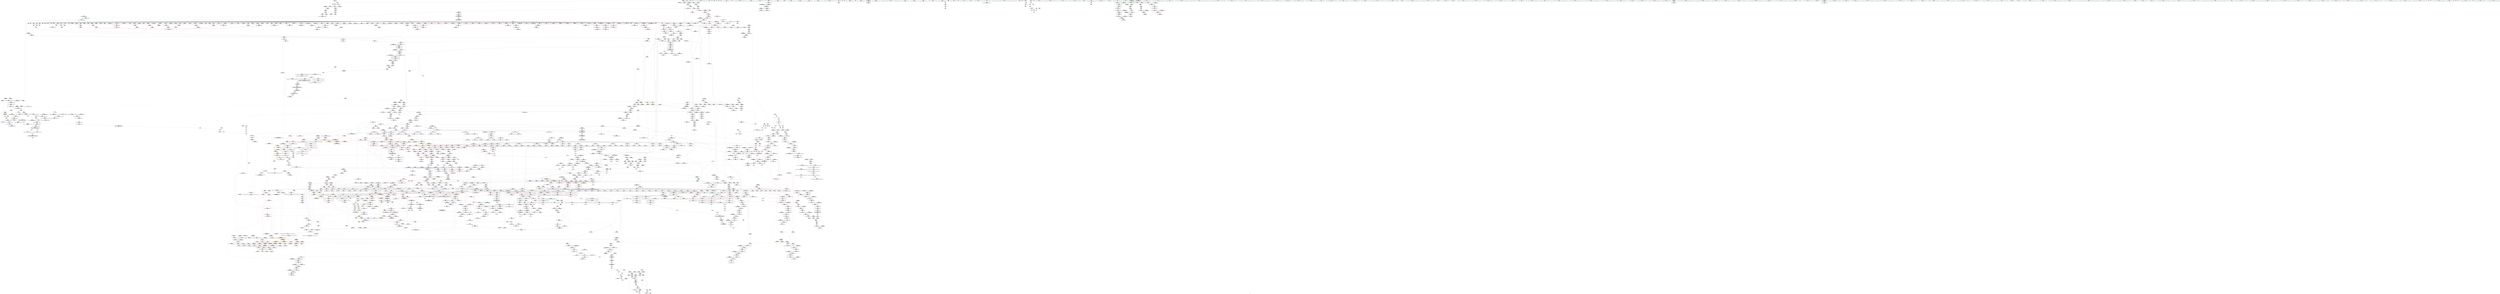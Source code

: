 digraph "SVFG" {
	label="SVFG";

	Node0x560e87e0bd30 [shape=record,color=grey,label="{NodeID: 0\nNullPtr}"];
	Node0x560e87e0bd30 -> Node0x560e8810e5b0[style=solid];
	Node0x560e87e0bd30 -> Node0x560e8810e6b0[style=solid];
	Node0x560e87e0bd30 -> Node0x560e8810e780[style=solid];
	Node0x560e87e0bd30 -> Node0x560e8810e850[style=solid];
	Node0x560e87e0bd30 -> Node0x560e8810e920[style=solid];
	Node0x560e87e0bd30 -> Node0x560e8810e9f0[style=solid];
	Node0x560e87e0bd30 -> Node0x560e8810eac0[style=solid];
	Node0x560e87e0bd30 -> Node0x560e8810eb90[style=solid];
	Node0x560e87e0bd30 -> Node0x560e8810ec60[style=solid];
	Node0x560e87e0bd30 -> Node0x560e8810ed30[style=solid];
	Node0x560e87e0bd30 -> Node0x560e8810ee00[style=solid];
	Node0x560e87e0bd30 -> Node0x560e8810eed0[style=solid];
	Node0x560e87e0bd30 -> Node0x560e8810efa0[style=solid];
	Node0x560e87e0bd30 -> Node0x560e8810f070[style=solid];
	Node0x560e87e0bd30 -> Node0x560e8810f140[style=solid];
	Node0x560e87e0bd30 -> Node0x560e8810f210[style=solid];
	Node0x560e87e0bd30 -> Node0x560e8810f2e0[style=solid];
	Node0x560e87e0bd30 -> Node0x560e8810f3b0[style=solid];
	Node0x560e87e0bd30 -> Node0x560e8810f480[style=solid];
	Node0x560e87e0bd30 -> Node0x560e8810f550[style=solid];
	Node0x560e87e0bd30 -> Node0x560e8810f620[style=solid];
	Node0x560e87e0bd30 -> Node0x560e8810f6f0[style=solid];
	Node0x560e87e0bd30 -> Node0x560e8810f7c0[style=solid];
	Node0x560e87e0bd30 -> Node0x560e8810f890[style=solid];
	Node0x560e87e0bd30 -> Node0x560e8810f960[style=solid];
	Node0x560e87e0bd30 -> Node0x560e8810fa30[style=solid];
	Node0x560e87e0bd30 -> Node0x560e8810fb00[style=solid];
	Node0x560e87e0bd30 -> Node0x560e8810fbd0[style=solid];
	Node0x560e87e0bd30 -> Node0x560e8810fca0[style=solid];
	Node0x560e87e0bd30 -> Node0x560e8810fd70[style=solid];
	Node0x560e87e0bd30 -> Node0x560e8810fe40[style=solid];
	Node0x560e87e0bd30 -> Node0x560e8810ff10[style=solid];
	Node0x560e87e0bd30 -> Node0x560e8810ffe0[style=solid];
	Node0x560e87e0bd30 -> Node0x560e881100b0[style=solid];
	Node0x560e87e0bd30 -> Node0x560e88110180[style=solid];
	Node0x560e87e0bd30 -> Node0x560e88110250[style=solid];
	Node0x560e87e0bd30 -> Node0x560e88110320[style=solid];
	Node0x560e87e0bd30 -> Node0x560e881103f0[style=solid];
	Node0x560e87e0bd30 -> Node0x560e881104c0[style=solid];
	Node0x560e87e0bd30 -> Node0x560e88110590[style=solid];
	Node0x560e87e0bd30 -> Node0x560e88110660[style=solid];
	Node0x560e87e0bd30 -> Node0x560e88110730[style=solid];
	Node0x560e87e0bd30 -> Node0x560e88110800[style=solid];
	Node0x560e87e0bd30 -> Node0x560e881108d0[style=solid];
	Node0x560e87e0bd30 -> Node0x560e881109a0[style=solid];
	Node0x560e87e0bd30 -> Node0x560e88110a70[style=solid];
	Node0x560e87e0bd30 -> Node0x560e88110b40[style=solid];
	Node0x560e87e0bd30 -> Node0x560e88121190[style=solid];
	Node0x560e87e0bd30 -> Node0x560e88121260[style=solid];
	Node0x560e87e0bd30 -> Node0x560e88121330[style=solid];
	Node0x560e87e0bd30 -> Node0x560e88121400[style=solid];
	Node0x560e87e0bd30 -> Node0x560e881214d0[style=solid];
	Node0x560e87e0bd30 -> Node0x560e881215a0[style=solid];
	Node0x560e87e0bd30 -> Node0x560e88121670[style=solid];
	Node0x560e87e0bd30 -> Node0x560e88121740[style=solid];
	Node0x560e87e0bd30 -> Node0x560e88121810[style=solid];
	Node0x560e87e0bd30 -> Node0x560e881218e0[style=solid];
	Node0x560e87e0bd30 -> Node0x560e881219b0[style=solid];
	Node0x560e87e0bd30 -> Node0x560e88121a80[style=solid];
	Node0x560e87e0bd30 -> Node0x560e88121b50[style=solid];
	Node0x560e87e0bd30 -> Node0x560e88121c20[style=solid];
	Node0x560e87e0bd30 -> Node0x560e88121cf0[style=solid];
	Node0x560e87e0bd30 -> Node0x560e88121dc0[style=solid];
	Node0x560e87e0bd30 -> Node0x560e88121e90[style=solid];
	Node0x560e87e0bd30 -> Node0x560e88121f60[style=solid];
	Node0x560e87e0bd30 -> Node0x560e88122030[style=solid];
	Node0x560e87e0bd30 -> Node0x560e88122100[style=solid];
	Node0x560e87e0bd30 -> Node0x560e881221d0[style=solid];
	Node0x560e87e0bd30 -> Node0x560e881222a0[style=solid];
	Node0x560e87e0bd30 -> Node0x560e88122370[style=solid];
	Node0x560e87e0bd30 -> Node0x560e88122440[style=solid];
	Node0x560e87e0bd30 -> Node0x560e88122510[style=solid];
	Node0x560e87e0bd30 -> Node0x560e881225e0[style=solid];
	Node0x560e87e0bd30 -> Node0x560e881226b0[style=solid];
	Node0x560e87e0bd30 -> Node0x560e88122780[style=solid];
	Node0x560e87e0bd30 -> Node0x560e88122850[style=solid];
	Node0x560e87e0bd30 -> Node0x560e88122920[style=solid];
	Node0x560e87e0bd30 -> Node0x560e881229f0[style=solid];
	Node0x560e87e0bd30 -> Node0x560e88122ac0[style=solid];
	Node0x560e87e0bd30 -> Node0x560e88122b90[style=solid];
	Node0x560e87e0bd30 -> Node0x560e88157c20[style=solid];
	Node0x560e87e0bd30 -> Node0x560e8815db60[style=solid];
	Node0x560e87e0bd30 -> Node0x560e8815dc30[style=solid];
	Node0x560e87e0bd30 -> Node0x560e8815dd00[style=solid];
	Node0x560e87e0bd30 -> Node0x560e88131d30[style=solid];
	Node0x560e87e0bd30 -> Node0x560e881327c0[style=solid];
	Node0x560e87e0bd30 -> Node0x560e88132d70[style=solid];
	Node0x560e87e0bd30 -> Node0x560e88132e40[style=solid];
	Node0x560e87e0bd30 -> Node0x560e88132f10[style=solid];
	Node0x560e87e0bd30 -> Node0x560e88132fe0[style=solid];
	Node0x560e87e0bd30 -> Node0x560e8819de40[style=solid];
	Node0x560e87e0bd30 -> Node0x560e881a3c60[style=solid];
	Node0x560e87e0bd30 -> Node0x560e881a4860[style=solid];
	Node0x560e87e0bd30:s64 -> Node0x560e882f8f70[style=solid,color=red];
	Node0x560e87e0bd30:s64 -> Node0x560e882f92a0[style=solid,color=red];
	Node0x560e88303d60 [shape=record,color=black,label="{NodeID: 3764\n210 = PHI(483, )\n}"];
	Node0x560e88303d60 -> Node0x560e88145260[style=solid];
	Node0x560e88131780 [shape=record,color=blue,label="{NodeID: 1550\n1542\<--1544\n_M_current\<--\n_ZN9__gnu_cxx17__normal_iteratorIPiSt6vectorIiSaIiEEEC2ERKS1_\n|{<s0>39|<s1>40}}"];
	Node0x560e88131780:s0 -> Node0x560e8825c5c0[style=dashed,color=blue];
	Node0x560e88131780:s1 -> Node0x560e8825c720[style=dashed,color=blue];
	Node0x560e8810fd70 [shape=record,color=black,label="{NodeID: 443\n1077\<--3\n\<--dummyVal\n_ZNSt12_Vector_baseIiSaIiEEC2EmRKS0_\n}"];
	Node0x560e8810fd70 -> Node0x560e8815d340[style=solid];
	Node0x560e8811f110 [shape=record,color=purple,label="{NodeID: 886\n2328\<--2327\n_M_impl18\<--\n_ZNSt5dequeIiSaIiEE17_M_reallocate_mapEmb\n}"];
	Node0x560e8825af00 [shape=record,color=yellow,style=double,label="{NodeID: 3543\n32V_2 = CSCHI(MR_32V_1)\npts\{1313 \}\nCS[]|{<s0>106}}"];
	Node0x560e8825af00:s0 -> Node0x560e8825ada0[style=dashed,color=blue];
	Node0x560e881553f0 [shape=record,color=red,label="{NodeID: 1329\n2580\<--2554\n\<--_Num\n_ZNSt11__copy_moveILb0ELb1ESt26random_access_iterator_tagE8__copy_mIPiEEPT_PKS4_S7_S5_\n}"];
	Node0x560e88108190 [shape=record,color=green,label="{NodeID: 222\n1273\<--1274\n__a.addr\<--__a.addr_field_insensitive\n_ZNSt16allocator_traitsISaIiEE8allocateERS0_m\n}"];
	Node0x560e88108190 -> Node0x560e8814b7f0[style=solid];
	Node0x560e88108190 -> Node0x560e8815e790[style=solid];
	Node0x560e8823a5b0 [shape=record,color=yellow,style=double,label="{NodeID: 2879\n126V_1 = ENCHI(MR_126V_0)\npts\{790002 790003 790004 790005 790006 790007 790008 790009 \}\nFun[_ZNSt5dequeIiSaIiEE3endEv]|{<s0>62|<s1>62|<s2>62|<s3>62}}"];
	Node0x560e8823a5b0:s0 -> Node0x560e8822c520[style=dashed,color=red];
	Node0x560e8823a5b0:s1 -> Node0x560e8822c600[style=dashed,color=red];
	Node0x560e8823a5b0:s2 -> Node0x560e8822c6e0[style=dashed,color=red];
	Node0x560e8823a5b0:s3 -> Node0x560e8822c7c0[style=dashed,color=red];
	Node0x560e8812b7e0 [shape=record,color=black,label="{NodeID: 665\n2764\<--2763\n\<--this1\n_ZNSt5dequeIiSaIiEE9pop_frontEv\n}"];
	Node0x560e8812b7e0 -> Node0x560e881413d0[style=solid];
	Node0x560e8812b7e0 -> Node0x560e881414a0[style=solid];
	Node0x560e8812b7e0 -> Node0x560e88141570[style=solid];
	Node0x560e8814a060 [shape=record,color=red,label="{NodeID: 1108\n1039\<--1036\nthis1\<--this.addr\n_ZN9__gnu_cxx13new_allocatorIiED2Ev\n}"];
	Node0x560e88099c30 [shape=record,color=green,label="{NodeID: 1\n7\<--1\n__dso_handle\<--dummyObj\nGlob }"];
	Node0x560e88303e70 [shape=record,color=black,label="{NodeID: 3765\n215 = PHI(508, )\n}"];
	Node0x560e88303e70 -> Node0x560e88145330[style=solid];
	Node0x560e88131850 [shape=record,color=blue,label="{NodeID: 1551\n1549\<--1548\nthis.addr\<--this\n_ZNK9__gnu_cxx17__normal_iteratorIPiSt6vectorIiSaIiEEE4baseEv\n}"];
	Node0x560e88131850 -> Node0x560e8814d600[style=dashed];
	Node0x560e8810fe40 [shape=record,color=black,label="{NodeID: 444\n1079\<--3\n\<--dummyVal\n_ZNSt12_Vector_baseIiSaIiEEC2EmRKS0_\n}"];
	Node0x560e8810fe40 -> Node0x560e8815d410[style=solid];
	Node0x560e8811f1e0 [shape=record,color=purple,label="{NodeID: 887\n2329\<--2327\n_M_finish19\<--\n_ZNSt5dequeIiSaIiEE17_M_reallocate_mapEmb\n}"];
	Node0x560e881554c0 [shape=record,color=red,label="{NodeID: 1330\n2601\<--2592\n\<--__first.addr\n_ZSt23__copy_move_backward_a2ILb0EPPiS1_ET1_T0_S3_S2_\n|{<s0>186}}"];
	Node0x560e881554c0:s0 -> Node0x560e882fea60[style=solid,color=red];
	Node0x560e88108260 [shape=record,color=green,label="{NodeID: 223\n1275\<--1276\n__n.addr\<--__n.addr_field_insensitive\n_ZNSt16allocator_traitsISaIiEE8allocateERS0_m\n}"];
	Node0x560e88108260 -> Node0x560e8814b8c0[style=solid];
	Node0x560e88108260 -> Node0x560e8815e860[style=solid];
	Node0x560e8812b8b0 [shape=record,color=black,label="{NodeID: 666\n2769\<--2763\n\<--this1\n_ZNSt5dequeIiSaIiEE9pop_frontEv\n}"];
	Node0x560e8812b8b0 -> Node0x560e88141640[style=solid];
	Node0x560e8812b8b0 -> Node0x560e88141710[style=solid];
	Node0x560e8812b8b0 -> Node0x560e881417e0[style=solid];
	Node0x560e8814a130 [shape=record,color=red,label="{NodeID: 1109\n1046\<--1043\nthis1\<--this.addr\n_ZN9__gnu_cxx13new_allocatorIiEC2Ev\n}"];
	Node0x560e8809dd30 [shape=record,color=green,label="{NodeID: 2\n8\<--1\n_ZSt3cin\<--dummyObj\nGlob }"];
	Node0x560e88303fb0 [shape=record,color=black,label="{NodeID: 3766\n243 = PHI()\n}"];
	Node0x560e88131920 [shape=record,color=blue,label="{NodeID: 1552\n1557\<--1556\nthis.addr\<--this\n_ZNSt5dequeIiSaIiEEC2Ev\n}"];
	Node0x560e88131920 -> Node0x560e8814d6d0[style=dashed];
	Node0x560e8810ff10 [shape=record,color=black,label="{NodeID: 445\n1087\<--3\nlpad.val\<--dummyVal\n_ZNSt12_Vector_baseIiSaIiEEC2EmRKS0_\n}"];
	Node0x560e8811f2b0 [shape=record,color=purple,label="{NodeID: 888\n2330\<--2327\n_M_node20\<--\n_ZNSt5dequeIiSaIiEE17_M_reallocate_mapEmb\n}"];
	Node0x560e8811f2b0 -> Node0x560e88153b90[style=solid];
	Node0x560e88155590 [shape=record,color=red,label="{NodeID: 1331\n2603\<--2594\n\<--__last.addr\n_ZSt23__copy_move_backward_a2ILb0EPPiS1_ET1_T0_S3_S2_\n|{<s0>187}}"];
	Node0x560e88155590:s0 -> Node0x560e882fea60[style=solid,color=red];
	Node0x560e88108330 [shape=record,color=green,label="{NodeID: 224\n1283\<--1284\n_ZN9__gnu_cxx13new_allocatorIiE8allocateEmPKv\<--_ZN9__gnu_cxx13new_allocatorIiE8allocateEmPKv_field_insensitive\n}"];
	Node0x560e8812b980 [shape=record,color=black,label="{NodeID: 667\n2777\<--2763\n\<--this1\n_ZNSt5dequeIiSaIiEE9pop_frontEv\n}"];
	Node0x560e8812b980 -> Node0x560e88141980[style=solid];
	Node0x560e8814a200 [shape=record,color=red,label="{NodeID: 1110\n1065\<--1052\nthis1\<--this.addr\n_ZNSt12_Vector_baseIiSaIiEEC2EmRKS0_\n|{|<s1>87}}"];
	Node0x560e8814a200 -> Node0x560e8812f560[style=solid];
	Node0x560e8814a200:s1 -> Node0x560e88309ca0[style=solid,color=red];
	Node0x560e880c5fe0 [shape=record,color=green,label="{NodeID: 3\n11\<--1\n_ZSt4cout\<--dummyObj\nGlob }"];
	Node0x560e88304080 [shape=record,color=black,label="{NodeID: 3767\n247 = PHI()\n}"];
	Node0x560e881319f0 [shape=record,color=blue,label="{NodeID: 1553\n1568\<--1567\nthis.addr\<--this\n_ZNSt11_Deque_baseIiSaIiEEC2Ev\n}"];
	Node0x560e881319f0 -> Node0x560e8814d7a0[style=dashed];
	Node0x560e8810ffe0 [shape=record,color=black,label="{NodeID: 446\n1088\<--3\nlpad.val2\<--dummyVal\n_ZNSt12_Vector_baseIiSaIiEEC2EmRKS0_\n}"];
	Node0x560e8811f380 [shape=record,color=purple,label="{NodeID: 889\n2332\<--2331\nadd.ptr21\<--\n_ZNSt5dequeIiSaIiEE17_M_reallocate_mapEmb\n|{<s0>166}}"];
	Node0x560e8811f380:s0 -> Node0x560e88308780[style=solid,color=red];
	Node0x560e88155660 [shape=record,color=red,label="{NodeID: 1332\n2605\<--2596\n\<--__result.addr\n_ZSt23__copy_move_backward_a2ILb0EPPiS1_ET1_T0_S3_S2_\n|{<s0>188}}"];
	Node0x560e88155660:s0 -> Node0x560e882fea60[style=solid,color=red];
	Node0x560e88108430 [shape=record,color=green,label="{NodeID: 225\n1290\<--1291\nthis.addr\<--this.addr_field_insensitive\n_ZN9__gnu_cxx13new_allocatorIiE8allocateEmPKv\n}"];
	Node0x560e88108430 -> Node0x560e8814b990[style=solid];
	Node0x560e88108430 -> Node0x560e8815e930[style=solid];
	Node0x560e882136b0 [shape=record,color=yellow,style=double,label="{NodeID: 2882\n126V_1 = ENCHI(MR_126V_0)\npts\{790002 790003 790004 790005 790006 790007 790008 790009 \}\nFun[_ZNSt5queueIiSt5dequeIiSaIiEEE5frontEv]|{<s0>46}}"];
	Node0x560e882136b0:s0 -> Node0x560e88238890[style=dashed,color=red];
	Node0x560e8812ba50 [shape=record,color=black,label="{NodeID: 668\n2780\<--2763\n\<--this1\n_ZNSt5dequeIiSaIiEE9pop_frontEv\n}"];
	Node0x560e8812ba50 -> Node0x560e88141a50[style=solid];
	Node0x560e8812ba50 -> Node0x560e88141b20[style=solid];
	Node0x560e8812ba50 -> Node0x560e88141bf0[style=solid];
	Node0x560e8814a2d0 [shape=record,color=red,label="{NodeID: 1111\n1071\<--1054\n\<--__n.addr\n_ZNSt12_Vector_baseIiSaIiEEC2EmRKS0_\n|{<s0>87}}"];
	Node0x560e8814a2d0:s0 -> Node0x560e88309d70[style=solid,color=red];
	Node0x560e880c6070 [shape=record,color=green,label="{NodeID: 4\n12\<--1\n.str\<--dummyObj\nGlob }"];
	Node0x560e88304150 [shape=record,color=black,label="{NodeID: 3768\n251 = PHI()\n}"];
	Node0x560e88131ac0 [shape=record,color=blue,label="{NodeID: 1554\n1570\<--1585\nexn.slot\<--\n_ZNSt11_Deque_baseIiSaIiEEC2Ev\n}"];
	Node0x560e88131ac0 -> Node0x560e8814d870[style=dashed];
	Node0x560e881100b0 [shape=record,color=black,label="{NodeID: 447\n1144\<--3\n\<--dummyVal\n_ZNSt12_Vector_baseIiSaIiEED2Ev\n}"];
	Node0x560e8811f450 [shape=record,color=purple,label="{NodeID: 890\n2339\<--2338\n_M_impl22\<--\n_ZNSt5dequeIiSaIiEE17_M_reallocate_mapEmb\n}"];
	Node0x560e88155730 [shape=record,color=red,label="{NodeID: 1333\n2627\<--2615\n\<--__first.addr\n_ZSt22__copy_move_backward_aILb0EPPiS1_ET1_T0_S3_S2_\n|{<s0>190}}"];
	Node0x560e88155730:s0 -> Node0x560e88300be0[style=solid,color=red];
	Node0x560e88108500 [shape=record,color=green,label="{NodeID: 226\n1292\<--1293\n__n.addr\<--__n.addr_field_insensitive\n_ZN9__gnu_cxx13new_allocatorIiE8allocateEmPKv\n}"];
	Node0x560e88108500 -> Node0x560e8814ba60[style=solid];
	Node0x560e88108500 -> Node0x560e8814bb30[style=solid];
	Node0x560e88108500 -> Node0x560e8815ea00[style=solid];
	Node0x560e8812bb20 [shape=record,color=black,label="{NodeID: 669\n2788\<--2763\n\<--this1\n_ZNSt5dequeIiSaIiEE9pop_frontEv\n}"];
	Node0x560e8812bb20 -> Node0x560e88141cc0[style=solid];
	Node0x560e8812bb20 -> Node0x560e88141d90[style=solid];
	Node0x560e8812bb20 -> Node0x560e88141e60[style=solid];
	Node0x560e8814a3a0 [shape=record,color=red,label="{NodeID: 1112\n1067\<--1056\n\<--__a.addr\n_ZNSt12_Vector_baseIiSaIiEEC2EmRKS0_\n|{<s0>86}}"];
	Node0x560e8814a3a0:s0 -> Node0x560e8830adb0[style=solid,color=red];
	Node0x560e880c6320 [shape=record,color=green,label="{NodeID: 5\n14\<--1\n.str.1\<--dummyObj\nGlob }"];
	Node0x560e88304220 [shape=record,color=black,label="{NodeID: 3769\n253 = PHI()\n}"];
	Node0x560e88131b90 [shape=record,color=blue,label="{NodeID: 1555\n1572\<--1587\nehselector.slot\<--\n_ZNSt11_Deque_baseIiSaIiEEC2Ev\n}"];
	Node0x560e88131b90 -> Node0x560e8814d940[style=dashed];
	Node0x560e88110180 [shape=record,color=black,label="{NodeID: 448\n1145\<--3\n\<--dummyVal\n_ZNSt12_Vector_baseIiSaIiEED2Ev\n}"];
	Node0x560e88110180 -> Node0x560e8815d820[style=solid];
	Node0x560e8811f520 [shape=record,color=purple,label="{NodeID: 891\n2340\<--2338\n_M_start23\<--\n_ZNSt5dequeIiSaIiEE17_M_reallocate_mapEmb\n}"];
	Node0x560e88155800 [shape=record,color=red,label="{NodeID: 1334\n2628\<--2617\n\<--__last.addr\n_ZSt22__copy_move_backward_aILb0EPPiS1_ET1_T0_S3_S2_\n|{<s0>190}}"];
	Node0x560e88155800:s0 -> Node0x560e88300d20[style=solid,color=red];
	Node0x560e881085d0 [shape=record,color=green,label="{NodeID: 227\n1294\<--1295\n.addr\<--.addr_field_insensitive\n_ZN9__gnu_cxx13new_allocatorIiE8allocateEmPKv\n}"];
	Node0x560e881085d0 -> Node0x560e8815ead0[style=solid];
	Node0x560e8812bbf0 [shape=record,color=black,label="{NodeID: 670\n2779\<--2778\n\<--_M_impl4\n_ZNSt5dequeIiSaIiEE9pop_frontEv\n|{<s0>196}}"];
	Node0x560e8812bbf0:s0 -> Node0x560e882fd9e0[style=solid,color=red];
	Node0x560e8814a470 [shape=record,color=red,label="{NodeID: 1113\n1085\<--1058\nexn\<--exn.slot\n_ZNSt12_Vector_baseIiSaIiEEC2EmRKS0_\n}"];
	Node0x560e880c63b0 [shape=record,color=green,label="{NodeID: 6\n17\<--1\n\<--dummyObj\nCan only get source location for instruction, argument, global var or function.}"];
	Node0x560e88304320 [shape=record,color=black,label="{NodeID: 3770\n254 = PHI()\n}"];
	Node0x560e88131c60 [shape=record,color=blue,label="{NodeID: 1556\n1598\<--1597\nthis.addr\<--this\n_ZNSt11_Deque_baseIiSaIiEE11_Deque_implC2Ev\n}"];
	Node0x560e88131c60 -> Node0x560e8814da10[style=dashed];
	Node0x560e88110250 [shape=record,color=black,label="{NodeID: 449\n1147\<--3\n\<--dummyVal\n_ZNSt12_Vector_baseIiSaIiEED2Ev\n}"];
	Node0x560e88110250 -> Node0x560e8815d8f0[style=solid];
	Node0x560e8811f5f0 [shape=record,color=purple,label="{NodeID: 892\n2341\<--2338\n_M_node24\<--\n_ZNSt5dequeIiSaIiEE17_M_reallocate_mapEmb\n}"];
	Node0x560e8811f5f0 -> Node0x560e88153c60[style=solid];
	Node0x560e881558d0 [shape=record,color=red,label="{NodeID: 1335\n2629\<--2619\n\<--__result.addr\n_ZSt22__copy_move_backward_aILb0EPPiS1_ET1_T0_S3_S2_\n|{<s0>190}}"];
	Node0x560e881558d0:s0 -> Node0x560e88300e60[style=solid,color=red];
	Node0x560e881086a0 [shape=record,color=green,label="{NodeID: 228\n1302\<--1303\n_ZNK9__gnu_cxx13new_allocatorIiE8max_sizeEv\<--_ZNK9__gnu_cxx13new_allocatorIiE8max_sizeEv_field_insensitive\n}"];
	Node0x560e8812bcc0 [shape=record,color=black,label="{NodeID: 671\n2815\<--2814\n\<--\n_ZNSt16allocator_traitsISaIiEE7destroyIiEEvRS0_PT_\n|{<s0>199}}"];
	Node0x560e8812bcc0:s0 -> Node0x560e8830ab40[style=solid,color=red];
	Node0x560e8814a540 [shape=record,color=red,label="{NodeID: 1114\n1086\<--1060\nsel\<--ehselector.slot\n_ZNSt12_Vector_baseIiSaIiEEC2EmRKS0_\n}"];
	Node0x560e880c6470 [shape=record,color=green,label="{NodeID: 7\n85\<--1\n\<--dummyObj\nCan only get source location for instruction, argument, global var or function.}"];
	Node0x560e883043f0 [shape=record,color=black,label="{NodeID: 3771\n396 = PHI(1547, )\n}"];
	Node0x560e883043f0 -> Node0x560e88145f60[style=solid];
	Node0x560e88131d30 [shape=record,color=blue, style = dotted,label="{NodeID: 1557\n1604\<--3\n_M_map\<--dummyVal\n_ZNSt11_Deque_baseIiSaIiEE11_Deque_implC2Ev\n|{<s0>113}}"];
	Node0x560e88131d30:s0 -> Node0x560e8825d310[style=dashed,color=blue];
	Node0x560e88110320 [shape=record,color=black,label="{NodeID: 450\n1584\<--3\n\<--dummyVal\n_ZNSt11_Deque_baseIiSaIiEEC2Ev\n}"];
	Node0x560e8811f6c0 [shape=record,color=purple,label="{NodeID: 893\n2344\<--2343\n_M_impl25\<--\n_ZNSt5dequeIiSaIiEE17_M_reallocate_mapEmb\n}"];
	Node0x560e881559a0 [shape=record,color=red,label="{NodeID: 1336\n2650\<--2638\n\<--__first.addr\n_ZNSt20__copy_move_backwardILb0ELb1ESt26random_access_iterator_tagE13__copy_move_bIPiEEPT_PKS4_S7_S5_\n}"];
	Node0x560e881559a0 -> Node0x560e8812aae0[style=solid];
	Node0x560e88110bf0 [shape=record,color=green,label="{NodeID: 229\n1307\<--1308\n_ZSt17__throw_bad_allocv\<--_ZSt17__throw_bad_allocv_field_insensitive\n}"];
	Node0x560e88213a90 [shape=record,color=yellow,style=double,label="{NodeID: 2886\n46V_1 = ENCHI(MR_46V_0)\npts\{790002 \}\nFun[_ZStmiIiRiPiENSt15_Deque_iteratorIT_T0_T1_E15difference_typeERKS6_S9_]}"];
	Node0x560e88213a90 -> Node0x560e88156ab0[style=dashed];
	Node0x560e8812bd90 [shape=record,color=black,label="{NodeID: 672\n2827\<--2826\n\<--this1\n_ZNSt5dequeIiSaIiEE16_M_pop_front_auxEv\n|{<s0>200}}"];
	Node0x560e8812bd90:s0 -> Node0x560e882fdd70[style=solid,color=red];
	Node0x560e8814a610 [shape=record,color=red,label="{NodeID: 1115\n1099\<--1093\nthis1\<--this.addr\n_ZNSt6vectorIiSaIiEE21_M_default_initializeEm\n}"];
	Node0x560e8814a610 -> Node0x560e88125590[style=solid];
	Node0x560e8814a610 -> Node0x560e88125660[style=solid];
	Node0x560e8814a610 -> Node0x560e88125730[style=solid];
	Node0x560e880c6d10 [shape=record,color=green,label="{NodeID: 8\n87\<--1\n\<--dummyObj\nCan only get source location for instruction, argument, global var or function.|{<s0>165}}"];
	Node0x560e880c6d10:s0 -> Node0x560e8830b020[style=solid,color=red];
	Node0x560e883045f0 [shape=record,color=black,label="{NodeID: 3772\n401 = PHI(1547, )\n}"];
	Node0x560e883045f0 -> Node0x560e88146030[style=solid];
	Node0x560e88131e00 [shape=record,color=blue,label="{NodeID: 1558\n1606\<--1258\n_M_map_size\<--\n_ZNSt11_Deque_baseIiSaIiEE11_Deque_implC2Ev\n|{<s0>113}}"];
	Node0x560e88131e00:s0 -> Node0x560e8825d310[style=dashed,color=blue];
	Node0x560e881103f0 [shape=record,color=black,label="{NodeID: 451\n1585\<--3\n\<--dummyVal\n_ZNSt11_Deque_baseIiSaIiEEC2Ev\n}"];
	Node0x560e881103f0 -> Node0x560e88131ac0[style=solid];
	Node0x560e8811f790 [shape=record,color=purple,label="{NodeID: 894\n2345\<--2343\n_M_finish26\<--\n_ZNSt5dequeIiSaIiEE17_M_reallocate_mapEmb\n}"];
	Node0x560e8825b780 [shape=record,color=yellow,style=double,label="{NodeID: 3551\n34V_7 = CSCHI(MR_34V_6)\npts\{1976 \}\nCS[]|{|<s2>24}}"];
	Node0x560e8825b780 -> Node0x560e88205d90[style=dashed];
	Node0x560e8825b780 -> Node0x560e8821f9c0[style=dashed];
	Node0x560e8825b780:s2 -> Node0x560e882311e0[style=dashed,color=red];
	Node0x560e88155a70 [shape=record,color=red,label="{NodeID: 1337\n2664\<--2638\n\<--__first.addr\n_ZNSt20__copy_move_backwardILb0ELb1ESt26random_access_iterator_tagE13__copy_move_bIPiEEPT_PKS4_S7_S5_\n}"];
	Node0x560e88155a70 -> Node0x560e8812ac80[style=solid];
	Node0x560e88110cf0 [shape=record,color=green,label="{NodeID: 230\n1312\<--1313\ncall2\<--call2_field_insensitive\n_ZN9__gnu_cxx13new_allocatorIiE8allocateEmPKv\n}"];
	Node0x560e88110cf0 -> Node0x560e88126020[style=solid];
	Node0x560e88213b70 [shape=record,color=yellow,style=double,label="{NodeID: 2887\n481V_1 = ENCHI(MR_481V_0)\npts\{790004 \}\nFun[_ZStmiIiRiPiENSt15_Deque_iteratorIT_T0_T1_E15difference_typeERKS6_S9_]}"];
	Node0x560e88213b70 -> Node0x560e881569e0[style=dashed];
	Node0x560e8812be60 [shape=record,color=black,label="{NodeID: 673\n2829\<--2826\n\<--this1\n_ZNSt5dequeIiSaIiEE16_M_pop_front_auxEv\n}"];
	Node0x560e8812be60 -> Node0x560e88142000[style=solid];
	Node0x560e8812be60 -> Node0x560e881420d0[style=solid];
	Node0x560e8812be60 -> Node0x560e881421a0[style=solid];
	Node0x560e8814a6e0 [shape=record,color=red,label="{NodeID: 1116\n1104\<--1095\n\<--__n.addr\n_ZNSt6vectorIiSaIiEE21_M_default_initializeEm\n|{<s0>90}}"];
	Node0x560e8814a6e0:s0 -> Node0x560e882fc4a0[style=solid,color=red];
	Node0x560e880c6da0 [shape=record,color=green,label="{NodeID: 9\n103\<--1\n\<--dummyObj\nCan only get source location for instruction, argument, global var or function.}"];
	Node0x560e88304730 [shape=record,color=black,label="{NodeID: 3773\n479 = PHI(2675, )\n}"];
	Node0x560e88304730 -> Node0x560e88124070[style=solid];
	Node0x560e88131ed0 [shape=record,color=blue,label="{NodeID: 1559\n1618\<--1616\nthis.addr\<--this\n_ZNSt11_Deque_baseIiSaIiEE17_M_initialize_mapEm\n}"];
	Node0x560e88131ed0 -> Node0x560e8814dae0[style=dashed];
	Node0x560e881104c0 [shape=record,color=black,label="{NodeID: 452\n1587\<--3\n\<--dummyVal\n_ZNSt11_Deque_baseIiSaIiEEC2Ev\n}"];
	Node0x560e881104c0 -> Node0x560e88131b90[style=solid];
	Node0x560e8811f860 [shape=record,color=purple,label="{NodeID: 895\n2346\<--2343\n_M_node27\<--\n_ZNSt5dequeIiSaIiEE17_M_reallocate_mapEmb\n}"];
	Node0x560e8811f860 -> Node0x560e88153d30[style=solid];
	Node0x560e8825b860 [shape=record,color=yellow,style=double,label="{NodeID: 3552\n48V_7 = CSCHI(MR_48V_6)\npts\{790006 \}\nCS[]|{|<s2>21|<s3>23}}"];
	Node0x560e8825b860 -> Node0x560e88206790[style=dashed];
	Node0x560e8825b860 -> Node0x560e882203c0[style=dashed];
	Node0x560e8825b860:s2 -> Node0x560e88236bf0[style=dashed,color=red];
	Node0x560e8825b860:s3 -> Node0x560e882136b0[style=dashed,color=red];
	Node0x560e88155b40 [shape=record,color=red,label="{NodeID: 1338\n2649\<--2640\n\<--__last.addr\n_ZNSt20__copy_move_backwardILb0ELb1ESt26random_access_iterator_tagE13__copy_move_bIPiEEPT_PKS4_S7_S5_\n}"];
	Node0x560e88155b40 -> Node0x560e8812aa10[style=solid];
	Node0x560e88110dc0 [shape=record,color=green,label="{NodeID: 231\n1314\<--1315\n_Znwm\<--_Znwm_field_insensitive\n}"];
	Node0x560e88213c50 [shape=record,color=yellow,style=double,label="{NodeID: 2888\n226V_1 = ENCHI(MR_226V_0)\npts\{790005 \}\nFun[_ZStmiIiRiPiENSt15_Deque_iteratorIT_T0_T1_E15difference_typeERKS6_S9_]}"];
	Node0x560e88213c50 -> Node0x560e88156770[style=dashed];
	Node0x560e8812bf30 [shape=record,color=black,label="{NodeID: 674\n2835\<--2826\n\<--this1\n_ZNSt5dequeIiSaIiEE16_M_pop_front_auxEv\n|{<s0>202}}"];
	Node0x560e8812bf30:s0 -> Node0x560e882f9df0[style=solid,color=red];
	Node0x560e8814a7b0 [shape=record,color=red,label="{NodeID: 1117\n1103\<--1102\n\<--_M_start\n_ZNSt6vectorIiSaIiEE21_M_default_initializeEm\n|{<s0>90}}"];
	Node0x560e8814a7b0:s0 -> Node0x560e882fc360[style=solid,color=red];
	Node0x560e880c6e60 [shape=record,color=green,label="{NodeID: 10\n149\<--1\n\<--dummyObj\nCan only get source location for instruction, argument, global var or function.}"];
	Node0x560e88304870 [shape=record,color=black,label="{NodeID: 3774\n515 = PHI(2736, )\n}"];
	Node0x560e88304870 -> Node0x560e88124210[style=solid];
	Node0x560e88131fa0 [shape=record,color=blue,label="{NodeID: 1560\n1620\<--1617\n__num_elements.addr\<--__num_elements\n_ZNSt11_Deque_baseIiSaIiEE17_M_initialize_mapEm\n}"];
	Node0x560e88131fa0 -> Node0x560e8814dbb0[style=dashed];
	Node0x560e88131fa0 -> Node0x560e8814dc80[style=dashed];
	Node0x560e88110590 [shape=record,color=black,label="{NodeID: 453\n1593\<--3\nlpad.val\<--dummyVal\n_ZNSt11_Deque_baseIiSaIiEEC2Ev\n}"];
	Node0x560e8811f930 [shape=record,color=purple,label="{NodeID: 896\n2348\<--2347\nadd.ptr28\<--\n_ZNSt5dequeIiSaIiEE17_M_reallocate_mapEmb\n|{<s0>167}}"];
	Node0x560e8811f930:s0 -> Node0x560e88309140[style=solid,color=red];
	Node0x560e88155c10 [shape=record,color=red,label="{NodeID: 1339\n2659\<--2642\n\<--__result.addr\n_ZNSt20__copy_move_backwardILb0ELb1ESt26random_access_iterator_tagE13__copy_move_bIPiEEPT_PKS4_S7_S5_\n}"];
	Node0x560e88155c10 -> Node0x560e88143ad0[style=solid];
	Node0x560e88110ec0 [shape=record,color=green,label="{NodeID: 232\n1320\<--1321\nthis.addr\<--this.addr_field_insensitive\n_ZNK9__gnu_cxx13new_allocatorIiE8max_sizeEv\n}"];
	Node0x560e88110ec0 -> Node0x560e8814bc00[style=solid];
	Node0x560e88110ec0 -> Node0x560e8815eba0[style=solid];
	Node0x560e88213d30 [shape=record,color=yellow,style=double,label="{NodeID: 2889\n48V_1 = ENCHI(MR_48V_0)\npts\{790006 \}\nFun[_ZStmiIiRiPiENSt15_Deque_iteratorIT_T0_T1_E15difference_typeERKS6_S9_]}"];
	Node0x560e88213d30 -> Node0x560e88156840[style=dashed];
	Node0x560e8812c000 [shape=record,color=black,label="{NodeID: 675\n2836\<--2826\n\<--this1\n_ZNSt5dequeIiSaIiEE16_M_pop_front_auxEv\n}"];
	Node0x560e8812c000 -> Node0x560e88142270[style=solid];
	Node0x560e8812c000 -> Node0x560e88142340[style=solid];
	Node0x560e8812c000 -> Node0x560e88142410[style=solid];
	Node0x560e8814a880 [shape=record,color=red,label="{NodeID: 1118\n1124\<--1117\nthis1\<--this.addr\n_ZNSt12_Vector_baseIiSaIiEED2Ev\n|{|<s8>91}}"];
	Node0x560e8814a880 -> Node0x560e8812f970[style=solid];
	Node0x560e8814a880 -> Node0x560e8812fa40[style=solid];
	Node0x560e8814a880 -> Node0x560e8812fb10[style=solid];
	Node0x560e8814a880 -> Node0x560e8812fbe0[style=solid];
	Node0x560e8814a880 -> Node0x560e8812fcb0[style=solid];
	Node0x560e8814a880 -> Node0x560e8812fd80[style=solid];
	Node0x560e8814a880 -> Node0x560e8812fe50[style=solid];
	Node0x560e8814a880 -> Node0x560e8812ff20[style=solid];
	Node0x560e8814a880:s8 -> Node0x560e882fd3a0[style=solid,color=red];
	Node0x560e880c6fc0 [shape=record,color=green,label="{NodeID: 11\n172\<--1\n\<--dummyObj\nCan only get source location for instruction, argument, global var or function.}"];
	Node0x560e883049b0 [shape=record,color=black,label="{NodeID: 3775\n569 = PHI(1348, )\n|{<s0>50}}"];
	Node0x560e883049b0:s0 -> Node0x560e8830b840[style=solid,color=red];
	Node0x560e88132070 [shape=record,color=blue,label="{NodeID: 1561\n1622\<--1642\n__num_nodes\<--add\n_ZNSt11_Deque_baseIiSaIiEE17_M_initialize_mapEm\n}"];
	Node0x560e88132070 -> Node0x560e8814dd50[style=dashed];
	Node0x560e88132070 -> Node0x560e8814de20[style=dashed];
	Node0x560e88132070 -> Node0x560e8814def0[style=dashed];
	Node0x560e88110660 [shape=record,color=black,label="{NodeID: 454\n1594\<--3\nlpad.val2\<--dummyVal\n_ZNSt11_Deque_baseIiSaIiEEC2Ev\n}"];
	Node0x560e8811fa00 [shape=record,color=purple,label="{NodeID: 897\n2358\<--2357\n_M_impl32\<--\n_ZNSt5dequeIiSaIiEE17_M_reallocate_mapEmb\n}"];
	Node0x560e8825ba20 [shape=record,color=yellow,style=double,label="{NodeID: 3554\n52V_7 = CSCHI(MR_52V_6)\npts\{790003 790008 \}\nCS[]|{|<s2>23|<s3>24}}"];
	Node0x560e8825ba20 -> Node0x560e88207190[style=dashed];
	Node0x560e8825ba20 -> Node0x560e88220dc0[style=dashed];
	Node0x560e8825ba20:s2 -> Node0x560e882136b0[style=dashed,color=red];
	Node0x560e8825ba20:s3 -> Node0x560e88231290[style=dashed,color=red];
	Node0x560e88155ce0 [shape=record,color=red,label="{NodeID: 1340\n2670\<--2642\n\<--__result.addr\n_ZNSt20__copy_move_backwardILb0ELb1ESt26random_access_iterator_tagE13__copy_move_bIPiEEPT_PKS4_S7_S5_\n}"];
	Node0x560e88155ce0 -> Node0x560e88143ba0[style=solid];
	Node0x560e88110f90 [shape=record,color=green,label="{NodeID: 233\n1333\<--1334\n__first.addr\<--__first.addr_field_insensitive\n_ZSt27__uninitialized_default_n_aIPimiET_S1_T0_RSaIT1_E\n}"];
	Node0x560e88110f90 -> Node0x560e8814bcd0[style=solid];
	Node0x560e88110f90 -> Node0x560e8815ec70[style=solid];
	Node0x560e88213e10 [shape=record,color=yellow,style=double,label="{NodeID: 2890\n306V_1 = ENCHI(MR_306V_0)\npts\{790007 \}\nFun[_ZStmiIiRiPiENSt15_Deque_iteratorIT_T0_T1_E15difference_typeERKS6_S9_]}"];
	Node0x560e88213e10 -> Node0x560e88156910[style=dashed];
	Node0x560e8812c0d0 [shape=record,color=black,label="{NodeID: 676\n2842\<--2826\n\<--this1\n_ZNSt5dequeIiSaIiEE16_M_pop_front_auxEv\n}"];
	Node0x560e8812c0d0 -> Node0x560e881424e0[style=solid];
	Node0x560e8812c0d0 -> Node0x560e881425b0[style=solid];
	Node0x560e8814a950 [shape=record,color=red,label="{NodeID: 1119\n1152\<--1119\nexn\<--exn.slot\n_ZNSt12_Vector_baseIiSaIiEED2Ev\n|{<s0>94}}"];
	Node0x560e8814a950:s0 -> Node0x560e88308ac0[style=solid,color=red];
	Node0x560e880c7080 [shape=record,color=green,label="{NodeID: 12\n255\<--1\n\<--dummyObj\nCan only get source location for instruction, argument, global var or function.}"];
	Node0x560e88304af0 [shape=record,color=black,label="{NodeID: 3776\n612 = PHI(673, )\n|{<s0>57}}"];
	Node0x560e88304af0:s0 -> Node0x560e882fcd00[style=solid,color=red];
	Node0x560e8822d720 [shape=record,color=yellow,style=double,label="{NodeID: 2669\n34V_1 = ENCHI(MR_34V_0)\npts\{1976 \}\nFun[_ZNSt5dequeIiSaIiEE17_M_reallocate_mapEmb]|{<s0>166|<s1>167|<s2>170}}"];
	Node0x560e8822d720:s0 -> Node0x560e88227b10[style=dashed,color=red];
	Node0x560e8822d720:s1 -> Node0x560e882288f0[style=dashed,color=red];
	Node0x560e8822d720:s2 -> Node0x560e88227b10[style=dashed,color=red];
	Node0x560e88132140 [shape=record,color=blue,label="{NodeID: 1562\n1624\<--1645\nref.tmp\<--\n_ZNSt11_Deque_baseIiSaIiEE17_M_initialize_mapEm\n|{|<s1>120}}"];
	Node0x560e88132140 -> Node0x560e8814e640[style=dashed];
	Node0x560e88132140:s1 -> Node0x560e8822e740[style=dashed,color=red];
	Node0x560e88110730 [shape=record,color=black,label="{NodeID: 455\n1687\<--3\n\<--dummyVal\n_ZNSt11_Deque_baseIiSaIiEE17_M_initialize_mapEm\n}"];
	Node0x560e8811fad0 [shape=record,color=purple,label="{NodeID: 898\n2359\<--2357\n_M_map_size33\<--\n_ZNSt5dequeIiSaIiEE17_M_reallocate_mapEmb\n}"];
	Node0x560e8811fad0 -> Node0x560e88153e00[style=solid];
	Node0x560e8825bb00 [shape=record,color=yellow,style=double,label="{NodeID: 3555\n54V_7 = CSCHI(MR_54V_6)\npts\{790004 790005 790007 790009 \}\nCS[]|{|<s2>21|<s3>23|<s4>24}}"];
	Node0x560e8825bb00 -> Node0x560e88207690[style=dashed];
	Node0x560e8825bb00 -> Node0x560e882212c0[style=dashed];
	Node0x560e8825bb00:s2 -> Node0x560e88236bf0[style=dashed,color=red];
	Node0x560e8825bb00:s3 -> Node0x560e882136b0[style=dashed,color=red];
	Node0x560e8825bb00:s4 -> Node0x560e88231290[style=dashed,color=red];
	Node0x560e88155db0 [shape=record,color=red,label="{NodeID: 1341\n2656\<--2644\n\<--_Num\n_ZNSt20__copy_move_backwardILb0ELb1ESt26random_access_iterator_tagE13__copy_move_bIPiEEPT_PKS4_S7_S5_\n}"];
	Node0x560e88155db0 -> Node0x560e881a37e0[style=solid];
	Node0x560e88111060 [shape=record,color=green,label="{NodeID: 234\n1335\<--1336\n__n.addr\<--__n.addr_field_insensitive\n_ZSt27__uninitialized_default_n_aIPimiET_S1_T0_RSaIT1_E\n}"];
	Node0x560e88111060 -> Node0x560e8814bda0[style=solid];
	Node0x560e88111060 -> Node0x560e8815ed40[style=solid];
	Node0x560e88213ef0 [shape=record,color=yellow,style=double,label="{NodeID: 2891\n228V_1 = ENCHI(MR_228V_0)\npts\{790009 \}\nFun[_ZStmiIiRiPiENSt15_Deque_iteratorIT_T0_T1_E15difference_typeERKS6_S9_]}"];
	Node0x560e88213ef0 -> Node0x560e881566a0[style=dashed];
	Node0x560e8812c1a0 [shape=record,color=black,label="{NodeID: 677\n2845\<--2826\n\<--this1\n_ZNSt5dequeIiSaIiEE16_M_pop_front_auxEv\n}"];
	Node0x560e8812c1a0 -> Node0x560e88142680[style=solid];
	Node0x560e8812c1a0 -> Node0x560e88142750[style=solid];
	Node0x560e8812c1a0 -> Node0x560e88142820[style=solid];
	Node0x560e8814aa20 [shape=record,color=red,label="{NodeID: 1120\n1127\<--1126\n\<--_M_start\n_ZNSt12_Vector_baseIiSaIiEED2Ev\n|{<s0>91}}"];
	Node0x560e8814aa20:s0 -> Node0x560e882fd4e0[style=solid,color=red];
	Node0x560e880c7180 [shape=record,color=green,label="{NodeID: 13\n862\<--1\n\<--dummyObj\nCan only get source location for instruction, argument, global var or function.|{<s0>75|<s1>119|<s2>129|<s3>146|<s4>148}}"];
	Node0x560e880c7180:s0 -> Node0x560e882ff5c0[style=solid,color=red];
	Node0x560e880c7180:s1 -> Node0x560e882ff5c0[style=solid,color=red];
	Node0x560e880c7180:s2 -> Node0x560e882ff5c0[style=solid,color=red];
	Node0x560e880c7180:s3 -> Node0x560e882ff5c0[style=solid,color=red];
	Node0x560e880c7180:s4 -> Node0x560e882ff5c0[style=solid,color=red];
	Node0x560e88304cc0 [shape=record,color=black,label="{NodeID: 3777\n1640 = PHI(894, )\n}"];
	Node0x560e88304cc0 -> Node0x560e881a3060[style=solid];
	Node0x560e88132210 [shape=record,color=blue,label="{NodeID: 1563\n1626\<--1647\nref.tmp2\<--add3\n_ZNSt11_Deque_baseIiSaIiEE17_M_initialize_mapEm\n|{|<s1>120}}"];
	Node0x560e88132210 -> Node0x560e8814e640[style=dashed];
	Node0x560e88132210:s1 -> Node0x560e8822e850[style=dashed,color=red];
	Node0x560e88110800 [shape=record,color=black,label="{NodeID: 456\n1688\<--3\n\<--dummyVal\n_ZNSt11_Deque_baseIiSaIiEE17_M_initialize_mapEm\n}"];
	Node0x560e88110800 -> Node0x560e88132620[style=solid];
	Node0x560e8811fba0 [shape=record,color=purple,label="{NodeID: 899\n2362\<--2361\n_M_impl34\<--\n_ZNSt5dequeIiSaIiEE17_M_reallocate_mapEmb\n}"];
	Node0x560e88155e80 [shape=record,color=red,label="{NodeID: 1342\n2660\<--2644\n\<--_Num\n_ZNSt20__copy_move_backwardILb0ELb1ESt26random_access_iterator_tagE13__copy_move_bIPiEEPT_PKS4_S7_S5_\n}"];
	Node0x560e88155e80 -> Node0x560e881a0360[style=solid];
	Node0x560e88111130 [shape=record,color=green,label="{NodeID: 235\n1337\<--1338\n.addr\<--.addr_field_insensitive\n_ZSt27__uninitialized_default_n_aIPimiET_S1_T0_RSaIT1_E\n}"];
	Node0x560e88111130 -> Node0x560e8815ee10[style=solid];
	Node0x560e88213fd0 [shape=record,color=yellow,style=double,label="{NodeID: 2892\n32V_1 = ENCHI(MR_32V_0)\npts\{1313 \}\nFun[_ZNSt16allocator_traitsISaIiEE9constructIiJRKiEEEvRS0_PT_DpOT0_]|{<s0>153|<s1>153}}"];
	Node0x560e88213fd0:s0 -> Node0x560e88151cb0[style=dashed,color=red];
	Node0x560e88213fd0:s1 -> Node0x560e881356e0[style=dashed,color=red];
	Node0x560e8812c270 [shape=record,color=black,label="{NodeID: 678\n2852\<--2826\n\<--this1\n_ZNSt5dequeIiSaIiEE16_M_pop_front_auxEv\n}"];
	Node0x560e8812c270 -> Node0x560e881429c0[style=solid];
	Node0x560e8812c270 -> Node0x560e88142a90[style=solid];
	Node0x560e8812c270 -> Node0x560e88142b60[style=solid];
	Node0x560e8814aaf0 [shape=record,color=red,label="{NodeID: 1121\n1130\<--1129\n\<--_M_end_of_storage\n_ZNSt12_Vector_baseIiSaIiEED2Ev\n}"];
	Node0x560e8814aaf0 -> Node0x560e88125800[style=solid];
	Node0x560e880c7280 [shape=record,color=green,label="{NodeID: 14\n901\<--1\n\<--dummyObj\nCan only get source location for instruction, argument, global var or function.}"];
	Node0x560e88304dd0 [shape=record,color=black,label="{NodeID: 3778\n1650 = PHI(1778, )\n}"];
	Node0x560e88304dd0 -> Node0x560e8814e640[style=solid];
	Node0x560e881322e0 [shape=record,color=blue,label="{NodeID: 1564\n1655\<--1653\n_M_map_size\<--\n_ZNSt11_Deque_baseIiSaIiEE17_M_initialize_mapEm\n|{|<s4>114}}"];
	Node0x560e881322e0 -> Node0x560e8814e710[style=dashed];
	Node0x560e881322e0 -> Node0x560e8814e8b0[style=dashed];
	Node0x560e881322e0 -> Node0x560e8814ea50[style=dashed];
	Node0x560e881322e0 -> Node0x560e88132890[style=dashed];
	Node0x560e881322e0:s4 -> Node0x560e8825d5d0[style=dashed,color=blue];
	Node0x560e881108d0 [shape=record,color=black,label="{NodeID: 457\n1690\<--3\n\<--dummyVal\n_ZNSt11_Deque_baseIiSaIiEE17_M_initialize_mapEm\n}"];
	Node0x560e881108d0 -> Node0x560e881326f0[style=solid];
	Node0x560e8811fc70 [shape=record,color=purple,label="{NodeID: 900\n2363\<--2361\n_M_map_size35\<--\n_ZNSt5dequeIiSaIiEE17_M_reallocate_mapEmb\n|{<s0>168}}"];
	Node0x560e8811fc70:s0 -> Node0x560e8830b0f0[style=solid,color=red];
	Node0x560e88155f50 [shape=record,color=red,label="{NodeID: 1343\n2666\<--2644\n\<--_Num\n_ZNSt20__copy_move_backwardILb0ELb1ESt26random_access_iterator_tagE13__copy_move_bIPiEEPT_PKS4_S7_S5_\n}"];
	Node0x560e88155f50 -> Node0x560e881a04e0[style=solid];
	Node0x560e88111200 [shape=record,color=green,label="{NodeID: 236\n1345\<--1346\n_ZSt25__uninitialized_default_nIPimET_S1_T0_\<--_ZSt25__uninitialized_default_nIPimET_S1_T0__field_insensitive\n}"];
	Node0x560e8812c340 [shape=record,color=black,label="{NodeID: 679\n2857\<--2826\n\<--this1\n_ZNSt5dequeIiSaIiEE16_M_pop_front_auxEv\n}"];
	Node0x560e8812c340 -> Node0x560e88142c30[style=solid];
	Node0x560e8812c340 -> Node0x560e88142d00[style=solid];
	Node0x560e8812c340 -> Node0x560e88142dd0[style=solid];
	Node0x560e8814abc0 [shape=record,color=red,label="{NodeID: 1122\n1133\<--1132\n\<--_M_start4\n_ZNSt12_Vector_baseIiSaIiEED2Ev\n}"];
	Node0x560e8814abc0 -> Node0x560e881258d0[style=solid];
	Node0x560e880c7380 [shape=record,color=green,label="{NodeID: 15\n908\<--1\n\<--dummyObj\nCan only get source location for instruction, argument, global var or function.|{<s0>154}}"];
	Node0x560e880c7380:s0 -> Node0x560e88309f10[style=solid,color=red];
	Node0x560e88304ee0 [shape=record,color=black,label="{NodeID: 3779\n1660 = PHI(1803, )\n}"];
	Node0x560e88304ee0 -> Node0x560e881323b0[style=solid];
	Node0x560e881323b0 [shape=record,color=blue,label="{NodeID: 1565\n1664\<--1660\n_M_map\<--call7\n_ZNSt11_Deque_baseIiSaIiEE17_M_initialize_mapEm\n|{|<s3>114}}"];
	Node0x560e881323b0 -> Node0x560e8814e7e0[style=dashed];
	Node0x560e881323b0 -> Node0x560e8814e980[style=dashed];
	Node0x560e881323b0 -> Node0x560e881327c0[style=dashed];
	Node0x560e881323b0:s3 -> Node0x560e8825d5d0[style=dashed,color=blue];
	Node0x560e881109a0 [shape=record,color=black,label="{NodeID: 458\n1711\<--3\n\<--dummyVal\n_ZNSt11_Deque_baseIiSaIiEE17_M_initialize_mapEm\n}"];
	Node0x560e8811fd40 [shape=record,color=purple,label="{NodeID: 901\n2389\<--2388\n_M_impl49\<--\n_ZNSt5dequeIiSaIiEE17_M_reallocate_mapEmb\n}"];
	Node0x560e88156020 [shape=record,color=red,label="{NodeID: 1344\n2671\<--2644\n\<--_Num\n_ZNSt20__copy_move_backwardILb0ELb1ESt26random_access_iterator_tagE13__copy_move_bIPiEEPT_PKS4_S7_S5_\n}"];
	Node0x560e88156020 -> Node0x560e881a0060[style=solid];
	Node0x560e88111300 [shape=record,color=green,label="{NodeID: 237\n1350\<--1351\nthis.addr\<--this.addr_field_insensitive\n_ZNSt12_Vector_baseIiSaIiEE19_M_get_Tp_allocatorEv\n}"];
	Node0x560e88111300 -> Node0x560e8814be70[style=solid];
	Node0x560e88111300 -> Node0x560e8815eee0[style=solid];
	Node0x560e8812c410 [shape=record,color=purple,label="{NodeID: 680\n27\<--4\n\<--_ZStL8__ioinit\n__cxx_global_var_init\n}"];
	Node0x560e8814ac90 [shape=record,color=red,label="{NodeID: 1123\n1164\<--1158\nthis1\<--this.addr\n_ZNSt12_Vector_baseIiSaIiEE12_Vector_implC2ERKS0_\n}"];
	Node0x560e8814ac90 -> Node0x560e881259a0[style=solid];
	Node0x560e8814ac90 -> Node0x560e8812fff0[style=solid];
	Node0x560e8814ac90 -> Node0x560e881300c0[style=solid];
	Node0x560e8814ac90 -> Node0x560e88130190[style=solid];
	Node0x560e880c7480 [shape=record,color=green,label="{NodeID: 16\n1258\<--1\n\<--dummyObj\nCan only get source location for instruction, argument, global var or function.|{<s0>114}}"];
	Node0x560e880c7480:s0 -> Node0x560e882fe840[style=solid,color=red];
	Node0x560e88304ff0 [shape=record,color=black,label="{NodeID: 3780\n722 = PHI()\n}"];
	Node0x560e88132480 [shape=record,color=blue,label="{NodeID: 1566\n1628\<--1675\n__nstart\<--add.ptr\n_ZNSt11_Deque_baseIiSaIiEE17_M_initialize_mapEm\n}"];
	Node0x560e88132480 -> Node0x560e8814dfc0[style=dashed];
	Node0x560e88132480 -> Node0x560e8814e090[style=dashed];
	Node0x560e88132480 -> Node0x560e8814e160[style=dashed];
	Node0x560e88110a70 [shape=record,color=black,label="{NodeID: 459\n1712\<--3\n\<--dummyVal\n_ZNSt11_Deque_baseIiSaIiEE17_M_initialize_mapEm\n}"];
	Node0x560e88110a70 -> Node0x560e88132960[style=solid];
	Node0x560e8811fe10 [shape=record,color=purple,label="{NodeID: 902\n2390\<--2388\n_M_start50\<--\n_ZNSt5dequeIiSaIiEE17_M_reallocate_mapEmb\n}"];
	Node0x560e8825bf00 [shape=record,color=yellow,style=double,label="{NodeID: 3559\n200V_2 = CSCHI(MR_200V_1)\npts\{5980000 5980001 5980002 5980003 \}\nCS[]|{<s0>55}}"];
	Node0x560e8825bf00:s0 -> Node0x560e8825ce90[style=dashed,color=blue];
	Node0x560e881560f0 [shape=record,color=red,label="{NodeID: 1345\n2680\<--2677\nthis1\<--this.addr\n_ZNKSt5dequeIiSaIiEE4sizeEv\n}"];
	Node0x560e881560f0 -> Node0x560e8812ae20[style=solid];
	Node0x560e881560f0 -> Node0x560e8812aef0[style=solid];
	Node0x560e881113d0 [shape=record,color=green,label="{NodeID: 238\n1360\<--1361\n__first.addr\<--__first.addr_field_insensitive\n_ZSt25__uninitialized_default_nIPimET_S1_T0_\n}"];
	Node0x560e881113d0 -> Node0x560e8814bf40[style=solid];
	Node0x560e881113d0 -> Node0x560e8815efb0[style=solid];
	Node0x560e8812c4e0 [shape=record,color=purple,label="{NodeID: 681\n242\<--12\n\<--.str\nmain\n}"];
	Node0x560e8814ad60 [shape=record,color=red,label="{NodeID: 1124\n1166\<--1160\n\<--__a.addr\n_ZNSt12_Vector_baseIiSaIiEE12_Vector_implC2ERKS0_\n|{<s0>95}}"];
	Node0x560e8814ad60:s0 -> Node0x560e8830a9a0[style=solid,color=red];
	Node0x560e880c7580 [shape=record,color=green,label="{NodeID: 17\n1325\<--1\n\<--dummyObj\nCan only get source location for instruction, argument, global var or function.}"];
	Node0x560e883050c0 [shape=record,color=black,label="{NodeID: 3781\n861 = PHI(894, )\n|{<s0>76}}"];
	Node0x560e883050c0:s0 -> Node0x560e882fe5b0[style=solid,color=red];
	Node0x560e88132550 [shape=record,color=blue,label="{NodeID: 1567\n1630\<--1679\n__nfinish\<--add.ptr14\n_ZNSt11_Deque_baseIiSaIiEE17_M_initialize_mapEm\n}"];
	Node0x560e88132550 -> Node0x560e8814e230[style=dashed];
	Node0x560e88132550 -> Node0x560e8814e300[style=dashed];
	Node0x560e88110b40 [shape=record,color=black,label="{NodeID: 460\n1714\<--3\n\<--dummyVal\n_ZNSt11_Deque_baseIiSaIiEE17_M_initialize_mapEm\n}"];
	Node0x560e88110b40 -> Node0x560e88132a30[style=solid];
	Node0x560e8811fee0 [shape=record,color=purple,label="{NodeID: 903\n2391\<--2388\n_M_node51\<--\n_ZNSt5dequeIiSaIiEE17_M_reallocate_mapEmb\n}"];
	Node0x560e8811fee0 -> Node0x560e88153fa0[style=solid];
	Node0x560e8825c060 [shape=record,color=yellow,style=double,label="{NodeID: 3560\n36V_2 = CSCHI(MR_36V_1)\npts\{550000 \}\nCS[]|{<s0>8|<s1>36|<s2>37}}"];
	Node0x560e8825c060:s0 -> Node0x560e8825a6e0[style=dashed,color=blue];
	Node0x560e8825c060:s1 -> Node0x560e88228270[style=dashed,color=red];
	Node0x560e8825c060:s2 -> Node0x560e88227620[style=dashed,color=red];
	Node0x560e88205d90 [shape=record,color=black,label="{NodeID: 2453\nMR_34V_8 = PHI(MR_34V_6, MR_34V_7, MR_34V_6, MR_34V_7, MR_34V_6, MR_34V_7, MR_34V_6, MR_34V_7, MR_34V_6, MR_34V_7, )\npts\{1976 \}\n|{<s0>25}}"];
	Node0x560e88205d90:s0 -> Node0x560e882303a0[style=dashed,color=red];
	Node0x560e881561c0 [shape=record,color=red,label="{NodeID: 1346\n2701\<--2694\n\<--__x.addr\n_ZStmiIiRiPiENSt15_Deque_iteratorIT_T0_T1_E15difference_typeERKS6_S9_\n}"];
	Node0x560e881561c0 -> Node0x560e88140e20[style=solid];
	Node0x560e881114a0 [shape=record,color=green,label="{NodeID: 239\n1362\<--1363\n__n.addr\<--__n.addr_field_insensitive\n_ZSt25__uninitialized_default_nIPimET_S1_T0_\n}"];
	Node0x560e881114a0 -> Node0x560e8814c010[style=solid];
	Node0x560e881114a0 -> Node0x560e8815f080[style=solid];
	Node0x560e8812c5b0 [shape=record,color=purple,label="{NodeID: 682\n250\<--14\n\<--.str.1\nmain\n}"];
	Node0x560e8814ae30 [shape=record,color=red,label="{NodeID: 1125\n1186\<--1180\nthis1\<--this.addr\n_ZNSt12_Vector_baseIiSaIiEE17_M_create_storageEm\n|{|<s10>96}}"];
	Node0x560e8814ae30 -> Node0x560e88130260[style=solid];
	Node0x560e8814ae30 -> Node0x560e88130330[style=solid];
	Node0x560e8814ae30 -> Node0x560e88130400[style=solid];
	Node0x560e8814ae30 -> Node0x560e881304d0[style=solid];
	Node0x560e8814ae30 -> Node0x560e881305a0[style=solid];
	Node0x560e8814ae30 -> Node0x560e88130670[style=solid];
	Node0x560e8814ae30 -> Node0x560e88130740[style=solid];
	Node0x560e8814ae30 -> Node0x560e88130810[style=solid];
	Node0x560e8814ae30 -> Node0x560e881308e0[style=solid];
	Node0x560e8814ae30 -> Node0x560e881309b0[style=solid];
	Node0x560e8814ae30:s10 -> Node0x560e88308920[style=solid,color=red];
	Node0x560e880c7680 [shape=record,color=green,label="{NodeID: 18\n1369\<--1\n\<--dummyObj\nCan only get source location for instruction, argument, global var or function.}"];
	Node0x560e883052c0 [shape=record,color=black,label="{NodeID: 3782\n939 = PHI(978, )\n|{<s0>81}}"];
	Node0x560e883052c0:s0 -> Node0x560e8830b360[style=solid,color=red];
	Node0x560e88132620 [shape=record,color=blue,label="{NodeID: 1568\n1632\<--1688\nexn.slot\<--\n_ZNSt11_Deque_baseIiSaIiEE17_M_initialize_mapEm\n}"];
	Node0x560e88132620 -> Node0x560e8814e3d0[style=dashed];
	Node0x560e88132620 -> Node0x560e88132960[style=dashed];
	Node0x560e88121190 [shape=record,color=black,label="{NodeID: 461\n1754\<--3\nlpad.val\<--dummyVal\n_ZNSt11_Deque_baseIiSaIiEE17_M_initialize_mapEm\n}"];
	Node0x560e8811ffb0 [shape=record,color=purple,label="{NodeID: 904\n2394\<--2393\n_M_impl52\<--\n_ZNSt5dequeIiSaIiEE17_M_reallocate_mapEmb\n}"];
	Node0x560e8825c1c0 [shape=record,color=yellow,style=double,label="{NodeID: 3561\n38V_2 = CSCHI(MR_38V_1)\npts\{550001 \}\nCS[]|{<s0>36}}"];
	Node0x560e8825c1c0:s0 -> Node0x560e8815d680[style=dashed,color=red];
	Node0x560e88206290 [shape=record,color=black,label="{NodeID: 2454\nMR_46V_9 = PHI(MR_46V_6, MR_46V_6, MR_46V_6, MR_46V_6, MR_46V_6, MR_46V_6, MR_46V_6, MR_46V_6, MR_46V_6, MR_46V_7, )\npts\{790002 \}\n|{<s0>25}}"];
	Node0x560e88206290:s0 -> Node0x560e882303a0[style=dashed,color=red];
	Node0x560e88156290 [shape=record,color=red,label="{NodeID: 1347\n2713\<--2694\n\<--__x.addr\n_ZStmiIiRiPiENSt15_Deque_iteratorIT_T0_T1_E15difference_typeERKS6_S9_\n}"];
	Node0x560e88156290 -> Node0x560e88140fc0[style=solid];
	Node0x560e88111570 [shape=record,color=green,label="{NodeID: 240\n1364\<--1365\n__assignable\<--__assignable_field_insensitive\n_ZSt25__uninitialized_default_nIPimET_S1_T0_\n}"];
	Node0x560e88111570 -> Node0x560e8815f150[style=solid];
	Node0x560e8812c680 [shape=record,color=purple,label="{NodeID: 683\n2878\<--16\nllvm.global_ctors_0\<--llvm.global_ctors\nGlob }"];
	Node0x560e8812c680 -> Node0x560e88157a20[style=solid];
	Node0x560e8814af00 [shape=record,color=red,label="{NodeID: 1126\n1187\<--1182\n\<--__n.addr\n_ZNSt12_Vector_baseIiSaIiEE17_M_create_storageEm\n|{<s0>96}}"];
	Node0x560e8814af00:s0 -> Node0x560e883089f0[style=solid,color=red];
	Node0x560e880c7780 [shape=record,color=green,label="{NodeID: 19\n1449\<--1\n\<--dummyObj\nCan only get source location for instruction, argument, global var or function.}"];
	Node0x560e883053d0 [shape=record,color=black,label="{NodeID: 3783\n1106 = PHI(1348, )\n|{<s0>90}}"];
	Node0x560e883053d0:s0 -> Node0x560e882fc5e0[style=solid,color=red];
	Node0x560e881326f0 [shape=record,color=blue,label="{NodeID: 1569\n1634\<--1690\nehselector.slot\<--\n_ZNSt11_Deque_baseIiSaIiEE17_M_initialize_mapEm\n}"];
	Node0x560e881326f0 -> Node0x560e88132a30[style=dashed];
	Node0x560e88121260 [shape=record,color=black,label="{NodeID: 462\n1755\<--3\nlpad.val41\<--dummyVal\n_ZNSt11_Deque_baseIiSaIiEE17_M_initialize_mapEm\n}"];
	Node0x560e88120080 [shape=record,color=purple,label="{NodeID: 905\n2395\<--2393\n_M_finish53\<--\n_ZNSt5dequeIiSaIiEE17_M_reallocate_mapEmb\n}"];
	Node0x560e8825c2a0 [shape=record,color=yellow,style=double,label="{NodeID: 3562\n40V_2 = CSCHI(MR_40V_1)\npts\{550002 \}\nCS[]|{<s0>8|<s1>37}}"];
	Node0x560e8825c2a0:s0 -> Node0x560e8825a8a0[style=dashed,color=blue];
	Node0x560e8825c2a0:s1 -> Node0x560e88227700[style=dashed,color=red];
	Node0x560e88206790 [shape=record,color=black,label="{NodeID: 2455\nMR_48V_8 = PHI(MR_48V_6, MR_48V_7, MR_48V_6, MR_48V_7, MR_48V_6, MR_48V_7, MR_48V_6, MR_48V_7, MR_48V_6, MR_48V_7, )\npts\{790006 \}\n|{<s0>25}}"];
	Node0x560e88206790:s0 -> Node0x560e882303a0[style=dashed,color=red];
	Node0x560e88156360 [shape=record,color=red,label="{NodeID: 1348\n2716\<--2694\n\<--__x.addr\n_ZStmiIiRiPiENSt15_Deque_iteratorIT_T0_T1_E15difference_typeERKS6_S9_\n}"];
	Node0x560e88156360 -> Node0x560e88141090[style=solid];
	Node0x560e88111640 [shape=record,color=green,label="{NodeID: 241\n1373\<--1374\n_ZNSt27__uninitialized_default_n_1ILb1EE18__uninit_default_nIPimEET_S3_T0_\<--_ZNSt27__uninitialized_default_n_1ILb1EE18__uninit_default_nIPimEET_S3_T0__field_insensitive\n}"];
	Node0x560e882145a0 [shape=record,color=yellow,style=double,label="{NodeID: 2898\n600V_1 = ENCHI(MR_600V_0)\npts\{1384 \}\nFun[_ZSt10__fill_n_aIPimiEN9__gnu_cxx11__enable_ifIXsr11__is_scalarIT1_EE7__valueET_E6__typeES4_T0_RKS3_]}"];
	Node0x560e882145a0 -> Node0x560e8814cb70[style=dashed];
	Node0x560e8812c780 [shape=record,color=purple,label="{NodeID: 684\n2879\<--16\nllvm.global_ctors_1\<--llvm.global_ctors\nGlob }"];
	Node0x560e8812c780 -> Node0x560e88157b20[style=solid];
	Node0x560e8814afd0 [shape=record,color=red,label="{NodeID: 1127\n1203\<--1182\n\<--__n.addr\n_ZNSt12_Vector_baseIiSaIiEE17_M_create_storageEm\n}"];
	Node0x560e880c7880 [shape=record,color=green,label="{NodeID: 20\n1645\<--1\n\<--dummyObj\nCan only get source location for instruction, argument, global var or function.}"];
	Node0x560e88305540 [shape=record,color=black,label="{NodeID: 3784\n1107 = PHI(1329, )\n}"];
	Node0x560e88305540 -> Node0x560e8815d680[style=solid];
	Node0x560e881327c0 [shape=record,color=blue, style = dotted,label="{NodeID: 1570\n1703\<--3\n_M_map20\<--dummyVal\n_ZNSt11_Deque_baseIiSaIiEE17_M_initialize_mapEm\n}"];
	Node0x560e88121330 [shape=record,color=black,label="{NodeID: 463\n1757\<--3\n\<--dummyVal\n_ZNSt11_Deque_baseIiSaIiEE17_M_initialize_mapEm\n}"];
	Node0x560e88120150 [shape=record,color=purple,label="{NodeID: 906\n2396\<--2393\n_M_node54\<--\n_ZNSt5dequeIiSaIiEE17_M_reallocate_mapEmb\n}"];
	Node0x560e88120150 -> Node0x560e88154070[style=solid];
	Node0x560e8825c380 [shape=record,color=yellow,style=double,label="{NodeID: 3563\n32V_2 = CSCHI(MR_32V_1)\npts\{1313 \}\nCS[]|{<s0>8|<s1>8}}"];
	Node0x560e8825c380:s0 -> Node0x560e88158200[style=dashed,color=blue];
	Node0x560e8825c380:s1 -> Node0x560e8821f4c0[style=dashed,color=blue];
	Node0x560e88206c90 [shape=record,color=black,label="{NodeID: 2456\nMR_50V_8 = PHI(MR_50V_6, MR_50V_7, MR_50V_6, MR_50V_7, MR_50V_6, MR_50V_7, MR_50V_6, MR_50V_7, MR_50V_6, MR_50V_7, )\npts\{790000 790001 \}\n|{<s0>25}}"];
	Node0x560e88206c90:s0 -> Node0x560e882303a0[style=dashed,color=red];
	Node0x560e88156430 [shape=record,color=red,label="{NodeID: 1349\n2704\<--2696\n\<--__y.addr\n_ZStmiIiRiPiENSt15_Deque_iteratorIT_T0_T1_E15difference_typeERKS6_S9_\n}"];
	Node0x560e88156430 -> Node0x560e88140ef0[style=solid];
	Node0x560e88111740 [shape=record,color=green,label="{NodeID: 242\n1379\<--1380\n__first.addr\<--__first.addr_field_insensitive\n_ZNSt27__uninitialized_default_n_1ILb1EE18__uninit_default_nIPimEET_S3_T0_\n}"];
	Node0x560e88111740 -> Node0x560e8814c0e0[style=solid];
	Node0x560e88111740 -> Node0x560e8815f220[style=solid];
	Node0x560e8812c880 [shape=record,color=purple,label="{NodeID: 685\n2880\<--16\nllvm.global_ctors_2\<--llvm.global_ctors\nGlob }"];
	Node0x560e8812c880 -> Node0x560e88157c20[style=solid];
	Node0x560e8814b0a0 [shape=record,color=red,label="{NodeID: 1128\n1196\<--1195\n\<--_M_start3\n_ZNSt12_Vector_baseIiSaIiEE17_M_create_storageEm\n}"];
	Node0x560e8814b0a0 -> Node0x560e8815e040[style=solid];
	Node0x560e880c7980 [shape=record,color=green,label="{NodeID: 21\n1648\<--1\n\<--dummyObj\nCan only get source location for instruction, argument, global var or function.}"];
	Node0x560e88305650 [shape=record,color=black,label="{NodeID: 3785\n1188 = PHI(1246, )\n}"];
	Node0x560e88305650 -> Node0x560e8815df70[style=solid];
	Node0x560e88132890 [shape=record,color=blue,label="{NodeID: 1571\n1706\<--1258\n_M_map_size22\<--\n_ZNSt11_Deque_baseIiSaIiEE17_M_initialize_mapEm\n}"];
	Node0x560e88121400 [shape=record,color=black,label="{NodeID: 464\n1758\<--3\n\<--dummyVal\n_ZNSt11_Deque_baseIiSaIiEE17_M_initialize_mapEm\n|{<s0>130}}"];
	Node0x560e88121400:s0 -> Node0x560e88308ac0[style=solid,color=red];
	Node0x560e88120220 [shape=record,color=purple,label="{NodeID: 907\n2398\<--2397\nadd.ptr55\<--\n_ZNSt5dequeIiSaIiEE17_M_reallocate_mapEmb\n|{<s0>170}}"];
	Node0x560e88120220:s0 -> Node0x560e88308780[style=solid,color=red];
	Node0x560e8825c4e0 [shape=record,color=yellow,style=double,label="{NodeID: 3564\n38V_3 = CSCHI(MR_38V_2)\npts\{550001 \}\nCS[]|{<s0>8}}"];
	Node0x560e8825c4e0:s0 -> Node0x560e8825a7c0[style=dashed,color=blue];
	Node0x560e88207190 [shape=record,color=black,label="{NodeID: 2457\nMR_52V_10 = PHI(MR_52V_6, MR_52V_7, MR_52V_6, MR_52V_7, MR_52V_6, MR_52V_7, MR_52V_6, MR_52V_7, MR_52V_6, MR_52V_8, )\npts\{790003 790008 \}\n|{<s0>25}}"];
	Node0x560e88207190:s0 -> Node0x560e882303a0[style=dashed,color=red];
	Node0x560e88156500 [shape=record,color=red,label="{NodeID: 1350\n2724\<--2696\n\<--__y.addr\n_ZStmiIiRiPiENSt15_Deque_iteratorIT_T0_T1_E15difference_typeERKS6_S9_\n}"];
	Node0x560e88156500 -> Node0x560e88141160[style=solid];
	Node0x560e88111810 [shape=record,color=green,label="{NodeID: 243\n1381\<--1382\n__n.addr\<--__n.addr_field_insensitive\n_ZNSt27__uninitialized_default_n_1ILb1EE18__uninit_default_nIPimEET_S3_T0_\n}"];
	Node0x560e88111810 -> Node0x560e8814c1b0[style=solid];
	Node0x560e88111810 -> Node0x560e8815f2f0[style=solid];
	Node0x560e8812c980 [shape=record,color=purple,label="{NodeID: 686\n126\<--64\ncoerce.dive\<--__begin2\nmain\n}"];
	Node0x560e8812c980 -> Node0x560e88157f90[style=solid];
	Node0x560e8814b170 [shape=record,color=red,label="{NodeID: 1129\n1202\<--1201\n\<--_M_start6\n_ZNSt12_Vector_baseIiSaIiEE17_M_create_storageEm\n}"];
	Node0x560e8814b170 -> Node0x560e88143040[style=solid];
	Node0x560e880c7a80 [shape=record,color=green,label="{NodeID: 22\n1986\<--1\n\<--dummyObj\nCan only get source location for instruction, argument, global var or function.}"];
	Node0x560e88305760 [shape=record,color=black,label="{NodeID: 3786\n1263 = PHI(1270, )\n}"];
	Node0x560e88305760 -> Node0x560e8819de40[style=solid];
	Node0x560e8822e010 [shape=record,color=yellow,style=double,label="{NodeID: 2679\n224V_1 = ENCHI(MR_224V_0)\npts\{790001 \}\nFun[_ZNSt5dequeIiSaIiEE17_M_reallocate_mapEmb]|{|<s7>168}}"];
	Node0x560e8822e010 -> Node0x560e88153780[style=dashed];
	Node0x560e8822e010 -> Node0x560e88153920[style=dashed];
	Node0x560e8822e010 -> Node0x560e88153e00[style=dashed];
	Node0x560e8822e010 -> Node0x560e88153ed0[style=dashed];
	Node0x560e8822e010 -> Node0x560e88154210[style=dashed];
	Node0x560e8822e010 -> Node0x560e88136240[style=dashed];
	Node0x560e8822e010 -> Node0x560e881fb860[style=dashed];
	Node0x560e8822e010:s7 -> Node0x560e8822e740[style=dashed,color=red];
	Node0x560e88132960 [shape=record,color=blue,label="{NodeID: 1572\n1632\<--1712\nexn.slot\<--\n_ZNSt11_Deque_baseIiSaIiEE17_M_initialize_mapEm\n}"];
	Node0x560e88132960 -> Node0x560e8814e4a0[style=dashed];
	Node0x560e881214d0 [shape=record,color=black,label="{NodeID: 465\n1826\<--3\n\<--dummyVal\n_ZNSt11_Deque_baseIiSaIiEE15_M_allocate_mapEm\n}"];
	Node0x560e881202f0 [shape=record,color=purple,label="{NodeID: 908\n2403\<--2402\n_M_impl57\<--\n_ZNSt5dequeIiSaIiEE17_M_reallocate_mapEmb\n}"];
	Node0x560e8825c5c0 [shape=record,color=yellow,style=double,label="{NodeID: 3565\n76V_2 = CSCHI(MR_76V_1)\npts\{3570000 \}\nCS[]}"];
	Node0x560e8825c5c0 -> Node0x560e88145b50[style=dashed];
	Node0x560e88207690 [shape=record,color=black,label="{NodeID: 2458\nMR_54V_10 = PHI(MR_54V_6, MR_54V_7, MR_54V_6, MR_54V_7, MR_54V_6, MR_54V_7, MR_54V_6, MR_54V_7, MR_54V_6, MR_54V_8, )\npts\{790004 790005 790007 790009 \}\n|{<s0>25}}"];
	Node0x560e88207690:s0 -> Node0x560e882303a0[style=dashed,color=red];
	Node0x560e881565d0 [shape=record,color=red,label="{NodeID: 1351\n2727\<--2696\n\<--__y.addr\n_ZStmiIiRiPiENSt15_Deque_iteratorIT_T0_T1_E15difference_typeERKS6_S9_\n}"];
	Node0x560e881565d0 -> Node0x560e88141230[style=solid];
	Node0x560e881118e0 [shape=record,color=green,label="{NodeID: 244\n1383\<--1384\nref.tmp\<--ref.tmp_field_insensitive\n_ZNSt27__uninitialized_default_n_1ILb1EE18__uninit_default_nIPimEET_S3_T0_\n|{|<s1>106}}"];
	Node0x560e881118e0 -> Node0x560e8815f3c0[style=solid];
	Node0x560e881118e0:s1 -> Node0x560e883015e0[style=solid,color=red];
	Node0x560e8812ca50 [shape=record,color=purple,label="{NodeID: 687\n132\<--66\ncoerce.dive6\<--__end2\nmain\n}"];
	Node0x560e8812ca50 -> Node0x560e88158060[style=solid];
	Node0x560e8814b240 [shape=record,color=red,label="{NodeID: 1130\n1214\<--1211\nthis1\<--this.addr\n_ZNSt12_Vector_baseIiSaIiEE12_Vector_implD2Ev\n}"];
	Node0x560e8814b240 -> Node0x560e88125a70[style=solid];
	Node0x560e880c7b80 [shape=record,color=green,label="{NodeID: 23\n4\<--6\n_ZStL8__ioinit\<--_ZStL8__ioinit_field_insensitive\nGlob }"];
	Node0x560e880c7b80 -> Node0x560e8812c410[style=solid];
	Node0x560e88305870 [shape=record,color=black,label="{NodeID: 3787\n1282 = PHI(1286, )\n}"];
	Node0x560e88305870 -> Node0x560e88125f50[style=solid];
	Node0x560e8822e0f0 [shape=record,color=yellow,style=double,label="{NodeID: 2680\n226V_1 = ENCHI(MR_226V_0)\npts\{790005 \}\nFun[_ZNSt5dequeIiSaIiEE17_M_reallocate_mapEmb]|{|<s5>172}}"];
	Node0x560e8822e0f0 -> Node0x560e881536b0[style=dashed];
	Node0x560e8822e0f0 -> Node0x560e881539f0[style=dashed];
	Node0x560e8822e0f0 -> Node0x560e88153ac0[style=dashed];
	Node0x560e8822e0f0 -> Node0x560e88153c60[style=dashed];
	Node0x560e8822e0f0 -> Node0x560e88153fa0[style=dashed];
	Node0x560e8822e0f0:s5 -> Node0x560e881340f0[style=dashed,color=red];
	Node0x560e88132a30 [shape=record,color=blue,label="{NodeID: 1573\n1634\<--1714\nehselector.slot\<--\n_ZNSt11_Deque_baseIiSaIiEE17_M_initialize_mapEm\n}"];
	Node0x560e88132a30 -> Node0x560e8814e570[style=dashed];
	Node0x560e881215a0 [shape=record,color=black,label="{NodeID: 466\n1827\<--3\n\<--dummyVal\n_ZNSt11_Deque_baseIiSaIiEE15_M_allocate_mapEm\n}"];
	Node0x560e881215a0 -> Node0x560e88133590[style=solid];
	Node0x560e881203c0 [shape=record,color=purple,label="{NodeID: 909\n2404\<--2402\n_M_map58\<--\n_ZNSt5dequeIiSaIiEE17_M_reallocate_mapEmb\n}"];
	Node0x560e881203c0 -> Node0x560e88154140[style=solid];
	Node0x560e8825c720 [shape=record,color=yellow,style=double,label="{NodeID: 3566\n82V_2 = CSCHI(MR_82V_1)\npts\{3740000 \}\nCS[]}"];
	Node0x560e8825c720 -> Node0x560e88145cf0[style=dashed];
	Node0x560e881566a0 [shape=record,color=red,label="{NodeID: 1352\n2703\<--2702\n\<--_M_node\n_ZStmiIiRiPiENSt15_Deque_iteratorIT_T0_T1_E15difference_typeERKS6_S9_\n}"];
	Node0x560e881566a0 -> Node0x560e8812b090[style=solid];
	Node0x560e881119b0 [shape=record,color=green,label="{NodeID: 245\n1391\<--1392\n_ZSt6fill_nIPimiET_S1_T0_RKT1_\<--_ZSt6fill_nIPimiET_S1_T0_RKT1__field_insensitive\n}"];
	Node0x560e8812cb20 [shape=record,color=purple,label="{NodeID: 688\n91\<--90\nvbase.offset.ptr\<--vtable\nmain\n}"];
	Node0x560e8812cb20 -> Node0x560e88122f60[style=solid];
	Node0x560e8814b310 [shape=record,color=red,label="{NodeID: 1131\n1227\<--1221\nthis1\<--this.addr\n_ZNSaIiEC2ERKS_\n}"];
	Node0x560e8814b310 -> Node0x560e88125b40[style=solid];
	Node0x560e880c7c80 [shape=record,color=green,label="{NodeID: 24\n16\<--20\nllvm.global_ctors\<--llvm.global_ctors_field_insensitive\nGlob }"];
	Node0x560e880c7c80 -> Node0x560e8812c680[style=solid];
	Node0x560e880c7c80 -> Node0x560e8812c780[style=solid];
	Node0x560e880c7c80 -> Node0x560e8812c880[style=solid];
	Node0x560e883059b0 [shape=record,color=black,label="{NodeID: 3788\n1301 = PHI(1318, )\n}"];
	Node0x560e883059b0 -> Node0x560e881a4fe0[style=solid];
	Node0x560e8822e1d0 [shape=record,color=yellow,style=double,label="{NodeID: 2681\n228V_1 = ENCHI(MR_228V_0)\npts\{790009 \}\nFun[_ZNSt5dequeIiSaIiEE17_M_reallocate_mapEmb]|{|<s4>172}}"];
	Node0x560e8822e1d0 -> Node0x560e881535e0[style=dashed];
	Node0x560e8822e1d0 -> Node0x560e88153b90[style=dashed];
	Node0x560e8822e1d0 -> Node0x560e88153d30[style=dashed];
	Node0x560e8822e1d0 -> Node0x560e88154070[style=dashed];
	Node0x560e8822e1d0:s4 -> Node0x560e881340f0[style=dashed,color=red];
	Node0x560e88132b00 [shape=record,color=blue,label="{NodeID: 1574\n1737\<--1734\n_M_cur\<--\n_ZNSt11_Deque_baseIiSaIiEE17_M_initialize_mapEm\n|{<s0>114}}"];
	Node0x560e88132b00:s0 -> Node0x560e8825d5d0[style=dashed,color=blue];
	Node0x560e88121670 [shape=record,color=black,label="{NodeID: 467\n1829\<--3\n\<--dummyVal\n_ZNSt11_Deque_baseIiSaIiEE15_M_allocate_mapEm\n}"];
	Node0x560e88121670 -> Node0x560e88133660[style=solid];
	Node0x560e88120490 [shape=record,color=purple,label="{NodeID: 910\n2407\<--2406\n_M_impl59\<--\n_ZNSt5dequeIiSaIiEE17_M_reallocate_mapEmb\n}"];
	Node0x560e8825c880 [shape=record,color=yellow,style=double,label="{NodeID: 3567\n99V_2 = CSCHI(MR_99V_1)\npts\{1976 790000 790001 790002 790003 790004 790005 790006 790007 790008 790009 \}\nCS[]|{<s0>17|<s1>17|<s2>17|<s3>17|<s4>17|<s5>17}}"];
	Node0x560e8825c880:s0 -> Node0x560e8821f9c0[style=dashed,color=blue];
	Node0x560e8825c880:s1 -> Node0x560e8821fec0[style=dashed,color=blue];
	Node0x560e8825c880:s2 -> Node0x560e882203c0[style=dashed,color=blue];
	Node0x560e8825c880:s3 -> Node0x560e882208c0[style=dashed,color=blue];
	Node0x560e8825c880:s4 -> Node0x560e88220dc0[style=dashed,color=blue];
	Node0x560e8825c880:s5 -> Node0x560e882212c0[style=dashed,color=blue];
	Node0x560e88156770 [shape=record,color=red,label="{NodeID: 1353\n2706\<--2705\n\<--_M_node1\n_ZStmiIiRiPiENSt15_Deque_iteratorIT_T0_T1_E15difference_typeERKS6_S9_\n}"];
	Node0x560e88156770 -> Node0x560e8812b160[style=solid];
	Node0x560e88111ab0 [shape=record,color=green,label="{NodeID: 246\n1398\<--1399\n__first.addr\<--__first.addr_field_insensitive\n_ZSt6fill_nIPimiET_S1_T0_RKT1_\n}"];
	Node0x560e88111ab0 -> Node0x560e8814c280[style=solid];
	Node0x560e88111ab0 -> Node0x560e8815f490[style=solid];
	Node0x560e8812cbf0 [shape=record,color=purple,label="{NodeID: 689\n368\<--356\ncoerce.dive\<--retval\n_ZNSt6vectorIiSaIiEE5beginEv\n}"];
	Node0x560e8812cbf0 -> Node0x560e88145b50[style=solid];
	Node0x560e8814b3e0 [shape=record,color=red,label="{NodeID: 1132\n1229\<--1223\n\<--__a.addr\n_ZNSaIiEC2ERKS_\n}"];
	Node0x560e8814b3e0 -> Node0x560e88125c10[style=solid];
	Node0x560e880c7d80 [shape=record,color=green,label="{NodeID: 25\n21\<--22\n__cxx_global_var_init\<--__cxx_global_var_init_field_insensitive\n}"];
	Node0x560e88305af0 [shape=record,color=black,label="{NodeID: 3789\n1694 = PHI()\n}"];
	Node0x560e8822e2b0 [shape=record,color=yellow,style=double,label="{NodeID: 2682\n351V_1 = ENCHI(MR_351V_0)\npts\{1625 1627 \}\nFun[_ZNSt5dequeIiSaIiEE17_M_reallocate_mapEmb]}"];
	Node0x560e8822e2b0 -> Node0x560e88153ed0[style=dashed];
	Node0x560e88132bd0 [shape=record,color=blue,label="{NodeID: 1575\n1749\<--1746\n_M_cur39\<--add.ptr36\n_ZNSt11_Deque_baseIiSaIiEE17_M_initialize_mapEm\n|{<s0>114}}"];
	Node0x560e88132bd0:s0 -> Node0x560e8825d5d0[style=dashed,color=blue];
	Node0x560e88121740 [shape=record,color=black,label="{NodeID: 468\n1835\<--3\nlpad.val\<--dummyVal\n_ZNSt11_Deque_baseIiSaIiEE15_M_allocate_mapEm\n}"];
	Node0x560e88120560 [shape=record,color=purple,label="{NodeID: 911\n2408\<--2406\n_M_map_size60\<--\n_ZNSt5dequeIiSaIiEE17_M_reallocate_mapEmb\n}"];
	Node0x560e88120560 -> Node0x560e88154210[style=solid];
	Node0x560e8825ca10 [shape=record,color=yellow,style=double,label="{NodeID: 3568\n105V_2 = CSCHI(MR_105V_1)\npts\{1313 1976 790000 790001 790003 790004 790005 790006 790007 790008 790009 \}\nCS[]|{<s0>19|<s1>19|<s2>19|<s3>19|<s4>19|<s5>19|<s6>19|<s7>19|<s8>19}}"];
	Node0x560e8825ca10:s0 -> Node0x560e88145190[style=dashed,color=blue];
	Node0x560e8825ca10:s1 -> Node0x560e88145330[style=dashed,color=blue];
	Node0x560e8825ca10:s2 -> Node0x560e88206c90[style=dashed,color=blue];
	Node0x560e8825ca10:s3 -> Node0x560e8821f4c0[style=dashed,color=blue];
	Node0x560e8825ca10:s4 -> Node0x560e882208c0[style=dashed,color=blue];
	Node0x560e8825ca10:s5 -> Node0x560e8825b780[style=dashed,color=blue];
	Node0x560e8825ca10:s6 -> Node0x560e8825b860[style=dashed,color=blue];
	Node0x560e8825ca10:s7 -> Node0x560e8825ba20[style=dashed,color=blue];
	Node0x560e8825ca10:s8 -> Node0x560e8825bb00[style=dashed,color=blue];
	Node0x560e88156840 [shape=record,color=red,label="{NodeID: 1354\n2715\<--2714\n\<--_M_cur\n_ZStmiIiRiPiENSt15_Deque_iteratorIT_T0_T1_E15difference_typeERKS6_S9_\n}"];
	Node0x560e88156840 -> Node0x560e8812b230[style=solid];
	Node0x560e88111b80 [shape=record,color=green,label="{NodeID: 247\n1400\<--1401\n__n.addr\<--__n.addr_field_insensitive\n_ZSt6fill_nIPimiET_S1_T0_RKT1_\n}"];
	Node0x560e88111b80 -> Node0x560e8814c350[style=solid];
	Node0x560e88111b80 -> Node0x560e8815f560[style=solid];
	Node0x560e8812ccc0 [shape=record,color=purple,label="{NodeID: 690\n363\<--362\n_M_impl\<--\n_ZNSt6vectorIiSaIiEE5beginEv\n}"];
	Node0x560e8814b4b0 [shape=record,color=red,label="{NodeID: 1133\n1244\<--1238\nthis1\<--this.addr\n_ZN9__gnu_cxx13new_allocatorIiEC2ERKS1_\n}"];
	Node0x560e880c7e80 [shape=record,color=green,label="{NodeID: 26\n25\<--26\n_ZNSt8ios_base4InitC1Ev\<--_ZNSt8ios_base4InitC1Ev_field_insensitive\n}"];
	Node0x560e88305bc0 [shape=record,color=black,label="{NodeID: 3790\n1744 = PHI(894, )\n}"];
	Node0x560e88305bc0 -> Node0x560e881a01e0[style=solid];
	Node0x560e8822e390 [shape=record,color=yellow,style=double,label="{NodeID: 2683\n353V_1 = ENCHI(MR_353V_0)\npts\{790003 790004 790007 790008 \}\nFun[_ZNSt5dequeIiSaIiEE17_M_reallocate_mapEmb]|{<s0>172|<s1>172}}"];
	Node0x560e8822e390:s0 -> Node0x560e881341c0[style=dashed,color=red];
	Node0x560e8822e390:s1 -> Node0x560e88134290[style=dashed,color=red];
	Node0x560e88132ca0 [shape=record,color=blue,label="{NodeID: 1576\n1765\<--1764\nthis.addr\<--this\n_ZNSt15_Deque_iteratorIiRiPiEC2Ev\n}"];
	Node0x560e88132ca0 -> Node0x560e8814ecc0[style=dashed];
	Node0x560e88121810 [shape=record,color=black,label="{NodeID: 469\n1836\<--3\nlpad.val2\<--dummyVal\n_ZNSt11_Deque_baseIiSaIiEE15_M_allocate_mapEm\n}"];
	Node0x560e88120630 [shape=record,color=purple,label="{NodeID: 912\n2413\<--2412\n_M_impl61\<--\n_ZNSt5dequeIiSaIiEE17_M_reallocate_mapEmb\n}"];
	Node0x560e8825cbd0 [shape=record,color=yellow,style=double,label="{NodeID: 3569\n131V_2 = CSCHI(MR_131V_1)\npts\{790002 790003 790004 790005 790007 790008 790009 \}\nCS[]|{<s0>24|<s1>24|<s2>24|<s3>24|<s4>24|<s5>24}}"];
	Node0x560e8825cbd0:s0 -> Node0x560e88206290[style=dashed,color=blue];
	Node0x560e8825cbd0:s1 -> Node0x560e88207190[style=dashed,color=blue];
	Node0x560e8825cbd0:s2 -> Node0x560e88207690[style=dashed,color=blue];
	Node0x560e8825cbd0:s3 -> Node0x560e8821fec0[style=dashed,color=blue];
	Node0x560e8825cbd0:s4 -> Node0x560e88220dc0[style=dashed,color=blue];
	Node0x560e8825cbd0:s5 -> Node0x560e882212c0[style=dashed,color=blue];
	Node0x560e88156910 [shape=record,color=red,label="{NodeID: 1355\n2718\<--2717\n\<--_M_first\n_ZStmiIiRiPiENSt15_Deque_iteratorIT_T0_T1_E15difference_typeERKS6_S9_\n}"];
	Node0x560e88156910 -> Node0x560e8812b300[style=solid];
	Node0x560e88111c50 [shape=record,color=green,label="{NodeID: 248\n1402\<--1403\n__value.addr\<--__value.addr_field_insensitive\n_ZSt6fill_nIPimiET_S1_T0_RKT1_\n}"];
	Node0x560e88111c50 -> Node0x560e8814c420[style=solid];
	Node0x560e88111c50 -> Node0x560e8815f630[style=solid];
	Node0x560e8812cd90 [shape=record,color=purple,label="{NodeID: 691\n364\<--362\n_M_start\<--\n_ZNSt6vectorIiSaIiEE5beginEv\n|{<s0>39}}"];
	Node0x560e8812cd90:s0 -> Node0x560e882e3330[style=solid,color=red];
	Node0x560e8814b580 [shape=record,color=red,label="{NodeID: 1134\n1255\<--1249\nthis1\<--this.addr\n_ZNSt12_Vector_baseIiSaIiEE11_M_allocateEm\n}"];
	Node0x560e8814b580 -> Node0x560e88130a80[style=solid];
	Node0x560e880c7f80 [shape=record,color=green,label="{NodeID: 27\n31\<--32\n__cxa_atexit\<--__cxa_atexit_field_insensitive\n}"];
	Node0x560e88305d30 [shape=record,color=black,label="{NodeID: 3791\n1821 = PHI(1935, )\n}"];
	Node0x560e88305d30 -> Node0x560e88126d20[style=solid];
	Node0x560e88132d70 [shape=record,color=blue, style = dotted,label="{NodeID: 1577\n1769\<--3\n_M_cur\<--dummyVal\n_ZNSt15_Deque_iteratorIiRiPiEC2Ev\n|{<s0>117|<s1>118}}"];
	Node0x560e88132d70:s0 -> Node0x560e8825d6b0[style=dashed,color=blue];
	Node0x560e88132d70:s1 -> Node0x560e8825d810[style=dashed,color=blue];
	Node0x560e881218e0 [shape=record,color=black,label="{NodeID: 470\n1875\<--3\n\<--dummyVal\n_ZNSt11_Deque_baseIiSaIiEE15_M_create_nodesEPPiS3_\n}"];
	Node0x560e88120700 [shape=record,color=purple,label="{NodeID: 913\n2414\<--2412\n_M_map62\<--\n_ZNSt5dequeIiSaIiEE17_M_reallocate_mapEmb\n}"];
	Node0x560e88120700 -> Node0x560e88136170[style=solid];
	Node0x560e8825cd30 [shape=record,color=yellow,style=double,label="{NodeID: 3570\n198V_2 = CSCHI(MR_198V_1)\npts\{5960000 5960001 5960002 5960003 \}\nCS[]}"];
	Node0x560e881569e0 [shape=record,color=red,label="{NodeID: 1356\n2726\<--2725\n\<--_M_last\n_ZStmiIiRiPiENSt15_Deque_iteratorIT_T0_T1_E15difference_typeERKS6_S9_\n}"];
	Node0x560e881569e0 -> Node0x560e8812b3d0[style=solid];
	Node0x560e88111d20 [shape=record,color=green,label="{NodeID: 249\n1409\<--1410\n_ZSt12__niter_baseIPiET_S1_\<--_ZSt12__niter_baseIPiET_S1__field_insensitive\n}"];
	Node0x560e8812ce60 [shape=record,color=purple,label="{NodeID: 692\n383\<--373\ncoerce.dive\<--retval\n_ZNSt6vectorIiSaIiEE3endEv\n}"];
	Node0x560e8812ce60 -> Node0x560e88145cf0[style=solid];
	Node0x560e8814b650 [shape=record,color=red,label="{NodeID: 1135\n1256\<--1251\n\<--__n.addr\n_ZNSt12_Vector_baseIiSaIiEE11_M_allocateEm\n}"];
	Node0x560e8814b650 -> Node0x560e881a52e0[style=solid];
	Node0x560e880c8080 [shape=record,color=green,label="{NodeID: 28\n30\<--36\n_ZNSt8ios_base4InitD1Ev\<--_ZNSt8ios_base4InitD1Ev_field_insensitive\n}"];
	Node0x560e880c8080 -> Node0x560e88122e60[style=solid];
	Node0x560e88305e70 [shape=record,color=black,label="{NodeID: 3792\n1865 = PHI(1987, )\n}"];
	Node0x560e88305e70 -> Node0x560e88133a70[style=solid];
	Node0x560e88132e40 [shape=record,color=blue, style = dotted,label="{NodeID: 1578\n1771\<--3\n_M_first\<--dummyVal\n_ZNSt15_Deque_iteratorIiRiPiEC2Ev\n|{<s0>117|<s1>118}}"];
	Node0x560e88132e40:s0 -> Node0x560e8825d6b0[style=dashed,color=blue];
	Node0x560e88132e40:s1 -> Node0x560e8825d810[style=dashed,color=blue];
	Node0x560e881219b0 [shape=record,color=black,label="{NodeID: 471\n1876\<--3\n\<--dummyVal\n_ZNSt11_Deque_baseIiSaIiEE15_M_create_nodesEPPiS3_\n}"];
	Node0x560e881219b0 -> Node0x560e88133c10[style=solid];
	Node0x560e881207d0 [shape=record,color=purple,label="{NodeID: 914\n2418\<--2417\n_M_impl63\<--\n_ZNSt5dequeIiSaIiEE17_M_reallocate_mapEmb\n}"];
	Node0x560e8825ce90 [shape=record,color=yellow,style=double,label="{NodeID: 3571\n200V_2 = CSCHI(MR_200V_1)\npts\{5980000 5980001 5980002 5980003 \}\nCS[]}"];
	Node0x560e88156ab0 [shape=record,color=red,label="{NodeID: 1357\n2729\<--2728\n\<--_M_cur6\n_ZStmiIiRiPiENSt15_Deque_iteratorIT_T0_T1_E15difference_typeERKS6_S9_\n}"];
	Node0x560e88156ab0 -> Node0x560e8812b4a0[style=solid];
	Node0x560e88111e20 [shape=record,color=green,label="{NodeID: 250\n1414\<--1415\n_ZSt10__fill_n_aIPimiEN9__gnu_cxx11__enable_ifIXsr11__is_scalarIT1_EE7__valueET_E6__typeES4_T0_RKS3_\<--_ZSt10__fill_n_aIPimiEN9__gnu_cxx11__enable_ifIXsr11__is_scalarIT1_EE7__valueET_E6__typeES4_T0_RKS3__field_insensitive\n}"];
	Node0x560e88214db0 [shape=record,color=yellow,style=double,label="{NodeID: 2907\n126V_1 = ENCHI(MR_126V_0)\npts\{790002 790003 790004 790005 790006 790007 790008 790009 \}\nFun[_ZNSt11_Deque_baseIiSaIiEE11_Deque_implC2Ev]|{<s0>117|<s1>117|<s2>117|<s3>117}}"];
	Node0x560e88214db0:s0 -> Node0x560e88132d70[style=dashed,color=red];
	Node0x560e88214db0:s1 -> Node0x560e88132e40[style=dashed,color=red];
	Node0x560e88214db0:s2 -> Node0x560e88132f10[style=dashed,color=red];
	Node0x560e88214db0:s3 -> Node0x560e88132fe0[style=dashed,color=red];
	Node0x560e8812cf30 [shape=record,color=purple,label="{NodeID: 693\n380\<--379\n_M_impl\<--\n_ZNSt6vectorIiSaIiEE3endEv\n}"];
	Node0x560e8814b720 [shape=record,color=red,label="{NodeID: 1136\n1262\<--1251\n\<--__n.addr\n_ZNSt12_Vector_baseIiSaIiEE11_M_allocateEm\n|{<s0>99}}"];
	Node0x560e8814b720:s0 -> Node0x560e88308030[style=solid,color=red];
	Node0x560e880c8180 [shape=record,color=green,label="{NodeID: 29\n43\<--44\nmain\<--main_field_insensitive\n}"];
	Node0x560e88305fb0 [shape=record,color=black,label="{NodeID: 3793\n1882 = PHI()\n}"];
	Node0x560e88132f10 [shape=record,color=blue, style = dotted,label="{NodeID: 1579\n1773\<--3\n_M_last\<--dummyVal\n_ZNSt15_Deque_iteratorIiRiPiEC2Ev\n|{<s0>117|<s1>118}}"];
	Node0x560e88132f10:s0 -> Node0x560e8825d6b0[style=dashed,color=blue];
	Node0x560e88132f10:s1 -> Node0x560e8825d810[style=dashed,color=blue];
	Node0x560e88121a80 [shape=record,color=black,label="{NodeID: 472\n1878\<--3\n\<--dummyVal\n_ZNSt11_Deque_baseIiSaIiEE15_M_create_nodesEPPiS3_\n}"];
	Node0x560e88121a80 -> Node0x560e88133ce0[style=solid];
	Node0x560e881208a0 [shape=record,color=purple,label="{NodeID: 915\n2419\<--2417\n_M_map_size64\<--\n_ZNSt5dequeIiSaIiEE17_M_reallocate_mapEmb\n}"];
	Node0x560e881208a0 -> Node0x560e88136240[style=solid];
	Node0x560e8825cff0 [shape=record,color=yellow,style=double,label="{NodeID: 3572\n211V_2 = CSCHI(MR_211V_1)\npts\{5960000 5960001 5960002 5960003 27410000 27410001 27410002 27410003 \}\nCS[]|{<s0>54|<s1>194|<s2>194}}"];
	Node0x560e8825cff0:s0 -> Node0x560e8825cd30[style=dashed,color=blue];
	Node0x560e8825cff0:s1 -> Node0x560e88260c80[style=dashed,color=blue];
	Node0x560e8825cff0:s2 -> Node0x560e88260de0[style=dashed,color=blue];
	Node0x560e88156b80 [shape=record,color=red,label="{NodeID: 1358\n2743\<--2738\nthis1\<--this.addr\n_ZNSt5dequeIiSaIiEE5frontEv\n|{<s0>194}}"];
	Node0x560e88156b80:s0 -> Node0x560e882fbc60[style=solid,color=red];
	Node0x560e88111f20 [shape=record,color=green,label="{NodeID: 251\n1421\<--1422\n__first.addr\<--__first.addr_field_insensitive\n_ZSt10__fill_n_aIPimiEN9__gnu_cxx11__enable_ifIXsr11__is_scalarIT1_EE7__valueET_E6__typeES4_T0_RKS3_\n}"];
	Node0x560e88111f20 -> Node0x560e8814c4f0[style=solid];
	Node0x560e88111f20 -> Node0x560e8814c5c0[style=solid];
	Node0x560e88111f20 -> Node0x560e8814c690[style=solid];
	Node0x560e88111f20 -> Node0x560e8815f700[style=solid];
	Node0x560e88111f20 -> Node0x560e88130c20[style=solid];
	Node0x560e8812d000 [shape=record,color=purple,label="{NodeID: 694\n381\<--379\n_M_finish\<--\n_ZNSt6vectorIiSaIiEE3endEv\n|{<s0>40}}"];
	Node0x560e8812d000:s0 -> Node0x560e882e3330[style=solid,color=red];
	Node0x560e8814b7f0 [shape=record,color=red,label="{NodeID: 1137\n1279\<--1273\n\<--__a.addr\n_ZNSt16allocator_traitsISaIiEE8allocateERS0_m\n}"];
	Node0x560e8814b7f0 -> Node0x560e88125e80[style=solid];
	Node0x560e880c8280 [shape=record,color=green,label="{NodeID: 30\n46\<--47\nretval\<--retval_field_insensitive\nmain\n}"];
	Node0x560e880c8280 -> Node0x560e88143d40[style=solid];
	Node0x560e880c8280 -> Node0x560e88157d20[style=solid];
	Node0x560e88306080 [shape=record,color=black,label="{NodeID: 3794\n1928 = PHI(1998, )\n}"];
	Node0x560e8822e740 [shape=record,color=yellow,style=double,label="{NodeID: 2687\n385V_1 = ENCHI(MR_385V_0)\npts\{1625 790001 \}\nFun[_ZSt3maxImERKT_S2_S2_]}"];
	Node0x560e8822e740 -> Node0x560e8814f1a0[style=dashed];
	Node0x560e88132fe0 [shape=record,color=blue, style = dotted,label="{NodeID: 1580\n1775\<--3\n_M_node\<--dummyVal\n_ZNSt15_Deque_iteratorIiRiPiEC2Ev\n|{<s0>117|<s1>118}}"];
	Node0x560e88132fe0:s0 -> Node0x560e8825d6b0[style=dashed,color=blue];
	Node0x560e88132fe0:s1 -> Node0x560e8825d810[style=dashed,color=blue];
	Node0x560e88121b50 [shape=record,color=black,label="{NodeID: 473\n1888\<--3\n\<--dummyVal\n_ZNSt11_Deque_baseIiSaIiEE15_M_create_nodesEPPiS3_\n}"];
	Node0x560e88120970 [shape=record,color=purple,label="{NodeID: 916\n2423\<--2422\n_M_impl66\<--\n_ZNSt5dequeIiSaIiEE17_M_reallocate_mapEmb\n}"];
	Node0x560e8825d180 [shape=record,color=yellow,style=double,label="{NodeID: 3573\n99V_2 = CSCHI(MR_99V_1)\npts\{1976 790000 790001 790002 790003 790004 790005 790006 790007 790008 790009 \}\nCS[]|{<s0>43}}"];
	Node0x560e8825d180:s0 -> Node0x560e8825c880[style=dashed,color=blue];
	Node0x560e88156c50 [shape=record,color=red,label="{NodeID: 1359\n2754\<--2751\nthis1\<--this.addr\n_ZNKSt15_Deque_iteratorIiRiPiEdeEv\n}"];
	Node0x560e88156c50 -> Node0x560e88141300[style=solid];
	Node0x560e88111ff0 [shape=record,color=green,label="{NodeID: 252\n1423\<--1424\n__n.addr\<--__n.addr_field_insensitive\n_ZSt10__fill_n_aIPimiEN9__gnu_cxx11__enable_ifIXsr11__is_scalarIT1_EE7__valueET_E6__typeES4_T0_RKS3_\n}"];
	Node0x560e88111ff0 -> Node0x560e8814c760[style=solid];
	Node0x560e88111ff0 -> Node0x560e8815f7d0[style=solid];
	Node0x560e88214fa0 [shape=record,color=yellow,style=double,label="{NodeID: 2909\n34V_1 = ENCHI(MR_34V_0)\npts\{1976 \}\nFun[_ZNSt11_Deque_baseIiSaIiEED2Ev]|{<s0>63}}"];
	Node0x560e88214fa0:s0 -> Node0x560e88229320[style=dashed,color=red];
	Node0x560e8812d0d0 [shape=record,color=purple,label="{NodeID: 695\n411\<--410\n_M_current\<--this1\n_ZNK9__gnu_cxx17__normal_iteratorIPiSt6vectorIiSaIiEEEdeEv\n}"];
	Node0x560e8812d0d0 -> Node0x560e881461d0[style=solid];
	Node0x560e8814b8c0 [shape=record,color=red,label="{NodeID: 1138\n1281\<--1275\n\<--__n.addr\n_ZNSt16allocator_traitsISaIiEE8allocateERS0_m\n|{<s0>100}}"];
	Node0x560e8814b8c0:s0 -> Node0x560e882f8e60[style=solid,color=red];
	Node0x560e880c8350 [shape=record,color=green,label="{NodeID: 31\n48\<--49\nT\<--T_field_insensitive\nmain\n}"];
	Node0x560e880c8350 -> Node0x560e88143e10[style=solid];
	Node0x560e88306150 [shape=record,color=black,label="{NodeID: 3795\n1947 = PHI(1951, )\n}"];
	Node0x560e88306150 -> Node0x560e88126ec0[style=solid];
	Node0x560e8822e850 [shape=record,color=yellow,style=double,label="{NodeID: 2688\n387V_1 = ENCHI(MR_387V_0)\npts\{1627 2247 \}\nFun[_ZSt3maxImERKT_S2_S2_]}"];
	Node0x560e8822e850 -> Node0x560e8814f270[style=dashed];
	Node0x560e881330b0 [shape=record,color=blue,label="{NodeID: 1581\n1783\<--1779\n__a.addr\<--__a\n_ZSt3maxImERKT_S2_S2_\n}"];
	Node0x560e881330b0 -> Node0x560e8814ee60[style=dashed];
	Node0x560e881330b0 -> Node0x560e8814ef30[style=dashed];
	Node0x560e88121c20 [shape=record,color=black,label="{NodeID: 474\n1889\<--3\n\<--dummyVal\n_ZNSt11_Deque_baseIiSaIiEE15_M_create_nodesEPPiS3_\n}"];
	Node0x560e88121c20 -> Node0x560e88133db0[style=solid];
	Node0x560e88120a40 [shape=record,color=purple,label="{NodeID: 917\n2424\<--2422\n_M_start67\<--\n_ZNSt5dequeIiSaIiEE17_M_reallocate_mapEmb\n|{<s0>172}}"];
	Node0x560e88120a40:s0 -> Node0x560e882fa7a0[style=solid,color=red];
	Node0x560e8825d310 [shape=record,color=yellow,style=double,label="{NodeID: 3574\n663V_2 = CSCHI(MR_663V_1)\npts\{790000 790001 790002 790003 790004 790005 790006 790007 790008 790009 \}\nCS[]|{<s0>114|<s1>114|<s2>114|<s3>114|<s4>114|<s5>114|<s6>114|<s7>114}}"];
	Node0x560e8825d310:s0 -> Node0x560e8814e640[style=dashed,color=red];
	Node0x560e8825d310:s1 -> Node0x560e881322e0[style=dashed,color=red];
	Node0x560e8825d310:s2 -> Node0x560e881323b0[style=dashed,color=red];
	Node0x560e8825d310:s3 -> Node0x560e88132b00[style=dashed,color=red];
	Node0x560e8825d310:s4 -> Node0x560e88132bd0[style=dashed,color=red];
	Node0x560e8825d310:s5 -> Node0x560e882398b0[style=dashed,color=red];
	Node0x560e8825d310:s6 -> Node0x560e88239a70[style=dashed,color=red];
	Node0x560e8825d310:s7 -> Node0x560e88239b50[style=dashed,color=red];
	Node0x560e88156d20 [shape=record,color=red,label="{NodeID: 1360\n2756\<--2755\n\<--_M_cur\n_ZNKSt15_Deque_iteratorIiRiPiEdeEv\n}"];
	Node0x560e88156d20 -> Node0x560e8812b710[style=solid];
	Node0x560e881120c0 [shape=record,color=green,label="{NodeID: 253\n1425\<--1426\n__value.addr\<--__value.addr_field_insensitive\n_ZSt10__fill_n_aIPimiEN9__gnu_cxx11__enable_ifIXsr11__is_scalarIT1_EE7__valueET_E6__typeES4_T0_RKS3_\n}"];
	Node0x560e881120c0 -> Node0x560e8814c830[style=solid];
	Node0x560e881120c0 -> Node0x560e8815f8a0[style=solid];
	Node0x560e88215080 [shape=record,color=yellow,style=double,label="{NodeID: 2910\n222V_1 = ENCHI(MR_222V_0)\npts\{790000 \}\nFun[_ZNSt11_Deque_baseIiSaIiEED2Ev]}"];
	Node0x560e88215080 -> Node0x560e88147b00[style=dashed];
	Node0x560e88215080 -> Node0x560e88147d70[style=dashed];
	Node0x560e8812d1a0 [shape=record,color=purple,label="{NodeID: 696\n423\<--422\n_M_current\<--this1\n_ZN9__gnu_cxx17__normal_iteratorIPiSt6vectorIiSaIiEEEppEv\n}"];
	Node0x560e8812d1a0 -> Node0x560e88146370[style=solid];
	Node0x560e8812d1a0 -> Node0x560e88159a60[style=solid];
	Node0x560e8814b990 [shape=record,color=red,label="{NodeID: 1139\n1299\<--1290\nthis1\<--this.addr\n_ZN9__gnu_cxx13new_allocatorIiE8allocateEmPKv\n|{<s0>101}}"];
	Node0x560e8814b990:s0 -> Node0x560e882f8150[style=solid,color=red];
	Node0x560e880c8420 [shape=record,color=green,label="{NodeID: 32\n50\<--51\ntest\<--test_field_insensitive\nmain\n}"];
	Node0x560e880c8420 -> Node0x560e88143ee0[style=solid];
	Node0x560e880c8420 -> Node0x560e88143fb0[style=solid];
	Node0x560e880c8420 -> Node0x560e88144080[style=solid];
	Node0x560e880c8420 -> Node0x560e88157df0[style=solid];
	Node0x560e880c8420 -> Node0x560e88158f00[style=solid];
	Node0x560e88306220 [shape=record,color=black,label="{NodeID: 3796\n1966 = PHI(1979, )\n}"];
	Node0x560e88306220 -> Node0x560e881a4ce0[style=solid];
	Node0x560e88133180 [shape=record,color=blue,label="{NodeID: 1582\n1785\<--1780\n__b.addr\<--__b\n_ZSt3maxImERKT_S2_S2_\n}"];
	Node0x560e88133180 -> Node0x560e8814f000[style=dashed];
	Node0x560e88133180 -> Node0x560e8814f0d0[style=dashed];
	Node0x560e88121cf0 [shape=record,color=black,label="{NodeID: 475\n1891\<--3\n\<--dummyVal\n_ZNSt11_Deque_baseIiSaIiEE15_M_create_nodesEPPiS3_\n}"];
	Node0x560e88121cf0 -> Node0x560e88133e80[style=solid];
	Node0x560e88120b10 [shape=record,color=purple,label="{NodeID: 918\n2428\<--2427\n_M_impl68\<--\n_ZNSt5dequeIiSaIiEE17_M_reallocate_mapEmb\n}"];
	Node0x560e8825d470 [shape=record,color=yellow,style=double,label="{NodeID: 3575\n34V_2 = CSCHI(MR_34V_1)\npts\{1976 \}\nCS[]|{<s0>112}}"];
	Node0x560e8825d470:s0 -> Node0x560e8825d180[style=dashed,color=blue];
	Node0x560e88156df0 [shape=record,color=red,label="{NodeID: 1361\n2763\<--2760\nthis1\<--this.addr\n_ZNSt5dequeIiSaIiEE9pop_frontEv\n|{|<s5>197}}"];
	Node0x560e88156df0 -> Node0x560e8812b7e0[style=solid];
	Node0x560e88156df0 -> Node0x560e8812b8b0[style=solid];
	Node0x560e88156df0 -> Node0x560e8812b980[style=solid];
	Node0x560e88156df0 -> Node0x560e8812ba50[style=solid];
	Node0x560e88156df0 -> Node0x560e8812bb20[style=solid];
	Node0x560e88156df0:s5 -> Node0x560e882fefb0[style=solid,color=red];
	Node0x560e88112190 [shape=record,color=green,label="{NodeID: 254\n1427\<--1428\n__tmp\<--__tmp_field_insensitive\n_ZSt10__fill_n_aIPimiEN9__gnu_cxx11__enable_ifIXsr11__is_scalarIT1_EE7__valueET_E6__typeES4_T0_RKS3_\n}"];
	Node0x560e88112190 -> Node0x560e8814c900[style=solid];
	Node0x560e88112190 -> Node0x560e8815f970[style=solid];
	Node0x560e88215160 [shape=record,color=yellow,style=double,label="{NodeID: 2911\n224V_1 = ENCHI(MR_224V_0)\npts\{790001 \}\nFun[_ZNSt11_Deque_baseIiSaIiEED2Ev]}"];
	Node0x560e88215160 -> Node0x560e88147e40[style=dashed];
	Node0x560e8812d270 [shape=record,color=purple,label="{NodeID: 697\n425\<--424\nincdec.ptr\<--\n_ZN9__gnu_cxx17__normal_iteratorIPiSt6vectorIiSaIiEEEppEv\n}"];
	Node0x560e8812d270 -> Node0x560e88159a60[style=solid];
	Node0x560e8814ba60 [shape=record,color=red,label="{NodeID: 1140\n1300\<--1292\n\<--__n.addr\n_ZN9__gnu_cxx13new_allocatorIiE8allocateEmPKv\n}"];
	Node0x560e8814ba60 -> Node0x560e881a4fe0[style=solid];
	Node0x560e880c84f0 [shape=record,color=green,label="{NodeID: 33\n52\<--53\nn\<--n_field_insensitive\nmain\n}"];
	Node0x560e880c84f0 -> Node0x560e88144150[style=solid];
	Node0x560e880c84f0 -> Node0x560e88144220[style=solid];
	Node0x560e880c84f0 -> Node0x560e881442f0[style=solid];
	Node0x560e880c84f0 -> Node0x560e881443c0[style=solid];
	Node0x560e883062f0 [shape=record,color=black,label="{NodeID: 3797\n1995 = PHI(894, )\n|{<s0>147}}"];
	Node0x560e883062f0:s0 -> Node0x560e88308030[style=solid,color=red];
	Node0x560e88133250 [shape=record,color=blue,label="{NodeID: 1583\n1781\<--1795\nretval\<--\n_ZSt3maxImERKT_S2_S2_\n}"];
	Node0x560e88133250 -> Node0x560e881fa280[style=dashed];
	Node0x560e88121dc0 [shape=record,color=black,label="{NodeID: 476\n1898\<--3\nlpad.val\<--dummyVal\n_ZNSt11_Deque_baseIiSaIiEE15_M_create_nodesEPPiS3_\n}"];
	Node0x560e88120be0 [shape=record,color=purple,label="{NodeID: 919\n2429\<--2427\n_M_finish69\<--\n_ZNSt5dequeIiSaIiEE17_M_reallocate_mapEmb\n|{<s0>173}}"];
	Node0x560e88120be0:s0 -> Node0x560e882fa7a0[style=solid,color=red];
	Node0x560e8825d5d0 [shape=record,color=yellow,style=double,label="{NodeID: 3576\n663V_3 = CSCHI(MR_663V_2)\npts\{790000 790001 790002 790003 790004 790005 790006 790007 790008 790009 \}\nCS[]|{<s0>112}}"];
	Node0x560e8825d5d0:s0 -> Node0x560e8825d180[style=dashed,color=blue];
	Node0x560e88156ec0 [shape=record,color=red,label="{NodeID: 1362\n2768\<--2767\n\<--_M_cur\n_ZNSt5dequeIiSaIiEE9pop_frontEv\n}"];
	Node0x560e88156ec0 -> Node0x560e881a46e0[style=solid];
	Node0x560e88112260 [shape=record,color=green,label="{NodeID: 255\n1429\<--1430\n__niter\<--__niter_field_insensitive\n_ZSt10__fill_n_aIPimiEN9__gnu_cxx11__enable_ifIXsr11__is_scalarIT1_EE7__valueET_E6__typeES4_T0_RKS3_\n}"];
	Node0x560e88112260 -> Node0x560e8814c9d0[style=solid];
	Node0x560e88112260 -> Node0x560e8814caa0[style=solid];
	Node0x560e88112260 -> Node0x560e8815fa40[style=solid];
	Node0x560e88112260 -> Node0x560e8815fbe0[style=solid];
	Node0x560e88215240 [shape=record,color=yellow,style=double,label="{NodeID: 2912\n226V_1 = ENCHI(MR_226V_0)\npts\{790005 \}\nFun[_ZNSt11_Deque_baseIiSaIiEED2Ev]}"];
	Node0x560e88215240 -> Node0x560e88147bd0[style=dashed];
	Node0x560e8812d340 [shape=record,color=purple,label="{NodeID: 698\n434\<--433\nc\<--this1\n_ZNSt5queueIiSt5dequeIiSaIiEEEC2IS2_vEEv\n|{<s0>43}}"];
	Node0x560e8812d340:s0 -> Node0x560e88309bd0[style=solid,color=red];
	Node0x560e8814bb30 [shape=record,color=red,label="{NodeID: 1141\n1310\<--1292\n\<--__n.addr\n_ZN9__gnu_cxx13new_allocatorIiE8allocateEmPKv\n}"];
	Node0x560e8814bb30 -> Node0x560e881a2760[style=solid];
	Node0x560e880c85c0 [shape=record,color=green,label="{NodeID: 34\n54\<--55\nscore\<--score_field_insensitive\nmain\n|{|<s1>8|<s2>18|<s3>20|<s4>32|<s5>33}}"];
	Node0x560e880c85c0 -> Node0x560e88157ec0[style=solid];
	Node0x560e880c85c0:s1 -> Node0x560e882f98f0[style=solid,color=red];
	Node0x560e880c85c0:s2 -> Node0x560e882fb870[style=solid,color=red];
	Node0x560e880c85c0:s3 -> Node0x560e882fb870[style=solid,color=red];
	Node0x560e880c85c0:s4 -> Node0x560e882fb190[style=solid,color=red];
	Node0x560e880c85c0:s5 -> Node0x560e882fb190[style=solid,color=red];
	Node0x560e883063c0 [shape=record,color=black,label="{NodeID: 3798\n1996 = PHI(1270, )\n}"];
	Node0x560e883063c0 -> Node0x560e881272d0[style=solid];
	Node0x560e88133320 [shape=record,color=blue,label="{NodeID: 1584\n1781\<--1798\nretval\<--\n_ZSt3maxImERKT_S2_S2_\n}"];
	Node0x560e88133320 -> Node0x560e881fa280[style=dashed];
	Node0x560e88121e90 [shape=record,color=black,label="{NodeID: 477\n1899\<--3\nlpad.val5\<--dummyVal\n_ZNSt11_Deque_baseIiSaIiEE15_M_create_nodesEPPiS3_\n}"];
	Node0x560e88120cb0 [shape=record,color=purple,label="{NodeID: 920\n2881\<--2570\noffset_0\<--\n}"];
	Node0x560e88120cb0 -> Node0x560e88137280[style=solid];
	Node0x560e8825d6b0 [shape=record,color=yellow,style=double,label="{NodeID: 3577\n126V_2 = CSCHI(MR_126V_1)\npts\{790002 790003 790004 790005 790006 790007 790008 790009 \}\nCS[]|{<s0>118|<s1>118|<s2>118|<s3>118}}"];
	Node0x560e8825d6b0:s0 -> Node0x560e88132d70[style=dashed,color=red];
	Node0x560e8825d6b0:s1 -> Node0x560e88132e40[style=dashed,color=red];
	Node0x560e8825d6b0:s2 -> Node0x560e88132f10[style=dashed,color=red];
	Node0x560e8825d6b0:s3 -> Node0x560e88132fe0[style=dashed,color=red];
	Node0x560e88156f90 [shape=record,color=red,label="{NodeID: 1363\n2773\<--2772\n\<--_M_last\n_ZNSt5dequeIiSaIiEE9pop_frontEv\n}"];
	Node0x560e88156f90 -> Node0x560e881418b0[style=solid];
	Node0x560e88112330 [shape=record,color=green,label="{NodeID: 256\n1459\<--1460\n__it.addr\<--__it.addr_field_insensitive\n_ZSt12__niter_baseIPiET_S1_\n}"];
	Node0x560e88112330 -> Node0x560e8814cc40[style=solid];
	Node0x560e88112330 -> Node0x560e88130cf0[style=solid];
	Node0x560e88215320 [shape=record,color=yellow,style=double,label="{NodeID: 2913\n228V_1 = ENCHI(MR_228V_0)\npts\{790009 \}\nFun[_ZNSt11_Deque_baseIiSaIiEED2Ev]}"];
	Node0x560e88215320 -> Node0x560e88147ca0[style=dashed];
	Node0x560e8812d410 [shape=record,color=purple,label="{NodeID: 699\n449\<--448\nc\<--this1\n_ZNSt5queueIiSt5dequeIiSaIiEEE4pushERKi\n|{<s0>44}}"];
	Node0x560e8812d410:s0 -> Node0x560e882fc0e0[style=solid,color=red];
	Node0x560e8814bc00 [shape=record,color=red,label="{NodeID: 1142\n1323\<--1320\nthis1\<--this.addr\n_ZNK9__gnu_cxx13new_allocatorIiE8max_sizeEv\n}"];
	Node0x560e880c8690 [shape=record,color=green,label="{NodeID: 35\n56\<--57\nref.tmp\<--ref.tmp_field_insensitive\nmain\n|{<s0>7|<s1>8|<s2>9|<s3>16}}"];
	Node0x560e880c8690:s0 -> Node0x560e882f93b0[style=solid,color=red];
	Node0x560e880c8690:s1 -> Node0x560e882f9b70[style=solid,color=red];
	Node0x560e880c8690:s2 -> Node0x560e882ff2e0[style=solid,color=red];
	Node0x560e880c8690:s3 -> Node0x560e882ff2e0[style=solid,color=red];
	Node0x560e88306490 [shape=record,color=black,label="{NodeID: 3799\n1999 = PHI(894, )\n}"];
	Node0x560e88306490 -> Node0x560e881273a0[style=solid];
	Node0x560e881333f0 [shape=record,color=blue,label="{NodeID: 1585\n1806\<--1804\nthis.addr\<--this\n_ZNSt11_Deque_baseIiSaIiEE15_M_allocate_mapEm\n}"];
	Node0x560e881333f0 -> Node0x560e8814f340[style=dashed];
	Node0x560e88121f60 [shape=record,color=black,label="{NodeID: 478\n1901\<--3\n\<--dummyVal\n_ZNSt11_Deque_baseIiSaIiEE15_M_create_nodesEPPiS3_\n}"];
	Node0x560e88120d80 [shape=record,color=purple,label="{NodeID: 921\n2882\<--2572\noffset_0\<--\n}"];
	Node0x560e88120d80 -> Node0x560e88157880[style=solid];
	Node0x560e8825d810 [shape=record,color=yellow,style=double,label="{NodeID: 3578\n126V_3 = CSCHI(MR_126V_2)\npts\{790002 790003 790004 790005 790006 790007 790008 790009 \}\nCS[]|{<s0>113}}"];
	Node0x560e8825d810:s0 -> Node0x560e8825d310[style=dashed,color=blue];
	Node0x560e88157060 [shape=record,color=red,label="{NodeID: 1364\n2784\<--2783\n\<--_M_cur7\n_ZNSt5dequeIiSaIiEE9pop_frontEv\n|{<s0>196}}"];
	Node0x560e88157060:s0 -> Node0x560e882fdbf0[style=solid,color=red];
	Node0x560e88112400 [shape=record,color=green,label="{NodeID: 257\n1468\<--1469\nthis.addr\<--this.addr_field_insensitive\n_ZNSt12_Vector_baseIiSaIiEE13_M_deallocateEPim\n}"];
	Node0x560e88112400 -> Node0x560e8814cd10[style=solid];
	Node0x560e88112400 -> Node0x560e88130dc0[style=solid];
	Node0x560e8812d4e0 [shape=record,color=purple,label="{NodeID: 700\n466\<--465\n_M_impl\<--\n_ZNSt6vectorIiSaIiEEixEm\n}"];
	Node0x560e8814bcd0 [shape=record,color=red,label="{NodeID: 1143\n1342\<--1333\n\<--__first.addr\n_ZSt27__uninitialized_default_n_aIPimiET_S1_T0_RSaIT1_E\n|{<s0>104}}"];
	Node0x560e8814bcd0:s0 -> Node0x560e882fa2f0[style=solid,color=red];
	Node0x560e880c8760 [shape=record,color=green,label="{NodeID: 36\n58\<--59\nexn.slot\<--exn.slot_field_insensitive\nmain\n}"];
	Node0x560e880c8760 -> Node0x560e88144490[style=solid];
	Node0x560e880c8760 -> Node0x560e881582d0[style=solid];
	Node0x560e880c8760 -> Node0x560e88158470[style=solid];
	Node0x560e880c8760 -> Node0x560e88158bc0[style=solid];
	Node0x560e88306560 [shape=record,color=black,label="{NodeID: 3800\n2071 = PHI(2195, )\n|{<s0>153}}"];
	Node0x560e88306560:s0 -> Node0x560e883019a0[style=solid,color=red];
	Node0x560e881334c0 [shape=record,color=blue,label="{NodeID: 1586\n1808\<--1805\n__n.addr\<--__n\n_ZNSt11_Deque_baseIiSaIiEE15_M_allocate_mapEm\n}"];
	Node0x560e881334c0 -> Node0x560e8814f410[style=dashed];
	Node0x560e88122030 [shape=record,color=black,label="{NodeID: 479\n1902\<--3\n\<--dummyVal\n_ZNSt11_Deque_baseIiSaIiEE15_M_create_nodesEPPiS3_\n|{<s0>140}}"];
	Node0x560e88122030:s0 -> Node0x560e88308ac0[style=solid,color=red];
	Node0x560e88120e50 [shape=record,color=purple,label="{NodeID: 922\n2884\<--2663\noffset_0\<--\n}"];
	Node0x560e88120e50 -> Node0x560e88137c40[style=solid];
	Node0x560e8825d970 [shape=record,color=yellow,style=double,label="{NodeID: 3579\n143V_2 = CSCHI(MR_143V_1)\npts\{550000 550001 550002 \}\nCS[]|{<s0>87|<s1>87|<s2>87}}"];
	Node0x560e8825d970:s0 -> Node0x560e8815df70[style=dashed,color=red];
	Node0x560e8825d970:s1 -> Node0x560e8815e040[style=dashed,color=red];
	Node0x560e8825d970:s2 -> Node0x560e8815e110[style=dashed,color=red];
	Node0x560e88157130 [shape=record,color=red,label="{NodeID: 1365\n2792\<--2791\n\<--_M_cur10\n_ZNSt5dequeIiSaIiEE9pop_frontEv\n}"];
	Node0x560e88157130 -> Node0x560e88141f30[style=solid];
	Node0x560e881124d0 [shape=record,color=green,label="{NodeID: 258\n1470\<--1471\n__p.addr\<--__p.addr_field_insensitive\n_ZNSt12_Vector_baseIiSaIiEE13_M_deallocateEPim\n}"];
	Node0x560e881124d0 -> Node0x560e8814cde0[style=solid];
	Node0x560e881124d0 -> Node0x560e8814ceb0[style=solid];
	Node0x560e881124d0 -> Node0x560e88130e90[style=solid];
	Node0x560e88215510 [shape=record,color=yellow,style=double,label="{NodeID: 2915\n76V_1 = ENCHI(MR_76V_0)\npts\{3570000 \}\nFun[_ZNSt6vectorIiSaIiEE5beginEv]|{<s0>39}}"];
	Node0x560e88215510:s0 -> Node0x560e88131780[style=dashed,color=red];
	Node0x560e8812d5b0 [shape=record,color=purple,label="{NodeID: 701\n467\<--465\n_M_start\<--\n_ZNSt6vectorIiSaIiEEixEm\n}"];
	Node0x560e8812d5b0 -> Node0x560e88146850[style=solid];
	Node0x560e8814bda0 [shape=record,color=red,label="{NodeID: 1144\n1343\<--1335\n\<--__n.addr\n_ZSt27__uninitialized_default_n_aIPimiET_S1_T0_RSaIT1_E\n|{<s0>104}}"];
	Node0x560e8814bda0:s0 -> Node0x560e882fa520[style=solid,color=red];
	Node0x560e880c8830 [shape=record,color=green,label="{NodeID: 37\n60\<--61\nehselector.slot\<--ehselector.slot_field_insensitive\nmain\n}"];
	Node0x560e880c8830 -> Node0x560e88144560[style=solid];
	Node0x560e880c8830 -> Node0x560e881583a0[style=solid];
	Node0x560e880c8830 -> Node0x560e88158540[style=solid];
	Node0x560e880c8830 -> Node0x560e88158c90[style=solid];
	Node0x560e88306630 [shape=record,color=black,label="{NodeID: 3801\n2096 = PHI(1987, )\n}"];
	Node0x560e88306630 -> Node0x560e88134f90[style=solid];
	Node0x560e88133590 [shape=record,color=blue,label="{NodeID: 1587\n1812\<--1827\nexn.slot\<--\n_ZNSt11_Deque_baseIiSaIiEE15_M_allocate_mapEm\n}"];
	Node0x560e88133590 -> Node0x560e8814f4e0[style=dashed];
	Node0x560e88122100 [shape=record,color=black,label="{NodeID: 480\n2001\<--3\n\<--dummyVal\n_ZNSt15_Deque_iteratorIiRiPiE14_S_buffer_sizeEv\n}"];
	Node0x560e88120f20 [shape=record,color=purple,label="{NodeID: 923\n2885\<--2665\noffset_0\<--\n}"];
	Node0x560e88120f20 -> Node0x560e88157950[style=solid];
	Node0x560e8825dad0 [shape=record,color=yellow,style=double,label="{NodeID: 3580\n143V_3 = CSCHI(MR_143V_2)\npts\{550000 550001 550002 \}\nCS[]|{<s0>35|<s1>35|<s2>35}}"];
	Node0x560e8825dad0:s0 -> Node0x560e8825c060[style=dashed,color=blue];
	Node0x560e8825dad0:s1 -> Node0x560e8825c1c0[style=dashed,color=blue];
	Node0x560e8825dad0:s2 -> Node0x560e8825c2a0[style=dashed,color=blue];
	Node0x560e88157200 [shape=record,color=red,label="{NodeID: 1366\n2814\<--2808\n\<--__a.addr\n_ZNSt16allocator_traitsISaIiEE7destroyIiEEvRS0_PT_\n}"];
	Node0x560e88157200 -> Node0x560e8812bcc0[style=solid];
	Node0x560e881125a0 [shape=record,color=green,label="{NodeID: 259\n1472\<--1473\n__n.addr\<--__n.addr_field_insensitive\n_ZNSt12_Vector_baseIiSaIiEE13_M_deallocateEPim\n}"];
	Node0x560e881125a0 -> Node0x560e8814cf80[style=solid];
	Node0x560e881125a0 -> Node0x560e88130f60[style=solid];
	Node0x560e882155f0 [shape=record,color=yellow,style=double,label="{NodeID: 2916\n78V_1 = ENCHI(MR_78V_0)\npts\{550000 550001 \}\nFun[_ZNSt6vectorIiSaIiEE5beginEv]|{<s0>39}}"];
	Node0x560e882155f0:s0 -> Node0x560e88226890[style=dashed,color=red];
	Node0x560e8812d680 [shape=record,color=purple,label="{NodeID: 702\n478\<--477\nc\<--this1\n_ZNKSt5queueIiSt5dequeIiSaIiEEE4sizeEv\n|{<s0>45}}"];
	Node0x560e8812d680:s0 -> Node0x560e883009c0[style=solid,color=red];
	Node0x560e8814be70 [shape=record,color=red,label="{NodeID: 1145\n1353\<--1350\nthis1\<--this.addr\n_ZNSt12_Vector_baseIiSaIiEE19_M_get_Tp_allocatorEv\n}"];
	Node0x560e8814be70 -> Node0x560e88130b50[style=solid];
	Node0x560e880c8900 [shape=record,color=green,label="{NodeID: 38\n62\<--63\n__range2\<--__range2_field_insensitive\nmain\n}"];
	Node0x560e880c8900 -> Node0x560e88144630[style=solid];
	Node0x560e880c8900 -> Node0x560e88144700[style=solid];
	Node0x560e880c8900 -> Node0x560e88157ec0[style=solid];
	Node0x560e88306700 [shape=record,color=black,label="{NodeID: 3802\n2113 = PHI(2195, )\n|{<s0>157}}"];
	Node0x560e88306700:s0 -> Node0x560e882ffd20[style=solid,color=red];
	Node0x560e88133660 [shape=record,color=blue,label="{NodeID: 1588\n1814\<--1829\nehselector.slot\<--\n_ZNSt11_Deque_baseIiSaIiEE15_M_allocate_mapEm\n}"];
	Node0x560e88133660 -> Node0x560e8814f5b0[style=dashed];
	Node0x560e881221d0 [shape=record,color=black,label="{NodeID: 481\n2002\<--3\n\<--dummyVal\n_ZNSt15_Deque_iteratorIiRiPiE14_S_buffer_sizeEv\n|{<s0>149}}"];
	Node0x560e881221d0:s0 -> Node0x560e88308ac0[style=solid,color=red];
	Node0x560e88120ff0 [shape=record,color=purple,label="{NodeID: 924\n2682\<--2681\n_M_impl\<--\n_ZNKSt5dequeIiSaIiEE4sizeEv\n}"];
	Node0x560e8825dc30 [shape=record,color=yellow,style=double,label="{NodeID: 3581\n32V_2 = CSCHI(MR_32V_1)\npts\{1313 \}\nCS[]|{<s0>36}}"];
	Node0x560e8825dc30:s0 -> Node0x560e8825c380[style=dashed,color=blue];
	Node0x560e881572d0 [shape=record,color=red,label="{NodeID: 1367\n2816\<--2810\n\<--__p.addr\n_ZNSt16allocator_traitsISaIiEE7destroyIiEEvRS0_PT_\n|{<s0>199}}"];
	Node0x560e881572d0:s0 -> Node0x560e8830ac10[style=solid,color=red];
	Node0x560e88112670 [shape=record,color=green,label="{NodeID: 260\n1492\<--1493\n__first.addr\<--__first.addr_field_insensitive\n_ZSt8_DestroyIPiiEvT_S1_RSaIT0_E\n}"];
	Node0x560e88112670 -> Node0x560e8814d050[style=solid];
	Node0x560e88112670 -> Node0x560e88131030[style=solid];
	Node0x560e8812d750 [shape=record,color=purple,label="{NodeID: 703\n514\<--513\nc\<--this1\n_ZNSt5queueIiSt5dequeIiSaIiEEE5frontEv\n|{<s0>46}}"];
	Node0x560e8812d750:s0 -> Node0x560e882fe110[style=solid,color=red];
	Node0x560e8814bf40 [shape=record,color=red,label="{NodeID: 1146\n1370\<--1360\n\<--__first.addr\n_ZSt25__uninitialized_default_nIPimET_S1_T0_\n|{<s0>105}}"];
	Node0x560e8814bf40:s0 -> Node0x560e882f96d0[style=solid,color=red];
	Node0x560e880c89d0 [shape=record,color=green,label="{NodeID: 39\n64\<--65\n__begin2\<--__begin2_field_insensitive\nmain\n|{|<s1>12|<s2>13|<s3>15}}"];
	Node0x560e880c89d0 -> Node0x560e8812c980[style=solid];
	Node0x560e880c89d0:s1 -> Node0x560e88307dc0[style=solid,color=red];
	Node0x560e880c89d0:s2 -> Node0x560e88308fa0[style=solid,color=red];
	Node0x560e880c89d0:s3 -> Node0x560e8830b5d0[style=solid,color=red];
	Node0x560e883067d0 [shape=record,color=black,label="{NodeID: 3803\n2143 = PHI()\n}"];
	Node0x560e88133730 [shape=record,color=blue,label="{NodeID: 1589\n1842\<--1839\nthis.addr\<--this\n_ZNSt11_Deque_baseIiSaIiEE15_M_create_nodesEPPiS3_\n}"];
	Node0x560e88133730 -> Node0x560e8814f680[style=dashed];
	Node0x560e881222a0 [shape=record,color=black,label="{NodeID: 482\n2136\<--3\n\<--dummyVal\n_ZNSt5dequeIiSaIiEE16_M_push_back_auxIJRKiEEEvDpOT_\n}"];
	Node0x560e881210c0 [shape=record,color=purple,label="{NodeID: 925\n2683\<--2681\n_M_finish\<--\n_ZNKSt5dequeIiSaIiEE4sizeEv\n|{<s0>192}}"];
	Node0x560e881210c0:s0 -> Node0x560e882ff860[style=solid,color=red];
	Node0x560e8825dd90 [shape=record,color=yellow,style=double,label="{NodeID: 3582\n34V_2 = CSCHI(MR_34V_1)\npts\{1976 \}\nCS[]|{<s0>114|<s1>127|<s2>128}}"];
	Node0x560e8825dd90:s0 -> Node0x560e8825d470[style=dashed,color=blue];
	Node0x560e8825dd90:s1 -> Node0x560e88233a00[style=dashed,color=red];
	Node0x560e8825dd90:s2 -> Node0x560e88233a00[style=dashed,color=red];
	Node0x560e881573a0 [shape=record,color=red,label="{NodeID: 1368\n2826\<--2823\nthis1\<--this.addr\n_ZNSt5dequeIiSaIiEE16_M_pop_front_auxEv\n}"];
	Node0x560e881573a0 -> Node0x560e8812bd90[style=solid];
	Node0x560e881573a0 -> Node0x560e8812be60[style=solid];
	Node0x560e881573a0 -> Node0x560e8812bf30[style=solid];
	Node0x560e881573a0 -> Node0x560e8812c000[style=solid];
	Node0x560e881573a0 -> Node0x560e8812c0d0[style=solid];
	Node0x560e881573a0 -> Node0x560e8812c1a0[style=solid];
	Node0x560e881573a0 -> Node0x560e8812c270[style=solid];
	Node0x560e881573a0 -> Node0x560e8812c340[style=solid];
	Node0x560e88112740 [shape=record,color=green,label="{NodeID: 261\n1494\<--1495\n__last.addr\<--__last.addr_field_insensitive\n_ZSt8_DestroyIPiiEvT_S1_RSaIT0_E\n}"];
	Node0x560e88112740 -> Node0x560e8814d120[style=solid];
	Node0x560e88112740 -> Node0x560e88131100[style=solid];
	Node0x560e8812d820 [shape=record,color=purple,label="{NodeID: 704\n525\<--524\nc\<--this1\n_ZNSt5queueIiSt5dequeIiSaIiEEE3popEv\n|{<s0>47}}"];
	Node0x560e8812d820:s0 -> Node0x560e88301ae0[style=solid,color=red];
	Node0x560e8814c010 [shape=record,color=red,label="{NodeID: 1147\n1371\<--1362\n\<--__n.addr\n_ZSt25__uninitialized_default_nIPimET_S1_T0_\n|{<s0>105}}"];
	Node0x560e8814c010:s0 -> Node0x560e882f97e0[style=solid,color=red];
	Node0x560e880c8aa0 [shape=record,color=green,label="{NodeID: 40\n66\<--67\n__end2\<--__end2_field_insensitive\nmain\n|{|<s1>12}}"];
	Node0x560e880c8aa0 -> Node0x560e8812ca50[style=solid];
	Node0x560e880c8aa0:s1 -> Node0x560e88307e90[style=solid,color=red];
	Node0x560e883068a0 [shape=record,color=black,label="{NodeID: 3804\n2191 = PHI(2195, )\n}"];
	Node0x560e883068a0 -> Node0x560e88151cb0[style=solid];
	Node0x560e88133800 [shape=record,color=blue,label="{NodeID: 1590\n1844\<--1840\n__nstart.addr\<--__nstart\n_ZNSt11_Deque_baseIiSaIiEE15_M_create_nodesEPPiS3_\n}"];
	Node0x560e88133800 -> Node0x560e8814f750[style=dashed];
	Node0x560e88133800 -> Node0x560e8814f820[style=dashed];
	Node0x560e88122370 [shape=record,color=black,label="{NodeID: 483\n2137\<--3\n\<--dummyVal\n_ZNSt5dequeIiSaIiEE16_M_push_back_auxIJRKiEEEvDpOT_\n}"];
	Node0x560e88122370 -> Node0x560e88135130[style=solid];
	Node0x560e88140c80 [shape=record,color=purple,label="{NodeID: 926\n2685\<--2684\n_M_impl2\<--\n_ZNKSt5dequeIiSaIiEE4sizeEv\n}"];
	Node0x560e8825def0 [shape=record,color=yellow,style=double,label="{NodeID: 3583\n226V_2 = CSCHI(MR_226V_1)\npts\{790005 \}\nCS[]|{<s0>173}}"];
	Node0x560e8825def0:s0 -> Node0x560e881340f0[style=dashed,color=red];
	Node0x560e88157470 [shape=record,color=red,label="{NodeID: 1369\n2833\<--2832\n\<--_M_cur\n_ZNSt5dequeIiSaIiEE16_M_pop_front_auxEv\n|{<s0>201}}"];
	Node0x560e88157470:s0 -> Node0x560e882fdbf0[style=solid,color=red];
	Node0x560e88112810 [shape=record,color=green,label="{NodeID: 262\n1496\<--1497\n.addr\<--.addr_field_insensitive\n_ZSt8_DestroyIPiiEvT_S1_RSaIT0_E\n}"];
	Node0x560e88112810 -> Node0x560e881311d0[style=solid];
	Node0x560e882311e0 [shape=record,color=yellow,style=double,label="{NodeID: 2919\n34V_1 = ENCHI(MR_34V_0)\npts\{1976 \}\nFun[_ZNSt5queueIiSt5dequeIiSaIiEEE3popEv]|{<s0>47}}"];
	Node0x560e882311e0:s0 -> Node0x560e88215d00[style=dashed,color=red];
	Node0x560e8812d8f0 [shape=record,color=purple,label="{NodeID: 705\n545\<--544\nc\<--this1\n_ZNSt5queueIiSt5dequeIiSaIiEEED2Ev\n|{<s0>48}}"];
	Node0x560e8812d8f0:s0 -> Node0x560e882fc720[style=solid,color=red];
	Node0x560e8814c0e0 [shape=record,color=red,label="{NodeID: 1148\n1387\<--1379\n\<--__first.addr\n_ZNSt27__uninitialized_default_n_1ILb1EE18__uninit_default_nIPimEET_S3_T0_\n|{<s0>106}}"];
	Node0x560e8814c0e0:s0 -> Node0x560e88301360[style=solid,color=red];
	Node0x560e880c8b70 [shape=record,color=green,label="{NodeID: 41\n68\<--69\ni\<--i_field_insensitive\nmain\n}"];
	Node0x560e880c8b70 -> Node0x560e881447d0[style=solid];
	Node0x560e880c8b70 -> Node0x560e88158130[style=solid];
	Node0x560e88306970 [shape=record,color=black,label="{NodeID: 3805\n2334 = PHI(2436, )\n}"];
	Node0x560e881338d0 [shape=record,color=blue,label="{NodeID: 1591\n1846\<--1841\n__nfinish.addr\<--__nfinish\n_ZNSt11_Deque_baseIiSaIiEE15_M_create_nodesEPPiS3_\n}"];
	Node0x560e881338d0 -> Node0x560e8814f8f0[style=dashed];
	Node0x560e88122440 [shape=record,color=black,label="{NodeID: 484\n2139\<--3\n\<--dummyVal\n_ZNSt5dequeIiSaIiEE16_M_push_back_auxIJRKiEEEvDpOT_\n}"];
	Node0x560e88122440 -> Node0x560e88135200[style=solid];
	Node0x560e88140d50 [shape=record,color=purple,label="{NodeID: 927\n2686\<--2684\n_M_start\<--\n_ZNKSt5dequeIiSaIiEE4sizeEv\n|{<s0>192}}"];
	Node0x560e88140d50:s0 -> Node0x560e882ff970[style=solid,color=red];
	Node0x560e8825e050 [shape=record,color=yellow,style=double,label="{NodeID: 3584\n228V_2 = CSCHI(MR_228V_1)\npts\{790009 \}\nCS[]|{<s0>173}}"];
	Node0x560e8825e050:s0 -> Node0x560e881340f0[style=dashed,color=red];
	Node0x560e88157540 [shape=record,color=red,label="{NodeID: 1370\n2840\<--2839\n\<--_M_first\n_ZNSt5dequeIiSaIiEE16_M_pop_front_auxEv\n|{<s0>202}}"];
	Node0x560e88157540:s0 -> Node0x560e882fa0d0[style=solid,color=red];
	Node0x560e881128e0 [shape=record,color=green,label="{NodeID: 263\n1504\<--1505\n_ZSt8_DestroyIPiEvT_S1_\<--_ZSt8_DestroyIPiEvT_S1__field_insensitive\n}"];
	Node0x560e88231290 [shape=record,color=yellow,style=double,label="{NodeID: 2920\n131V_1 = ENCHI(MR_131V_0)\npts\{790002 790003 790004 790005 790007 790008 790009 \}\nFun[_ZNSt5queueIiSt5dequeIiSaIiEEE3popEv]|{<s0>47|<s1>47|<s2>47}}"];
	Node0x560e88231290:s0 -> Node0x560e88215ef0[style=dashed,color=red];
	Node0x560e88231290:s1 -> Node0x560e88215fd0[style=dashed,color=red];
	Node0x560e88231290:s2 -> Node0x560e882160b0[style=dashed,color=red];
	Node0x560e8812d9c0 [shape=record,color=purple,label="{NodeID: 706\n561\<--560\n_M_impl\<--\n_ZNSt6vectorIiSaIiEED2Ev\n}"];
	Node0x560e8814c1b0 [shape=record,color=red,label="{NodeID: 1149\n1388\<--1381\n\<--__n.addr\n_ZNSt27__uninitialized_default_n_1ILb1EE18__uninit_default_nIPimEET_S3_T0_\n|{<s0>106}}"];
	Node0x560e8814c1b0:s0 -> Node0x560e883014a0[style=solid,color=red];
	Node0x560e880c8c40 [shape=record,color=green,label="{NodeID: 42\n70\<--71\nc\<--c_field_insensitive\nmain\n}"];
	Node0x560e880c8c40 -> Node0x560e881448a0[style=solid];
	Node0x560e88306a40 [shape=record,color=black,label="{NodeID: 3806\n2352 = PHI(2460, )\n}"];
	Node0x560e881339a0 [shape=record,color=blue,label="{NodeID: 1592\n1848\<--1858\n__cur\<--\n_ZNSt11_Deque_baseIiSaIiEE15_M_create_nodesEPPiS3_\n}"];
	Node0x560e881339a0 -> Node0x560e881fe5f0[style=dashed];
	Node0x560e88122510 [shape=record,color=black,label="{NodeID: 485\n2154\<--3\n\<--dummyVal\n_ZNSt5dequeIiSaIiEE16_M_push_back_auxIJRKiEEEvDpOT_\n}"];
	Node0x560e88140e20 [shape=record,color=purple,label="{NodeID: 928\n2702\<--2701\n_M_node\<--\n_ZStmiIiRiPiENSt15_Deque_iteratorIT_T0_T1_E15difference_typeERKS6_S9_\n}"];
	Node0x560e88140e20 -> Node0x560e881566a0[style=solid];
	Node0x560e8825e160 [shape=record,color=yellow,style=double,label="{NodeID: 3585\n353V_2 = CSCHI(MR_353V_1)\npts\{790003 790004 790007 790008 \}\nCS[]|{<s0>173|<s1>173}}"];
	Node0x560e8825e160:s0 -> Node0x560e881341c0[style=dashed,color=red];
	Node0x560e8825e160:s1 -> Node0x560e88134290[style=dashed,color=red];
	Node0x560e88157610 [shape=record,color=red,label="{NodeID: 1371\n2849\<--2848\n\<--_M_node\n_ZNSt5dequeIiSaIiEE16_M_pop_front_auxEv\n}"];
	Node0x560e88157610 -> Node0x560e881428f0[style=solid];
	Node0x560e881129e0 [shape=record,color=green,label="{NodeID: 264\n1510\<--1511\n__first.addr\<--__first.addr_field_insensitive\n_ZSt8_DestroyIPiEvT_S1_\n}"];
	Node0x560e881129e0 -> Node0x560e8814d1f0[style=solid];
	Node0x560e881129e0 -> Node0x560e881312a0[style=solid];
	Node0x560e8812da90 [shape=record,color=purple,label="{NodeID: 707\n562\<--560\n_M_start\<--\n_ZNSt6vectorIiSaIiEED2Ev\n}"];
	Node0x560e8812da90 -> Node0x560e881473b0[style=solid];
	Node0x560e8814c280 [shape=record,color=red,label="{NodeID: 1150\n1407\<--1398\n\<--__first.addr\n_ZSt6fill_nIPimiET_S1_T0_RKT1_\n|{<s0>107}}"];
	Node0x560e8814c280:s0 -> Node0x560e882fe950[style=solid,color=red];
	Node0x560e880c8d10 [shape=record,color=green,label="{NodeID: 43\n72\<--73\nlen\<--len_field_insensitive\nmain\n}"];
	Node0x560e880c8d10 -> Node0x560e88144970[style=solid];
	Node0x560e880c8d10 -> Node0x560e88158610[style=solid];
	Node0x560e88306b10 [shape=record,color=black,label="{NodeID: 3807\n2364 = PHI(1778, )\n}"];
	Node0x560e88306b10 -> Node0x560e88153ed0[style=solid];
	Node0x560e8822f420 [shape=record,color=yellow,style=double,label="{NodeID: 2700\n393V_1 = ENCHI(MR_393V_0)\npts\{1813 \}\nFun[_ZNSt11_Deque_baseIiSaIiEE15_M_allocate_mapEm]}"];
	Node0x560e8822f420 -> Node0x560e88133590[style=dashed];
	Node0x560e88133a70 [shape=record,color=blue,label="{NodeID: 1593\n1868\<--1865\n\<--call\n_ZNSt11_Deque_baseIiSaIiEE15_M_create_nodesEPPiS3_\n}"];
	Node0x560e88133a70 -> Node0x560e881feac0[style=dashed];
	Node0x560e881225e0 [shape=record,color=black,label="{NodeID: 486\n2155\<--3\n\<--dummyVal\n_ZNSt5dequeIiSaIiEE16_M_push_back_auxIJRKiEEEvDpOT_\n}"];
	Node0x560e881225e0 -> Node0x560e881352d0[style=solid];
	Node0x560e88140ef0 [shape=record,color=purple,label="{NodeID: 929\n2705\<--2704\n_M_node1\<--\n_ZStmiIiRiPiENSt15_Deque_iteratorIT_T0_T1_E15difference_typeERKS6_S9_\n}"];
	Node0x560e88140ef0 -> Node0x560e88156770[style=solid];
	Node0x560e8825e240 [shape=record,color=yellow,style=double,label="{NodeID: 3586\n226V_3 = CSCHI(MR_226V_2)\npts\{790005 \}\nCS[]|{<s0>165}}"];
	Node0x560e8825e240:s0 -> Node0x560e882249c0[style=dashed,color=blue];
	Node0x560e881576e0 [shape=record,color=red,label="{NodeID: 1372\n2856\<--2855\n\<--_M_first10\n_ZNSt5dequeIiSaIiEE16_M_pop_front_auxEv\n}"];
	Node0x560e881576e0 -> Node0x560e88138530[style=solid];
	Node0x560e88112ab0 [shape=record,color=green,label="{NodeID: 265\n1512\<--1513\n__last.addr\<--__last.addr_field_insensitive\n_ZSt8_DestroyIPiEvT_S1_\n}"];
	Node0x560e88112ab0 -> Node0x560e8814d2c0[style=solid];
	Node0x560e88112ab0 -> Node0x560e88131370[style=solid];
	Node0x560e88231480 [shape=record,color=yellow,style=double,label="{NodeID: 2922\n114V_1 = ENCHI(MR_114V_0)\npts\{790002 790004 790005 790006 790007 790009 \}\nFun[_ZNKSt5dequeIiSaIiEE4sizeEv]|{<s0>192|<s1>192|<s2>192|<s3>192|<s4>192|<s5>192}}"];
	Node0x560e88231480:s0 -> Node0x560e88213a90[style=dashed,color=red];
	Node0x560e88231480:s1 -> Node0x560e88213b70[style=dashed,color=red];
	Node0x560e88231480:s2 -> Node0x560e88213c50[style=dashed,color=red];
	Node0x560e88231480:s3 -> Node0x560e88213d30[style=dashed,color=red];
	Node0x560e88231480:s4 -> Node0x560e88213e10[style=dashed,color=red];
	Node0x560e88231480:s5 -> Node0x560e88213ef0[style=dashed,color=red];
	Node0x560e8812db60 [shape=record,color=purple,label="{NodeID: 708\n565\<--564\n_M_impl2\<--\n_ZNSt6vectorIiSaIiEED2Ev\n}"];
	Node0x560e8814c350 [shape=record,color=red,label="{NodeID: 1151\n1411\<--1400\n\<--__n.addr\n_ZSt6fill_nIPimiET_S1_T0_RKT1_\n|{<s0>108}}"];
	Node0x560e8814c350:s0 -> Node0x560e88300110[style=solid,color=red];
	Node0x560e880c8de0 [shape=record,color=green,label="{NodeID: 44\n74\<--75\ncurr\<--curr_field_insensitive\nmain\n|{|<s5>22}}"];
	Node0x560e880c8de0 -> Node0x560e88144a40[style=solid];
	Node0x560e880c8de0 -> Node0x560e88144b10[style=solid];
	Node0x560e880c8de0 -> Node0x560e881586e0[style=solid];
	Node0x560e880c8de0 -> Node0x560e88158950[style=solid];
	Node0x560e880c8de0 -> Node0x560e88158af0[style=solid];
	Node0x560e880c8de0:s5 -> Node0x560e882fe000[style=solid,color=red];
	Node0x560e88306be0 [shape=record,color=black,label="{NodeID: 3808\n2371 = PHI(1803, )\n}"];
	Node0x560e88306be0 -> Node0x560e88135fd0[style=solid];
	Node0x560e8822f500 [shape=record,color=yellow,style=double,label="{NodeID: 2701\n395V_1 = ENCHI(MR_395V_0)\npts\{1815 \}\nFun[_ZNSt11_Deque_baseIiSaIiEE15_M_allocate_mapEm]}"];
	Node0x560e8822f500 -> Node0x560e88133660[style=dashed];
	Node0x560e88133b40 [shape=record,color=blue,label="{NodeID: 1594\n1848\<--1872\n__cur\<--incdec.ptr\n_ZNSt11_Deque_baseIiSaIiEE15_M_create_nodesEPPiS3_\n}"];
	Node0x560e88133b40 -> Node0x560e881fe5f0[style=dashed];
	Node0x560e881226b0 [shape=record,color=black,label="{NodeID: 487\n2157\<--3\n\<--dummyVal\n_ZNSt5dequeIiSaIiEE16_M_push_back_auxIJRKiEEEvDpOT_\n}"];
	Node0x560e881226b0 -> Node0x560e881353a0[style=solid];
	Node0x560e88140fc0 [shape=record,color=purple,label="{NodeID: 930\n2714\<--2713\n_M_cur\<--\n_ZStmiIiRiPiENSt15_Deque_iteratorIT_T0_T1_E15difference_typeERKS6_S9_\n}"];
	Node0x560e88140fc0 -> Node0x560e88156840[style=solid];
	Node0x560e8825e3a0 [shape=record,color=yellow,style=double,label="{NodeID: 3587\n228V_3 = CSCHI(MR_228V_2)\npts\{790009 \}\nCS[]|{<s0>165}}"];
	Node0x560e8825e3a0:s0 -> Node0x560e882244c0[style=dashed,color=blue];
	Node0x560e8820e490 [shape=record,color=black,label="{NodeID: 2480\nMR_32V_2 = PHI(MR_32V_3, MR_32V_1, )\npts\{1313 \}\n|{|<s1>108}}"];
	Node0x560e8820e490 -> Node0x560e8815fb10[style=dashed];
	Node0x560e8820e490:s1 -> Node0x560e8825af00[style=dashed,color=blue];
	Node0x560e881577b0 [shape=record,color=red,label="{NodeID: 1373\n2872\<--2866\nthis1\<--this.addr\n_ZN9__gnu_cxx13new_allocatorIiE7destroyIiEEvPT_\n}"];
	Node0x560e88112b80 [shape=record,color=green,label="{NodeID: 266\n1519\<--1520\n_ZNSt12_Destroy_auxILb1EE9__destroyIPiEEvT_S3_\<--_ZNSt12_Destroy_auxILb1EE9__destroyIPiEEvT_S3__field_insensitive\n}"];
	Node0x560e8812dc30 [shape=record,color=purple,label="{NodeID: 709\n566\<--564\n_M_finish\<--\n_ZNSt6vectorIiSaIiEED2Ev\n}"];
	Node0x560e8812dc30 -> Node0x560e88147480[style=solid];
	Node0x560e8814c420 [shape=record,color=red,label="{NodeID: 1152\n1412\<--1402\n\<--__value.addr\n_ZSt6fill_nIPimiET_S1_T0_RKT1_\n|{<s0>108}}"];
	Node0x560e8814c420:s0 -> Node0x560e88300220[style=solid,color=red];
	Node0x560e880c8eb0 [shape=record,color=green,label="{NodeID: 45\n76\<--77\nbest\<--best_field_insensitive\nmain\n|{|<s3>22}}"];
	Node0x560e880c8eb0 -> Node0x560e88144be0[style=solid];
	Node0x560e880c8eb0 -> Node0x560e881587b0[style=solid];
	Node0x560e880c8eb0 -> Node0x560e88158a20[style=solid];
	Node0x560e880c8eb0:s3 -> Node0x560e882fdef0[style=solid,color=red];
	Node0x560e88306cb0 [shape=record,color=black,label="{NodeID: 3809\n2400 = PHI(2436, )\n}"];
	Node0x560e88133c10 [shape=record,color=blue,label="{NodeID: 1595\n1850\<--1876\nexn.slot\<--\n_ZNSt11_Deque_baseIiSaIiEE15_M_create_nodesEPPiS3_\n}"];
	Node0x560e88133c10 -> Node0x560e8814fd00[style=dashed];
	Node0x560e88133c10 -> Node0x560e88133db0[style=dashed];
	Node0x560e88122780 [shape=record,color=black,label="{NodeID: 488\n2164\<--3\nlpad.val\<--dummyVal\n_ZNSt5dequeIiSaIiEE16_M_push_back_auxIJRKiEEEvDpOT_\n}"];
	Node0x560e88141090 [shape=record,color=purple,label="{NodeID: 931\n2717\<--2716\n_M_first\<--\n_ZStmiIiRiPiENSt15_Deque_iteratorIT_T0_T1_E15difference_typeERKS6_S9_\n}"];
	Node0x560e88141090 -> Node0x560e88156910[style=solid];
	Node0x560e8825e480 [shape=record,color=yellow,style=double,label="{NodeID: 3588\n353V_3 = CSCHI(MR_353V_2)\npts\{790003 790004 790007 790008 \}\nCS[]|{<s0>165}}"];
	Node0x560e8825e480:s0 -> Node0x560e882249c0[style=dashed,color=blue];
	Node0x560e8820e990 [shape=record,color=black,label="{NodeID: 2481\nMR_612V_3 = PHI(MR_612V_4, MR_612V_2, )\npts\{1422 \}\n}"];
	Node0x560e8820e990 -> Node0x560e8814c4f0[style=dashed];
	Node0x560e8820e990 -> Node0x560e8814c5c0[style=dashed];
	Node0x560e8820e990 -> Node0x560e8814c690[style=dashed];
	Node0x560e8820e990 -> Node0x560e88130c20[style=dashed];
	Node0x560e88157880 [shape=record,color=red,label="{NodeID: 1374\n2883\<--2882\ndummyVal\<--offset_0\n_ZNSt11__copy_moveILb0ELb1ESt26random_access_iterator_tagE8__copy_mIPiEEPT_PKS4_S7_S5_\n}"];
	Node0x560e88157880 -> Node0x560e88137280[style=solid];
	Node0x560e88112c80 [shape=record,color=green,label="{NodeID: 267\n1525\<--1526\n.addr\<--.addr_field_insensitive\n_ZNSt12_Destroy_auxILb1EE9__destroyIPiEEvT_S3_\n}"];
	Node0x560e88112c80 -> Node0x560e88131440[style=solid];
	Node0x560e88231670 [shape=record,color=yellow,style=double,label="{NodeID: 2924\n475V_1 = ENCHI(MR_475V_0)\npts\{27410000 \}\nFun[_ZNKSt15_Deque_iteratorIiRiPiEdeEv]}"];
	Node0x560e88231670 -> Node0x560e88156d20[style=dashed];
	Node0x560e8812dd00 [shape=record,color=purple,label="{NodeID: 710\n655\<--654\n_M_impl\<--\n_ZNSt5dequeIiSaIiEE5beginEv\n}"];
	Node0x560e8814c4f0 [shape=record,color=red,label="{NodeID: 1153\n1444\<--1421\n\<--__first.addr\n_ZSt10__fill_n_aIPimiEN9__gnu_cxx11__enable_ifIXsr11__is_scalarIT1_EE7__valueET_E6__typeES4_T0_RKS3_\n}"];
	Node0x560e8814c4f0 -> Node0x560e8815fb10[style=solid];
	Node0x560e880c8f80 [shape=record,color=green,label="{NodeID: 46\n78\<--79\nwindow\<--window_field_insensitive\nmain\n|{<s0>17|<s1>19|<s2>21|<s3>23|<s4>24|<s5>25|<s6>31}}"];
	Node0x560e880c8f80:s0 -> Node0x560e882f9cb0[style=solid,color=red];
	Node0x560e880c8f80:s1 -> Node0x560e882faf70[style=solid,color=red];
	Node0x560e880c8f80:s2 -> Node0x560e882fcea0[style=solid,color=red];
	Node0x560e880c8f80:s3 -> Node0x560e882ff4b0[style=solid,color=red];
	Node0x560e880c8f80:s4 -> Node0x560e883008b0[style=solid,color=red];
	Node0x560e880c8f80:s5 -> Node0x560e882f8570[style=solid,color=red];
	Node0x560e880c8f80:s6 -> Node0x560e882f8570[style=solid,color=red];
	Node0x560e88306d80 [shape=record,color=black,label="{NodeID: 3810\n2450 = PHI(2507, )\n|{<s0>176}}"];
	Node0x560e88306d80:s0 -> Node0x560e88308100[style=solid,color=red];
	Node0x560e88133ce0 [shape=record,color=blue,label="{NodeID: 1596\n1852\<--1878\nehselector.slot\<--\n_ZNSt11_Deque_baseIiSaIiEE15_M_create_nodesEPPiS3_\n}"];
	Node0x560e88133ce0 -> Node0x560e88133e80[style=dashed];
	Node0x560e88122850 [shape=record,color=black,label="{NodeID: 489\n2165\<--3\nlpad.val24\<--dummyVal\n_ZNSt5dequeIiSaIiEE16_M_push_back_auxIJRKiEEEvDpOT_\n}"];
	Node0x560e88141160 [shape=record,color=purple,label="{NodeID: 932\n2725\<--2724\n_M_last\<--\n_ZStmiIiRiPiENSt15_Deque_iteratorIT_T0_T1_E15difference_typeERKS6_S9_\n}"];
	Node0x560e88141160 -> Node0x560e881569e0[style=solid];
	Node0x560e8825e560 [shape=record,color=yellow,style=double,label="{NodeID: 3589\n493V_2 = CSCHI(MR_493V_1)\npts\{790003 \}\nCS[]|{<s0>128}}"];
	Node0x560e8825e560:s0 -> Node0x560e881341c0[style=dashed,color=red];
	Node0x560e8820ee90 [shape=record,color=black,label="{NodeID: 2482\nMR_620V_3 = PHI(MR_620V_4, MR_620V_2, )\npts\{1430 \}\n}"];
	Node0x560e8820ee90 -> Node0x560e8814c9d0[style=dashed];
	Node0x560e8820ee90 -> Node0x560e8814caa0[style=dashed];
	Node0x560e8820ee90 -> Node0x560e8815fbe0[style=dashed];
	Node0x560e88157950 [shape=record,color=red,label="{NodeID: 1375\n2886\<--2885\ndummyVal\<--offset_0\n_ZNSt20__copy_move_backwardILb0ELb1ESt26random_access_iterator_tagE13__copy_move_bIPiEEPT_PKS4_S7_S5_\n}"];
	Node0x560e88157950 -> Node0x560e88137c40[style=solid];
	Node0x560e88112d50 [shape=record,color=green,label="{NodeID: 268\n1527\<--1528\n.addr1\<--.addr1_field_insensitive\n_ZNSt12_Destroy_auxILb1EE9__destroyIPiEEvT_S3_\n}"];
	Node0x560e88112d50 -> Node0x560e88131510[style=solid];
	Node0x560e8812ddd0 [shape=record,color=purple,label="{NodeID: 711\n656\<--654\n_M_start\<--\n_ZNSt5dequeIiSaIiEE5beginEv\n|{<s0>61}}"];
	Node0x560e8812ddd0:s0 -> Node0x560e8830a180[style=solid,color=red];
	Node0x560e8814c5c0 [shape=record,color=red,label="{NodeID: 1154\n1451\<--1421\n\<--__first.addr\n_ZSt10__fill_n_aIPimiEN9__gnu_cxx11__enable_ifIXsr11__is_scalarIT1_EE7__valueET_E6__typeES4_T0_RKS3_\n}"];
	Node0x560e8814c5c0 -> Node0x560e88119130[style=solid];
	Node0x560e880c9050 [shape=record,color=green,label="{NodeID: 47\n80\<--81\ni17\<--i17_field_insensitive\nmain\n}"];
	Node0x560e880c9050 -> Node0x560e88144cb0[style=solid];
	Node0x560e880c9050 -> Node0x560e88144d80[style=solid];
	Node0x560e880c9050 -> Node0x560e88144e50[style=solid];
	Node0x560e880c9050 -> Node0x560e88144f20[style=solid];
	Node0x560e880c9050 -> Node0x560e88158880[style=solid];
	Node0x560e880c9050 -> Node0x560e88158d60[style=solid];
	Node0x560e88306e50 [shape=record,color=black,label="{NodeID: 3811\n2454 = PHI(2507, )\n|{<s0>176}}"];
	Node0x560e88306e50:s0 -> Node0x560e883081d0[style=solid,color=red];
	Node0x560e88133db0 [shape=record,color=blue,label="{NodeID: 1597\n1850\<--1889\nexn.slot\<--\n_ZNSt11_Deque_baseIiSaIiEE15_M_create_nodesEPPiS3_\n}"];
	Node0x560e88133db0 -> Node0x560e8814fdd0[style=dashed];
	Node0x560e88122920 [shape=record,color=black,label="{NodeID: 490\n2167\<--3\n\<--dummyVal\n_ZNSt5dequeIiSaIiEE16_M_push_back_auxIJRKiEEEvDpOT_\n}"];
	Node0x560e88141230 [shape=record,color=purple,label="{NodeID: 933\n2728\<--2727\n_M_cur6\<--\n_ZStmiIiRiPiENSt15_Deque_iteratorIT_T0_T1_E15difference_typeERKS6_S9_\n}"];
	Node0x560e88141230 -> Node0x560e88156ab0[style=solid];
	Node0x560e8825e6c0 [shape=record,color=yellow,style=double,label="{NodeID: 3590\n306V_2 = CSCHI(MR_306V_1)\npts\{790007 \}\nCS[]|{<s0>128}}"];
	Node0x560e8825e6c0:s0 -> Node0x560e881341c0[style=dashed,color=red];
	Node0x560e8820f390 [shape=record,color=black,label="{NodeID: 2483\nMR_8V_3 = PHI(MR_8V_4, MR_8V_2, )\npts\{51 \}\n}"];
	Node0x560e8820f390 -> Node0x560e88143ee0[style=dashed];
	Node0x560e8820f390 -> Node0x560e88143fb0[style=dashed];
	Node0x560e8820f390 -> Node0x560e88144080[style=dashed];
	Node0x560e8820f390 -> Node0x560e88158f00[style=dashed];
	Node0x560e88157a20 [shape=record,color=blue,label="{NodeID: 1376\n2878\<--17\nllvm.global_ctors_0\<--\nGlob }"];
	Node0x560e88112e20 [shape=record,color=green,label="{NodeID: 269\n1535\<--1536\nthis.addr\<--this.addr_field_insensitive\n_ZN9__gnu_cxx17__normal_iteratorIPiSt6vectorIiSaIiEEEC2ERKS1_\n}"];
	Node0x560e88112e20 -> Node0x560e8814d390[style=solid];
	Node0x560e88112e20 -> Node0x560e881315e0[style=solid];
	Node0x560e8812dea0 [shape=record,color=purple,label="{NodeID: 712\n669\<--668\n_M_impl\<--\n_ZNSt5dequeIiSaIiEE3endEv\n}"];
	Node0x560e8814c690 [shape=record,color=red,label="{NodeID: 1155\n1455\<--1421\n\<--__first.addr\n_ZSt10__fill_n_aIPimiEN9__gnu_cxx11__enable_ifIXsr11__is_scalarIT1_EE7__valueET_E6__typeES4_T0_RKS3_\n}"];
	Node0x560e8814c690 -> Node0x560e88126770[style=solid];
	Node0x560e880ca140 [shape=record,color=green,label="{NodeID: 48\n82\<--83\nsol\<--sol_field_insensitive\nmain\n}"];
	Node0x560e880ca140 -> Node0x560e88144ff0[style=solid];
	Node0x560e880ca140 -> Node0x560e88158e30[style=solid];
	Node0x560e88306f20 [shape=record,color=black,label="{NodeID: 3812\n2456 = PHI(2482, )\n}"];
	Node0x560e88306f20 -> Node0x560e88129f80[style=solid];
	Node0x560e88133e80 [shape=record,color=blue,label="{NodeID: 1598\n1852\<--1891\nehselector.slot\<--\n_ZNSt11_Deque_baseIiSaIiEE15_M_create_nodesEPPiS3_\n}"];
	Node0x560e88133e80 -> Node0x560e8814fea0[style=dashed];
	Node0x560e881229f0 [shape=record,color=black,label="{NodeID: 491\n2168\<--3\n\<--dummyVal\n_ZNSt5dequeIiSaIiEE16_M_push_back_auxIJRKiEEEvDpOT_\n|{<s0>163}}"];
	Node0x560e881229f0:s0 -> Node0x560e88308ac0[style=solid,color=red];
	Node0x560e88141300 [shape=record,color=purple,label="{NodeID: 934\n2755\<--2754\n_M_cur\<--this1\n_ZNKSt15_Deque_iteratorIiRiPiEdeEv\n}"];
	Node0x560e88141300 -> Node0x560e88156d20[style=solid];
	Node0x560e8825e7a0 [shape=record,color=yellow,style=double,label="{NodeID: 3591\n691V_2 = CSCHI(MR_691V_1)\npts\{790004 790005 790008 790009 \}\nCS[]|{<s0>128|<s1>128}}"];
	Node0x560e8825e7a0:s0 -> Node0x560e881340f0[style=dashed,color=red];
	Node0x560e8825e7a0:s1 -> Node0x560e88134290[style=dashed,color=red];
	Node0x560e8820f890 [shape=record,color=black,label="{NodeID: 2484\nMR_16V_2 = PHI(MR_16V_3, MR_16V_1, )\npts\{63 \}\n}"];
	Node0x560e8820f890 -> Node0x560e88157ec0[style=dashed];
	Node0x560e88157b20 [shape=record,color=blue,label="{NodeID: 1377\n2879\<--18\nllvm.global_ctors_1\<--_GLOBAL__sub_I_snandi_1_0.cpp\nGlob }"];
	Node0x560e88112ef0 [shape=record,color=green,label="{NodeID: 270\n1537\<--1538\n__i.addr\<--__i.addr_field_insensitive\n_ZN9__gnu_cxx17__normal_iteratorIPiSt6vectorIiSaIiEEEC2ERKS1_\n}"];
	Node0x560e88112ef0 -> Node0x560e8814d460[style=solid];
	Node0x560e88112ef0 -> Node0x560e881316b0[style=solid];
	Node0x560e8812df70 [shape=record,color=purple,label="{NodeID: 713\n670\<--668\n_M_finish\<--\n_ZNSt5dequeIiSaIiEE3endEv\n|{<s0>62}}"];
	Node0x560e8812df70:s0 -> Node0x560e8830a180[style=solid,color=red];
	Node0x560e8814c760 [shape=record,color=red,label="{NodeID: 1156\n1437\<--1423\n\<--__n.addr\n_ZSt10__fill_n_aIPimiEN9__gnu_cxx11__enable_ifIXsr11__is_scalarIT1_EE7__valueET_E6__typeES4_T0_RKS3_\n}"];
	Node0x560e8814c760 -> Node0x560e8815fa40[style=solid];
	Node0x560e880ca210 [shape=record,color=green,label="{NodeID: 49\n88\<--89\n_ZNSt8ios_base15sync_with_stdioEb\<--_ZNSt8ios_base15sync_with_stdioEb_field_insensitive\n}"];
	Node0x560e88306ff0 [shape=record,color=black,label="{NodeID: 3813\n2474 = PHI(2507, )\n|{<s0>179}}"];
	Node0x560e88306ff0:s0 -> Node0x560e8830a730[style=solid,color=red];
	Node0x560e88133f50 [shape=record,color=blue,label="{NodeID: 1599\n1912\<--1910\nthis.addr\<--this\n_ZNSt15_Deque_iteratorIiRiPiE11_M_set_nodeEPS1_\n}"];
	Node0x560e88133f50 -> Node0x560e8814ff70[style=dashed];
	Node0x560e88122ac0 [shape=record,color=black,label="{NodeID: 492\n2801\<--3\n\<--dummyVal\n_ZNSt5dequeIiSaIiEE9pop_frontEv\n}"];
	Node0x560e881413d0 [shape=record,color=purple,label="{NodeID: 935\n2765\<--2764\n_M_impl\<--\n_ZNSt5dequeIiSaIiEE9pop_frontEv\n}"];
	Node0x560e8825e880 [shape=record,color=yellow,style=double,label="{NodeID: 3592\n493V_3 = CSCHI(MR_493V_2)\npts\{790003 \}\nCS[]|{|<s1>114}}"];
	Node0x560e8825e880 -> Node0x560e8814eb20[style=dashed];
	Node0x560e8825e880:s1 -> Node0x560e8825d5d0[style=dashed,color=blue];
	Node0x560e8820fd90 [shape=record,color=black,label="{NodeID: 2485\nMR_18V_2 = PHI(MR_18V_3, MR_18V_1, )\npts\{69 \}\n}"];
	Node0x560e8820fd90 -> Node0x560e88158130[style=dashed];
	Node0x560e8820fd90 -> Node0x560e8820fd90[style=dashed];
	Node0x560e88157c20 [shape=record,color=blue, style = dotted,label="{NodeID: 1378\n2880\<--3\nllvm.global_ctors_2\<--dummyVal\nGlob }"];
	Node0x560e88112fc0 [shape=record,color=green,label="{NodeID: 271\n1549\<--1550\nthis.addr\<--this.addr_field_insensitive\n_ZNK9__gnu_cxx17__normal_iteratorIPiSt6vectorIiSaIiEEE4baseEv\n}"];
	Node0x560e88112fc0 -> Node0x560e8814d600[style=solid];
	Node0x560e88112fc0 -> Node0x560e88131850[style=solid];
	Node0x560e8812e040 [shape=record,color=purple,label="{NodeID: 714\n679\<--678\n_M_impl\<--this1\n_ZNSt11_Deque_baseIiSaIiEE19_M_get_Tp_allocatorEv\n}"];
	Node0x560e8812e040 -> Node0x560e88124b00[style=solid];
	Node0x560e8814c830 [shape=record,color=red,label="{NodeID: 1157\n1434\<--1425\n\<--__value.addr\n_ZSt10__fill_n_aIPimiEN9__gnu_cxx11__enable_ifIXsr11__is_scalarIT1_EE7__valueET_E6__typeES4_T0_RKS3_\n}"];
	Node0x560e8814c830 -> Node0x560e8814cb70[style=solid];
	Node0x560e880ca310 [shape=record,color=green,label="{NodeID: 50\n97\<--98\n_ZNSt9basic_iosIcSt11char_traitsIcEE3tieEPSo\<--_ZNSt9basic_iosIcSt11char_traitsIcEE3tieEPSo_field_insensitive\n}"];
	Node0x560e883070c0 [shape=record,color=black,label="{NodeID: 3814\n2476 = PHI(2507, )\n|{<s0>179}}"];
	Node0x560e883070c0:s0 -> Node0x560e8830a800[style=solid,color=red];
	Node0x560e88134020 [shape=record,color=blue,label="{NodeID: 1600\n1914\<--1911\n__new_node.addr\<--__new_node\n_ZNSt15_Deque_iteratorIiRiPiE11_M_set_nodeEPS1_\n}"];
	Node0x560e88134020 -> Node0x560e88150040[style=dashed];
	Node0x560e88134020 -> Node0x560e88150110[style=dashed];
	Node0x560e88122b90 [shape=record,color=black,label="{NodeID: 493\n2802\<--3\n\<--dummyVal\n_ZNSt5dequeIiSaIiEE9pop_frontEv\n|{<s0>198}}"];
	Node0x560e88122b90:s0 -> Node0x560e88308ac0[style=solid,color=red];
	Node0x560e881414a0 [shape=record,color=purple,label="{NodeID: 936\n2766\<--2764\n_M_start\<--\n_ZNSt5dequeIiSaIiEE9pop_frontEv\n}"];
	Node0x560e8825e9e0 [shape=record,color=yellow,style=double,label="{NodeID: 3593\n306V_3 = CSCHI(MR_306V_2)\npts\{790007 \}\nCS[]|{|<s1>114}}"];
	Node0x560e8825e9e0 -> Node0x560e8814ebf0[style=dashed];
	Node0x560e8825e9e0:s1 -> Node0x560e8825d5d0[style=dashed,color=blue];
	Node0x560e88210290 [shape=record,color=black,label="{NodeID: 2486\nMR_22V_2 = PHI(MR_22V_5, MR_22V_1, )\npts\{73 \}\n}"];
	Node0x560e88210290 -> Node0x560e88158610[style=dashed];
	Node0x560e88157d20 [shape=record,color=blue,label="{NodeID: 1379\n46\<--85\nretval\<--\nmain\n}"];
	Node0x560e88157d20 -> Node0x560e88143d40[style=dashed];
	Node0x560e88113090 [shape=record,color=green,label="{NodeID: 272\n1557\<--1558\nthis.addr\<--this.addr_field_insensitive\n_ZNSt5dequeIiSaIiEEC2Ev\n}"];
	Node0x560e88113090 -> Node0x560e8814d6d0[style=solid];
	Node0x560e88113090 -> Node0x560e88131920[style=solid];
	Node0x560e8812e110 [shape=record,color=purple,label="{NodeID: 715\n688\<--687\n_M_impl\<--this1\n_ZNSt11_Deque_baseIiSaIiEED2Ev\n}"];
	Node0x560e8814c900 [shape=record,color=red,label="{NodeID: 1158\n1443\<--1427\n\<--__tmp\n_ZSt10__fill_n_aIPimiEN9__gnu_cxx11__enable_ifIXsr11__is_scalarIT1_EE7__valueET_E6__typeES4_T0_RKS3_\n}"];
	Node0x560e8814c900 -> Node0x560e8815fb10[style=solid];
	Node0x560e880ca410 [shape=record,color=green,label="{NodeID: 51\n100\<--101\n_ZNSirsERi\<--_ZNSirsERi_field_insensitive\n}"];
	Node0x560e88307190 [shape=record,color=black,label="{NodeID: 3815\n2478 = PHI(2588, )\n}"];
	Node0x560e88307190 -> Node0x560e8812a050[style=solid];
	Node0x560e881340f0 [shape=record,color=blue,label="{NodeID: 1601\n1920\<--1919\n_M_node\<--\n_ZNSt15_Deque_iteratorIiRiPiE11_M_set_nodeEPS1_\n|{<s0>127|<s1>128|<s2>158|<s3>158|<s4>172|<s5>172|<s6>173|<s7>173|<s8>203|<s9>203}}"];
	Node0x560e881340f0:s0 -> Node0x560e8825e7a0[style=dashed,color=blue];
	Node0x560e881340f0:s1 -> Node0x560e8825eac0[style=dashed,color=blue];
	Node0x560e881340f0:s2 -> Node0x560e8825fa30[style=dashed,color=blue];
	Node0x560e881340f0:s3 -> Node0x560e8825fb10[style=dashed,color=blue];
	Node0x560e881340f0:s4 -> Node0x560e8825def0[style=dashed,color=blue];
	Node0x560e881340f0:s5 -> Node0x560e8825e050[style=dashed,color=blue];
	Node0x560e881340f0:s6 -> Node0x560e8825e240[style=dashed,color=blue];
	Node0x560e881340f0:s7 -> Node0x560e8825e3a0[style=dashed,color=blue];
	Node0x560e881340f0:s8 -> Node0x560e88261340[style=dashed,color=blue];
	Node0x560e881340f0:s9 -> Node0x560e88261420[style=dashed,color=blue];
	Node0x560e88122c60 [shape=record,color=black,label="{NodeID: 494\n9\<--8\n\<--_ZSt3cin\nCan only get source location for instruction, argument, global var or function.}"];
	Node0x560e88122c60 -> Node0x560e88142ea0[style=solid];
	Node0x560e88141570 [shape=record,color=purple,label="{NodeID: 937\n2767\<--2764\n_M_cur\<--\n_ZNSt5dequeIiSaIiEE9pop_frontEv\n}"];
	Node0x560e88141570 -> Node0x560e88156ec0[style=solid];
	Node0x560e8825eac0 [shape=record,color=yellow,style=double,label="{NodeID: 3594\n691V_3 = CSCHI(MR_691V_2)\npts\{790004 790005 790008 790009 \}\nCS[]|{<s0>114}}"];
	Node0x560e8825eac0:s0 -> Node0x560e8825d5d0[style=dashed,color=blue];
	Node0x560e88210790 [shape=record,color=black,label="{NodeID: 2487\nMR_24V_2 = PHI(MR_24V_6, MR_24V_1, )\npts\{75 \}\n}"];
	Node0x560e88210790 -> Node0x560e881586e0[style=dashed];
	Node0x560e88157df0 [shape=record,color=blue,label="{NodeID: 1380\n50\<--103\ntest\<--\nmain\n}"];
	Node0x560e88157df0 -> Node0x560e8820f390[style=dashed];
	Node0x560e88113160 [shape=record,color=green,label="{NodeID: 273\n1563\<--1564\n_ZNSt11_Deque_baseIiSaIiEEC2Ev\<--_ZNSt11_Deque_baseIiSaIiEEC2Ev_field_insensitive\n}"];
	Node0x560e8812e1e0 [shape=record,color=purple,label="{NodeID: 716\n689\<--687\n_M_map\<--this1\n_ZNSt11_Deque_baseIiSaIiEED2Ev\n}"];
	Node0x560e8812e1e0 -> Node0x560e88147b00[style=solid];
	Node0x560e8814c9d0 [shape=record,color=red,label="{NodeID: 1159\n1440\<--1429\n\<--__niter\n_ZSt10__fill_n_aIPimiEN9__gnu_cxx11__enable_ifIXsr11__is_scalarIT1_EE7__valueET_E6__typeES4_T0_RKS3_\n}"];
	Node0x560e8814c9d0 -> Node0x560e881a4b60[style=solid];
	Node0x560e880ca510 [shape=record,color=green,label="{NodeID: 52\n113\<--114\n_ZNSaIiEC2Ev\<--_ZNSaIiEC2Ev_field_insensitive\n}"];
	Node0x560e88307260 [shape=record,color=black,label="{NodeID: 3816\n2496 = PHI(2537, )\n|{<s0>183}}"];
	Node0x560e88307260:s0 -> Node0x560e88309960[style=solid,color=red];
	Node0x560e881341c0 [shape=record,color=blue,label="{NodeID: 1602\n1924\<--1923\n_M_first\<--\n_ZNSt15_Deque_iteratorIiRiPiE11_M_set_nodeEPS1_\n|{|<s1>127|<s2>127|<s3>128|<s4>128|<s5>158|<s6>158|<s7>172|<s8>173|<s9>203|<s10>203}}"];
	Node0x560e881341c0 -> Node0x560e881502b0[style=dashed];
	Node0x560e881341c0:s1 -> Node0x560e8825e560[style=dashed,color=blue];
	Node0x560e881341c0:s2 -> Node0x560e8825e6c0[style=dashed,color=blue];
	Node0x560e881341c0:s3 -> Node0x560e8825e880[style=dashed,color=blue];
	Node0x560e881341c0:s4 -> Node0x560e8825e9e0[style=dashed,color=blue];
	Node0x560e881341c0:s5 -> Node0x560e8825f8d0[style=dashed,color=blue];
	Node0x560e881341c0:s6 -> Node0x560e8825fb10[style=dashed,color=blue];
	Node0x560e881341c0:s7 -> Node0x560e8825e160[style=dashed,color=blue];
	Node0x560e881341c0:s8 -> Node0x560e8825e480[style=dashed,color=blue];
	Node0x560e881341c0:s9 -> Node0x560e882611e0[style=dashed,color=blue];
	Node0x560e881341c0:s10 -> Node0x560e88261420[style=dashed,color=blue];
	Node0x560e88122d60 [shape=record,color=black,label="{NodeID: 495\n10\<--8\n\<--_ZSt3cin\nCan only get source location for instruction, argument, global var or function.}"];
	Node0x560e88122d60 -> Node0x560e88143c70[style=solid];
	Node0x560e88141640 [shape=record,color=purple,label="{NodeID: 938\n2770\<--2769\n_M_impl2\<--\n_ZNSt5dequeIiSaIiEE9pop_frontEv\n}"];
	Node0x560e8825eba0 [shape=record,color=yellow,style=double,label="{NodeID: 3595\n32V_2 = CSCHI(MR_32V_1)\npts\{1313 \}\nCS[]|{<s0>151}}"];
	Node0x560e8825eba0:s0 -> Node0x560e88218190[style=dashed,color=blue];
	Node0x560e88210c90 [shape=record,color=black,label="{NodeID: 2488\nMR_26V_2 = PHI(MR_26V_6, MR_26V_1, )\npts\{77 \}\n}"];
	Node0x560e88210c90 -> Node0x560e881587b0[style=dashed];
	Node0x560e88157ec0 [shape=record,color=blue,label="{NodeID: 1381\n62\<--54\n__range2\<--score\nmain\n}"];
	Node0x560e88157ec0 -> Node0x560e88144630[style=dashed];
	Node0x560e88157ec0 -> Node0x560e88144700[style=dashed];
	Node0x560e88157ec0 -> Node0x560e8820f890[style=dashed];
	Node0x560e88113260 [shape=record,color=green,label="{NodeID: 274\n1568\<--1569\nthis.addr\<--this.addr_field_insensitive\n_ZNSt11_Deque_baseIiSaIiEEC2Ev\n}"];
	Node0x560e88113260 -> Node0x560e8814d7a0[style=solid];
	Node0x560e88113260 -> Node0x560e881319f0[style=solid];
	Node0x560e8812e2b0 [shape=record,color=purple,label="{NodeID: 717\n693\<--687\n_M_impl2\<--this1\n_ZNSt11_Deque_baseIiSaIiEED2Ev\n}"];
	Node0x560e8814caa0 [shape=record,color=red,label="{NodeID: 1160\n1447\<--1429\n\<--__niter\n_ZSt10__fill_n_aIPimiEN9__gnu_cxx11__enable_ifIXsr11__is_scalarIT1_EE7__valueET_E6__typeES4_T0_RKS3_\n}"];
	Node0x560e8814caa0 -> Node0x560e881a2460[style=solid];
	Node0x560e880ca610 [shape=record,color=green,label="{NodeID: 53\n116\<--117\n_ZNSt6vectorIiSaIiEEC2EmRKS0_\<--_ZNSt6vectorIiSaIiEEC2EmRKS0__field_insensitive\n}"];
	Node0x560e88307330 [shape=record,color=black,label="{NodeID: 3817\n2500 = PHI(2537, )\n|{<s0>183}}"];
	Node0x560e88307330:s0 -> Node0x560e88309a30[style=solid,color=red];
	Node0x560e88134290 [shape=record,color=blue,label="{NodeID: 1603\n1932\<--1931\n_M_last\<--add.ptr\n_ZNSt15_Deque_iteratorIiRiPiE11_M_set_nodeEPS1_\n|{<s0>127|<s1>128|<s2>158|<s3>172|<s4>173|<s5>203}}"];
	Node0x560e88134290:s0 -> Node0x560e8825e7a0[style=dashed,color=blue];
	Node0x560e88134290:s1 -> Node0x560e8825eac0[style=dashed,color=blue];
	Node0x560e88134290:s2 -> Node0x560e8825fb10[style=dashed,color=blue];
	Node0x560e88134290:s3 -> Node0x560e8825e160[style=dashed,color=blue];
	Node0x560e88134290:s4 -> Node0x560e8825e480[style=dashed,color=blue];
	Node0x560e88134290:s5 -> Node0x560e88261420[style=dashed,color=blue];
	Node0x560e88122e60 [shape=record,color=black,label="{NodeID: 496\n29\<--30\n\<--_ZNSt8ios_base4InitD1Ev\nCan only get source location for instruction, argument, global var or function.}"];
	Node0x560e88141710 [shape=record,color=purple,label="{NodeID: 939\n2771\<--2769\n_M_start3\<--\n_ZNSt5dequeIiSaIiEE9pop_frontEv\n}"];
	Node0x560e88211190 [shape=record,color=black,label="{NodeID: 2489\nMR_28V_2 = PHI(MR_28V_5, MR_28V_1, )\npts\{81 \}\n}"];
	Node0x560e88211190 -> Node0x560e88158880[style=dashed];
	Node0x560e88157f90 [shape=record,color=blue,label="{NodeID: 1382\n126\<--123\ncoerce.dive\<--call4\nmain\n}"];
	Node0x560e88157f90 -> Node0x560e88222bc0[style=dashed];
	Node0x560e88113330 [shape=record,color=green,label="{NodeID: 275\n1570\<--1571\nexn.slot\<--exn.slot_field_insensitive\n_ZNSt11_Deque_baseIiSaIiEEC2Ev\n}"];
	Node0x560e88113330 -> Node0x560e8814d870[style=solid];
	Node0x560e88113330 -> Node0x560e88131ac0[style=solid];
	Node0x560e8812e380 [shape=record,color=purple,label="{NodeID: 718\n694\<--687\n_M_start\<--this1\n_ZNSt11_Deque_baseIiSaIiEED2Ev\n}"];
	Node0x560e8814cb70 [shape=record,color=red,label="{NodeID: 1161\n1435\<--1434\n\<--\n_ZSt10__fill_n_aIPimiEN9__gnu_cxx11__enable_ifIXsr11__is_scalarIT1_EE7__valueET_E6__typeES4_T0_RKS3_\n}"];
	Node0x560e8814cb70 -> Node0x560e8815f970[style=solid];
	Node0x560e880ca710 [shape=record,color=green,label="{NodeID: 54\n119\<--120\n_ZNSaIiED2Ev\<--_ZNSaIiED2Ev_field_insensitive\n}"];
	Node0x560e88307400 [shape=record,color=black,label="{NodeID: 3818\n2502 = PHI(2537, )\n|{<s0>183}}"];
	Node0x560e88307400:s0 -> Node0x560e88309b00[style=solid,color=red];
	Node0x560e88134360 [shape=record,color=blue,label="{NodeID: 1604\n1938\<--1936\n__a.addr\<--__a\n_ZNSt16allocator_traitsISaIPiEE8allocateERS1_m\n}"];
	Node0x560e88134360 -> Node0x560e88150380[style=dashed];
	Node0x560e88122f60 [shape=record,color=black,label="{NodeID: 497\n92\<--91\n\<--vbase.offset.ptr\nmain\n}"];
	Node0x560e88122f60 -> Node0x560e881450c0[style=solid];
	Node0x560e881417e0 [shape=record,color=purple,label="{NodeID: 940\n2772\<--2769\n_M_last\<--\n_ZNSt5dequeIiSaIiEE9pop_frontEv\n}"];
	Node0x560e881417e0 -> Node0x560e88156f90[style=solid];
	Node0x560e88211690 [shape=record,color=black,label="{NodeID: 2490\nMR_30V_2 = PHI(MR_30V_5, MR_30V_1, )\npts\{83 \}\n}"];
	Node0x560e88211690 -> Node0x560e88158e30[style=dashed];
	Node0x560e88158060 [shape=record,color=blue,label="{NodeID: 1383\n132\<--129\ncoerce.dive6\<--call5\nmain\n|{|<s1>12}}"];
	Node0x560e88158060 -> Node0x560e881fbeb0[style=dashed];
	Node0x560e88158060:s1 -> Node0x560e88226c70[style=dashed,color=red];
	Node0x560e88113400 [shape=record,color=green,label="{NodeID: 276\n1572\<--1573\nehselector.slot\<--ehselector.slot_field_insensitive\n_ZNSt11_Deque_baseIiSaIiEEC2Ev\n}"];
	Node0x560e88113400 -> Node0x560e8814d940[style=solid];
	Node0x560e88113400 -> Node0x560e88131b90[style=solid];
	Node0x560e88231eb0 [shape=record,color=yellow,style=double,label="{NodeID: 2933\n139V_1 = ENCHI(MR_139V_0)\npts\{1059 \}\nFun[_ZNSt12_Vector_baseIiSaIiEEC2EmRKS0_]}"];
	Node0x560e88231eb0 -> Node0x560e8815d340[style=dashed];
	Node0x560e8812e450 [shape=record,color=purple,label="{NodeID: 719\n695\<--687\n_M_node\<--this1\n_ZNSt11_Deque_baseIiSaIiEED2Ev\n}"];
	Node0x560e8812e450 -> Node0x560e88147bd0[style=solid];
	Node0x560e8814cc40 [shape=record,color=red,label="{NodeID: 1162\n1462\<--1459\n\<--__it.addr\n_ZSt12__niter_baseIPiET_S1_\n}"];
	Node0x560e8814cc40 -> Node0x560e88126840[style=solid];
	Node0x560e880ca810 [shape=record,color=green,label="{NodeID: 55\n124\<--125\n_ZNSt6vectorIiSaIiEE5beginEv\<--_ZNSt6vectorIiSaIiEE5beginEv_field_insensitive\n}"];
	Node0x560e883074d0 [shape=record,color=black,label="{NodeID: 3819\n2503 = PHI(2514, )\n}"];
	Node0x560e883074d0 -> Node0x560e8812a120[style=solid];
	Node0x560e88134430 [shape=record,color=blue,label="{NodeID: 1605\n1940\<--1937\n__n.addr\<--__n\n_ZNSt16allocator_traitsISaIPiEE8allocateERS1_m\n}"];
	Node0x560e88134430 -> Node0x560e88150450[style=dashed];
	Node0x560e88123030 [shape=record,color=black,label="{NodeID: 498\n95\<--94\n\<--add.ptr\nmain\n}"];
	Node0x560e881418b0 [shape=record,color=purple,label="{NodeID: 941\n2774\<--2773\nadd.ptr\<--\n_ZNSt5dequeIiSaIiEE9pop_frontEv\n}"];
	Node0x560e881418b0 -> Node0x560e881a46e0[style=solid];
	Node0x560e88211b90 [shape=record,color=black,label="{NodeID: 2491\nMR_32V_2 = PHI(MR_32V_7, MR_32V_1, )\npts\{1313 \}\n|{<s0>8}}"];
	Node0x560e88211b90:s0 -> Node0x560e88226090[style=dashed,color=red];
	Node0x560e88158130 [shape=record,color=blue,label="{NodeID: 1384\n68\<--139\ni\<--call10\nmain\n}"];
	Node0x560e88158130 -> Node0x560e881447d0[style=dashed];
	Node0x560e88158130 -> Node0x560e88158130[style=dashed];
	Node0x560e88158130 -> Node0x560e8820fd90[style=dashed];
	Node0x560e881134d0 [shape=record,color=green,label="{NodeID: 277\n1578\<--1579\n_ZNSt11_Deque_baseIiSaIiEE11_Deque_implC2Ev\<--_ZNSt11_Deque_baseIiSaIiEE11_Deque_implC2Ev_field_insensitive\n}"];
	Node0x560e88231f90 [shape=record,color=yellow,style=double,label="{NodeID: 2934\n141V_1 = ENCHI(MR_141V_0)\npts\{1061 \}\nFun[_ZNSt12_Vector_baseIiSaIiEEC2EmRKS0_]}"];
	Node0x560e88231f90 -> Node0x560e8815d410[style=dashed];
	Node0x560e8812e520 [shape=record,color=purple,label="{NodeID: 720\n697\<--687\n_M_impl3\<--this1\n_ZNSt11_Deque_baseIiSaIiEED2Ev\n}"];
	Node0x560e8814cd10 [shape=record,color=red,label="{NodeID: 1163\n1477\<--1468\nthis1\<--this.addr\n_ZNSt12_Vector_baseIiSaIiEE13_M_deallocateEPim\n}"];
	Node0x560e8814cd10 -> Node0x560e88119200[style=solid];
	Node0x560e880ca910 [shape=record,color=green,label="{NodeID: 56\n130\<--131\n_ZNSt6vectorIiSaIiEE3endEv\<--_ZNSt6vectorIiSaIiEE3endEv_field_insensitive\n}"];
	Node0x560e883075a0 [shape=record,color=black,label="{NodeID: 3820\n2533 = PHI(2544, )\n}"];
	Node0x560e883075a0 -> Node0x560e8812a2c0[style=solid];
	Node0x560e88134500 [shape=record,color=blue,label="{NodeID: 1606\n1955\<--1952\nthis.addr\<--this\n_ZN9__gnu_cxx13new_allocatorIPiE8allocateEmPKv\n}"];
	Node0x560e88134500 -> Node0x560e88150520[style=dashed];
	Node0x560e88123100 [shape=record,color=black,label="{NodeID: 499\n111\<--110\nconv\<--\nmain\n|{<s0>8}}"];
	Node0x560e88123100:s0 -> Node0x560e882f9a30[style=solid,color=red];
	Node0x560e88141980 [shape=record,color=purple,label="{NodeID: 942\n2778\<--2777\n_M_impl4\<--\n_ZNSt5dequeIiSaIiEE9pop_frontEv\n}"];
	Node0x560e88141980 -> Node0x560e8812bbf0[style=solid];
	Node0x560e88212090 [shape=record,color=black,label="{NodeID: 2492\nMR_34V_2 = PHI(MR_34V_6, MR_34V_1, )\npts\{1976 \}\n|{<s0>17}}"];
	Node0x560e88212090:s0 -> Node0x560e882327e0[style=dashed,color=red];
	Node0x560e88158200 [shape=record,color=blue,label="{NodeID: 1385\n150\<--148\n\<--sub\nmain\n}"];
	Node0x560e88158200 -> Node0x560e88158200[style=dashed];
	Node0x560e88158200 -> Node0x560e8821f4c0[style=dashed];
	Node0x560e881135d0 [shape=record,color=green,label="{NodeID: 278\n1581\<--1582\n_ZNSt11_Deque_baseIiSaIiEE17_M_initialize_mapEm\<--_ZNSt11_Deque_baseIiSaIiEE17_M_initialize_mapEm_field_insensitive\n}"];
	Node0x560e88232070 [shape=record,color=yellow,style=double,label="{NodeID: 2935\n143V_1 = ENCHI(MR_143V_0)\npts\{550000 550001 550002 \}\nFun[_ZNSt12_Vector_baseIiSaIiEEC2EmRKS0_]|{<s0>86|<s1>86|<s2>86}}"];
	Node0x560e88232070:s0 -> Node0x560e8815db60[style=dashed,color=red];
	Node0x560e88232070:s1 -> Node0x560e8815dc30[style=dashed,color=red];
	Node0x560e88232070:s2 -> Node0x560e8815dd00[style=dashed,color=red];
	Node0x560e8812e5f0 [shape=record,color=purple,label="{NodeID: 721\n698\<--687\n_M_finish\<--this1\n_ZNSt11_Deque_baseIiSaIiEED2Ev\n}"];
	Node0x560e8814cde0 [shape=record,color=red,label="{NodeID: 1164\n1478\<--1470\n\<--__p.addr\n_ZNSt12_Vector_baseIiSaIiEE13_M_deallocateEPim\n}"];
	Node0x560e8814cde0 -> Node0x560e881a4860[style=solid];
	Node0x560e880caa10 [shape=record,color=green,label="{NodeID: 57\n136\<--137\n_ZN9__gnu_cxxneIPiSt6vectorIiSaIiEEEEbRKNS_17__normal_iteratorIT_T0_EESA_\<--_ZN9__gnu_cxxneIPiSt6vectorIiSaIiEEEEbRKNS_17__normal_iteratorIT_T0_EESA__field_insensitive\n}"];
	Node0x560e88307670 [shape=record,color=black,label="{NodeID: 3821\n2602 = PHI(2537, )\n|{<s0>189}}"];
	Node0x560e88307670:s0 -> Node0x560e8830a3f0[style=solid,color=red];
	Node0x560e881345d0 [shape=record,color=blue,label="{NodeID: 1607\n1957\<--1953\n__n.addr\<--__n\n_ZN9__gnu_cxx13new_allocatorIPiE8allocateEmPKv\n}"];
	Node0x560e881345d0 -> Node0x560e881505f0[style=dashed];
	Node0x560e881345d0 -> Node0x560e881506c0[style=dashed];
	Node0x560e881231d0 [shape=record,color=black,label="{NodeID: 500\n147\<--146\nconv14\<--\nmain\n}"];
	Node0x560e881231d0 -> Node0x560e881a28e0[style=solid];
	Node0x560e88141a50 [shape=record,color=purple,label="{NodeID: 943\n2781\<--2780\n_M_impl5\<--\n_ZNSt5dequeIiSaIiEE9pop_frontEv\n}"];
	Node0x560e88212590 [shape=record,color=black,label="{NodeID: 2493\nMR_36V_2 = PHI(MR_36V_3, MR_36V_1, )\npts\{550000 \}\n|{<s0>8}}"];
	Node0x560e88212590:s0 -> Node0x560e882261a0[style=dashed,color=red];
	Node0x560e881582d0 [shape=record,color=blue,label="{NodeID: 1386\n58\<--158\nexn.slot\<--\nmain\n}"];
	Node0x560e881582d0 -> Node0x560e88144490[style=dashed];
	Node0x560e881136d0 [shape=record,color=green,label="{NodeID: 279\n1598\<--1599\nthis.addr\<--this.addr_field_insensitive\n_ZNSt11_Deque_baseIiSaIiEE11_Deque_implC2Ev\n}"];
	Node0x560e881136d0 -> Node0x560e8814da10[style=solid];
	Node0x560e881136d0 -> Node0x560e88131c60[style=solid];
	Node0x560e88232150 [shape=record,color=yellow,style=double,label="{NodeID: 2936\n32V_1 = ENCHI(MR_32V_0)\npts\{1313 \}\nFun[_ZSt6fill_nIPimiET_S1_T0_RKT1_]|{<s0>108}}"];
	Node0x560e88232150:s0 -> Node0x560e8820e490[style=dashed,color=red];
	Node0x560e8812e6c0 [shape=record,color=purple,label="{NodeID: 722\n699\<--687\n_M_node4\<--this1\n_ZNSt11_Deque_baseIiSaIiEED2Ev\n}"];
	Node0x560e8812e6c0 -> Node0x560e88147ca0[style=solid];
	Node0x560e8814ceb0 [shape=record,color=red,label="{NodeID: 1165\n1483\<--1470\n\<--__p.addr\n_ZNSt12_Vector_baseIiSaIiEE13_M_deallocateEPim\n|{<s0>109}}"];
	Node0x560e8814ceb0:s0 -> Node0x560e882fe430[style=solid,color=red];
	Node0x560e880cab10 [shape=record,color=green,label="{NodeID: 58\n140\<--141\n_ZNK9__gnu_cxx17__normal_iteratorIPiSt6vectorIiSaIiEEEdeEv\<--_ZNK9__gnu_cxx17__normal_iteratorIPiSt6vectorIiSaIiEEEdeEv_field_insensitive\n}"];
	Node0x560e88307740 [shape=record,color=black,label="{NodeID: 3822\n2604 = PHI(2537, )\n|{<s0>189}}"];
	Node0x560e88307740:s0 -> Node0x560e8830a4c0[style=solid,color=red];
	Node0x560e881346a0 [shape=record,color=blue,label="{NodeID: 1608\n1959\<--1954\n.addr\<--\n_ZN9__gnu_cxx13new_allocatorIPiE8allocateEmPKv\n}"];
	Node0x560e881232a0 [shape=record,color=black,label="{NodeID: 501\n189\<--188\nconv21\<--\nmain\n|{<s0>18}}"];
	Node0x560e881232a0:s0 -> Node0x560e882fb9c0[style=solid,color=red];
	Node0x560e88141b20 [shape=record,color=purple,label="{NodeID: 944\n2782\<--2780\n_M_start6\<--\n_ZNSt5dequeIiSaIiEE9pop_frontEv\n}"];
	Node0x560e8825f290 [shape=record,color=yellow,style=double,label="{NodeID: 3601\n32V_2 = CSCHI(MR_32V_1)\npts\{1313 \}\nCS[]|{<s0>150|<s1>157}}"];
	Node0x560e8825f290:s0 -> Node0x560e88218190[style=dashed,color=blue];
	Node0x560e8825f290:s1 -> Node0x560e8825eba0[style=dashed,color=blue];
	Node0x560e88212a90 [shape=record,color=black,label="{NodeID: 2494\nMR_38V_2 = PHI(MR_38V_3, MR_38V_1, )\npts\{550001 \}\n|{<s0>8}}"];
	Node0x560e88212a90:s0 -> Node0x560e88226280[style=dashed,color=red];
	Node0x560e881583a0 [shape=record,color=blue,label="{NodeID: 1387\n60\<--160\nehselector.slot\<--\nmain\n}"];
	Node0x560e881583a0 -> Node0x560e88144560[style=dashed];
	Node0x560e881137a0 [shape=record,color=green,label="{NodeID: 280\n1610\<--1611\n_ZNSt15_Deque_iteratorIiRiPiEC2Ev\<--_ZNSt15_Deque_iteratorIiRiPiEC2Ev_field_insensitive\n}"];
	Node0x560e88232260 [shape=record,color=yellow,style=double,label="{NodeID: 2937\n600V_1 = ENCHI(MR_600V_0)\npts\{1384 \}\nFun[_ZSt6fill_nIPimiET_S1_T0_RKT1_]|{<s0>108}}"];
	Node0x560e88232260:s0 -> Node0x560e882145a0[style=dashed,color=red];
	Node0x560e8812e790 [shape=record,color=purple,label="{NodeID: 723\n705\<--687\n_M_impl5\<--this1\n_ZNSt11_Deque_baseIiSaIiEED2Ev\n}"];
	Node0x560e8814cf80 [shape=record,color=red,label="{NodeID: 1166\n1484\<--1472\n\<--__n.addr\n_ZNSt12_Vector_baseIiSaIiEE13_M_deallocateEPim\n|{<s0>109}}"];
	Node0x560e8814cf80:s0 -> Node0x560e882fe5b0[style=solid,color=red];
	Node0x560e880cac10 [shape=record,color=green,label="{NodeID: 59\n144\<--145\n_ZStrsIcSt11char_traitsIcEERSt13basic_istreamIT_T0_ES6_RS3_\<--_ZStrsIcSt11char_traitsIcEERSt13basic_istreamIT_T0_ES6_RS3__field_insensitive\n}"];
	Node0x560e88307810 [shape=record,color=black,label="{NodeID: 3823\n2606 = PHI(2537, )\n|{<s0>189}}"];
	Node0x560e88307810:s0 -> Node0x560e8830a590[style=solid,color=red];
	Node0x560e882303a0 [shape=record,color=yellow,style=double,label="{NodeID: 2716\n99V_1 = ENCHI(MR_99V_0)\npts\{1976 790000 790001 790002 790003 790004 790005 790006 790007 790008 790009 \}\nFun[_ZNSt5queueIiSt5dequeIiSaIiEEED2Ev]|{<s0>48|<s1>48|<s2>48}}"];
	Node0x560e882303a0:s0 -> Node0x560e88236350[style=dashed,color=red];
	Node0x560e882303a0:s1 -> Node0x560e88236430[style=dashed,color=red];
	Node0x560e882303a0:s2 -> Node0x560e88236700[style=dashed,color=red];
	Node0x560e88134770 [shape=record,color=blue,label="{NodeID: 1609\n1981\<--1980\nthis.addr\<--this\n_ZNK9__gnu_cxx13new_allocatorIPiE8max_sizeEv\n}"];
	Node0x560e88134770 -> Node0x560e88150790[style=dashed];
	Node0x560e88123370 [shape=record,color=black,label="{NodeID: 502\n197\<--196\nconv25\<--\nmain\n|{<s0>20}}"];
	Node0x560e88123370:s0 -> Node0x560e882fb9c0[style=solid,color=red];
	Node0x560e88141bf0 [shape=record,color=purple,label="{NodeID: 945\n2783\<--2780\n_M_cur7\<--\n_ZNSt5dequeIiSaIiEE9pop_frontEv\n}"];
	Node0x560e88141bf0 -> Node0x560e88157060[style=solid];
	Node0x560e88212f90 [shape=record,color=black,label="{NodeID: 2495\nMR_40V_2 = PHI(MR_40V_3, MR_40V_1, )\npts\{550002 \}\n|{<s0>8}}"];
	Node0x560e88212f90:s0 -> Node0x560e88226360[style=dashed,color=red];
	Node0x560e88158470 [shape=record,color=blue,label="{NodeID: 1388\n58\<--165\nexn.slot\<--\nmain\n}"];
	Node0x560e88158470 -> Node0x560e88144490[style=dashed];
	Node0x560e881138a0 [shape=record,color=green,label="{NodeID: 281\n1618\<--1619\nthis.addr\<--this.addr_field_insensitive\n_ZNSt11_Deque_baseIiSaIiEE17_M_initialize_mapEm\n}"];
	Node0x560e881138a0 -> Node0x560e8814dae0[style=solid];
	Node0x560e881138a0 -> Node0x560e88131ed0[style=solid];
	Node0x560e8812e860 [shape=record,color=purple,label="{NodeID: 724\n706\<--687\n_M_map6\<--this1\n_ZNSt11_Deque_baseIiSaIiEED2Ev\n}"];
	Node0x560e8812e860 -> Node0x560e88147d70[style=solid];
	Node0x560e8814d050 [shape=record,color=red,label="{NodeID: 1167\n1501\<--1492\n\<--__first.addr\n_ZSt8_DestroyIPiiEvT_S1_RSaIT0_E\n|{<s0>110}}"];
	Node0x560e8814d050:s0 -> Node0x560e8830bd20[style=solid,color=red];
	Node0x560e880cad10 [shape=record,color=green,label="{NodeID: 60\n154\<--155\n_ZN9__gnu_cxx17__normal_iteratorIPiSt6vectorIiSaIiEEEppEv\<--_ZN9__gnu_cxx17__normal_iteratorIPiSt6vectorIiSaIiEEEppEv_field_insensitive\n}"];
	Node0x560e883078e0 [shape=record,color=black,label="{NodeID: 3824\n2607 = PHI(2611, )\n}"];
	Node0x560e883078e0 -> Node0x560e8812a870[style=solid];
	Node0x560e88134840 [shape=record,color=blue,label="{NodeID: 1610\n1989\<--1988\nthis.addr\<--this\n_ZNSt11_Deque_baseIiSaIiEE16_M_allocate_nodeEv\n}"];
	Node0x560e88134840 -> Node0x560e88150860[style=dashed];
	Node0x560e88123440 [shape=record,color=black,label="{NodeID: 503\n207\<--206\nconv30\<--\nmain\n}"];
	Node0x560e88123440 -> Node0x560e881a3360[style=solid];
	Node0x560e88141cc0 [shape=record,color=purple,label="{NodeID: 946\n2789\<--2788\n_M_impl8\<--\n_ZNSt5dequeIiSaIiEE9pop_frontEv\n}"];
	Node0x560e8825f550 [shape=record,color=yellow,style=double,label="{NodeID: 3603\n306V_2 = CSCHI(MR_306V_1)\npts\{790007 \}\nCS[]|{<s0>158}}"];
	Node0x560e8825f550:s0 -> Node0x560e881341c0[style=dashed,color=red];
	Node0x560e881fb9b0 [shape=record,color=black,label="{NodeID: 2496\nMR_42V_2 = PHI(MR_42V_4, MR_42V_1, )\npts\{650000 \}\n}"];
	Node0x560e881fb9b0 -> Node0x560e88157f90[style=dashed];
	Node0x560e88158540 [shape=record,color=blue,label="{NodeID: 1389\n60\<--167\nehselector.slot\<--\nmain\n}"];
	Node0x560e88158540 -> Node0x560e88144560[style=dashed];
	Node0x560e88113970 [shape=record,color=green,label="{NodeID: 282\n1620\<--1621\n__num_elements.addr\<--__num_elements.addr_field_insensitive\n_ZNSt11_Deque_baseIiSaIiEE17_M_initialize_mapEm\n}"];
	Node0x560e88113970 -> Node0x560e8814dbb0[style=solid];
	Node0x560e88113970 -> Node0x560e8814dc80[style=solid];
	Node0x560e88113970 -> Node0x560e88131fa0[style=solid];
	Node0x560e8812e930 [shape=record,color=purple,label="{NodeID: 725\n708\<--687\n_M_impl7\<--this1\n_ZNSt11_Deque_baseIiSaIiEED2Ev\n}"];
	Node0x560e8814d120 [shape=record,color=red,label="{NodeID: 1168\n1502\<--1494\n\<--__last.addr\n_ZSt8_DestroyIPiiEvT_S1_RSaIT0_E\n|{<s0>110}}"];
	Node0x560e8814d120:s0 -> Node0x560e8830bdf0[style=solid,color=red];
	Node0x560e880cae10 [shape=record,color=green,label="{NodeID: 61\n180\<--181\n_ZNSt5queueIiSt5dequeIiSaIiEEEC2IS2_vEEv\<--_ZNSt5queueIiSt5dequeIiSaIiEEEC2IS2_vEEv_field_insensitive\n}"];
	Node0x560e883079b0 [shape=record,color=black,label="{NodeID: 3825\n2630 = PHI(2634, )\n}"];
	Node0x560e883079b0 -> Node0x560e8812a940[style=solid];
	Node0x560e88134910 [shape=record,color=blue,label="{NodeID: 1611\n2008\<--2006\nthis.addr\<--this\n_ZNSt5dequeIiSaIiEE9push_backERKi\n}"];
	Node0x560e88134910 -> Node0x560e88150930[style=dashed];
	Node0x560e88123510 [shape=record,color=black,label="{NodeID: 504\n45\<--269\nmain_ret\<--\nmain\n}"];
	Node0x560e88141d90 [shape=record,color=purple,label="{NodeID: 947\n2790\<--2788\n_M_start9\<--\n_ZNSt5dequeIiSaIiEE9pop_frontEv\n}"];
	Node0x560e8825f630 [shape=record,color=yellow,style=double,label="{NodeID: 3604\n228V_2 = CSCHI(MR_228V_1)\npts\{790009 \}\nCS[]|{|<s3>158}}"];
	Node0x560e8825f630 -> Node0x560e88151560[style=dashed];
	Node0x560e8825f630 -> Node0x560e88151700[style=dashed];
	Node0x560e8825f630 -> Node0x560e881518a0[style=dashed];
	Node0x560e8825f630:s3 -> Node0x560e881340f0[style=dashed,color=red];
	Node0x560e881fbeb0 [shape=record,color=black,label="{NodeID: 2497\nMR_44V_2 = PHI(MR_44V_3, MR_44V_1, )\npts\{670000 \}\n}"];
	Node0x560e881fbeb0 -> Node0x560e88158060[style=dashed];
	Node0x560e88158610 [shape=record,color=blue,label="{NodeID: 1390\n72\<--175\nlen\<--add\nmain\n}"];
	Node0x560e88158610 -> Node0x560e88144970[style=dashed];
	Node0x560e88158610 -> Node0x560e88210290[style=dashed];
	Node0x560e88113a40 [shape=record,color=green,label="{NodeID: 283\n1622\<--1623\n__num_nodes\<--__num_nodes_field_insensitive\n_ZNSt11_Deque_baseIiSaIiEE17_M_initialize_mapEm\n}"];
	Node0x560e88113a40 -> Node0x560e8814dd50[style=solid];
	Node0x560e88113a40 -> Node0x560e8814de20[style=solid];
	Node0x560e88113a40 -> Node0x560e8814def0[style=solid];
	Node0x560e88113a40 -> Node0x560e88132070[style=solid];
	Node0x560e8812ea00 [shape=record,color=purple,label="{NodeID: 726\n709\<--687\n_M_map_size\<--this1\n_ZNSt11_Deque_baseIiSaIiEED2Ev\n}"];
	Node0x560e8812ea00 -> Node0x560e88147e40[style=solid];
	Node0x560e8814d1f0 [shape=record,color=red,label="{NodeID: 1169\n1516\<--1510\n\<--__first.addr\n_ZSt8_DestroyIPiEvT_S1_\n|{<s0>111}}"];
	Node0x560e8814d1f0:s0 -> Node0x560e882f82f0[style=solid,color=red];
	Node0x560e880caf10 [shape=record,color=green,label="{NodeID: 62\n191\<--192\n_ZNSt6vectorIiSaIiEEixEm\<--_ZNSt6vectorIiSaIiEEixEm_field_insensitive\n}"];
	Node0x560e88307a80 [shape=record,color=black,label="{NodeID: 3826\n2687 = PHI(2691, )\n}"];
	Node0x560e88307a80 -> Node0x560e8812afc0[style=solid];
	Node0x560e881349e0 [shape=record,color=blue,label="{NodeID: 1612\n2010\<--2007\n__x.addr\<--__x\n_ZNSt5dequeIiSaIiEE9push_backERKi\n}"];
	Node0x560e881349e0 -> Node0x560e88150a00[style=dashed];
	Node0x560e881349e0 -> Node0x560e88150ad0[style=dashed];
	Node0x560e881235e0 [shape=record,color=black,label="{NodeID: 505\n290\<--289\n\<--this1\n_ZNSaIiEC2Ev\n|{<s0>34}}"];
	Node0x560e881235e0:s0 -> Node0x560e882fa660[style=solid,color=red];
	Node0x560e88141e60 [shape=record,color=purple,label="{NodeID: 948\n2791\<--2788\n_M_cur10\<--\n_ZNSt5dequeIiSaIiEE9pop_frontEv\n}"];
	Node0x560e88141e60 -> Node0x560e88157130[style=solid];
	Node0x560e88141e60 -> Node0x560e881381f0[style=solid];
	Node0x560e8825f710 [shape=record,color=yellow,style=double,label="{NodeID: 3605\n50V_2 = CSCHI(MR_50V_1)\npts\{790000 790001 \}\nCS[]|{<s0>151}}"];
	Node0x560e8825f710:s0 -> Node0x560e88219090[style=dashed,color=blue];
	Node0x560e881fc3b0 [shape=record,color=black,label="{NodeID: 2498\nMR_46V_2 = PHI(MR_46V_6, MR_46V_1, )\npts\{790002 \}\n|{<s0>17}}"];
	Node0x560e881fc3b0:s0 -> Node0x560e882327e0[style=dashed,color=red];
	Node0x560e881586e0 [shape=record,color=blue,label="{NodeID: 1391\n74\<--85\ncurr\<--\nmain\n}"];
	Node0x560e881586e0 -> Node0x560e88144a40[style=dashed];
	Node0x560e881586e0 -> Node0x560e88158950[style=dashed];
	Node0x560e881586e0 -> Node0x560e88210790[style=dashed];
	Node0x560e88113b10 [shape=record,color=green,label="{NodeID: 284\n1624\<--1625\nref.tmp\<--ref.tmp_field_insensitive\n_ZNSt11_Deque_baseIiSaIiEE17_M_initialize_mapEm\n|{|<s1>120}}"];
	Node0x560e88113b10 -> Node0x560e88132140[style=solid];
	Node0x560e88113b10:s1 -> Node0x560e8830b0f0[style=solid,color=red];
	Node0x560e8812ead0 [shape=record,color=purple,label="{NodeID: 727\n715\<--687\n_M_impl8\<--this1\n_ZNSt11_Deque_baseIiSaIiEED2Ev\n|{<s0>65}}"];
	Node0x560e8812ead0:s0 -> Node0x560e88300700[style=solid,color=red];
	Node0x560e8814d2c0 [shape=record,color=red,label="{NodeID: 1170\n1517\<--1512\n\<--__last.addr\n_ZSt8_DestroyIPiEvT_S1_\n|{<s0>111}}"];
	Node0x560e8814d2c0:s0 -> Node0x560e882f8430[style=solid,color=red];
	Node0x560e880cb010 [shape=record,color=green,label="{NodeID: 63\n194\<--195\n_ZNSt5queueIiSt5dequeIiSaIiEEE4pushERKi\<--_ZNSt5queueIiSt5dequeIiSaIiEEE4pushERKi_field_insensitive\n}"];
	Node0x560e88307b50 [shape=record,color=black,label="{NodeID: 3827\n2700 = PHI(1998, )\n}"];
	Node0x560e88307b50 -> Node0x560e8819fa60[style=solid];
	Node0x560e88230780 [shape=record,color=yellow,style=double,label="{NodeID: 2720\n375V_1 = ENCHI(MR_375V_0)\npts\{810 \}\nFun[_ZNSt11_Deque_baseIiSaIiEE17_M_deallocate_mapEPPim]}"];
	Node0x560e88230780 -> Node0x560e8815bae0[style=dashed];
	Node0x560e88134ab0 [shape=record,color=blue,label="{NodeID: 1613\n2043\<--2045\n_M_cur10\<--incdec.ptr\n_ZNSt5dequeIiSaIiEE9push_backERKi\n}"];
	Node0x560e88134ab0 -> Node0x560e88218690[style=dashed];
	Node0x560e881236b0 [shape=record,color=black,label="{NodeID: 506\n313\<--312\n\<--this1\n_ZNSt6vectorIiSaIiEEC2EmRKS0_\n|{<s0>35}}"];
	Node0x560e881236b0:s0 -> Node0x560e88300fa0[style=solid,color=red];
	Node0x560e88141f30 [shape=record,color=purple,label="{NodeID: 949\n2793\<--2792\nincdec.ptr\<--\n_ZNSt5dequeIiSaIiEE9pop_frontEv\n}"];
	Node0x560e88141f30 -> Node0x560e881381f0[style=solid];
	Node0x560e8825f7f0 [shape=record,color=yellow,style=double,label="{NodeID: 3606\n310V_2 = CSCHI(MR_310V_1)\npts\{790003 790004 790005 790008 \}\nCS[]|{<s0>158|<s1>158|<s2>158}}"];
	Node0x560e8825f7f0:s0 -> Node0x560e881340f0[style=dashed,color=red];
	Node0x560e8825f7f0:s1 -> Node0x560e881341c0[style=dashed,color=red];
	Node0x560e8825f7f0:s2 -> Node0x560e88134290[style=dashed,color=red];
	Node0x560e881fc8b0 [shape=record,color=black,label="{NodeID: 2499\nMR_48V_2 = PHI(MR_48V_6, MR_48V_1, )\npts\{790006 \}\n|{<s0>17}}"];
	Node0x560e881fc8b0:s0 -> Node0x560e882327e0[style=dashed,color=red];
	Node0x560e881587b0 [shape=record,color=blue,label="{NodeID: 1392\n76\<--85\nbest\<--\nmain\n}"];
	Node0x560e881587b0 -> Node0x560e8821eac0[style=dashed];
	Node0x560e88113be0 [shape=record,color=green,label="{NodeID: 285\n1626\<--1627\nref.tmp2\<--ref.tmp2_field_insensitive\n_ZNSt11_Deque_baseIiSaIiEE17_M_initialize_mapEm\n|{|<s1>120}}"];
	Node0x560e88113be0 -> Node0x560e88132210[style=solid];
	Node0x560e88113be0:s1 -> Node0x560e8830b1c0[style=solid,color=red];
	Node0x560e8812eba0 [shape=record,color=purple,label="{NodeID: 728\n701\<--700\nadd.ptr\<--\n_ZNSt11_Deque_baseIiSaIiEED2Ev\n|{<s0>63}}"];
	Node0x560e8812eba0:s0 -> Node0x560e883096f0[style=solid,color=red];
	Node0x560e8814d390 [shape=record,color=red,label="{NodeID: 1171\n1541\<--1535\nthis1\<--this.addr\n_ZN9__gnu_cxx17__normal_iteratorIPiSt6vectorIiSaIiEEEC2ERKS1_\n}"];
	Node0x560e8814d390 -> Node0x560e881192d0[style=solid];
	Node0x560e880cb110 [shape=record,color=green,label="{NodeID: 64\n204\<--205\n_ZNKSt5queueIiSt5dequeIiSaIiEEE4sizeEv\<--_ZNKSt5queueIiSt5dequeIiSaIiEEE4sizeEv_field_insensitive\n}"];
	Node0x560e88307c20 [shape=record,color=black,label="{NodeID: 3828\n2745 = PHI(2749, )\n}"];
	Node0x560e88307c20 -> Node0x560e8812b640[style=solid];
	Node0x560e88230860 [shape=record,color=yellow,style=double,label="{NodeID: 2721\n377V_1 = ENCHI(MR_377V_0)\npts\{812 \}\nFun[_ZNSt11_Deque_baseIiSaIiEE17_M_deallocate_mapEPPim]}"];
	Node0x560e88230860 -> Node0x560e8815bbb0[style=dashed];
	Node0x560e88134b80 [shape=record,color=blue,label="{NodeID: 1614\n2058\<--2055\n__a.addr\<--__a\n_ZNSt16allocator_traitsISaIiEE9constructIiJRKiEEEvRS0_PT_DpOT0_\n}"];
	Node0x560e88134b80 -> Node0x560e88150ee0[style=dashed];
	Node0x560e88123780 [shape=record,color=black,label="{NodeID: 507\n329\<--312\n\<--this1\n_ZNSt6vectorIiSaIiEEC2EmRKS0_\n|{<s0>37}}"];
	Node0x560e88123780:s0 -> Node0x560e88308370[style=solid,color=red];
	Node0x560e88142000 [shape=record,color=purple,label="{NodeID: 950\n2830\<--2829\n_M_impl\<--\n_ZNSt5dequeIiSaIiEE16_M_pop_front_auxEv\n}"];
	Node0x560e8825f8d0 [shape=record,color=yellow,style=double,label="{NodeID: 3607\n306V_3 = CSCHI(MR_306V_2)\npts\{790007 \}\nCS[]|{|<s1>151}}"];
	Node0x560e8825f8d0 -> Node0x560e881517d0[style=dashed];
	Node0x560e8825f8d0:s1 -> Node0x560e88219090[style=dashed,color=blue];
	Node0x560e881fcdb0 [shape=record,color=black,label="{NodeID: 2500\nMR_50V_2 = PHI(MR_50V_6, MR_50V_1, )\npts\{790000 790001 \}\n|{<s0>17}}"];
	Node0x560e881fcdb0:s0 -> Node0x560e882327e0[style=dashed,color=red];
	Node0x560e88158880 [shape=record,color=blue,label="{NodeID: 1393\n80\<--85\ni17\<--\nmain\n}"];
	Node0x560e88158880 -> Node0x560e88144cb0[style=dashed];
	Node0x560e88158880 -> Node0x560e88144d80[style=dashed];
	Node0x560e88158880 -> Node0x560e88144e50[style=dashed];
	Node0x560e88158880 -> Node0x560e88144f20[style=dashed];
	Node0x560e88158880 -> Node0x560e88158d60[style=dashed];
	Node0x560e88158880 -> Node0x560e88211190[style=dashed];
	Node0x560e88113cb0 [shape=record,color=green,label="{NodeID: 286\n1628\<--1629\n__nstart\<--__nstart_field_insensitive\n_ZNSt11_Deque_baseIiSaIiEE17_M_initialize_mapEm\n}"];
	Node0x560e88113cb0 -> Node0x560e8814dfc0[style=solid];
	Node0x560e88113cb0 -> Node0x560e8814e090[style=solid];
	Node0x560e88113cb0 -> Node0x560e8814e160[style=solid];
	Node0x560e88113cb0 -> Node0x560e88132480[style=solid];
	Node0x560e8812ec70 [shape=record,color=purple,label="{NodeID: 729\n742\<--741\n_M_cur\<--this1\n_ZNSt15_Deque_iteratorIiRiPiEC2ERKS2_\n}"];
	Node0x560e8812ec70 -> Node0x560e8815b120[style=solid];
	Node0x560e8814d460 [shape=record,color=red,label="{NodeID: 1172\n1543\<--1537\n\<--__i.addr\n_ZN9__gnu_cxx17__normal_iteratorIPiSt6vectorIiSaIiEEEC2ERKS1_\n}"];
	Node0x560e8814d460 -> Node0x560e8814d530[style=solid];
	Node0x560e880cb210 [shape=record,color=green,label="{NodeID: 65\n211\<--212\n_ZSt3maxIiERKT_S2_S2_\<--_ZSt3maxIiERKT_S2_S2__field_insensitive\n}"];
	Node0x560e88307cf0 [shape=record,color=black,label="{NodeID: 3829\n2828 = PHI(673, )\n|{<s0>201}}"];
	Node0x560e88307cf0:s0 -> Node0x560e882fd9e0[style=solid,color=red];
	Node0x560e88134c50 [shape=record,color=blue,label="{NodeID: 1615\n2060\<--2056\n__p.addr\<--__p\n_ZNSt16allocator_traitsISaIiEE9constructIiJRKiEEEvRS0_PT_DpOT0_\n}"];
	Node0x560e88134c50 -> Node0x560e88150fb0[style=dashed];
	Node0x560e88123850 [shape=record,color=black,label="{NodeID: 508\n349\<--348\n\<--this1\n_ZNSaIiED2Ev\n|{<s0>38}}"];
	Node0x560e88123850:s0 -> Node0x560e8830a320[style=solid,color=red];
	Node0x560e881420d0 [shape=record,color=purple,label="{NodeID: 951\n2831\<--2829\n_M_start\<--\n_ZNSt5dequeIiSaIiEE16_M_pop_front_auxEv\n}"];
	Node0x560e8825fa30 [shape=record,color=yellow,style=double,label="{NodeID: 3608\n228V_3 = CSCHI(MR_228V_2)\npts\{790009 \}\nCS[]|{<s0>151}}"];
	Node0x560e8825fa30:s0 -> Node0x560e88219090[style=dashed,color=blue];
	Node0x560e881fd2b0 [shape=record,color=black,label="{NodeID: 2501\nMR_52V_2 = PHI(MR_52V_6, MR_52V_1, )\npts\{790003 790008 \}\n|{<s0>17}}"];
	Node0x560e881fd2b0:s0 -> Node0x560e882327e0[style=dashed,color=red];
	Node0x560e88158950 [shape=record,color=blue,label="{NodeID: 1394\n74\<--201\ncurr\<--add27\nmain\n|{|<s6>22}}"];
	Node0x560e88158950 -> Node0x560e88144a40[style=dashed];
	Node0x560e88158950 -> Node0x560e88144b10[style=dashed];
	Node0x560e88158950 -> Node0x560e88145260[style=dashed];
	Node0x560e88158950 -> Node0x560e88158950[style=dashed];
	Node0x560e88158950 -> Node0x560e88158af0[style=dashed];
	Node0x560e88158950 -> Node0x560e88210790[style=dashed];
	Node0x560e88158950:s6 -> Node0x560e88238130[style=dashed,color=red];
	Node0x560e88113d80 [shape=record,color=green,label="{NodeID: 287\n1630\<--1631\n__nfinish\<--__nfinish_field_insensitive\n_ZNSt11_Deque_baseIiSaIiEE17_M_initialize_mapEm\n}"];
	Node0x560e88113d80 -> Node0x560e8814e230[style=solid];
	Node0x560e88113d80 -> Node0x560e8814e300[style=solid];
	Node0x560e88113d80 -> Node0x560e88132550[style=solid];
	Node0x560e8812ed40 [shape=record,color=purple,label="{NodeID: 730\n747\<--741\n_M_first\<--this1\n_ZNSt15_Deque_iteratorIiRiPiEC2ERKS2_\n}"];
	Node0x560e8812ed40 -> Node0x560e8815b1f0[style=solid];
	Node0x560e8814d530 [shape=record,color=red,label="{NodeID: 1173\n1544\<--1543\n\<--\n_ZN9__gnu_cxx17__normal_iteratorIPiSt6vectorIiSaIiEEEC2ERKS1_\n}"];
	Node0x560e8814d530 -> Node0x560e88131780[style=solid];
	Node0x560e880cb310 [shape=record,color=green,label="{NodeID: 66\n216\<--217\n_ZNSt5queueIiSt5dequeIiSaIiEEE5frontEv\<--_ZNSt5queueIiSt5dequeIiSaIiEEE5frontEv_field_insensitive\n}"];
	Node0x560e88307dc0 [shape=record,color=black,label="{NodeID: 3830\n387 = PHI(64, )\n0th arg _ZN9__gnu_cxxneIPiSt6vectorIiSaIiEEEEbRKNS_17__normal_iteratorIT_T0_EESA_ }"];
	Node0x560e88307dc0 -> Node0x560e88159720[style=solid];
	Node0x560e88134d20 [shape=record,color=blue,label="{NodeID: 1616\n2062\<--2057\n__args.addr\<--__args\n_ZNSt16allocator_traitsISaIiEE9constructIiJRKiEEEvRS0_PT_DpOT0_\n}"];
	Node0x560e88134d20 -> Node0x560e88151080[style=dashed];
	Node0x560e88123920 [shape=record,color=black,label="{NodeID: 509\n362\<--361\n\<--this1\n_ZNSt6vectorIiSaIiEE5beginEv\n}"];
	Node0x560e88123920 -> Node0x560e8812ccc0[style=solid];
	Node0x560e88123920 -> Node0x560e8812cd90[style=solid];
	Node0x560e881421a0 [shape=record,color=purple,label="{NodeID: 952\n2832\<--2829\n_M_cur\<--\n_ZNSt5dequeIiSaIiEE16_M_pop_front_auxEv\n}"];
	Node0x560e881421a0 -> Node0x560e88157470[style=solid];
	Node0x560e8825fb10 [shape=record,color=yellow,style=double,label="{NodeID: 3609\n310V_3 = CSCHI(MR_310V_2)\npts\{790003 790004 790005 790008 \}\nCS[]|{<s0>151|<s1>151}}"];
	Node0x560e8825fb10:s0 -> Node0x560e88218b90[style=dashed,color=blue];
	Node0x560e8825fb10:s1 -> Node0x560e88219090[style=dashed,color=blue];
	Node0x560e881fd7b0 [shape=record,color=black,label="{NodeID: 2502\nMR_54V_2 = PHI(MR_54V_6, MR_54V_1, )\npts\{790004 790005 790007 790009 \}\n|{<s0>17}}"];
	Node0x560e881fd7b0:s0 -> Node0x560e882327e0[style=dashed,color=red];
	Node0x560e88158a20 [shape=record,color=blue,label="{NodeID: 1395\n76\<--213\nbest\<--\nmain\n}"];
	Node0x560e88158a20 -> Node0x560e8821eac0[style=dashed];
	Node0x560e88113e50 [shape=record,color=green,label="{NodeID: 288\n1632\<--1633\nexn.slot\<--exn.slot_field_insensitive\n_ZNSt11_Deque_baseIiSaIiEE17_M_initialize_mapEm\n}"];
	Node0x560e88113e50 -> Node0x560e8814e3d0[style=solid];
	Node0x560e88113e50 -> Node0x560e8814e4a0[style=solid];
	Node0x560e88113e50 -> Node0x560e88132620[style=solid];
	Node0x560e88113e50 -> Node0x560e88132960[style=solid];
	Node0x560e88215d00 [shape=record,color=yellow,style=double,label="{NodeID: 2945\n34V_1 = ENCHI(MR_34V_0)\npts\{1976 \}\nFun[_ZNSt5dequeIiSaIiEE9pop_frontEv]|{<s0>197}}"];
	Node0x560e88215d00:s0 -> Node0x560e88239e50[style=dashed,color=red];
	Node0x560e8812ee10 [shape=record,color=purple,label="{NodeID: 731\n752\<--741\n_M_last\<--this1\n_ZNSt15_Deque_iteratorIiRiPiEC2ERKS2_\n}"];
	Node0x560e8812ee10 -> Node0x560e8815b2c0[style=solid];
	Node0x560e8814d600 [shape=record,color=red,label="{NodeID: 1174\n1552\<--1549\nthis1\<--this.addr\n_ZNK9__gnu_cxx17__normal_iteratorIPiSt6vectorIiSaIiEEE4baseEv\n}"];
	Node0x560e8814d600 -> Node0x560e881193a0[style=solid];
	Node0x560e880cb410 [shape=record,color=green,label="{NodeID: 67\n223\<--224\n_ZNSt5queueIiSt5dequeIiSaIiEEE3popEv\<--_ZNSt5queueIiSt5dequeIiSaIiEEE3popEv_field_insensitive\n}"];
	Node0x560e88307e90 [shape=record,color=black,label="{NodeID: 3831\n388 = PHI(66, )\n1st arg _ZN9__gnu_cxxneIPiSt6vectorIiSaIiEEEEbRKNS_17__normal_iteratorIT_T0_EESA_ }"];
	Node0x560e88307e90 -> Node0x560e881597f0[style=solid];
	Node0x560e88134df0 [shape=record,color=blue,label="{NodeID: 1617\n2081\<--2079\nthis.addr\<--this\n_ZNSt5dequeIiSaIiEE16_M_push_back_auxIJRKiEEEvDpOT_\n}"];
	Node0x560e88134df0 -> Node0x560e88151150[style=dashed];
	Node0x560e881239f0 [shape=record,color=black,label="{NodeID: 510\n354\<--369\n_ZNSt6vectorIiSaIiEE5beginEv_ret\<--\n_ZNSt6vectorIiSaIiEE5beginEv\n|{<s0>10}}"];
	Node0x560e881239f0:s0 -> Node0x560e88302800[style=solid,color=blue];
	Node0x560e88142270 [shape=record,color=purple,label="{NodeID: 953\n2837\<--2836\n_M_impl2\<--\n_ZNSt5dequeIiSaIiEE16_M_pop_front_auxEv\n}"];
	Node0x560e88158af0 [shape=record,color=blue,label="{NodeID: 1396\n74\<--220\ncurr\<--sub36\nmain\n}"];
	Node0x560e88158af0 -> Node0x560e88144a40[style=dashed];
	Node0x560e88158af0 -> Node0x560e88158950[style=dashed];
	Node0x560e88158af0 -> Node0x560e88210790[style=dashed];
	Node0x560e88113f20 [shape=record,color=green,label="{NodeID: 289\n1634\<--1635\nehselector.slot\<--ehselector.slot_field_insensitive\n_ZNSt11_Deque_baseIiSaIiEE17_M_initialize_mapEm\n}"];
	Node0x560e88113f20 -> Node0x560e8814e570[style=solid];
	Node0x560e88113f20 -> Node0x560e881326f0[style=solid];
	Node0x560e88113f20 -> Node0x560e88132a30[style=solid];
	Node0x560e8812eee0 [shape=record,color=purple,label="{NodeID: 732\n757\<--741\n_M_node\<--this1\n_ZNSt15_Deque_iteratorIiRiPiEC2ERKS2_\n}"];
	Node0x560e8812eee0 -> Node0x560e8815b390[style=solid];
	Node0x560e8814d6d0 [shape=record,color=red,label="{NodeID: 1175\n1560\<--1557\nthis1\<--this.addr\n_ZNSt5dequeIiSaIiEEC2Ev\n}"];
	Node0x560e8814d6d0 -> Node0x560e88126ab0[style=solid];
	Node0x560e880cb510 [shape=record,color=green,label="{NodeID: 68\n232\<--233\n_ZNSt5queueIiSt5dequeIiSaIiEEED2Ev\<--_ZNSt5queueIiSt5dequeIiSaIiEEED2Ev_field_insensitive\n}"];
	Node0x560e88307f60 [shape=record,color=black,label="{NodeID: 3832\n1271 = PHI(1261, 1994, )\n0th arg _ZNSt16allocator_traitsISaIiEE8allocateERS0_m }"];
	Node0x560e88307f60 -> Node0x560e8815e790[style=solid];
	Node0x560e88134ec0 [shape=record,color=blue,label="{NodeID: 1618\n2083\<--2080\n__args.addr\<--__args\n_ZNSt5dequeIiSaIiEE16_M_push_back_auxIJRKiEEEvDpOT_\n}"];
	Node0x560e88134ec0 -> Node0x560e88151220[style=dashed];
	Node0x560e88123ac0 [shape=record,color=black,label="{NodeID: 511\n379\<--378\n\<--this1\n_ZNSt6vectorIiSaIiEE3endEv\n}"];
	Node0x560e88123ac0 -> Node0x560e8812cf30[style=solid];
	Node0x560e88123ac0 -> Node0x560e8812d000[style=solid];
	Node0x560e88142340 [shape=record,color=purple,label="{NodeID: 954\n2838\<--2836\n_M_start3\<--\n_ZNSt5dequeIiSaIiEE16_M_pop_front_auxEv\n}"];
	Node0x560e88158bc0 [shape=record,color=blue,label="{NodeID: 1397\n58\<--227\nexn.slot\<--\nmain\n}"];
	Node0x560e88158bc0 -> Node0x560e88144490[style=dashed];
	Node0x560e88113ff0 [shape=record,color=green,label="{NodeID: 290\n1651\<--1652\n_ZSt3maxImERKT_S2_S2_\<--_ZSt3maxImERKT_S2_S2__field_insensitive\n}"];
	Node0x560e88215ef0 [shape=record,color=yellow,style=double,label="{NodeID: 2947\n46V_1 = ENCHI(MR_46V_0)\npts\{790002 \}\nFun[_ZNSt5dequeIiSaIiEE9pop_frontEv]|{|<s4>197|<s5>197}}"];
	Node0x560e88215ef0 -> Node0x560e88156ec0[style=dashed];
	Node0x560e88215ef0 -> Node0x560e88157060[style=dashed];
	Node0x560e88215ef0 -> Node0x560e88157130[style=dashed];
	Node0x560e88215ef0 -> Node0x560e881381f0[style=dashed];
	Node0x560e88215ef0:s4 -> Node0x560e88157470[style=dashed,color=red];
	Node0x560e88215ef0:s5 -> Node0x560e88138530[style=dashed,color=red];
	Node0x560e8812efb0 [shape=record,color=purple,label="{NodeID: 733\n744\<--743\n_M_cur2\<--\n_ZNSt15_Deque_iteratorIiRiPiEC2ERKS2_\n}"];
	Node0x560e8812efb0 -> Node0x560e88148320[style=solid];
	Node0x560e8814d7a0 [shape=record,color=red,label="{NodeID: 1176\n1575\<--1568\nthis1\<--this.addr\n_ZNSt11_Deque_baseIiSaIiEEC2Ev\n|{|<s1>114}}"];
	Node0x560e8814d7a0 -> Node0x560e88119470[style=solid];
	Node0x560e8814d7a0:s1 -> Node0x560e882fe730[style=solid,color=red];
	Node0x560e880cb610 [shape=record,color=green,label="{NodeID: 69\n244\<--245\n_ZStlsISt11char_traitsIcEERSt13basic_ostreamIcT_ES5_PKc\<--_ZStlsISt11char_traitsIcEERSt13basic_ostreamIcT_ES5_PKc_field_insensitive\n}"];
	Node0x560e88308030 [shape=record,color=black,label="{NodeID: 3833\n1272 = PHI(1262, 1995, )\n1st arg _ZNSt16allocator_traitsISaIiEE8allocateERS0_m }"];
	Node0x560e88308030 -> Node0x560e8815e860[style=solid];
	Node0x560e88134f90 [shape=record,color=blue,label="{NodeID: 1619\n2102\<--2096\nadd.ptr\<--call\n_ZNSt5dequeIiSaIiEE16_M_push_back_auxIJRKiEEEvDpOT_\n|{|<s1>151|<s2>158}}"];
	Node0x560e88134f90 -> Node0x560e88151970[style=dashed];
	Node0x560e88134f90:s1 -> Node0x560e88219090[style=dashed,color=blue];
	Node0x560e88134f90:s2 -> Node0x560e88233a00[style=dashed,color=red];
	Node0x560e88123b90 [shape=record,color=black,label="{NodeID: 512\n371\<--384\n_ZNSt6vectorIiSaIiEE3endEv_ret\<--\n_ZNSt6vectorIiSaIiEE3endEv\n|{<s0>11}}"];
	Node0x560e88123b90:s0 -> Node0x560e88302a30[style=solid,color=blue];
	Node0x560e88142410 [shape=record,color=purple,label="{NodeID: 955\n2839\<--2836\n_M_first\<--\n_ZNSt5dequeIiSaIiEE16_M_pop_front_auxEv\n}"];
	Node0x560e88142410 -> Node0x560e88157540[style=solid];
	Node0x560e88218190 [shape=record,color=black,label="{NodeID: 2505\nMR_32V_3 = PHI(MR_32V_4, MR_32V_2, )\npts\{1313 \}\n|{<s0>44}}"];
	Node0x560e88218190:s0 -> Node0x560e8825ca10[style=dashed,color=blue];
	Node0x560e88158c90 [shape=record,color=blue,label="{NodeID: 1398\n60\<--229\nehselector.slot\<--\nmain\n}"];
	Node0x560e88158c90 -> Node0x560e88144560[style=dashed];
	Node0x560e881140f0 [shape=record,color=green,label="{NodeID: 291\n1661\<--1662\n_ZNSt11_Deque_baseIiSaIiEE15_M_allocate_mapEm\<--_ZNSt11_Deque_baseIiSaIiEE15_M_allocate_mapEm_field_insensitive\n}"];
	Node0x560e88215fd0 [shape=record,color=yellow,style=double,label="{NodeID: 2948\n481V_1 = ENCHI(MR_481V_0)\npts\{790004 \}\nFun[_ZNSt5dequeIiSaIiEE9pop_frontEv]|{|<s2>197}}"];
	Node0x560e88215fd0 -> Node0x560e88156f90[style=dashed];
	Node0x560e88215fd0 -> Node0x560e882253f0[style=dashed];
	Node0x560e88215fd0:s2 -> Node0x560e8823a2e0[style=dashed,color=red];
	Node0x560e8812f080 [shape=record,color=purple,label="{NodeID: 734\n749\<--748\n_M_first3\<--\n_ZNSt15_Deque_iteratorIiRiPiEC2ERKS2_\n}"];
	Node0x560e8812f080 -> Node0x560e881483f0[style=solid];
	Node0x560e8814d870 [shape=record,color=red,label="{NodeID: 1177\n1591\<--1570\nexn\<--exn.slot\n_ZNSt11_Deque_baseIiSaIiEEC2Ev\n}"];
	Node0x560e880cb710 [shape=record,color=green,label="{NodeID: 70\n248\<--249\n_ZNSolsEi\<--_ZNSolsEi_field_insensitive\n}"];
	Node0x560e88308100 [shape=record,color=black,label="{NodeID: 3834\n2483 = PHI(2450, )\n0th arg _ZSt14__copy_move_a2ILb0EPPiS1_ET1_T0_S3_S2_ }"];
	Node0x560e88308100 -> Node0x560e881367f0[style=solid];
	Node0x560e88135060 [shape=record,color=blue,label="{NodeID: 1620\n2133\<--2129\n_M_cur16\<--\n_ZNSt5dequeIiSaIiEE16_M_push_back_auxIJRKiEEEvDpOT_\n|{<s0>151}}"];
	Node0x560e88135060:s0 -> Node0x560e88218690[style=dashed,color=blue];
	Node0x560e88123c60 [shape=record,color=black,label="{NodeID: 513\n386\<--403\n_ZN9__gnu_cxxneIPiSt6vectorIiSaIiEEEEbRKNS_17__normal_iteratorIT_T0_EESA__ret\<--cmp\n_ZN9__gnu_cxxneIPiSt6vectorIiSaIiEEEEbRKNS_17__normal_iteratorIT_T0_EESA_\n|{<s0>12}}"];
	Node0x560e88123c60:s0 -> Node0x560e88302b70[style=solid,color=blue];
	Node0x560e881424e0 [shape=record,color=purple,label="{NodeID: 956\n2843\<--2842\n_M_impl4\<--\n_ZNSt5dequeIiSaIiEE16_M_pop_front_auxEv\n}"];
	Node0x560e88218690 [shape=record,color=black,label="{NodeID: 2506\nMR_48V_3 = PHI(MR_48V_4, MR_48V_2, )\npts\{790006 \}\n|{<s0>44}}"];
	Node0x560e88218690:s0 -> Node0x560e8825ca10[style=dashed,color=blue];
	Node0x560e88158d60 [shape=record,color=blue,label="{NodeID: 1399\n80\<--237\ni17\<--inc\nmain\n}"];
	Node0x560e88158d60 -> Node0x560e88144cb0[style=dashed];
	Node0x560e88158d60 -> Node0x560e88144d80[style=dashed];
	Node0x560e88158d60 -> Node0x560e88144e50[style=dashed];
	Node0x560e88158d60 -> Node0x560e88144f20[style=dashed];
	Node0x560e88158d60 -> Node0x560e88158d60[style=dashed];
	Node0x560e88158d60 -> Node0x560e88211190[style=dashed];
	Node0x560e881141f0 [shape=record,color=green,label="{NodeID: 292\n1684\<--1685\n_ZNSt11_Deque_baseIiSaIiEE15_M_create_nodesEPPiS3_\<--_ZNSt11_Deque_baseIiSaIiEE15_M_create_nodesEPPiS3__field_insensitive\n}"];
	Node0x560e882160b0 [shape=record,color=yellow,style=double,label="{NodeID: 2949\n483V_1 = ENCHI(MR_483V_0)\npts\{790003 790005 790007 790008 790009 \}\nFun[_ZNSt5dequeIiSaIiEE9pop_frontEv]|{|<s1>197|<s2>197|<s3>197}}"];
	Node0x560e882160b0 -> Node0x560e882258f0[style=dashed];
	Node0x560e882160b0:s1 -> Node0x560e8823a120[style=dashed,color=red];
	Node0x560e882160b0:s2 -> Node0x560e8823a200[style=dashed,color=red];
	Node0x560e882160b0:s3 -> Node0x560e8823a2e0[style=dashed,color=red];
	Node0x560e8812f150 [shape=record,color=purple,label="{NodeID: 735\n754\<--753\n_M_last4\<--\n_ZNSt15_Deque_iteratorIiRiPiEC2ERKS2_\n}"];
	Node0x560e8812f150 -> Node0x560e881484c0[style=solid];
	Node0x560e8814d940 [shape=record,color=red,label="{NodeID: 1178\n1592\<--1572\nsel\<--ehselector.slot\n_ZNSt11_Deque_baseIiSaIiEEC2Ev\n}"];
	Node0x560e880cb810 [shape=record,color=green,label="{NodeID: 71\n256\<--257\n_ZStlsISt11char_traitsIcEERSt13basic_ostreamIcT_ES5_c\<--_ZStlsISt11char_traitsIcEERSt13basic_ostreamIcT_ES5_c_field_insensitive\n}"];
	Node0x560e883081d0 [shape=record,color=black,label="{NodeID: 3835\n2484 = PHI(2454, )\n1st arg _ZSt14__copy_move_a2ILb0EPPiS1_ET1_T0_S3_S2_ }"];
	Node0x560e883081d0 -> Node0x560e881368c0[style=solid];
	Node0x560e88135130 [shape=record,color=blue,label="{NodeID: 1621\n2085\<--2137\nexn.slot\<--\n_ZNSt5dequeIiSaIiEE16_M_push_back_auxIJRKiEEEvDpOT_\n}"];
	Node0x560e88135130 -> Node0x560e881512f0[style=dashed];
	Node0x560e88135130 -> Node0x560e881352d0[style=dashed];
	Node0x560e88123d30 [shape=record,color=black,label="{NodeID: 514\n405\<--412\n_ZNK9__gnu_cxx17__normal_iteratorIPiSt6vectorIiSaIiEEEdeEv_ret\<--\n_ZNK9__gnu_cxx17__normal_iteratorIPiSt6vectorIiSaIiEEEdeEv\n|{<s0>13}}"];
	Node0x560e88123d30:s0 -> Node0x560e88302c80[style=solid,color=blue];
	Node0x560e881425b0 [shape=record,color=purple,label="{NodeID: 957\n2844\<--2842\n_M_start5\<--\n_ZNSt5dequeIiSaIiEE16_M_pop_front_auxEv\n|{<s0>203}}"];
	Node0x560e881425b0:s0 -> Node0x560e882fa7a0[style=solid,color=red];
	Node0x560e88218b90 [shape=record,color=black,label="{NodeID: 2507\nMR_284V_2 = PHI(MR_284V_3, MR_284V_1, )\npts\{790008 \}\n|{<s0>44}}"];
	Node0x560e88218b90:s0 -> Node0x560e8825ca10[style=dashed,color=blue];
	Node0x560e88158e30 [shape=record,color=blue,label="{NodeID: 1400\n82\<--240\nsol\<--\nmain\n}"];
	Node0x560e88158e30 -> Node0x560e88144ff0[style=dashed];
	Node0x560e88158e30 -> Node0x560e88211690[style=dashed];
	Node0x560e881142f0 [shape=record,color=green,label="{NodeID: 293\n1709\<--1710\n__cxa_rethrow\<--__cxa_rethrow_field_insensitive\n}"];
	Node0x560e8812f220 [shape=record,color=purple,label="{NodeID: 736\n759\<--758\n_M_node5\<--\n_ZNSt15_Deque_iteratorIiRiPiEC2ERKS2_\n}"];
	Node0x560e8812f220 -> Node0x560e88148590[style=solid];
	Node0x560e8814da10 [shape=record,color=red,label="{NodeID: 1179\n1601\<--1598\nthis1\<--this.addr\n_ZNSt11_Deque_baseIiSaIiEE11_Deque_implC2Ev\n}"];
	Node0x560e8814da10 -> Node0x560e88126b80[style=solid];
	Node0x560e8814da10 -> Node0x560e88119540[style=solid];
	Node0x560e8814da10 -> Node0x560e88119610[style=solid];
	Node0x560e8814da10 -> Node0x560e881196e0[style=solid];
	Node0x560e8814da10 -> Node0x560e881197b0[style=solid];
	Node0x560e880cb910 [shape=record,color=green,label="{NodeID: 72\n260\<--261\n_ZNSt6vectorIiSaIiEED2Ev\<--_ZNSt6vectorIiSaIiEED2Ev_field_insensitive\n}"];
	Node0x560e883082a0 [shape=record,color=black,label="{NodeID: 3836\n2485 = PHI(2455, )\n2nd arg _ZSt14__copy_move_a2ILb0EPPiS1_ET1_T0_S3_S2_ }"];
	Node0x560e883082a0 -> Node0x560e88136990[style=solid];
	Node0x560e88135200 [shape=record,color=blue,label="{NodeID: 1622\n2087\<--2139\nehselector.slot\<--\n_ZNSt5dequeIiSaIiEE16_M_push_back_auxIJRKiEEEvDpOT_\n}"];
	Node0x560e88135200 -> Node0x560e881353a0[style=dashed];
	Node0x560e88123e00 [shape=record,color=black,label="{NodeID: 515\n417\<--422\n_ZN9__gnu_cxx17__normal_iteratorIPiSt6vectorIiSaIiEEEppEv_ret\<--this1\n_ZN9__gnu_cxx17__normal_iteratorIPiSt6vectorIiSaIiEEEppEv\n|{<s0>15}}"];
	Node0x560e88123e00:s0 -> Node0x560e88302df0[style=solid,color=blue];
	Node0x560e88142680 [shape=record,color=purple,label="{NodeID: 958\n2846\<--2845\n_M_impl6\<--\n_ZNSt5dequeIiSaIiEE16_M_pop_front_auxEv\n}"];
	Node0x560e88219090 [shape=record,color=black,label="{NodeID: 2508\nMR_286V_2 = PHI(MR_286V_3, MR_286V_1, )\npts\{1976 790000 790001 790003 790004 790005 790007 790009 \}\n|{<s0>44}}"];
	Node0x560e88219090:s0 -> Node0x560e8825ca10[style=dashed,color=blue];
	Node0x560e88158f00 [shape=record,color=blue,label="{NodeID: 1401\n50\<--264\ntest\<--inc51\nmain\n}"];
	Node0x560e88158f00 -> Node0x560e8820f390[style=dashed];
	Node0x560e881143f0 [shape=record,color=green,label="{NodeID: 294\n1717\<--1718\n__cxa_end_catch\<--__cxa_end_catch_field_insensitive\n}"];
	Node0x560e882162a0 [shape=record,color=yellow,style=double,label="{NodeID: 2951\n82V_1 = ENCHI(MR_82V_0)\npts\{3740000 \}\nFun[_ZNSt6vectorIiSaIiEE3endEv]|{<s0>40}}"];
	Node0x560e882162a0:s0 -> Node0x560e88131780[style=dashed,color=red];
	Node0x560e8812f2f0 [shape=record,color=purple,label="{NodeID: 737\n793\<--792\nincdec.ptr\<--\n_ZNSt11_Deque_baseIiSaIiEE16_M_destroy_nodesEPPiS3_\n}"];
	Node0x560e8812f2f0 -> Node0x560e8815b7a0[style=solid];
	Node0x560e8814dae0 [shape=record,color=red,label="{NodeID: 1180\n1638\<--1618\nthis1\<--this.addr\n_ZNSt11_Deque_baseIiSaIiEE17_M_initialize_mapEm\n|{|<s34>121|<s35>122|<s36>124}}"];
	Node0x560e8814dae0 -> Node0x560e88119880[style=solid];
	Node0x560e8814dae0 -> Node0x560e88119950[style=solid];
	Node0x560e8814dae0 -> Node0x560e88119a20[style=solid];
	Node0x560e8814dae0 -> Node0x560e88119af0[style=solid];
	Node0x560e8814dae0 -> Node0x560e88119bc0[style=solid];
	Node0x560e8814dae0 -> Node0x560e88119c90[style=solid];
	Node0x560e8814dae0 -> Node0x560e88119d60[style=solid];
	Node0x560e8814dae0 -> Node0x560e88119e30[style=solid];
	Node0x560e8814dae0 -> Node0x560e88119f00[style=solid];
	Node0x560e8814dae0 -> Node0x560e88119fd0[style=solid];
	Node0x560e8814dae0 -> Node0x560e8811a0a0[style=solid];
	Node0x560e8814dae0 -> Node0x560e8811a170[style=solid];
	Node0x560e8814dae0 -> Node0x560e8811a240[style=solid];
	Node0x560e8814dae0 -> Node0x560e8811a310[style=solid];
	Node0x560e8814dae0 -> Node0x560e8811a3e0[style=solid];
	Node0x560e8814dae0 -> Node0x560e8811a4b0[style=solid];
	Node0x560e8814dae0 -> Node0x560e8811a580[style=solid];
	Node0x560e8814dae0 -> Node0x560e8811a650[style=solid];
	Node0x560e8814dae0 -> Node0x560e8811a720[style=solid];
	Node0x560e8814dae0 -> Node0x560e8811a7f0[style=solid];
	Node0x560e8814dae0 -> Node0x560e8811a8c0[style=solid];
	Node0x560e8814dae0 -> Node0x560e8811a990[style=solid];
	Node0x560e8814dae0 -> Node0x560e8811aa60[style=solid];
	Node0x560e8814dae0 -> Node0x560e8811ab30[style=solid];
	Node0x560e8814dae0 -> Node0x560e8811ac00[style=solid];
	Node0x560e8814dae0 -> Node0x560e8811acd0[style=solid];
	Node0x560e8814dae0 -> Node0x560e8811ada0[style=solid];
	Node0x560e8814dae0 -> Node0x560e8811ae70[style=solid];
	Node0x560e8814dae0 -> Node0x560e8811af40[style=solid];
	Node0x560e8814dae0 -> Node0x560e8811b010[style=solid];
	Node0x560e8814dae0 -> Node0x560e8811b0e0[style=solid];
	Node0x560e8814dae0 -> Node0x560e8811b1b0[style=solid];
	Node0x560e8814dae0 -> Node0x560e8811b280[style=solid];
	Node0x560e8814dae0 -> Node0x560e8811b350[style=solid];
	Node0x560e8814dae0:s34 -> Node0x560e8830b910[style=solid,color=red];
	Node0x560e8814dae0:s35 -> Node0x560e882fb540[style=solid,color=red];
	Node0x560e8814dae0:s36 -> Node0x560e882f8780[style=solid,color=red];
	Node0x560e880cba10 [shape=record,color=green,label="{NodeID: 73\n286\<--287\nthis.addr\<--this.addr_field_insensitive\n_ZNSaIiEC2Ev\n}"];
	Node0x560e880cba10 -> Node0x560e88145400[style=solid];
	Node0x560e880cba10 -> Node0x560e88158fd0[style=solid];
	Node0x560e88308370 [shape=record,color=black,label="{NodeID: 3837\n1116 = PHI(329, 575, 583, )\n0th arg _ZNSt12_Vector_baseIiSaIiEED2Ev }"];
	Node0x560e88308370 -> Node0x560e8815d750[style=solid];
	Node0x560e88231100 [shape=record,color=yellow,style=double,label="{NodeID: 2730\n32V_1 = ENCHI(MR_32V_0)\npts\{1313 \}\nFun[_ZNSt27__uninitialized_default_n_1ILb1EE18__uninit_default_nIPimEET_S3_T0_]|{<s0>106}}"];
	Node0x560e88231100:s0 -> Node0x560e88232150[style=dashed,color=red];
	Node0x560e881352d0 [shape=record,color=blue,label="{NodeID: 1623\n2085\<--2155\nexn.slot\<--\n_ZNSt5dequeIiSaIiEE16_M_push_back_auxIJRKiEEEvDpOT_\n}"];
	Node0x560e881352d0 -> Node0x560e881513c0[style=dashed];
	Node0x560e88123ed0 [shape=record,color=black,label="{NodeID: 516\n465\<--464\n\<--this1\n_ZNSt6vectorIiSaIiEEixEm\n}"];
	Node0x560e88123ed0 -> Node0x560e8812d4e0[style=solid];
	Node0x560e88123ed0 -> Node0x560e8812d5b0[style=solid];
	Node0x560e88142750 [shape=record,color=purple,label="{NodeID: 959\n2847\<--2845\n_M_start7\<--\n_ZNSt5dequeIiSaIiEE16_M_pop_front_auxEv\n}"];
	Node0x560e88158fd0 [shape=record,color=blue,label="{NodeID: 1402\n286\<--285\nthis.addr\<--this\n_ZNSaIiEC2Ev\n}"];
	Node0x560e88158fd0 -> Node0x560e88145400[style=dashed];
	Node0x560e881144f0 [shape=record,color=green,label="{NodeID: 295\n1724\<--1725\n_ZNSt15_Deque_iteratorIiRiPiE11_M_set_nodeEPS1_\<--_ZNSt15_Deque_iteratorIiRiPiE11_M_set_nodeEPS1__field_insensitive\n}"];
	Node0x560e88216380 [shape=record,color=yellow,style=double,label="{NodeID: 2952\n78V_1 = ENCHI(MR_78V_0)\npts\{550000 550001 \}\nFun[_ZNSt6vectorIiSaIiEE3endEv]|{<s0>40}}"];
	Node0x560e88216380:s0 -> Node0x560e88226890[style=dashed,color=red];
	Node0x560e8812f3c0 [shape=record,color=purple,label="{NodeID: 738\n858\<--857\n_M_impl\<--this1\n_ZNSt11_Deque_baseIiSaIiEE18_M_deallocate_nodeEPi\n}"];
	Node0x560e8812f3c0 -> Node0x560e88124d70[style=solid];
	Node0x560e8814dbb0 [shape=record,color=red,label="{NodeID: 1181\n1639\<--1620\n\<--__num_elements.addr\n_ZNSt11_Deque_baseIiSaIiEE17_M_initialize_mapEm\n}"];
	Node0x560e8814dbb0 -> Node0x560e881a3060[style=solid];
	Node0x560e880cbae0 [shape=record,color=green,label="{NodeID: 74\n292\<--293\n_ZN9__gnu_cxx13new_allocatorIiEC2Ev\<--_ZN9__gnu_cxx13new_allocatorIiEC2Ev_field_insensitive\n}"];
	Node0x560e88308440 [shape=record,color=black,label="{NodeID: 3838\n933 = PHI(807, 1810, )\n0th arg _ZNKSt11_Deque_baseIiSaIiEE20_M_get_map_allocatorEv |{<s0>81}}"];
	Node0x560e88308440:s0 -> Node0x560e8830b290[style=solid,color=red];
	Node0x560e881353a0 [shape=record,color=blue,label="{NodeID: 1624\n2087\<--2157\nehselector.slot\<--\n_ZNSt5dequeIiSaIiEE16_M_push_back_auxIJRKiEEEvDpOT_\n}"];
	Node0x560e881353a0 -> Node0x560e88151490[style=dashed];
	Node0x560e88123fa0 [shape=record,color=black,label="{NodeID: 517\n455\<--470\n_ZNSt6vectorIiSaIiEEixEm_ret\<--add.ptr\n_ZNSt6vectorIiSaIiEEixEm\n|{<s0>18|<s1>20}}"];
	Node0x560e88123fa0:s0 -> Node0x560e883039d0[style=solid,color=blue];
	Node0x560e88123fa0:s1 -> Node0x560e88303b40[style=solid,color=blue];
	Node0x560e88142820 [shape=record,color=purple,label="{NodeID: 960\n2848\<--2845\n_M_node\<--\n_ZNSt5dequeIiSaIiEE16_M_pop_front_auxEv\n}"];
	Node0x560e88142820 -> Node0x560e88157610[style=solid];
	Node0x560e88260440 [shape=record,color=yellow,style=double,label="{NodeID: 3617\n34V_2 = CSCHI(MR_34V_1)\npts\{1976 \}\nCS[]|{<s0>166|<s1>170}}"];
	Node0x560e88260440:s0 -> Node0x560e881fa780[style=dashed,color=blue];
	Node0x560e88260440:s1 -> Node0x560e881fa780[style=dashed,color=blue];
	Node0x560e881590a0 [shape=record,color=blue,label="{NodeID: 1403\n299\<--296\nthis.addr\<--this\n_ZNSt6vectorIiSaIiEEC2EmRKS0_\n}"];
	Node0x560e881590a0 -> Node0x560e881454d0[style=dashed];
	Node0x560e881145f0 [shape=record,color=green,label="{NodeID: 296\n1765\<--1766\nthis.addr\<--this.addr_field_insensitive\n_ZNSt15_Deque_iteratorIiRiPiEC2Ev\n}"];
	Node0x560e881145f0 -> Node0x560e8814ecc0[style=solid];
	Node0x560e881145f0 -> Node0x560e88132ca0[style=solid];
	Node0x560e8812f490 [shape=record,color=purple,label="{NodeID: 739\n984\<--983\n_M_impl\<--this1\n_ZNKSt11_Deque_baseIiSaIiEE19_M_get_Tp_allocatorEv\n}"];
	Node0x560e8812f490 -> Node0x560e88125250[style=solid];
	Node0x560e8814dc80 [shape=record,color=red,label="{NodeID: 1182\n1743\<--1620\n\<--__num_elements.addr\n_ZNSt11_Deque_baseIiSaIiEE17_M_initialize_mapEm\n}"];
	Node0x560e8814dc80 -> Node0x560e881a01e0[style=solid];
	Node0x560e880cbbe0 [shape=record,color=green,label="{NodeID: 75\n299\<--300\nthis.addr\<--this.addr_field_insensitive\n_ZNSt6vectorIiSaIiEEC2EmRKS0_\n}"];
	Node0x560e880cbbe0 -> Node0x560e881454d0[style=solid];
	Node0x560e880cbbe0 -> Node0x560e881590a0[style=solid];
	Node0x560e88308510 [shape=record,color=black,label="{NodeID: 3839\n934 = PHI(816, 1818, )\n1st arg _ZNKSt11_Deque_baseIiSaIiEE20_M_get_map_allocatorEv }"];
	Node0x560e88308510 -> Node0x560e8815c4a0[style=solid];
	Node0x560e88135470 [shape=record,color=blue,label="{NodeID: 1625\n2177\<--2174\nthis.addr\<--this\n_ZN9__gnu_cxx13new_allocatorIiE9constructIiJRKiEEEvPT_DpOT0_\n}"];
	Node0x560e88135470 -> Node0x560e88151a40[style=dashed];
	Node0x560e88124070 [shape=record,color=black,label="{NodeID: 518\n472\<--479\n_ZNKSt5queueIiSt5dequeIiSaIiEEE4sizeEv_ret\<--call\n_ZNKSt5queueIiSt5dequeIiSaIiEEE4sizeEv\n|{<s0>21}}"];
	Node0x560e88124070:s0 -> Node0x560e88303c50[style=solid,color=blue];
	Node0x560e881428f0 [shape=record,color=purple,label="{NodeID: 961\n2850\<--2849\nadd.ptr\<--\n_ZNSt5dequeIiSaIiEE16_M_pop_front_auxEv\n|{<s0>203}}"];
	Node0x560e881428f0:s0 -> Node0x560e882facf0[style=solid,color=red];
	Node0x560e882605a0 [shape=record,color=yellow,style=double,label="{NodeID: 3618\n34V_2 = CSCHI(MR_34V_1)\npts\{1976 \}\nCS[]|{<s0>167}}"];
	Node0x560e882605a0:s0 -> Node0x560e881fa780[style=dashed,color=blue];
	Node0x560e88159170 [shape=record,color=blue,label="{NodeID: 1404\n301\<--297\n__n.addr\<--__n\n_ZNSt6vectorIiSaIiEEC2EmRKS0_\n}"];
	Node0x560e88159170 -> Node0x560e881455a0[style=dashed];
	Node0x560e88159170 -> Node0x560e88145670[style=dashed];
	Node0x560e881146c0 [shape=record,color=green,label="{NodeID: 297\n1781\<--1782\nretval\<--retval_field_insensitive\n_ZSt3maxImERKT_S2_S2_\n}"];
	Node0x560e881146c0 -> Node0x560e8814ed90[style=solid];
	Node0x560e881146c0 -> Node0x560e88133250[style=solid];
	Node0x560e881146c0 -> Node0x560e88133320[style=solid];
	Node0x560e8812f560 [shape=record,color=purple,label="{NodeID: 740\n1066\<--1065\n_M_impl\<--this1\n_ZNSt12_Vector_baseIiSaIiEEC2EmRKS0_\n|{<s0>86|<s1>88}}"];
	Node0x560e8812f560:s0 -> Node0x560e8830ace0[style=solid,color=red];
	Node0x560e8812f560:s1 -> Node0x560e8830bc50[style=solid,color=red];
	Node0x560e8814dd50 [shape=record,color=red,label="{NodeID: 1183\n1646\<--1622\n\<--__num_nodes\n_ZNSt11_Deque_baseIiSaIiEE17_M_initialize_mapEm\n}"];
	Node0x560e8814dd50 -> Node0x560e881a2a60[style=solid];
	Node0x560e880cbcb0 [shape=record,color=green,label="{NodeID: 76\n301\<--302\n__n.addr\<--__n.addr_field_insensitive\n_ZNSt6vectorIiSaIiEEC2EmRKS0_\n}"];
	Node0x560e880cbcb0 -> Node0x560e881455a0[style=solid];
	Node0x560e880cbcb0 -> Node0x560e88145670[style=solid];
	Node0x560e880cbcb0 -> Node0x560e88159170[style=solid];
	Node0x560e883085e0 [shape=record,color=black,label="{NodeID: 3840\n1548 = PHI(395, 400, )\n0th arg _ZNK9__gnu_cxx17__normal_iteratorIPiSt6vectorIiSaIiEEE4baseEv }"];
	Node0x560e883085e0 -> Node0x560e88131850[style=solid];
	Node0x560e88135540 [shape=record,color=blue,label="{NodeID: 1626\n2179\<--2175\n__p.addr\<--__p\n_ZN9__gnu_cxx13new_allocatorIiE9constructIiJRKiEEEvPT_DpOT0_\n}"];
	Node0x560e88135540 -> Node0x560e88151b10[style=dashed];
	Node0x560e88124140 [shape=record,color=black,label="{NodeID: 519\n483\<--506\n_ZSt3maxIiERKT_S2_S2__ret\<--\n_ZSt3maxIiERKT_S2_S2_\n|{<s0>22}}"];
	Node0x560e88124140:s0 -> Node0x560e88303d60[style=solid,color=blue];
	Node0x560e881429c0 [shape=record,color=purple,label="{NodeID: 962\n2853\<--2852\n_M_impl8\<--\n_ZNSt5dequeIiSaIiEE16_M_pop_front_auxEv\n}"];
	Node0x560e88260700 [shape=record,color=yellow,style=double,label="{NodeID: 3619\n34V_2 = CSCHI(MR_34V_1)\npts\{1976 \}\nCS[]|{<s0>176}}"];
	Node0x560e88260700:s0 -> Node0x560e88260440[style=dashed,color=blue];
	Node0x560e88159240 [shape=record,color=blue,label="{NodeID: 1405\n303\<--298\n__a.addr\<--__a\n_ZNSt6vectorIiSaIiEEC2EmRKS0_\n}"];
	Node0x560e88159240 -> Node0x560e88145740[style=dashed];
	Node0x560e88114790 [shape=record,color=green,label="{NodeID: 298\n1783\<--1784\n__a.addr\<--__a.addr_field_insensitive\n_ZSt3maxImERKT_S2_S2_\n}"];
	Node0x560e88114790 -> Node0x560e8814ee60[style=solid];
	Node0x560e88114790 -> Node0x560e8814ef30[style=solid];
	Node0x560e88114790 -> Node0x560e881330b0[style=solid];
	Node0x560e8812f630 [shape=record,color=purple,label="{NodeID: 741\n1101\<--1100\n_M_impl\<--\n_ZNSt6vectorIiSaIiEE21_M_default_initializeEm\n}"];
	Node0x560e8814de20 [shape=record,color=red,label="{NodeID: 1184\n1672\<--1622\n\<--__num_nodes\n_ZNSt11_Deque_baseIiSaIiEE17_M_initialize_mapEm\n}"];
	Node0x560e8814de20 -> Node0x560e881a2d60[style=solid];
	Node0x560e88105730 [shape=record,color=green,label="{NodeID: 77\n303\<--304\n__a.addr\<--__a.addr_field_insensitive\n_ZNSt6vectorIiSaIiEEC2EmRKS0_\n}"];
	Node0x560e88105730 -> Node0x560e88145740[style=solid];
	Node0x560e88105730 -> Node0x560e88159240[style=solid];
	Node0x560e883086b0 [shape=record,color=black,label="{NodeID: 3841\n2437 = PHI(2326, 2392, )\n0th arg _ZSt4copyIPPiS1_ET0_T_S3_S2_ }"];
	Node0x560e883086b0 -> Node0x560e88136310[style=solid];
	Node0x560e88226090 [shape=record,color=yellow,style=double,label="{NodeID: 2734\n32V_1 = ENCHI(MR_32V_0)\npts\{1313 \}\nFun[_ZNSt6vectorIiSaIiEEC2EmRKS0_]|{<s0>36}}"];
	Node0x560e88226090:s0 -> Node0x560e88228190[style=dashed,color=red];
	Node0x560e88135610 [shape=record,color=blue,label="{NodeID: 1627\n2181\<--2176\n__args.addr\<--__args\n_ZN9__gnu_cxx13new_allocatorIiE9constructIiJRKiEEEvPT_DpOT0_\n}"];
	Node0x560e88135610 -> Node0x560e88151be0[style=dashed];
	Node0x560e88124210 [shape=record,color=black,label="{NodeID: 520\n508\<--515\n_ZNSt5queueIiSt5dequeIiSaIiEEE5frontEv_ret\<--call\n_ZNSt5queueIiSt5dequeIiSaIiEEE5frontEv\n|{<s0>23}}"];
	Node0x560e88124210:s0 -> Node0x560e88303e70[style=solid,color=blue];
	Node0x560e88142a90 [shape=record,color=purple,label="{NodeID: 963\n2854\<--2852\n_M_start9\<--\n_ZNSt5dequeIiSaIiEE16_M_pop_front_auxEv\n}"];
	Node0x560e88260860 [shape=record,color=yellow,style=double,label="{NodeID: 3620\n34V_2 = CSCHI(MR_34V_1)\npts\{1976 \}\nCS[]|{<s0>183}}"];
	Node0x560e88260860:s0 -> Node0x560e88260700[style=dashed,color=blue];
	Node0x560e88159310 [shape=record,color=blue,label="{NodeID: 1406\n305\<--325\nexn.slot\<--\n_ZNSt6vectorIiSaIiEEC2EmRKS0_\n}"];
	Node0x560e88159310 -> Node0x560e88145810[style=dashed];
	Node0x560e88114860 [shape=record,color=green,label="{NodeID: 299\n1785\<--1786\n__b.addr\<--__b.addr_field_insensitive\n_ZSt3maxImERKT_S2_S2_\n}"];
	Node0x560e88114860 -> Node0x560e8814f000[style=solid];
	Node0x560e88114860 -> Node0x560e8814f0d0[style=solid];
	Node0x560e88114860 -> Node0x560e88133180[style=solid];
	Node0x560e8812f700 [shape=record,color=purple,label="{NodeID: 742\n1102\<--1100\n_M_start\<--\n_ZNSt6vectorIiSaIiEE21_M_default_initializeEm\n}"];
	Node0x560e8812f700 -> Node0x560e8814a7b0[style=solid];
	Node0x560e8814def0 [shape=record,color=red,label="{NodeID: 1185\n1678\<--1622\n\<--__num_nodes\n_ZNSt11_Deque_baseIiSaIiEE17_M_initialize_mapEm\n}"];
	Node0x560e881057c0 [shape=record,color=green,label="{NodeID: 78\n305\<--306\nexn.slot\<--exn.slot_field_insensitive\n_ZNSt6vectorIiSaIiEEC2EmRKS0_\n}"];
	Node0x560e881057c0 -> Node0x560e88145810[style=solid];
	Node0x560e881057c0 -> Node0x560e88159310[style=solid];
	Node0x560e88308780 [shape=record,color=black,label="{NodeID: 3842\n2438 = PHI(2332, 2398, )\n1st arg _ZSt4copyIPPiS1_ET0_T_S3_S2_ }"];
	Node0x560e88308780 -> Node0x560e881363e0[style=solid];
	Node0x560e882261a0 [shape=record,color=yellow,style=double,label="{NodeID: 2735\n36V_1 = ENCHI(MR_36V_0)\npts\{550000 \}\nFun[_ZNSt6vectorIiSaIiEEC2EmRKS0_]|{<s0>35}}"];
	Node0x560e882261a0:s0 -> Node0x560e88232070[style=dashed,color=red];
	Node0x560e881356e0 [shape=record,color=blue,label="{NodeID: 1628\n2189\<--2192\n\<--\n_ZN9__gnu_cxx13new_allocatorIiE9constructIiJRKiEEEvPT_DpOT0_\n|{<s0>153}}"];
	Node0x560e881356e0:s0 -> Node0x560e8825f290[style=dashed,color=blue];
	Node0x560e881242e0 [shape=record,color=black,label="{NodeID: 521\n560\<--559\n\<--this1\n_ZNSt6vectorIiSaIiEED2Ev\n}"];
	Node0x560e881242e0 -> Node0x560e8812d9c0[style=solid];
	Node0x560e881242e0 -> Node0x560e8812da90[style=solid];
	Node0x560e88142b60 [shape=record,color=purple,label="{NodeID: 964\n2855\<--2852\n_M_first10\<--\n_ZNSt5dequeIiSaIiEE16_M_pop_front_auxEv\n}"];
	Node0x560e88142b60 -> Node0x560e881576e0[style=solid];
	Node0x560e882609c0 [shape=record,color=yellow,style=double,label="{NodeID: 3621\n34V_2 = CSCHI(MR_34V_1)\npts\{1976 \}\nCS[]|{<s0>179}}"];
	Node0x560e882609c0:s0 -> Node0x560e882605a0[style=dashed,color=blue];
	Node0x560e881593e0 [shape=record,color=blue,label="{NodeID: 1407\n307\<--327\nehselector.slot\<--\n_ZNSt6vectorIiSaIiEEC2EmRKS0_\n}"];
	Node0x560e881593e0 -> Node0x560e881458e0[style=dashed];
	Node0x560e88114930 [shape=record,color=green,label="{NodeID: 300\n1806\<--1807\nthis.addr\<--this.addr_field_insensitive\n_ZNSt11_Deque_baseIiSaIiEE15_M_allocate_mapEm\n}"];
	Node0x560e88114930 -> Node0x560e8814f340[style=solid];
	Node0x560e88114930 -> Node0x560e881333f0[style=solid];
	Node0x560e8812f7d0 [shape=record,color=purple,label="{NodeID: 743\n1111\<--1110\n_M_impl3\<--\n_ZNSt6vectorIiSaIiEE21_M_default_initializeEm\n}"];
	Node0x560e8814dfc0 [shape=record,color=red,label="{NodeID: 1186\n1677\<--1628\n\<--__nstart\n_ZNSt11_Deque_baseIiSaIiEE17_M_initialize_mapEm\n}"];
	Node0x560e8814dfc0 -> Node0x560e881431e0[style=solid];
	Node0x560e88105890 [shape=record,color=green,label="{NodeID: 79\n307\<--308\nehselector.slot\<--ehselector.slot_field_insensitive\n_ZNSt6vectorIiSaIiEEC2EmRKS0_\n}"];
	Node0x560e88105890 -> Node0x560e881458e0[style=solid];
	Node0x560e88105890 -> Node0x560e881593e0[style=solid];
	Node0x560e88308850 [shape=record,color=black,label="{NodeID: 3843\n2439 = PHI(2333, 2399, )\n2nd arg _ZSt4copyIPPiS1_ET0_T_S3_S2_ }"];
	Node0x560e88308850 -> Node0x560e881364b0[style=solid];
	Node0x560e88226280 [shape=record,color=yellow,style=double,label="{NodeID: 2736\n38V_1 = ENCHI(MR_38V_0)\npts\{550001 \}\nFun[_ZNSt6vectorIiSaIiEEC2EmRKS0_]|{<s0>35}}"];
	Node0x560e88226280:s0 -> Node0x560e88232070[style=dashed,color=red];
	Node0x560e881357b0 [shape=record,color=blue,label="{NodeID: 1629\n2197\<--2196\n__t.addr\<--__t\n_ZSt7forwardIRKiEOT_RNSt16remove_referenceIS2_E4typeE\n}"];
	Node0x560e881357b0 -> Node0x560e88151d80[style=dashed];
	Node0x560e881243b0 [shape=record,color=black,label="{NodeID: 522\n564\<--559\n\<--this1\n_ZNSt6vectorIiSaIiEED2Ev\n}"];
	Node0x560e881243b0 -> Node0x560e8812db60[style=solid];
	Node0x560e881243b0 -> Node0x560e8812dc30[style=solid];
	Node0x560e88142c30 [shape=record,color=purple,label="{NodeID: 965\n2858\<--2857\n_M_impl11\<--\n_ZNSt5dequeIiSaIiEE16_M_pop_front_auxEv\n}"];
	Node0x560e88260b20 [shape=record,color=yellow,style=double,label="{NodeID: 3622\n34V_2 = CSCHI(MR_34V_1)\npts\{1976 \}\nCS[]|{<s0>189}}"];
	Node0x560e88260b20:s0 -> Node0x560e882609c0[style=dashed,color=blue];
	Node0x560e881594b0 [shape=record,color=blue,label="{NodeID: 1408\n345\<--344\nthis.addr\<--this\n_ZNSaIiED2Ev\n}"];
	Node0x560e881594b0 -> Node0x560e881459b0[style=dashed];
	Node0x560e88114a00 [shape=record,color=green,label="{NodeID: 301\n1808\<--1809\n__n.addr\<--__n.addr_field_insensitive\n_ZNSt11_Deque_baseIiSaIiEE15_M_allocate_mapEm\n}"];
	Node0x560e88114a00 -> Node0x560e8814f410[style=solid];
	Node0x560e88114a00 -> Node0x560e881334c0[style=solid];
	Node0x560e8812f8a0 [shape=record,color=purple,label="{NodeID: 744\n1112\<--1110\n_M_finish\<--\n_ZNSt6vectorIiSaIiEE21_M_default_initializeEm\n}"];
	Node0x560e8812f8a0 -> Node0x560e8815d680[style=solid];
	Node0x560e8814e090 [shape=record,color=red,label="{NodeID: 1187\n1681\<--1628\n\<--__nstart\n_ZNSt11_Deque_baseIiSaIiEE17_M_initialize_mapEm\n|{<s0>122}}"];
	Node0x560e8814e090:s0 -> Node0x560e882fb650[style=solid,color=red];
	Node0x560e88105960 [shape=record,color=green,label="{NodeID: 80\n317\<--318\n_ZNSt12_Vector_baseIiSaIiEEC2EmRKS0_\<--_ZNSt12_Vector_baseIiSaIiEEC2EmRKS0__field_insensitive\n}"];
	Node0x560e88308920 [shape=record,color=black,label="{NodeID: 3844\n1247 = PHI(1186, )\n0th arg _ZNSt12_Vector_baseIiSaIiEE11_M_allocateEm }"];
	Node0x560e88308920 -> Node0x560e8815e5f0[style=solid];
	Node0x560e88226360 [shape=record,color=yellow,style=double,label="{NodeID: 2737\n40V_1 = ENCHI(MR_40V_0)\npts\{550002 \}\nFun[_ZNSt6vectorIiSaIiEEC2EmRKS0_]|{<s0>35}}"];
	Node0x560e88226360:s0 -> Node0x560e88232070[style=dashed,color=red];
	Node0x560e88135880 [shape=record,color=blue,label="{NodeID: 1630\n2205\<--2203\nthis.addr\<--this\n_ZNSt5dequeIiSaIiEE22_M_reserve_map_at_backEm\n}"];
	Node0x560e88135880 -> Node0x560e88151e50[style=dashed];
	Node0x560e88124480 [shape=record,color=black,label="{NodeID: 523\n568\<--559\n\<--this1\n_ZNSt6vectorIiSaIiEED2Ev\n|{<s0>49}}"];
	Node0x560e88124480:s0 -> Node0x560e882fb3f0[style=solid,color=red];
	Node0x560e88142d00 [shape=record,color=purple,label="{NodeID: 966\n2859\<--2857\n_M_start12\<--\n_ZNSt5dequeIiSaIiEE16_M_pop_front_auxEv\n}"];
	Node0x560e88260c80 [shape=record,color=yellow,style=double,label="{NodeID: 3623\n475V_2 = CSCHI(MR_475V_1)\npts\{27410000 \}\nCS[]|{<s0>195}}"];
	Node0x560e88260c80:s0 -> Node0x560e88231670[style=dashed,color=red];
	Node0x560e88159580 [shape=record,color=blue,label="{NodeID: 1409\n358\<--355\nthis.addr\<--this\n_ZNSt6vectorIiSaIiEE5beginEv\n}"];
	Node0x560e88159580 -> Node0x560e88145a80[style=dashed];
	Node0x560e88114ad0 [shape=record,color=green,label="{NodeID: 302\n1810\<--1811\n__map_alloc\<--__map_alloc_field_insensitive\n_ZNSt11_Deque_baseIiSaIiEE15_M_allocate_mapEm\n|{<s0>131|<s1>132|<s2>133|<s3>134}}"];
	Node0x560e88114ad0:s0 -> Node0x560e88308440[style=solid,color=red];
	Node0x560e88114ad0:s1 -> Node0x560e8830b430[style=solid,color=red];
	Node0x560e88114ad0:s2 -> Node0x560e8830bec0[style=solid,color=red];
	Node0x560e88114ad0:s3 -> Node0x560e8830bec0[style=solid,color=red];
	Node0x560e8812f970 [shape=record,color=purple,label="{NodeID: 745\n1125\<--1124\n_M_impl\<--this1\n_ZNSt12_Vector_baseIiSaIiEED2Ev\n}"];
	Node0x560e8814e160 [shape=record,color=red,label="{NodeID: 1188\n1722\<--1628\n\<--__nstart\n_ZNSt11_Deque_baseIiSaIiEE17_M_initialize_mapEm\n|{<s0>127}}"];
	Node0x560e8814e160:s0 -> Node0x560e882facf0[style=solid,color=red];
	Node0x560e88105a30 [shape=record,color=green,label="{NodeID: 81\n321\<--322\n_ZNSt6vectorIiSaIiEE21_M_default_initializeEm\<--_ZNSt6vectorIiSaIiEE21_M_default_initializeEm_field_insensitive\n}"];
	Node0x560e883089f0 [shape=record,color=black,label="{NodeID: 3845\n1248 = PHI(1187, )\n1st arg _ZNSt12_Vector_baseIiSaIiEE11_M_allocateEm }"];
	Node0x560e883089f0 -> Node0x560e8815e6c0[style=solid];
	Node0x560e88135950 [shape=record,color=blue,label="{NodeID: 1631\n2207\<--2204\n__nodes_to_add.addr\<--__nodes_to_add\n_ZNSt5dequeIiSaIiEE22_M_reserve_map_at_backEm\n}"];
	Node0x560e88135950 -> Node0x560e88151f20[style=dashed];
	Node0x560e88135950 -> Node0x560e88151ff0[style=dashed];
	Node0x560e88124550 [shape=record,color=black,label="{NodeID: 524\n575\<--559\n\<--this1\n_ZNSt6vectorIiSaIiEED2Ev\n|{<s0>51}}"];
	Node0x560e88124550:s0 -> Node0x560e88308370[style=solid,color=red];
	Node0x560e88142dd0 [shape=record,color=purple,label="{NodeID: 967\n2860\<--2857\n_M_cur13\<--\n_ZNSt5dequeIiSaIiEE16_M_pop_front_auxEv\n}"];
	Node0x560e88142dd0 -> Node0x560e88138530[style=solid];
	Node0x560e88260de0 [shape=record,color=yellow,style=double,label="{NodeID: 3624\n552V_2 = CSCHI(MR_552V_1)\npts\{27410001 27410002 27410003 \}\nCS[]}"];
	Node0x560e88159650 [shape=record,color=blue,label="{NodeID: 1410\n375\<--372\nthis.addr\<--this\n_ZNSt6vectorIiSaIiEE3endEv\n}"];
	Node0x560e88159650 -> Node0x560e88145c20[style=dashed];
	Node0x560e88114ba0 [shape=record,color=green,label="{NodeID: 303\n1812\<--1813\nexn.slot\<--exn.slot_field_insensitive\n_ZNSt11_Deque_baseIiSaIiEE15_M_allocate_mapEm\n}"];
	Node0x560e88114ba0 -> Node0x560e8814f4e0[style=solid];
	Node0x560e88114ba0 -> Node0x560e88133590[style=solid];
	Node0x560e8812fa40 [shape=record,color=purple,label="{NodeID: 746\n1126\<--1124\n_M_start\<--this1\n_ZNSt12_Vector_baseIiSaIiEED2Ev\n}"];
	Node0x560e8812fa40 -> Node0x560e8814aa20[style=solid];
	Node0x560e8814e230 [shape=record,color=red,label="{NodeID: 1189\n1682\<--1630\n\<--__nfinish\n_ZNSt11_Deque_baseIiSaIiEE17_M_initialize_mapEm\n|{<s0>122}}"];
	Node0x560e8814e230:s0 -> Node0x560e882fb760[style=solid,color=red];
	Node0x560e88105b30 [shape=record,color=green,label="{NodeID: 82\n331\<--332\n_ZNSt12_Vector_baseIiSaIiEED2Ev\<--_ZNSt12_Vector_baseIiSaIiEED2Ev_field_insensitive\n}"];
	Node0x560e88308ac0 [shape=record,color=black,label="{NodeID: 3846\n721 = PHI(586, 631, 836, 870, 1152, 1758, 1902, 2002, 2168, 2802, )\n0th arg __clang_call_terminate }"];
	Node0x560e88135a20 [shape=record,color=blue,label="{NodeID: 1632\n2244\<--2241\nthis.addr\<--this\n_ZNSt5dequeIiSaIiEE17_M_reallocate_mapEmb\n}"];
	Node0x560e88135a20 -> Node0x560e88152330[style=dashed];
	Node0x560e88124620 [shape=record,color=black,label="{NodeID: 525\n583\<--559\n\<--this1\n_ZNSt6vectorIiSaIiEED2Ev\n|{<s0>52}}"];
	Node0x560e88124620:s0 -> Node0x560e88308370[style=solid,color=red];
	Node0x560e88142ea0 [shape=record,color=purple,label="{NodeID: 968\n94\<--9\nadd.ptr\<--\nmain\n}"];
	Node0x560e88142ea0 -> Node0x560e88123030[style=solid];
	Node0x560e88159720 [shape=record,color=blue,label="{NodeID: 1411\n389\<--387\n__lhs.addr\<--__lhs\n_ZN9__gnu_cxxneIPiSt6vectorIiSaIiEEEEbRKNS_17__normal_iteratorIT_T0_EESA_\n}"];
	Node0x560e88159720 -> Node0x560e88145dc0[style=dashed];
	Node0x560e88114c70 [shape=record,color=green,label="{NodeID: 304\n1814\<--1815\nehselector.slot\<--ehselector.slot_field_insensitive\n_ZNSt11_Deque_baseIiSaIiEE15_M_allocate_mapEm\n}"];
	Node0x560e88114c70 -> Node0x560e8814f5b0[style=solid];
	Node0x560e88114c70 -> Node0x560e88133660[style=solid];
	Node0x560e8812fb10 [shape=record,color=purple,label="{NodeID: 747\n1128\<--1124\n_M_impl2\<--this1\n_ZNSt12_Vector_baseIiSaIiEED2Ev\n}"];
	Node0x560e8814e300 [shape=record,color=red,label="{NodeID: 1190\n1728\<--1630\n\<--__nfinish\n_ZNSt11_Deque_baseIiSaIiEE17_M_initialize_mapEm\n}"];
	Node0x560e8814e300 -> Node0x560e8811b420[style=solid];
	Node0x560e88105c30 [shape=record,color=green,label="{NodeID: 83\n339\<--340\n__gxx_personality_v0\<--__gxx_personality_v0_field_insensitive\n}"];
	Node0x560e88308b90 [shape=record,color=black,label="{NodeID: 3847\n1091 = PHI(312, )\n0th arg _ZNSt6vectorIiSaIiEE21_M_default_initializeEm }"];
	Node0x560e88308b90 -> Node0x560e8815d4e0[style=solid];
	Node0x560e88135af0 [shape=record,color=blue,label="{NodeID: 1633\n2246\<--2242\n__nodes_to_add.addr\<--__nodes_to_add\n_ZNSt5dequeIiSaIiEE17_M_reallocate_mapEmb\n|{|<s4>168}}"];
	Node0x560e88135af0 -> Node0x560e88152400[style=dashed];
	Node0x560e88135af0 -> Node0x560e881524d0[style=dashed];
	Node0x560e88135af0 -> Node0x560e881525a0[style=dashed];
	Node0x560e88135af0 -> Node0x560e88153ed0[style=dashed];
	Node0x560e88135af0:s4 -> Node0x560e8822e850[style=dashed,color=red];
	Node0x560e881246f0 [shape=record,color=black,label="{NodeID: 526\n611\<--604\n\<--this1\n_ZNSt5dequeIiSaIiEED2Ev\n|{<s0>56}}"];
	Node0x560e881246f0:s0 -> Node0x560e882fdd70[style=solid,color=red];
	Node0x560e88142f70 [shape=record,color=purple,label="{NodeID: 969\n470\<--468\nadd.ptr\<--\n_ZNSt6vectorIiSaIiEEixEm\n}"];
	Node0x560e88142f70 -> Node0x560e88123fa0[style=solid];
	Node0x560e881597f0 [shape=record,color=blue,label="{NodeID: 1412\n391\<--388\n__rhs.addr\<--__rhs\n_ZN9__gnu_cxxneIPiSt6vectorIiSaIiEEEEbRKNS_17__normal_iteratorIT_T0_EESA_\n}"];
	Node0x560e881597f0 -> Node0x560e88145e90[style=dashed];
	Node0x560e88114d40 [shape=record,color=green,label="{NodeID: 305\n1822\<--1823\n_ZNSt16allocator_traitsISaIPiEE8allocateERS1_m\<--_ZNSt16allocator_traitsISaIPiEE8allocateERS1_m_field_insensitive\n}"];
	Node0x560e8812fbe0 [shape=record,color=purple,label="{NodeID: 748\n1129\<--1124\n_M_end_of_storage\<--this1\n_ZNSt12_Vector_baseIiSaIiEED2Ev\n}"];
	Node0x560e8812fbe0 -> Node0x560e8814aaf0[style=solid];
	Node0x560e8814e3d0 [shape=record,color=red,label="{NodeID: 1191\n1693\<--1632\nexn\<--exn.slot\n_ZNSt11_Deque_baseIiSaIiEE17_M_initialize_mapEm\n}"];
	Node0x560e88105d30 [shape=record,color=green,label="{NodeID: 84\n345\<--346\nthis.addr\<--this.addr_field_insensitive\n_ZNSaIiED2Ev\n}"];
	Node0x560e88105d30 -> Node0x560e881459b0[style=solid];
	Node0x560e88105d30 -> Node0x560e881594b0[style=solid];
	Node0x560e88308c60 [shape=record,color=black,label="{NodeID: 3848\n1092 = PHI(319, )\n1st arg _ZNSt6vectorIiSaIiEE21_M_default_initializeEm }"];
	Node0x560e88308c60 -> Node0x560e8815d5b0[style=solid];
	Node0x560e882266e0 [shape=record,color=yellow,style=double,label="{NodeID: 2741\n64V_1 = ENCHI(MR_64V_0)\npts\{306 \}\nFun[_ZNSt6vectorIiSaIiEEC2EmRKS0_]}"];
	Node0x560e882266e0 -> Node0x560e88159310[style=dashed];
	Node0x560e88135bc0 [shape=record,color=blue,label="{NodeID: 1634\n2248\<--2262\n__add_at_front.addr\<--frombool\n_ZNSt5dequeIiSaIiEE17_M_reallocate_mapEmb\n}"];
	Node0x560e88135bc0 -> Node0x560e88152670[style=dashed];
	Node0x560e88135bc0 -> Node0x560e88152740[style=dashed];
	Node0x560e881247c0 [shape=record,color=black,label="{NodeID: 527\n618\<--604\n\<--this1\n_ZNSt5dequeIiSaIiEED2Ev\n|{<s0>58}}"];
	Node0x560e881247c0:s0 -> Node0x560e88300440[style=solid,color=red];
	Node0x560e88143040 [shape=record,color=purple,label="{NodeID: 970\n1204\<--1202\nadd.ptr\<--\n_ZNSt12_Vector_baseIiSaIiEE17_M_create_storageEm\n}"];
	Node0x560e88143040 -> Node0x560e8815e110[style=solid];
	Node0x560e881598c0 [shape=record,color=blue,label="{NodeID: 1413\n407\<--406\nthis.addr\<--this\n_ZNK9__gnu_cxx17__normal_iteratorIPiSt6vectorIiSaIiEEEdeEv\n}"];
	Node0x560e881598c0 -> Node0x560e88146100[style=dashed];
	Node0x560e88114e40 [shape=record,color=green,label="{NodeID: 306\n1842\<--1843\nthis.addr\<--this.addr_field_insensitive\n_ZNSt11_Deque_baseIiSaIiEE15_M_create_nodesEPPiS3_\n}"];
	Node0x560e88114e40 -> Node0x560e8814f680[style=solid];
	Node0x560e88114e40 -> Node0x560e88133730[style=solid];
	Node0x560e8812fcb0 [shape=record,color=purple,label="{NodeID: 749\n1131\<--1124\n_M_impl3\<--this1\n_ZNSt12_Vector_baseIiSaIiEED2Ev\n}"];
	Node0x560e8814e4a0 [shape=record,color=red,label="{NodeID: 1192\n1752\<--1632\nexn40\<--exn.slot\n_ZNSt11_Deque_baseIiSaIiEE17_M_initialize_mapEm\n}"];
	Node0x560e88105e00 [shape=record,color=green,label="{NodeID: 85\n351\<--352\n_ZN9__gnu_cxx13new_allocatorIiED2Ev\<--_ZN9__gnu_cxx13new_allocatorIiED2Ev_field_insensitive\n}"];
	Node0x560e88308d30 [shape=record,color=black,label="{NodeID: 3849\n947 = PHI(807, )\n0th arg _ZNSt16allocator_traitsISaIPiEE10deallocateERS1_PS0_m }"];
	Node0x560e88308d30 -> Node0x560e8815c570[style=solid];
	Node0x560e88232650 [shape=record,color=yellow,style=double,label="{NodeID: 2742\n66V_1 = ENCHI(MR_66V_0)\npts\{308 \}\nFun[_ZNSt6vectorIiSaIiEEC2EmRKS0_]}"];
	Node0x560e88232650 -> Node0x560e881593e0[style=dashed];
	Node0x560e88135c90 [shape=record,color=blue,label="{NodeID: 1635\n2250\<--2279\n__old_num_nodes\<--add\n_ZNSt5dequeIiSaIiEE17_M_reallocate_mapEmb\n}"];
	Node0x560e88135c90 -> Node0x560e88152810[style=dashed];
	Node0x560e88135c90 -> Node0x560e881528e0[style=dashed];
	Node0x560e88135c90 -> Node0x560e881529b0[style=dashed];
	Node0x560e88124890 [shape=record,color=black,label="{NodeID: 528\n628\<--604\n\<--this1\n_ZNSt5dequeIiSaIiEED2Ev\n|{<s0>59}}"];
	Node0x560e88124890:s0 -> Node0x560e88300440[style=solid,color=red];
	Node0x560e88143110 [shape=record,color=purple,label="{NodeID: 971\n1675\<--1668\nadd.ptr\<--\n_ZNSt11_Deque_baseIiSaIiEE17_M_initialize_mapEm\n}"];
	Node0x560e88143110 -> Node0x560e88132480[style=solid];
	Node0x560e882611e0 [shape=record,color=yellow,style=double,label="{NodeID: 3628\n493V_2 = CSCHI(MR_493V_1)\npts\{790003 \}\nCS[]|{|<s1>197}}"];
	Node0x560e882611e0 -> Node0x560e881576e0[style=dashed];
	Node0x560e882611e0:s1 -> Node0x560e882258f0[style=dashed,color=blue];
	Node0x560e88159990 [shape=record,color=blue,label="{NodeID: 1414\n419\<--418\nthis.addr\<--this\n_ZN9__gnu_cxx17__normal_iteratorIPiSt6vectorIiSaIiEEEppEv\n}"];
	Node0x560e88159990 -> Node0x560e881462a0[style=dashed];
	Node0x560e88114f10 [shape=record,color=green,label="{NodeID: 307\n1844\<--1845\n__nstart.addr\<--__nstart.addr_field_insensitive\n_ZNSt11_Deque_baseIiSaIiEE15_M_create_nodesEPPiS3_\n}"];
	Node0x560e88114f10 -> Node0x560e8814f750[style=solid];
	Node0x560e88114f10 -> Node0x560e8814f820[style=solid];
	Node0x560e88114f10 -> Node0x560e88133800[style=solid];
	Node0x560e8812fd80 [shape=record,color=purple,label="{NodeID: 750\n1132\<--1124\n_M_start4\<--this1\n_ZNSt12_Vector_baseIiSaIiEED2Ev\n}"];
	Node0x560e8812fd80 -> Node0x560e8814abc0[style=solid];
	Node0x560e8814e570 [shape=record,color=red,label="{NodeID: 1193\n1753\<--1634\nsel\<--ehselector.slot\n_ZNSt11_Deque_baseIiSaIiEE17_M_initialize_mapEm\n}"];
	Node0x560e88105f00 [shape=record,color=green,label="{NodeID: 86\n356\<--357\nretval\<--retval_field_insensitive\n_ZNSt6vectorIiSaIiEE5beginEv\n|{|<s1>39}}"];
	Node0x560e88105f00 -> Node0x560e8812cbf0[style=solid];
	Node0x560e88105f00:s1 -> Node0x560e882e3880[style=solid,color=red];
	Node0x560e88308e00 [shape=record,color=black,label="{NodeID: 3850\n948 = PHI(820, )\n1st arg _ZNSt16allocator_traitsISaIPiEE10deallocateERS1_PS0_m }"];
	Node0x560e88308e00 -> Node0x560e8815c640[style=solid];
	Node0x560e88135d60 [shape=record,color=blue,label="{NodeID: 1636\n2252\<--2283\n__new_num_nodes\<--add4\n_ZNSt5dequeIiSaIiEE17_M_reallocate_mapEmb\n}"];
	Node0x560e88135d60 -> Node0x560e88152a80[style=dashed];
	Node0x560e88135d60 -> Node0x560e88152b50[style=dashed];
	Node0x560e88135d60 -> Node0x560e88152c20[style=dashed];
	Node0x560e88124960 [shape=record,color=black,label="{NodeID: 529\n654\<--653\n\<--this1\n_ZNSt5dequeIiSaIiEE5beginEv\n}"];
	Node0x560e88124960 -> Node0x560e8812dd00[style=solid];
	Node0x560e88124960 -> Node0x560e8812ddd0[style=solid];
	Node0x560e881431e0 [shape=record,color=purple,label="{NodeID: 972\n1679\<--1677\nadd.ptr14\<--\n_ZNSt11_Deque_baseIiSaIiEE17_M_initialize_mapEm\n}"];
	Node0x560e881431e0 -> Node0x560e88132550[style=solid];
	Node0x560e88261340 [shape=record,color=yellow,style=double,label="{NodeID: 3629\n226V_2 = CSCHI(MR_226V_1)\npts\{790005 \}\nCS[]|{<s0>197}}"];
	Node0x560e88261340:s0 -> Node0x560e882258f0[style=dashed,color=blue];
	Node0x560e88159a60 [shape=record,color=blue,label="{NodeID: 1415\n423\<--425\n_M_current\<--incdec.ptr\n_ZN9__gnu_cxx17__normal_iteratorIPiSt6vectorIiSaIiEEEppEv\n|{<s0>15}}"];
	Node0x560e88159a60:s0 -> Node0x560e88222bc0[style=dashed,color=blue];
	Node0x560e88114fe0 [shape=record,color=green,label="{NodeID: 308\n1846\<--1847\n__nfinish.addr\<--__nfinish.addr_field_insensitive\n_ZNSt11_Deque_baseIiSaIiEE15_M_create_nodesEPPiS3_\n}"];
	Node0x560e88114fe0 -> Node0x560e8814f8f0[style=solid];
	Node0x560e88114fe0 -> Node0x560e881338d0[style=solid];
	Node0x560e8812fe50 [shape=record,color=purple,label="{NodeID: 751\n1141\<--1124\n_M_impl5\<--this1\n_ZNSt12_Vector_baseIiSaIiEED2Ev\n|{<s0>92}}"];
	Node0x560e8812fe50:s0 -> Node0x560e8830bc50[style=solid,color=red];
	Node0x560e8814e640 [shape=record,color=red,label="{NodeID: 1194\n1653\<--1650\n\<--call4\n_ZNSt11_Deque_baseIiSaIiEE17_M_initialize_mapEm\n}"];
	Node0x560e8814e640 -> Node0x560e881322e0[style=solid];
	Node0x560e88105fd0 [shape=record,color=green,label="{NodeID: 87\n358\<--359\nthis.addr\<--this.addr_field_insensitive\n_ZNSt6vectorIiSaIiEE5beginEv\n}"];
	Node0x560e88105fd0 -> Node0x560e88145a80[style=solid];
	Node0x560e88105fd0 -> Node0x560e88159580[style=solid];
	Node0x560e88308ed0 [shape=record,color=black,label="{NodeID: 3851\n949 = PHI(821, )\n2nd arg _ZNSt16allocator_traitsISaIPiEE10deallocateERS1_PS0_m }"];
	Node0x560e88308ed0 -> Node0x560e8815c710[style=solid];
	Node0x560e882327e0 [shape=record,color=yellow,style=double,label="{NodeID: 2744\n99V_1 = ENCHI(MR_99V_0)\npts\{1976 790000 790001 790002 790003 790004 790005 790006 790007 790008 790009 \}\nFun[_ZNSt5queueIiSt5dequeIiSaIiEEEC2IS2_vEEv]|{<s0>43}}"];
	Node0x560e882327e0:s0 -> Node0x560e88229b90[style=dashed,color=red];
	Node0x560e88135e30 [shape=record,color=blue,label="{NodeID: 1637\n2254\<--2312\n__new_nstart\<--add.ptr9\n_ZNSt5dequeIiSaIiEE17_M_reallocate_mapEmb\n}"];
	Node0x560e88135e30 -> Node0x560e88152cf0[style=dashed];
	Node0x560e88135e30 -> Node0x560e88152dc0[style=dashed];
	Node0x560e88135e30 -> Node0x560e88152e90[style=dashed];
	Node0x560e88135e30 -> Node0x560e881fac80[style=dashed];
	Node0x560e88124a30 [shape=record,color=black,label="{NodeID: 530\n668\<--667\n\<--this1\n_ZNSt5dequeIiSaIiEE3endEv\n}"];
	Node0x560e88124a30 -> Node0x560e8812dea0[style=solid];
	Node0x560e88124a30 -> Node0x560e8812df70[style=solid];
	Node0x560e881432b0 [shape=record,color=purple,label="{NodeID: 973\n1746\<--1742\nadd.ptr36\<--\n_ZNSt11_Deque_baseIiSaIiEE17_M_initialize_mapEm\n}"];
	Node0x560e881432b0 -> Node0x560e88132bd0[style=solid];
	Node0x560e88261420 [shape=record,color=yellow,style=double,label="{NodeID: 3630\n496V_2 = CSCHI(MR_496V_1)\npts\{790004 790007 790008 790009 \}\nCS[]|{<s0>197|<s1>197}}"];
	Node0x560e88261420:s0 -> Node0x560e882253f0[style=dashed,color=blue];
	Node0x560e88261420:s1 -> Node0x560e882258f0[style=dashed,color=blue];
	Node0x560e88159b30 [shape=record,color=blue,label="{NodeID: 1416\n430\<--429\nthis.addr\<--this\n_ZNSt5queueIiSt5dequeIiSaIiEEEC2IS2_vEEv\n}"];
	Node0x560e88159b30 -> Node0x560e88146440[style=dashed];
	Node0x560e881150b0 [shape=record,color=green,label="{NodeID: 309\n1848\<--1849\n__cur\<--__cur_field_insensitive\n_ZNSt11_Deque_baseIiSaIiEE15_M_create_nodesEPPiS3_\n}"];
	Node0x560e881150b0 -> Node0x560e8814f9c0[style=solid];
	Node0x560e881150b0 -> Node0x560e8814fa90[style=solid];
	Node0x560e881150b0 -> Node0x560e8814fb60[style=solid];
	Node0x560e881150b0 -> Node0x560e8814fc30[style=solid];
	Node0x560e881150b0 -> Node0x560e881339a0[style=solid];
	Node0x560e881150b0 -> Node0x560e88133b40[style=solid];
	Node0x560e8812ff20 [shape=record,color=purple,label="{NodeID: 752\n1149\<--1124\n_M_impl6\<--this1\n_ZNSt12_Vector_baseIiSaIiEED2Ev\n|{<s0>93}}"];
	Node0x560e8812ff20:s0 -> Node0x560e8830bc50[style=solid,color=red];
	Node0x560e8814e710 [shape=record,color=red,label="{NodeID: 1195\n1659\<--1658\n\<--_M_map_size6\n_ZNSt11_Deque_baseIiSaIiEE17_M_initialize_mapEm\n|{<s0>121}}"];
	Node0x560e8814e710:s0 -> Node0x560e8830b9e0[style=solid,color=red];
	Node0x560e881060a0 [shape=record,color=green,label="{NodeID: 88\n366\<--367\n_ZN9__gnu_cxx17__normal_iteratorIPiSt6vectorIiSaIiEEEC2ERKS1_\<--_ZN9__gnu_cxx17__normal_iteratorIPiSt6vectorIiSaIiEEEC2ERKS1__field_insensitive\n}"];
	Node0x560e88308fa0 [shape=record,color=black,label="{NodeID: 3852\n406 = PHI(64, )\n0th arg _ZNK9__gnu_cxx17__normal_iteratorIPiSt6vectorIiSaIiEEEdeEv }"];
	Node0x560e88308fa0 -> Node0x560e881598c0[style=solid];
	Node0x560e88135f00 [shape=record,color=blue,label="{NodeID: 1638\n2256\<--2367\n__new_map_size\<--add38\n_ZNSt5dequeIiSaIiEE17_M_reallocate_mapEmb\n}"];
	Node0x560e88135f00 -> Node0x560e881531d0[style=dashed];
	Node0x560e88135f00 -> Node0x560e881532a0[style=dashed];
	Node0x560e88135f00 -> Node0x560e88153370[style=dashed];
	Node0x560e88135f00 -> Node0x560e881fb180[style=dashed];
	Node0x560e88124b00 [shape=record,color=black,label="{NodeID: 531\n680\<--679\n\<--_M_impl\n_ZNSt11_Deque_baseIiSaIiEE19_M_get_Tp_allocatorEv\n}"];
	Node0x560e88124b00 -> Node0x560e88124bd0[style=solid];
	Node0x560e88143380 [shape=record,color=purple,label="{NodeID: 974\n1931\<--1927\nadd.ptr\<--\n_ZNSt15_Deque_iteratorIiRiPiE11_M_set_nodeEPS1_\n}"];
	Node0x560e88143380 -> Node0x560e88134290[style=solid];
	Node0x560e882e3880 [shape=record,color=black,label="{NodeID: 3631\n1533 = PHI(356, 373, )\n0th arg _ZN9__gnu_cxx17__normal_iteratorIPiSt6vectorIiSaIiEEEC2ERKS1_ }"];
	Node0x560e882e3880 -> Node0x560e881315e0[style=solid];
	Node0x560e8821e0c0 [shape=record,color=black,label="{NodeID: 2524\nMR_118V_3 = PHI(MR_118V_4, MR_118V_2, )\npts\{487 \}\n}"];
	Node0x560e8821e0c0 -> Node0x560e881469f0[style=dashed];
	Node0x560e88159c00 [shape=record,color=blue,label="{NodeID: 1417\n442\<--440\nthis.addr\<--this\n_ZNSt5queueIiSt5dequeIiSaIiEEE4pushERKi\n}"];
	Node0x560e88159c00 -> Node0x560e88146510[style=dashed];
	Node0x560e88115180 [shape=record,color=green,label="{NodeID: 310\n1850\<--1851\nexn.slot\<--exn.slot_field_insensitive\n_ZNSt11_Deque_baseIiSaIiEE15_M_create_nodesEPPiS3_\n}"];
	Node0x560e88115180 -> Node0x560e8814fd00[style=solid];
	Node0x560e88115180 -> Node0x560e8814fdd0[style=solid];
	Node0x560e88115180 -> Node0x560e88133c10[style=solid];
	Node0x560e88115180 -> Node0x560e88133db0[style=solid];
	Node0x560e8812fff0 [shape=record,color=purple,label="{NodeID: 753\n1170\<--1164\n_M_start\<--this1\n_ZNSt12_Vector_baseIiSaIiEE12_Vector_implC2ERKS0_\n}"];
	Node0x560e8812fff0 -> Node0x560e8815db60[style=solid];
	Node0x560e8814e7e0 [shape=record,color=red,label="{NodeID: 1196\n1668\<--1667\n\<--_M_map10\n_ZNSt11_Deque_baseIiSaIiEE17_M_initialize_mapEm\n}"];
	Node0x560e8814e7e0 -> Node0x560e88143110[style=solid];
	Node0x560e881061a0 [shape=record,color=green,label="{NodeID: 89\n373\<--374\nretval\<--retval_field_insensitive\n_ZNSt6vectorIiSaIiEE3endEv\n|{|<s1>40}}"];
	Node0x560e881061a0 -> Node0x560e8812ce60[style=solid];
	Node0x560e881061a0:s1 -> Node0x560e882e3880[style=solid,color=red];
	Node0x560e88309070 [shape=record,color=black,label="{NodeID: 3853\n2461 = PHI(2342, )\n0th arg _ZSt13copy_backwardIPPiS1_ET0_T_S3_S2_ }"];
	Node0x560e88309070 -> Node0x560e88136580[style=solid];
	Node0x560e88232a00 [shape=record,color=yellow,style=double,label="{NodeID: 2746\n34V_1 = ENCHI(MR_34V_0)\npts\{1976 \}\nFun[_ZSt22__copy_move_backward_aILb0EPPiS1_ET1_T0_S3_S2_]|{<s0>190|<s1>190|<s2>190}}"];
	Node0x560e88232a00:s0 -> Node0x560e88157950[style=dashed,color=red];
	Node0x560e88232a00:s1 -> Node0x560e88137c40[style=dashed,color=red];
	Node0x560e88232a00:s2 -> Node0x560e88221cc0[style=dashed,color=red];
	Node0x560e88135fd0 [shape=record,color=blue,label="{NodeID: 1639\n2258\<--2371\n__new_map\<--call39\n_ZNSt5dequeIiSaIiEE17_M_reallocate_mapEmb\n}"];
	Node0x560e88135fd0 -> Node0x560e88153440[style=dashed];
	Node0x560e88135fd0 -> Node0x560e88153510[style=dashed];
	Node0x560e88135fd0 -> Node0x560e881fb680[style=dashed];
	Node0x560e88124bd0 [shape=record,color=black,label="{NodeID: 532\n673\<--680\n_ZNSt11_Deque_baseIiSaIiEE19_M_get_Tp_allocatorEv_ret\<--\n_ZNSt11_Deque_baseIiSaIiEE19_M_get_Tp_allocatorEv\n|{<s0>56|<s1>200}}"];
	Node0x560e88124bd0:s0 -> Node0x560e88304af0[style=solid,color=blue];
	Node0x560e88124bd0:s1 -> Node0x560e88307cf0[style=solid,color=blue];
	Node0x560e88143450 [shape=record,color=purple,label="{NodeID: 975\n2304\<--2296\nadd.ptr\<--\n_ZNSt5dequeIiSaIiEE17_M_reallocate_mapEmb\n}"];
	Node0x560e882e3330 [shape=record,color=black,label="{NodeID: 3632\n1534 = PHI(364, 381, )\n1st arg _ZN9__gnu_cxx17__normal_iteratorIPiSt6vectorIiSaIiEEEC2ERKS1_ }"];
	Node0x560e882e3330 -> Node0x560e881316b0[style=solid];
	Node0x560e88159cd0 [shape=record,color=blue,label="{NodeID: 1418\n444\<--441\n__x.addr\<--__x\n_ZNSt5queueIiSt5dequeIiSaIiEEE4pushERKi\n}"];
	Node0x560e88159cd0 -> Node0x560e881465e0[style=dashed];
	Node0x560e88115250 [shape=record,color=green,label="{NodeID: 311\n1852\<--1853\nehselector.slot\<--ehselector.slot_field_insensitive\n_ZNSt11_Deque_baseIiSaIiEE15_M_create_nodesEPPiS3_\n}"];
	Node0x560e88115250 -> Node0x560e8814fea0[style=solid];
	Node0x560e88115250 -> Node0x560e88133ce0[style=solid];
	Node0x560e88115250 -> Node0x560e88133e80[style=solid];
	Node0x560e881300c0 [shape=record,color=purple,label="{NodeID: 754\n1172\<--1164\n_M_finish\<--this1\n_ZNSt12_Vector_baseIiSaIiEE12_Vector_implC2ERKS0_\n}"];
	Node0x560e881300c0 -> Node0x560e8815dc30[style=solid];
	Node0x560e8814e8b0 [shape=record,color=red,label="{NodeID: 1197\n1671\<--1670\n\<--_M_map_size12\n_ZNSt11_Deque_baseIiSaIiEE17_M_initialize_mapEm\n}"];
	Node0x560e8814e8b0 -> Node0x560e881a2d60[style=solid];
	Node0x560e88106270 [shape=record,color=green,label="{NodeID: 90\n375\<--376\nthis.addr\<--this.addr_field_insensitive\n_ZNSt6vectorIiSaIiEE3endEv\n}"];
	Node0x560e88106270 -> Node0x560e88145c20[style=solid];
	Node0x560e88106270 -> Node0x560e88159650[style=solid];
	Node0x560e88309140 [shape=record,color=black,label="{NodeID: 3854\n2462 = PHI(2348, )\n1st arg _ZSt13copy_backwardIPPiS1_ET0_T_S3_S2_ }"];
	Node0x560e88309140 -> Node0x560e88136650[style=solid];
	Node0x560e881360a0 [shape=record,color=blue,label="{NodeID: 1640\n2254\<--2386\n__new_nstart\<--add.ptr48\n_ZNSt5dequeIiSaIiEE17_M_reallocate_mapEmb\n}"];
	Node0x560e881360a0 -> Node0x560e88152f60[style=dashed];
	Node0x560e881360a0 -> Node0x560e881fac80[style=dashed];
	Node0x560e88124ca0 [shape=record,color=black,label="{NodeID: 533\n845\<--844\n\<--this1\n_ZNSt11_Deque_baseIiSaIiEE11_Deque_implD2Ev\n|{<s0>74}}"];
	Node0x560e88124ca0:s0 -> Node0x560e882ff2e0[style=solid,color=red];
	Node0x560e88143520 [shape=record,color=purple,label="{NodeID: 976\n2312\<--2296\nadd.ptr9\<--\n_ZNSt5dequeIiSaIiEE17_M_reallocate_mapEmb\n}"];
	Node0x560e88143520 -> Node0x560e88135e30[style=solid];
	Node0x560e882f8150 [shape=record,color=black,label="{NodeID: 3633\n1319 = PHI(1299, )\n0th arg _ZNK9__gnu_cxx13new_allocatorIiE8max_sizeEv }"];
	Node0x560e882f8150 -> Node0x560e8815eba0[style=solid];
	Node0x560e8821eac0 [shape=record,color=black,label="{NodeID: 2526\nMR_26V_6 = PHI(MR_26V_8, MR_26V_5, )\npts\{77 \}\n|{|<s5>22}}"];
	Node0x560e8821eac0 -> Node0x560e88144be0[style=dashed];
	Node0x560e8821eac0 -> Node0x560e88145260[style=dashed];
	Node0x560e8821eac0 -> Node0x560e88158a20[style=dashed];
	Node0x560e8821eac0 -> Node0x560e88210c90[style=dashed];
	Node0x560e8821eac0 -> Node0x560e8821eac0[style=dashed];
	Node0x560e8821eac0:s5 -> Node0x560e88238240[style=dashed,color=red];
	Node0x560e88159da0 [shape=record,color=blue,label="{NodeID: 1419\n458\<--456\nthis.addr\<--this\n_ZNSt6vectorIiSaIiEEixEm\n}"];
	Node0x560e88159da0 -> Node0x560e881466b0[style=dashed];
	Node0x560e88115320 [shape=record,color=green,label="{NodeID: 312\n1866\<--1867\n_ZNSt11_Deque_baseIiSaIiEE16_M_allocate_nodeEv\<--_ZNSt11_Deque_baseIiSaIiEE16_M_allocate_nodeEv_field_insensitive\n}"];
	Node0x560e88130190 [shape=record,color=purple,label="{NodeID: 755\n1174\<--1164\n_M_end_of_storage\<--this1\n_ZNSt12_Vector_baseIiSaIiEE12_Vector_implC2ERKS0_\n}"];
	Node0x560e88130190 -> Node0x560e8815dd00[style=solid];
	Node0x560e8814e980 [shape=record,color=red,label="{NodeID: 1198\n1697\<--1696\n\<--_M_map16\n_ZNSt11_Deque_baseIiSaIiEE17_M_initialize_mapEm\n|{<s0>124}}"];
	Node0x560e8814e980:s0 -> Node0x560e882f89d0[style=solid,color=red];
	Node0x560e88106340 [shape=record,color=green,label="{NodeID: 91\n389\<--390\n__lhs.addr\<--__lhs.addr_field_insensitive\n_ZN9__gnu_cxxneIPiSt6vectorIiSaIiEEEEbRKNS_17__normal_iteratorIT_T0_EESA_\n}"];
	Node0x560e88106340 -> Node0x560e88145dc0[style=solid];
	Node0x560e88106340 -> Node0x560e88159720[style=solid];
	Node0x560e88309210 [shape=record,color=black,label="{NodeID: 3855\n2463 = PHI(2351, )\n2nd arg _ZSt13copy_backwardIPPiS1_ET0_T_S3_S2_ }"];
	Node0x560e88309210 -> Node0x560e88136720[style=solid];
	Node0x560e88136170 [shape=record,color=blue,label="{NodeID: 1641\n2414\<--2411\n_M_map62\<--\n_ZNSt5dequeIiSaIiEE17_M_reallocate_mapEmb\n}"];
	Node0x560e88136170 -> Node0x560e881fb770[style=dashed];
	Node0x560e88124d70 [shape=record,color=black,label="{NodeID: 534\n859\<--858\n\<--_M_impl\n_ZNSt11_Deque_baseIiSaIiEE18_M_deallocate_nodeEPi\n|{<s0>76}}"];
	Node0x560e88124d70:s0 -> Node0x560e882fe220[style=solid,color=red];
	Node0x560e881435f0 [shape=record,color=purple,label="{NodeID: 977\n2351\<--2349\nadd.ptr29\<--\n_ZNSt5dequeIiSaIiEE17_M_reallocate_mapEmb\n|{<s0>167}}"];
	Node0x560e881435f0:s0 -> Node0x560e88309210[style=solid,color=red];
	Node0x560e882f82f0 [shape=record,color=black,label="{NodeID: 3634\n1523 = PHI(1516, )\n0th arg _ZNSt12_Destroy_auxILb1EE9__destroyIPiEEvT_S3_ }"];
	Node0x560e882f82f0 -> Node0x560e88131440[style=solid];
	Node0x560e88159e70 [shape=record,color=blue,label="{NodeID: 1420\n460\<--457\n__n.addr\<--__n\n_ZNSt6vectorIiSaIiEEixEm\n}"];
	Node0x560e88159e70 -> Node0x560e88146780[style=dashed];
	Node0x560e88115420 [shape=record,color=green,label="{NodeID: 313\n1912\<--1913\nthis.addr\<--this.addr_field_insensitive\n_ZNSt15_Deque_iteratorIiRiPiE11_M_set_nodeEPS1_\n}"];
	Node0x560e88115420 -> Node0x560e8814ff70[style=solid];
	Node0x560e88115420 -> Node0x560e88133f50[style=solid];
	Node0x560e88130260 [shape=record,color=purple,label="{NodeID: 756\n1191\<--1186\n_M_impl\<--this1\n_ZNSt12_Vector_baseIiSaIiEE17_M_create_storageEm\n}"];
	Node0x560e8814ea50 [shape=record,color=red,label="{NodeID: 1199\n1700\<--1699\n\<--_M_map_size18\n_ZNSt11_Deque_baseIiSaIiEE17_M_initialize_mapEm\n|{<s0>124}}"];
	Node0x560e8814ea50:s0 -> Node0x560e882f8b90[style=solid,color=red];
	Node0x560e88106410 [shape=record,color=green,label="{NodeID: 92\n391\<--392\n__rhs.addr\<--__rhs.addr_field_insensitive\n_ZN9__gnu_cxxneIPiSt6vectorIiSaIiEEEEbRKNS_17__normal_iteratorIT_T0_EESA_\n}"];
	Node0x560e88106410 -> Node0x560e88145e90[style=solid];
	Node0x560e88106410 -> Node0x560e881597f0[style=solid];
	Node0x560e883092e0 [shape=record,color=black,label="{NodeID: 3856\n911 = PHI(887, )\n0th arg _ZN9__gnu_cxx13new_allocatorIiE10deallocateEPim }"];
	Node0x560e883092e0 -> Node0x560e8815c230[style=solid];
	Node0x560e88136240 [shape=record,color=blue,label="{NodeID: 1642\n2419\<--2416\n_M_map_size64\<--\n_ZNSt5dequeIiSaIiEE17_M_reallocate_mapEmb\n}"];
	Node0x560e88136240 -> Node0x560e881fb860[style=dashed];
	Node0x560e88124e40 [shape=record,color=black,label="{NodeID: 535\n887\<--886\n\<--\n_ZNSt16allocator_traitsISaIiEE10deallocateERS0_Pim\n|{<s0>78}}"];
	Node0x560e88124e40:s0 -> Node0x560e883092e0[style=solid,color=red];
	Node0x560e881436c0 [shape=record,color=purple,label="{NodeID: 978\n2378\<--2373\nadd.ptr42\<--\n_ZNSt5dequeIiSaIiEE17_M_reallocate_mapEmb\n}"];
	Node0x560e882f8430 [shape=record,color=black,label="{NodeID: 3635\n1524 = PHI(1517, )\n1st arg _ZNSt12_Destroy_auxILb1EE9__destroyIPiEEvT_S3_ }"];
	Node0x560e882f8430 -> Node0x560e88131510[style=solid];
	Node0x560e8821f4c0 [shape=record,color=black,label="{NodeID: 2528\nMR_32V_7 = PHI(MR_32V_8, MR_32V_4, )\npts\{1313 \}\n|{|<s1>19}}"];
	Node0x560e8821f4c0 -> Node0x560e88211b90[style=dashed];
	Node0x560e8821f4c0:s1 -> Node0x560e88233f70[style=dashed,color=red];
	Node0x560e88159f40 [shape=record,color=blue,label="{NodeID: 1421\n474\<--473\nthis.addr\<--this\n_ZNKSt5queueIiSt5dequeIiSaIiEEE4sizeEv\n}"];
	Node0x560e88159f40 -> Node0x560e88146920[style=dashed];
	Node0x560e881154f0 [shape=record,color=green,label="{NodeID: 314\n1914\<--1915\n__new_node.addr\<--__new_node.addr_field_insensitive\n_ZNSt15_Deque_iteratorIiRiPiE11_M_set_nodeEPS1_\n}"];
	Node0x560e881154f0 -> Node0x560e88150040[style=solid];
	Node0x560e881154f0 -> Node0x560e88150110[style=solid];
	Node0x560e881154f0 -> Node0x560e88134020[style=solid];
	Node0x560e88130330 [shape=record,color=purple,label="{NodeID: 757\n1192\<--1186\n_M_start\<--this1\n_ZNSt12_Vector_baseIiSaIiEE17_M_create_storageEm\n}"];
	Node0x560e88130330 -> Node0x560e8815df70[style=solid];
	Node0x560e8814eb20 [shape=record,color=red,label="{NodeID: 1200\n1734\<--1733\n\<--_M_first\n_ZNSt11_Deque_baseIiSaIiEE17_M_initialize_mapEm\n}"];
	Node0x560e8814eb20 -> Node0x560e88132b00[style=solid];
	Node0x560e881064e0 [shape=record,color=green,label="{NodeID: 93\n397\<--398\n_ZNK9__gnu_cxx17__normal_iteratorIPiSt6vectorIiSaIiEEE4baseEv\<--_ZNK9__gnu_cxx17__normal_iteratorIPiSt6vectorIiSaIiEEE4baseEv_field_insensitive\n}"];
	Node0x560e883093b0 [shape=record,color=black,label="{NodeID: 3857\n912 = PHI(888, )\n1st arg _ZN9__gnu_cxx13new_allocatorIiE10deallocateEPim }"];
	Node0x560e883093b0 -> Node0x560e8815c300[style=solid];
	Node0x560e88136310 [shape=record,color=blue,label="{NodeID: 1643\n2440\<--2437\n__first.addr\<--__first\n_ZSt4copyIPPiS1_ET0_T_S3_S2_\n}"];
	Node0x560e88136310 -> Node0x560e881542e0[style=dashed];
	Node0x560e88124f10 [shape=record,color=black,label="{NodeID: 536\n894\<--907\n_ZSt16__deque_buf_sizem_ret\<--cond\n_ZSt16__deque_buf_sizem\n|{<s0>75|<s1>119|<s2>129|<s3>146|<s4>148}}"];
	Node0x560e88124f10:s0 -> Node0x560e883050c0[style=solid,color=blue];
	Node0x560e88124f10:s1 -> Node0x560e88304cc0[style=solid,color=blue];
	Node0x560e88124f10:s2 -> Node0x560e88305bc0[style=solid,color=blue];
	Node0x560e88124f10:s3 -> Node0x560e883062f0[style=solid,color=blue];
	Node0x560e88124f10:s4 -> Node0x560e88306490[style=solid,color=blue];
	Node0x560e88143790 [shape=record,color=purple,label="{NodeID: 979\n2386\<--2373\nadd.ptr48\<--\n_ZNSt5dequeIiSaIiEE17_M_reallocate_mapEmb\n}"];
	Node0x560e88143790 -> Node0x560e881360a0[style=solid];
	Node0x560e882f8570 [shape=record,color=black,label="{NodeID: 3636\n540 = PHI(78, 78, )\n0th arg _ZNSt5queueIiSt5dequeIiSaIiEEED2Ev }"];
	Node0x560e882f8570 -> Node0x560e8815a4f0[style=solid];
	Node0x560e8821f9c0 [shape=record,color=black,label="{NodeID: 2529\nMR_34V_6 = PHI(MR_34V_7, MR_34V_5, )\npts\{1976 \}\n|{|<s2>19|<s3>31}}"];
	Node0x560e8821f9c0 -> Node0x560e88205d90[style=dashed];
	Node0x560e8821f9c0 -> Node0x560e88212090[style=dashed];
	Node0x560e8821f9c0:s2 -> Node0x560e88233f70[style=dashed,color=red];
	Node0x560e8821f9c0:s3 -> Node0x560e882303a0[style=dashed,color=red];
	Node0x560e8815a010 [shape=record,color=blue,label="{NodeID: 1422\n488\<--484\n__a.addr\<--__a\n_ZSt3maxIiERKT_S2_S2_\n}"];
	Node0x560e8815a010 -> Node0x560e88146ac0[style=dashed];
	Node0x560e8815a010 -> Node0x560e88146b90[style=dashed];
	Node0x560e881155c0 [shape=record,color=green,label="{NodeID: 315\n1929\<--1930\n_ZNSt15_Deque_iteratorIiRiPiE14_S_buffer_sizeEv\<--_ZNSt15_Deque_iteratorIiRiPiE14_S_buffer_sizeEv_field_insensitive\n}"];
	Node0x560e88130400 [shape=record,color=purple,label="{NodeID: 758\n1194\<--1186\n_M_impl2\<--this1\n_ZNSt12_Vector_baseIiSaIiEE17_M_create_storageEm\n}"];
	Node0x560e8814ebf0 [shape=record,color=red,label="{NodeID: 1201\n1742\<--1741\n\<--_M_first34\n_ZNSt11_Deque_baseIiSaIiEE17_M_initialize_mapEm\n}"];
	Node0x560e8814ebf0 -> Node0x560e881432b0[style=solid];
	Node0x560e881065e0 [shape=record,color=green,label="{NodeID: 94\n407\<--408\nthis.addr\<--this.addr_field_insensitive\n_ZNK9__gnu_cxx17__normal_iteratorIPiSt6vectorIiSaIiEEEdeEv\n}"];
	Node0x560e881065e0 -> Node0x560e88146100[style=solid];
	Node0x560e881065e0 -> Node0x560e881598c0[style=solid];
	Node0x560e88309480 [shape=record,color=black,label="{NodeID: 3858\n913 = PHI(889, )\n2nd arg _ZN9__gnu_cxx13new_allocatorIiE10deallocateEPim }"];
	Node0x560e88309480 -> Node0x560e8815c3d0[style=solid];
	Node0x560e881363e0 [shape=record,color=blue,label="{NodeID: 1644\n2442\<--2438\n__last.addr\<--__last\n_ZSt4copyIPPiS1_ET0_T_S3_S2_\n}"];
	Node0x560e881363e0 -> Node0x560e881543b0[style=dashed];
	Node0x560e88124fe0 [shape=record,color=black,label="{NodeID: 537\n925\<--924\n\<--\n_ZN9__gnu_cxx13new_allocatorIiE10deallocateEPim\n}"];
	Node0x560e88143860 [shape=record,color=purple,label="{NodeID: 980\n2432\<--2430\nadd.ptr70\<--\n_ZNSt5dequeIiSaIiEE17_M_reallocate_mapEmb\n}"];
	Node0x560e882f8780 [shape=record,color=black,label="{NodeID: 3637\n798 = PHI(687, 1638, 2401, )\n0th arg _ZNSt11_Deque_baseIiSaIiEE17_M_deallocate_mapEPPim }"];
	Node0x560e882f8780 -> Node0x560e8815b870[style=solid];
	Node0x560e8821fec0 [shape=record,color=black,label="{NodeID: 2530\nMR_46V_6 = PHI(MR_46V_8, MR_46V_5, )\npts\{790002 \}\n|{|<s3>21|<s4>23|<s5>24|<s6>31}}"];
	Node0x560e8821fec0 -> Node0x560e88206290[style=dashed];
	Node0x560e8821fec0 -> Node0x560e881fc3b0[style=dashed];
	Node0x560e8821fec0 -> Node0x560e8821fec0[style=dashed];
	Node0x560e8821fec0:s3 -> Node0x560e88236bf0[style=dashed,color=red];
	Node0x560e8821fec0:s4 -> Node0x560e882136b0[style=dashed,color=red];
	Node0x560e8821fec0:s5 -> Node0x560e88231290[style=dashed,color=red];
	Node0x560e8821fec0:s6 -> Node0x560e882303a0[style=dashed,color=red];
	Node0x560e8815a0e0 [shape=record,color=blue,label="{NodeID: 1423\n490\<--485\n__b.addr\<--__b\n_ZSt3maxIiERKT_S2_S2_\n}"];
	Node0x560e8815a0e0 -> Node0x560e88146c60[style=dashed];
	Node0x560e8815a0e0 -> Node0x560e88146d30[style=dashed];
	Node0x560e881156c0 [shape=record,color=green,label="{NodeID: 316\n1938\<--1939\n__a.addr\<--__a.addr_field_insensitive\n_ZNSt16allocator_traitsISaIPiEE8allocateERS1_m\n}"];
	Node0x560e881156c0 -> Node0x560e88150380[style=solid];
	Node0x560e881156c0 -> Node0x560e88134360[style=solid];
	Node0x560e881304d0 [shape=record,color=purple,label="{NodeID: 759\n1195\<--1186\n_M_start3\<--this1\n_ZNSt12_Vector_baseIiSaIiEE17_M_create_storageEm\n}"];
	Node0x560e881304d0 -> Node0x560e8814b0a0[style=solid];
	Node0x560e8814ecc0 [shape=record,color=red,label="{NodeID: 1202\n1768\<--1765\nthis1\<--this.addr\n_ZNSt15_Deque_iteratorIiRiPiEC2Ev\n}"];
	Node0x560e8814ecc0 -> Node0x560e8811b4f0[style=solid];
	Node0x560e8814ecc0 -> Node0x560e8811b5c0[style=solid];
	Node0x560e8814ecc0 -> Node0x560e8811b690[style=solid];
	Node0x560e8814ecc0 -> Node0x560e8811b760[style=solid];
	Node0x560e881066b0 [shape=record,color=green,label="{NodeID: 95\n419\<--420\nthis.addr\<--this.addr_field_insensitive\n_ZN9__gnu_cxx17__normal_iteratorIPiSt6vectorIiSaIiEEEppEv\n}"];
	Node0x560e881066b0 -> Node0x560e881462a0[style=solid];
	Node0x560e881066b0 -> Node0x560e88159990[style=solid];
	Node0x560e88309550 [shape=record,color=black,label="{NodeID: 3859\n764 = PHI(687, 1857, )\n0th arg _ZNSt11_Deque_baseIiSaIiEE16_M_destroy_nodesEPPiS3_ }"];
	Node0x560e88309550 -> Node0x560e8815b460[style=solid];
	Node0x560e88232fa0 [shape=record,color=yellow,style=double,label="{NodeID: 2752\n34V_1 = ENCHI(MR_34V_0)\npts\{1976 \}\nFun[_ZSt23__copy_move_backward_a2ILb0EPPiS1_ET1_T0_S3_S2_]|{<s0>189}}"];
	Node0x560e88232fa0:s0 -> Node0x560e88232a00[style=dashed,color=red];
	Node0x560e881364b0 [shape=record,color=blue,label="{NodeID: 1645\n2444\<--2439\n__result.addr\<--__result\n_ZSt4copyIPPiS1_ET0_T_S3_S2_\n}"];
	Node0x560e881364b0 -> Node0x560e88154480[style=dashed];
	Node0x560e881250b0 [shape=record,color=black,label="{NodeID: 538\n960\<--959\n\<--\n_ZNSt16allocator_traitsISaIPiEE10deallocateERS1_PS0_m\n|{<s0>82}}"];
	Node0x560e881250b0:s0 -> Node0x560e882fbdb0[style=solid,color=red];
	Node0x560e88143930 [shape=record,color=purple,label="{NodeID: 981\n2433\<--2430\nadd.ptr71\<--\n_ZNSt5dequeIiSaIiEE17_M_reallocate_mapEmb\n|{<s0>173}}"];
	Node0x560e88143930:s0 -> Node0x560e882facf0[style=solid,color=red];
	Node0x560e882f89d0 [shape=record,color=black,label="{NodeID: 3638\n799 = PHI(707, 1697, 2405, )\n1st arg _ZNSt11_Deque_baseIiSaIiEE17_M_deallocate_mapEPPim }"];
	Node0x560e882f89d0 -> Node0x560e8815b940[style=solid];
	Node0x560e882203c0 [shape=record,color=black,label="{NodeID: 2531\nMR_48V_6 = PHI(MR_48V_7, MR_48V_5, )\npts\{790006 \}\n|{|<s2>19|<s3>31}}"];
	Node0x560e882203c0 -> Node0x560e88206790[style=dashed];
	Node0x560e882203c0 -> Node0x560e881fc8b0[style=dashed];
	Node0x560e882203c0:s2 -> Node0x560e88233f70[style=dashed,color=red];
	Node0x560e882203c0:s3 -> Node0x560e882303a0[style=dashed,color=red];
	Node0x560e8815a1b0 [shape=record,color=blue,label="{NodeID: 1424\n486\<--500\nretval\<--\n_ZSt3maxIiERKT_S2_S2_\n}"];
	Node0x560e8815a1b0 -> Node0x560e8821e0c0[style=dashed];
	Node0x560e88115790 [shape=record,color=green,label="{NodeID: 317\n1940\<--1941\n__n.addr\<--__n.addr_field_insensitive\n_ZNSt16allocator_traitsISaIPiEE8allocateERS1_m\n}"];
	Node0x560e88115790 -> Node0x560e88150450[style=solid];
	Node0x560e88115790 -> Node0x560e88134430[style=solid];
	Node0x560e881305a0 [shape=record,color=purple,label="{NodeID: 760\n1197\<--1186\n_M_impl4\<--this1\n_ZNSt12_Vector_baseIiSaIiEE17_M_create_storageEm\n}"];
	Node0x560e8814ed90 [shape=record,color=red,label="{NodeID: 1203\n1801\<--1781\n\<--retval\n_ZSt3maxImERKT_S2_S2_\n}"];
	Node0x560e8814ed90 -> Node0x560e88126c50[style=solid];
	Node0x560e880c9120 [shape=record,color=green,label="{NodeID: 96\n430\<--431\nthis.addr\<--this.addr_field_insensitive\n_ZNSt5queueIiSt5dequeIiSaIiEEEC2IS2_vEEv\n}"];
	Node0x560e880c9120 -> Node0x560e88146440[style=solid];
	Node0x560e880c9120 -> Node0x560e88159b30[style=solid];
	Node0x560e88309620 [shape=record,color=black,label="{NodeID: 3860\n765 = PHI(696, 1883, )\n1st arg _ZNSt11_Deque_baseIiSaIiEE16_M_destroy_nodesEPPiS3_ }"];
	Node0x560e88309620 -> Node0x560e8815b530[style=solid];
	Node0x560e88136580 [shape=record,color=blue,label="{NodeID: 1646\n2464\<--2461\n__first.addr\<--__first\n_ZSt13copy_backwardIPPiS1_ET0_T_S3_S2_\n}"];
	Node0x560e88136580 -> Node0x560e88154550[style=dashed];
	Node0x560e88125180 [shape=record,color=black,label="{NodeID: 539\n973\<--972\n\<--this1\n_ZNSaIPiED2Ev\n|{<s0>83}}"];
	Node0x560e88125180:s0 -> Node0x560e882fc860[style=solid,color=red];
	Node0x560e88143a00 [shape=record,color=purple,label="{NodeID: 982\n2581\<--2579\nadd.ptr\<--\n_ZNSt11__copy_moveILb0ELb1ESt26random_access_iterator_tagE8__copy_mIPiEEPT_PKS4_S7_S5_\n}"];
	Node0x560e88143a00 -> Node0x560e8812a7a0[style=solid];
	Node0x560e882f8b90 [shape=record,color=black,label="{NodeID: 3639\n800 = PHI(710, 1700, 2409, )\n2nd arg _ZNSt11_Deque_baseIiSaIiEE17_M_deallocate_mapEPPim }"];
	Node0x560e882f8b90 -> Node0x560e8815ba10[style=solid];
	Node0x560e882208c0 [shape=record,color=black,label="{NodeID: 2532\nMR_50V_6 = PHI(MR_50V_7, MR_50V_5, )\npts\{790000 790001 \}\n|{|<s2>19|<s3>31}}"];
	Node0x560e882208c0 -> Node0x560e88206c90[style=dashed];
	Node0x560e882208c0 -> Node0x560e881fcdb0[style=dashed];
	Node0x560e882208c0:s2 -> Node0x560e88233f70[style=dashed,color=red];
	Node0x560e882208c0:s3 -> Node0x560e882303a0[style=dashed,color=red];
	Node0x560e8815a280 [shape=record,color=blue,label="{NodeID: 1425\n486\<--503\nretval\<--\n_ZSt3maxIiERKT_S2_S2_\n}"];
	Node0x560e8815a280 -> Node0x560e8821e0c0[style=dashed];
	Node0x560e88115860 [shape=record,color=green,label="{NodeID: 318\n1948\<--1949\n_ZN9__gnu_cxx13new_allocatorIPiE8allocateEmPKv\<--_ZN9__gnu_cxx13new_allocatorIPiE8allocateEmPKv_field_insensitive\n}"];
	Node0x560e88130670 [shape=record,color=purple,label="{NodeID: 761\n1198\<--1186\n_M_finish\<--this1\n_ZNSt12_Vector_baseIiSaIiEE17_M_create_storageEm\n}"];
	Node0x560e88130670 -> Node0x560e8815e040[style=solid];
	Node0x560e8814ee60 [shape=record,color=red,label="{NodeID: 1204\n1789\<--1783\n\<--__a.addr\n_ZSt3maxImERKT_S2_S2_\n}"];
	Node0x560e8814ee60 -> Node0x560e8814f1a0[style=solid];
	Node0x560e880c91f0 [shape=record,color=green,label="{NodeID: 97\n436\<--437\n_ZNSt5dequeIiSaIiEEC2Ev\<--_ZNSt5dequeIiSaIiEEC2Ev_field_insensitive\n}"];
	Node0x560e883096f0 [shape=record,color=black,label="{NodeID: 3861\n766 = PHI(701, 1884, )\n2nd arg _ZNSt11_Deque_baseIiSaIiEE16_M_destroy_nodesEPPiS3_ }"];
	Node0x560e883096f0 -> Node0x560e8815b600[style=solid];
	Node0x560e88136650 [shape=record,color=blue,label="{NodeID: 1647\n2466\<--2462\n__last.addr\<--__last\n_ZSt13copy_backwardIPPiS1_ET0_T_S3_S2_\n}"];
	Node0x560e88136650 -> Node0x560e88154620[style=dashed];
	Node0x560e88125250 [shape=record,color=black,label="{NodeID: 540\n985\<--984\n\<--_M_impl\n_ZNKSt11_Deque_baseIiSaIiEE19_M_get_Tp_allocatorEv\n}"];
	Node0x560e88125250 -> Node0x560e88125320[style=solid];
	Node0x560e88143ad0 [shape=record,color=purple,label="{NodeID: 983\n2662\<--2659\nadd.ptr\<--\n_ZNSt20__copy_move_backwardILb0ELb1ESt26random_access_iterator_tagE13__copy_move_bIPiEEPT_PKS4_S7_S5_\n}"];
	Node0x560e88143ad0 -> Node0x560e8812abb0[style=solid];
	Node0x560e882f8d50 [shape=record,color=black,label="{NodeID: 3640\n1287 = PHI(1280, )\n0th arg _ZN9__gnu_cxx13new_allocatorIiE8allocateEmPKv }"];
	Node0x560e882f8d50 -> Node0x560e8815e930[style=solid];
	Node0x560e88220dc0 [shape=record,color=black,label="{NodeID: 2533\nMR_52V_6 = PHI(MR_52V_9, MR_52V_5, )\npts\{790003 790008 \}\n|{|<s2>19|<s3>31}}"];
	Node0x560e88220dc0 -> Node0x560e88207190[style=dashed];
	Node0x560e88220dc0 -> Node0x560e881fd2b0[style=dashed];
	Node0x560e88220dc0:s2 -> Node0x560e88233f70[style=dashed,color=red];
	Node0x560e88220dc0:s3 -> Node0x560e882303a0[style=dashed,color=red];
	Node0x560e8815a350 [shape=record,color=blue,label="{NodeID: 1426\n510\<--509\nthis.addr\<--this\n_ZNSt5queueIiSt5dequeIiSaIiEEE5frontEv\n}"];
	Node0x560e8815a350 -> Node0x560e88146fa0[style=dashed];
	Node0x560e88115960 [shape=record,color=green,label="{NodeID: 319\n1955\<--1956\nthis.addr\<--this.addr_field_insensitive\n_ZN9__gnu_cxx13new_allocatorIPiE8allocateEmPKv\n}"];
	Node0x560e88115960 -> Node0x560e88150520[style=solid];
	Node0x560e88115960 -> Node0x560e88134500[style=solid];
	Node0x560e88130740 [shape=record,color=purple,label="{NodeID: 762\n1200\<--1186\n_M_impl5\<--this1\n_ZNSt12_Vector_baseIiSaIiEE17_M_create_storageEm\n}"];
	Node0x560e8814ef30 [shape=record,color=red,label="{NodeID: 1205\n1798\<--1783\n\<--__a.addr\n_ZSt3maxImERKT_S2_S2_\n}"];
	Node0x560e8814ef30 -> Node0x560e88133320[style=solid];
	Node0x560e880c92f0 [shape=record,color=green,label="{NodeID: 98\n442\<--443\nthis.addr\<--this.addr_field_insensitive\n_ZNSt5queueIiSt5dequeIiSaIiEEE4pushERKi\n}"];
	Node0x560e880c92f0 -> Node0x560e88146510[style=solid];
	Node0x560e880c92f0 -> Node0x560e88159c00[style=solid];
	Node0x560e883097c0 [shape=record,color=black,label="{NodeID: 3862\n1236 = PHI(1228, )\n0th arg _ZN9__gnu_cxx13new_allocatorIiEC2ERKS1_ }"];
	Node0x560e883097c0 -> Node0x560e8815e450[style=solid];
	Node0x560e88136720 [shape=record,color=blue,label="{NodeID: 1648\n2468\<--2463\n__result.addr\<--__result\n_ZSt13copy_backwardIPPiS1_ET0_T_S3_S2_\n}"];
	Node0x560e88136720 -> Node0x560e881546f0[style=dashed];
	Node0x560e88125320 [shape=record,color=black,label="{NodeID: 541\n978\<--985\n_ZNKSt11_Deque_baseIiSaIiEE19_M_get_Tp_allocatorEv_ret\<--\n_ZNKSt11_Deque_baseIiSaIiEE19_M_get_Tp_allocatorEv\n|{<s0>80}}"];
	Node0x560e88125320:s0 -> Node0x560e883052c0[style=solid,color=blue];
	Node0x560e88143ba0 [shape=record,color=purple,label="{NodeID: 984\n2673\<--2670\nadd.ptr2\<--\n_ZNSt20__copy_move_backwardILb0ELb1ESt26random_access_iterator_tagE13__copy_move_bIPiEEPT_PKS4_S7_S5_\n}"];
	Node0x560e88143ba0 -> Node0x560e8812ad50[style=solid];
	Node0x560e882f8e60 [shape=record,color=black,label="{NodeID: 3641\n1288 = PHI(1281, )\n1st arg _ZN9__gnu_cxx13new_allocatorIiE8allocateEmPKv }"];
	Node0x560e882f8e60 -> Node0x560e8815ea00[style=solid];
	Node0x560e882212c0 [shape=record,color=black,label="{NodeID: 2534\nMR_54V_6 = PHI(MR_54V_9, MR_54V_5, )\npts\{790004 790005 790007 790009 \}\n|{|<s2>19|<s3>31}}"];
	Node0x560e882212c0 -> Node0x560e88207690[style=dashed];
	Node0x560e882212c0 -> Node0x560e881fd7b0[style=dashed];
	Node0x560e882212c0:s2 -> Node0x560e88233f70[style=dashed,color=red];
	Node0x560e882212c0:s3 -> Node0x560e882303a0[style=dashed,color=red];
	Node0x560e8815a420 [shape=record,color=blue,label="{NodeID: 1427\n521\<--520\nthis.addr\<--this\n_ZNSt5queueIiSt5dequeIiSaIiEEE3popEv\n}"];
	Node0x560e8815a420 -> Node0x560e88147070[style=dashed];
	Node0x560e88115a30 [shape=record,color=green,label="{NodeID: 320\n1957\<--1958\n__n.addr\<--__n.addr_field_insensitive\n_ZN9__gnu_cxx13new_allocatorIPiE8allocateEmPKv\n}"];
	Node0x560e88115a30 -> Node0x560e881505f0[style=solid];
	Node0x560e88115a30 -> Node0x560e881506c0[style=solid];
	Node0x560e88115a30 -> Node0x560e881345d0[style=solid];
	Node0x560e88130810 [shape=record,color=purple,label="{NodeID: 763\n1201\<--1186\n_M_start6\<--this1\n_ZNSt12_Vector_baseIiSaIiEE17_M_create_storageEm\n}"];
	Node0x560e88130810 -> Node0x560e8814b170[style=solid];
	Node0x560e8814f000 [shape=record,color=red,label="{NodeID: 1206\n1791\<--1785\n\<--__b.addr\n_ZSt3maxImERKT_S2_S2_\n}"];
	Node0x560e8814f000 -> Node0x560e8814f270[style=solid];
	Node0x560e880c93c0 [shape=record,color=green,label="{NodeID: 99\n444\<--445\n__x.addr\<--__x.addr_field_insensitive\n_ZNSt5queueIiSt5dequeIiSaIiEEE4pushERKi\n}"];
	Node0x560e880c93c0 -> Node0x560e881465e0[style=solid];
	Node0x560e880c93c0 -> Node0x560e88159cd0[style=solid];
	Node0x560e88309890 [shape=record,color=black,label="{NodeID: 3863\n1237 = PHI(1230, )\n1st arg _ZN9__gnu_cxx13new_allocatorIiEC2ERKS1_ }"];
	Node0x560e88309890 -> Node0x560e8815e520[style=solid];
	Node0x560e88233350 [shape=record,color=yellow,style=double,label="{NodeID: 2756\n32V_1 = ENCHI(MR_32V_0)\npts\{1313 \}\nFun[_ZSt25__uninitialized_default_nIPimET_S1_T0_]|{<s0>105}}"];
	Node0x560e88233350:s0 -> Node0x560e88231100[style=dashed,color=red];
	Node0x560e881367f0 [shape=record,color=blue,label="{NodeID: 1649\n2486\<--2483\n__first.addr\<--__first\n_ZSt14__copy_move_a2ILb0EPPiS1_ET1_T0_S3_S2_\n}"];
	Node0x560e881367f0 -> Node0x560e881547c0[style=dashed];
	Node0x560e881253f0 [shape=record,color=black,label="{NodeID: 542\n997\<--996\n\<--this1\n_ZNSaIPiEC2IiEERKSaIT_E\n|{<s0>84}}"];
	Node0x560e881253f0:s0 -> Node0x560e8830bb80[style=solid,color=red];
	Node0x560e88143c70 [shape=record,color=red,label="{NodeID: 985\n90\<--10\nvtable\<--\nmain\n}"];
	Node0x560e88143c70 -> Node0x560e8812cb20[style=solid];
	Node0x560e882f8f70 [shape=record,color=black,label="{NodeID: 3642\n1289 = PHI(3, )\n2nd arg _ZN9__gnu_cxx13new_allocatorIiE8allocateEmPKv }"];
	Node0x560e882f8f70 -> Node0x560e8815ead0[style=solid];
	Node0x560e882217c0 [shape=record,color=black,label="{NodeID: 2535\nMR_255V_3 = PHI(MR_255V_4, MR_255V_2, )\npts\{774 \}\n}"];
	Node0x560e882217c0 -> Node0x560e881488d0[style=dashed];
	Node0x560e882217c0 -> Node0x560e881489a0[style=dashed];
	Node0x560e882217c0 -> Node0x560e88148a70[style=dashed];
	Node0x560e882217c0 -> Node0x560e8815b7a0[style=dashed];
	Node0x560e8815a4f0 [shape=record,color=blue,label="{NodeID: 1428\n541\<--540\nthis.addr\<--this\n_ZNSt5queueIiSt5dequeIiSaIiEEED2Ev\n}"];
	Node0x560e8815a4f0 -> Node0x560e88147140[style=dashed];
	Node0x560e88115b00 [shape=record,color=green,label="{NodeID: 321\n1959\<--1960\n.addr\<--.addr_field_insensitive\n_ZN9__gnu_cxx13new_allocatorIPiE8allocateEmPKv\n}"];
	Node0x560e88115b00 -> Node0x560e881346a0[style=solid];
	Node0x560e881308e0 [shape=record,color=purple,label="{NodeID: 764\n1205\<--1186\n_M_impl7\<--this1\n_ZNSt12_Vector_baseIiSaIiEE17_M_create_storageEm\n}"];
	Node0x560e8814f0d0 [shape=record,color=red,label="{NodeID: 1207\n1795\<--1785\n\<--__b.addr\n_ZSt3maxImERKT_S2_S2_\n}"];
	Node0x560e8814f0d0 -> Node0x560e88133250[style=solid];
	Node0x560e880c9490 [shape=record,color=green,label="{NodeID: 100\n452\<--453\n_ZNSt5dequeIiSaIiEE9push_backERKi\<--_ZNSt5dequeIiSaIiEE9push_backERKi_field_insensitive\n}"];
	Node0x560e88309960 [shape=record,color=black,label="{NodeID: 3864\n2515 = PHI(2496, )\n0th arg _ZSt13__copy_move_aILb0EPPiS1_ET1_T0_S3_S2_ }"];
	Node0x560e88309960 -> Node0x560e88136b30[style=solid];
	Node0x560e881368c0 [shape=record,color=blue,label="{NodeID: 1650\n2488\<--2484\n__last.addr\<--__last\n_ZSt14__copy_move_a2ILb0EPPiS1_ET1_T0_S3_S2_\n}"];
	Node0x560e881368c0 -> Node0x560e88154890[style=dashed];
	Node0x560e881254c0 [shape=record,color=black,label="{NodeID: 543\n1024\<--1023\n\<--\n_ZN9__gnu_cxx13new_allocatorIPiE10deallocateEPS1_m\n}"];
	Node0x560e88143d40 [shape=record,color=red,label="{NodeID: 986\n269\<--46\n\<--retval\nmain\n}"];
	Node0x560e88143d40 -> Node0x560e88123510[style=solid];
	Node0x560e882f9080 [shape=record,color=black,label="{NodeID: 3643\n1952 = PHI(1945, )\n0th arg _ZN9__gnu_cxx13new_allocatorIPiE8allocateEmPKv }"];
	Node0x560e882f9080 -> Node0x560e88134500[style=solid];
	Node0x560e88221cc0 [shape=record,color=black,label="{NodeID: 2536\nMR_34V_3 = PHI(MR_34V_2, MR_34V_1, )\npts\{1976 \}\n|{<s0>190}}"];
	Node0x560e88221cc0:s0 -> Node0x560e88260b20[style=dashed,color=blue];
	Node0x560e8815a5c0 [shape=record,color=blue,label="{NodeID: 1429\n552\<--551\nthis.addr\<--this\n_ZNSt6vectorIiSaIiEED2Ev\n}"];
	Node0x560e8815a5c0 -> Node0x560e88147210[style=dashed];
	Node0x560e88115bd0 [shape=record,color=green,label="{NodeID: 322\n1967\<--1968\n_ZNK9__gnu_cxx13new_allocatorIPiE8max_sizeEv\<--_ZNK9__gnu_cxx13new_allocatorIPiE8max_sizeEv_field_insensitive\n}"];
	Node0x560e881309b0 [shape=record,color=purple,label="{NodeID: 765\n1206\<--1186\n_M_end_of_storage\<--this1\n_ZNSt12_Vector_baseIiSaIiEE17_M_create_storageEm\n}"];
	Node0x560e881309b0 -> Node0x560e8815e110[style=solid];
	Node0x560e8814f1a0 [shape=record,color=red,label="{NodeID: 1208\n1790\<--1789\n\<--\n_ZSt3maxImERKT_S2_S2_\n}"];
	Node0x560e8814f1a0 -> Node0x560e881a3f60[style=solid];
	Node0x560e880c9590 [shape=record,color=green,label="{NodeID: 101\n458\<--459\nthis.addr\<--this.addr_field_insensitive\n_ZNSt6vectorIiSaIiEEixEm\n}"];
	Node0x560e880c9590 -> Node0x560e881466b0[style=solid];
	Node0x560e880c9590 -> Node0x560e88159da0[style=solid];
	Node0x560e88309a30 [shape=record,color=black,label="{NodeID: 3865\n2516 = PHI(2500, )\n1st arg _ZSt13__copy_move_aILb0EPPiS1_ET1_T0_S3_S2_ }"];
	Node0x560e88309a30 -> Node0x560e88136c00[style=solid];
	Node0x560e88136990 [shape=record,color=blue,label="{NodeID: 1651\n2490\<--2485\n__result.addr\<--__result\n_ZSt14__copy_move_a2ILb0EPPiS1_ET1_T0_S3_S2_\n}"];
	Node0x560e88136990 -> Node0x560e88154960[style=dashed];
	Node0x560e88125590 [shape=record,color=black,label="{NodeID: 544\n1100\<--1099\n\<--this1\n_ZNSt6vectorIiSaIiEE21_M_default_initializeEm\n}"];
	Node0x560e88125590 -> Node0x560e8812f630[style=solid];
	Node0x560e88125590 -> Node0x560e8812f700[style=solid];
	Node0x560e88143e10 [shape=record,color=red,label="{NodeID: 987\n106\<--48\n\<--T\nmain\n}"];
	Node0x560e88143e10 -> Node0x560e881a3de0[style=solid];
	Node0x560e882f9190 [shape=record,color=black,label="{NodeID: 3644\n1953 = PHI(1946, )\n1st arg _ZN9__gnu_cxx13new_allocatorIPiE8allocateEmPKv }"];
	Node0x560e882f9190 -> Node0x560e881345d0[style=solid];
	Node0x560e8815a690 [shape=record,color=blue,label="{NodeID: 1430\n554\<--579\nexn.slot\<--\n_ZNSt6vectorIiSaIiEED2Ev\n}"];
	Node0x560e8815a690 -> Node0x560e881472e0[style=dashed];
	Node0x560e88115cd0 [shape=record,color=green,label="{NodeID: 323\n1975\<--1976\ncall2\<--call2_field_insensitive\n_ZN9__gnu_cxx13new_allocatorIPiE8allocateEmPKv\n}"];
	Node0x560e88115cd0 -> Node0x560e88126f90[style=solid];
	Node0x560e88130a80 [shape=record,color=purple,label="{NodeID: 766\n1260\<--1255\n_M_impl\<--this1\n_ZNSt12_Vector_baseIiSaIiEE11_M_allocateEm\n}"];
	Node0x560e88130a80 -> Node0x560e88125ce0[style=solid];
	Node0x560e8814f270 [shape=record,color=red,label="{NodeID: 1209\n1792\<--1791\n\<--\n_ZSt3maxImERKT_S2_S2_\n}"];
	Node0x560e8814f270 -> Node0x560e881a3f60[style=solid];
	Node0x560e880c9660 [shape=record,color=green,label="{NodeID: 102\n460\<--461\n__n.addr\<--__n.addr_field_insensitive\n_ZNSt6vectorIiSaIiEEixEm\n}"];
	Node0x560e880c9660 -> Node0x560e88146780[style=solid];
	Node0x560e880c9660 -> Node0x560e88159e70[style=solid];
	Node0x560e88309b00 [shape=record,color=black,label="{NodeID: 3866\n2517 = PHI(2502, )\n2nd arg _ZSt13__copy_move_aILb0EPPiS1_ET1_T0_S3_S2_ }"];
	Node0x560e88309b00 -> Node0x560e88136cd0[style=solid];
	Node0x560e88136a60 [shape=record,color=blue,label="{NodeID: 1652\n2509\<--2508\n__it.addr\<--__it\n_ZSt12__miter_baseIPPiET_S2_\n}"];
	Node0x560e88136a60 -> Node0x560e88154a30[style=dashed];
	Node0x560e88125660 [shape=record,color=black,label="{NodeID: 545\n1105\<--1099\n\<--this1\n_ZNSt6vectorIiSaIiEE21_M_default_initializeEm\n|{<s0>89}}"];
	Node0x560e88125660:s0 -> Node0x560e882fb3f0[style=solid,color=red];
	Node0x560e88143ee0 [shape=record,color=red,label="{NodeID: 988\n105\<--50\n\<--test\nmain\n}"];
	Node0x560e88143ee0 -> Node0x560e881a3de0[style=solid];
	Node0x560e882f92a0 [shape=record,color=black,label="{NodeID: 3645\n1954 = PHI(3, )\n2nd arg _ZN9__gnu_cxx13new_allocatorIPiE8allocateEmPKv }"];
	Node0x560e882f92a0 -> Node0x560e881346a0[style=solid];
	Node0x560e8815a760 [shape=record,color=blue,label="{NodeID: 1431\n556\<--581\nehselector.slot\<--\n_ZNSt6vectorIiSaIiEED2Ev\n}"];
	Node0x560e88115da0 [shape=record,color=green,label="{NodeID: 324\n1981\<--1982\nthis.addr\<--this.addr_field_insensitive\n_ZNK9__gnu_cxx13new_allocatorIPiE8max_sizeEv\n}"];
	Node0x560e88115da0 -> Node0x560e88150790[style=solid];
	Node0x560e88115da0 -> Node0x560e88134770[style=solid];
	Node0x560e88130b50 [shape=record,color=purple,label="{NodeID: 767\n1354\<--1353\n_M_impl\<--this1\n_ZNSt12_Vector_baseIiSaIiEE19_M_get_Tp_allocatorEv\n}"];
	Node0x560e88130b50 -> Node0x560e88126360[style=solid];
	Node0x560e8814f340 [shape=record,color=red,label="{NodeID: 1210\n1818\<--1806\nthis1\<--this.addr\n_ZNSt11_Deque_baseIiSaIiEE15_M_allocate_mapEm\n|{<s0>131}}"];
	Node0x560e8814f340:s0 -> Node0x560e88308510[style=solid,color=red];
	Node0x560e880c9730 [shape=record,color=green,label="{NodeID: 103\n474\<--475\nthis.addr\<--this.addr_field_insensitive\n_ZNKSt5queueIiSt5dequeIiSaIiEEE4sizeEv\n}"];
	Node0x560e880c9730 -> Node0x560e88146920[style=solid];
	Node0x560e880c9730 -> Node0x560e88159f40[style=solid];
	Node0x560e88309bd0 [shape=record,color=black,label="{NodeID: 3867\n1556 = PHI(434, )\n0th arg _ZNSt5dequeIiSaIiEEC2Ev }"];
	Node0x560e88309bd0 -> Node0x560e88131920[style=solid];
	Node0x560e88136b30 [shape=record,color=blue,label="{NodeID: 1653\n2518\<--2515\n__first.addr\<--__first\n_ZSt13__copy_move_aILb0EPPiS1_ET1_T0_S3_S2_\n}"];
	Node0x560e88136b30 -> Node0x560e88154b00[style=dashed];
	Node0x560e88125730 [shape=record,color=black,label="{NodeID: 546\n1110\<--1099\n\<--this1\n_ZNSt6vectorIiSaIiEE21_M_default_initializeEm\n}"];
	Node0x560e88125730 -> Node0x560e8812f7d0[style=solid];
	Node0x560e88125730 -> Node0x560e8812f8a0[style=solid];
	Node0x560e88143fb0 [shape=record,color=red,label="{NodeID: 989\n246\<--50\n\<--test\nmain\n}"];
	Node0x560e882f93b0 [shape=record,color=black,label="{NodeID: 3646\n285 = PHI(56, 1602, )\n0th arg _ZNSaIiEC2Ev }"];
	Node0x560e882f93b0 -> Node0x560e88158fd0[style=solid];
	Node0x560e88222bc0 [shape=record,color=black,label="{NodeID: 2539\nMR_42V_4 = PHI(MR_42V_5, MR_42V_3, )\npts\{650000 \}\n|{|<s1>12|<s2>13|<s3>15|<s4>15}}"];
	Node0x560e88222bc0 -> Node0x560e881fb9b0[style=dashed];
	Node0x560e88222bc0:s1 -> Node0x560e88226c70[style=dashed,color=red];
	Node0x560e88222bc0:s2 -> Node0x560e88228810[style=dashed,color=red];
	Node0x560e88222bc0:s3 -> Node0x560e88146370[style=dashed,color=red];
	Node0x560e88222bc0:s4 -> Node0x560e88159a60[style=dashed,color=red];
	Node0x560e8815a830 [shape=record,color=blue,label="{NodeID: 1432\n593\<--592\nthis.addr\<--this\n_ZNSt5dequeIiSaIiEED2Ev\n}"];
	Node0x560e8815a830 -> Node0x560e88147550[style=dashed];
	Node0x560e88115e70 [shape=record,color=green,label="{NodeID: 325\n1989\<--1990\nthis.addr\<--this.addr_field_insensitive\n_ZNSt11_Deque_baseIiSaIiEE16_M_allocate_nodeEv\n}"];
	Node0x560e88115e70 -> Node0x560e88150860[style=solid];
	Node0x560e88115e70 -> Node0x560e88134840[style=solid];
	Node0x560e88119130 [shape=record,color=purple,label="{NodeID: 768\n1452\<--1451\nincdec.ptr\<--\n_ZSt10__fill_n_aIPimiEN9__gnu_cxx11__enable_ifIXsr11__is_scalarIT1_EE7__valueET_E6__typeES4_T0_RKS3_\n}"];
	Node0x560e88119130 -> Node0x560e88130c20[style=solid];
	Node0x560e8814f410 [shape=record,color=red,label="{NodeID: 1211\n1820\<--1808\n\<--__n.addr\n_ZNSt11_Deque_baseIiSaIiEE15_M_allocate_mapEm\n|{<s0>132}}"];
	Node0x560e8814f410:s0 -> Node0x560e8830b500[style=solid,color=red];
	Node0x560e880c9800 [shape=record,color=green,label="{NodeID: 104\n480\<--481\n_ZNKSt5dequeIiSaIiEE4sizeEv\<--_ZNKSt5dequeIiSaIiEE4sizeEv_field_insensitive\n}"];
	Node0x560e88309ca0 [shape=record,color=black,label="{NodeID: 3868\n1178 = PHI(1065, )\n0th arg _ZNSt12_Vector_baseIiSaIiEE17_M_create_storageEm }"];
	Node0x560e88309ca0 -> Node0x560e8815ddd0[style=solid];
	Node0x560e88136c00 [shape=record,color=blue,label="{NodeID: 1654\n2520\<--2516\n__last.addr\<--__last\n_ZSt13__copy_move_aILb0EPPiS1_ET1_T0_S3_S2_\n}"];
	Node0x560e88136c00 -> Node0x560e88154bd0[style=dashed];
	Node0x560e88125800 [shape=record,color=black,label="{NodeID: 547\n1134\<--1130\nsub.ptr.lhs.cast\<--\n_ZNSt12_Vector_baseIiSaIiEED2Ev\n}"];
	Node0x560e88125800 -> Node0x560e8819ece0[style=solid];
	Node0x560e88144080 [shape=record,color=red,label="{NodeID: 990\n263\<--50\n\<--test\nmain\n}"];
	Node0x560e88144080 -> Node0x560e881a31e0[style=solid];
	Node0x560e882f95c0 [shape=record,color=black,label="{NodeID: 3647\n979 = PHI(938, )\n0th arg _ZNKSt11_Deque_baseIiSaIiEE19_M_get_Tp_allocatorEv }"];
	Node0x560e882f95c0 -> Node0x560e8815c8b0[style=solid];
	Node0x560e8815a900 [shape=record,color=blue,label="{NodeID: 1433\n599\<--624\nexn.slot\<--\n_ZNSt5dequeIiSaIiEED2Ev\n}"];
	Node0x560e8815a900 -> Node0x560e88147620[style=dashed];
	Node0x560e88115f40 [shape=record,color=green,label="{NodeID: 326\n2008\<--2009\nthis.addr\<--this.addr_field_insensitive\n_ZNSt5dequeIiSaIiEE9push_backERKi\n}"];
	Node0x560e88115f40 -> Node0x560e88150930[style=solid];
	Node0x560e88115f40 -> Node0x560e88134910[style=solid];
	Node0x560e88119200 [shape=record,color=purple,label="{NodeID: 769\n1481\<--1477\n_M_impl\<--this1\n_ZNSt12_Vector_baseIiSaIiEE13_M_deallocateEPim\n}"];
	Node0x560e88119200 -> Node0x560e88126910[style=solid];
	Node0x560e8814f4e0 [shape=record,color=red,label="{NodeID: 1212\n1833\<--1812\nexn\<--exn.slot\n_ZNSt11_Deque_baseIiSaIiEE15_M_allocate_mapEm\n}"];
	Node0x560e880c9900 [shape=record,color=green,label="{NodeID: 105\n486\<--487\nretval\<--retval_field_insensitive\n_ZSt3maxIiERKT_S2_S2_\n}"];
	Node0x560e880c9900 -> Node0x560e881469f0[style=solid];
	Node0x560e880c9900 -> Node0x560e8815a1b0[style=solid];
	Node0x560e880c9900 -> Node0x560e8815a280[style=solid];
	Node0x560e88309d70 [shape=record,color=black,label="{NodeID: 3869\n1179 = PHI(1071, )\n1st arg _ZNSt12_Vector_baseIiSaIiEE17_M_create_storageEm }"];
	Node0x560e88309d70 -> Node0x560e8815dea0[style=solid];
	Node0x560e88136cd0 [shape=record,color=blue,label="{NodeID: 1655\n2522\<--2517\n__result.addr\<--__result\n_ZSt13__copy_move_aILb0EPPiS1_ET1_T0_S3_S2_\n}"];
	Node0x560e88136cd0 -> Node0x560e88154ca0[style=dashed];
	Node0x560e881258d0 [shape=record,color=black,label="{NodeID: 548\n1135\<--1133\nsub.ptr.rhs.cast\<--\n_ZNSt12_Vector_baseIiSaIiEED2Ev\n}"];
	Node0x560e881258d0 -> Node0x560e8819ece0[style=solid];
	Node0x560e88144150 [shape=record,color=red,label="{NodeID: 991\n110\<--52\n\<--n\nmain\n}"];
	Node0x560e88144150 -> Node0x560e88123100[style=solid];
	Node0x560e882f96d0 [shape=record,color=black,label="{NodeID: 3648\n1377 = PHI(1370, )\n0th arg _ZNSt27__uninitialized_default_n_1ILb1EE18__uninit_default_nIPimEET_S3_T0_ }"];
	Node0x560e882f96d0 -> Node0x560e8815f220[style=solid];
	Node0x560e8815a9d0 [shape=record,color=blue,label="{NodeID: 1434\n601\<--626\nehselector.slot\<--\n_ZNSt5dequeIiSaIiEED2Ev\n}"];
	Node0x560e88116010 [shape=record,color=green,label="{NodeID: 327\n2010\<--2011\n__x.addr\<--__x.addr_field_insensitive\n_ZNSt5dequeIiSaIiEE9push_backERKi\n}"];
	Node0x560e88116010 -> Node0x560e88150a00[style=solid];
	Node0x560e88116010 -> Node0x560e88150ad0[style=solid];
	Node0x560e88116010 -> Node0x560e881349e0[style=solid];
	Node0x560e881192d0 [shape=record,color=purple,label="{NodeID: 770\n1542\<--1541\n_M_current\<--this1\n_ZN9__gnu_cxx17__normal_iteratorIPiSt6vectorIiSaIiEEEC2ERKS1_\n}"];
	Node0x560e881192d0 -> Node0x560e88131780[style=solid];
	Node0x560e8814f5b0 [shape=record,color=red,label="{NodeID: 1213\n1834\<--1814\nsel\<--ehselector.slot\n_ZNSt11_Deque_baseIiSaIiEE15_M_allocate_mapEm\n}"];
	Node0x560e880c99d0 [shape=record,color=green,label="{NodeID: 106\n488\<--489\n__a.addr\<--__a.addr_field_insensitive\n_ZSt3maxIiERKT_S2_S2_\n}"];
	Node0x560e880c99d0 -> Node0x560e88146ac0[style=solid];
	Node0x560e880c99d0 -> Node0x560e88146b90[style=solid];
	Node0x560e880c99d0 -> Node0x560e8815a010[style=solid];
	Node0x560e88309e40 [shape=record,color=black,label="{NodeID: 3870\n2203 = PHI(2091, )\n0th arg _ZNSt5dequeIiSaIiEE22_M_reserve_map_at_backEm }"];
	Node0x560e88309e40 -> Node0x560e88135880[style=solid];
	Node0x560e88233a00 [shape=record,color=yellow,style=double,label="{NodeID: 2763\n34V_1 = ENCHI(MR_34V_0)\npts\{1976 \}\nFun[_ZNSt15_Deque_iteratorIiRiPiE11_M_set_nodeEPS1_]}"];
	Node0x560e88233a00 -> Node0x560e881501e0[style=dashed];
	Node0x560e88136da0 [shape=record,color=blue,label="{NodeID: 1656\n2524\<--1369\n__simple\<--\n_ZSt13__copy_move_aILb0EPPiS1_ET1_T0_S3_S2_\n}"];
	Node0x560e881259a0 [shape=record,color=black,label="{NodeID: 549\n1165\<--1164\n\<--this1\n_ZNSt12_Vector_baseIiSaIiEE12_Vector_implC2ERKS0_\n|{<s0>95}}"];
	Node0x560e881259a0:s0 -> Node0x560e8830a250[style=solid,color=red];
	Node0x560e88144220 [shape=record,color=red,label="{NodeID: 992\n170\<--52\n\<--n\nmain\n}"];
	Node0x560e88144220 -> Node0x560e8819fee0[style=solid];
	Node0x560e882f97e0 [shape=record,color=black,label="{NodeID: 3649\n1378 = PHI(1371, )\n1st arg _ZNSt27__uninitialized_default_n_1ILb1EE18__uninit_default_nIPimEET_S3_T0_ }"];
	Node0x560e882f97e0 -> Node0x560e8815f2f0[style=solid];
	Node0x560e88223ac0 [shape=record,color=black,label="{NodeID: 2542\nMR_222V_3 = PHI(MR_222V_2, MR_222V_1, )\npts\{790000 \}\n|{<s0>154}}"];
	Node0x560e88223ac0:s0 -> Node0x560e8825f710[style=dashed,color=blue];
	Node0x560e8815aaa0 [shape=record,color=blue,label="{NodeID: 1435\n639\<--635\nthis.addr\<--this\n_ZNSt5dequeIiSaIiEE15_M_destroy_dataESt15_Deque_iteratorIiRiPiES5_RKS0_\n}"];
	Node0x560e8815aaa0 -> Node0x560e881476f0[style=dashed];
	Node0x560e881160e0 [shape=record,color=green,label="{NodeID: 328\n2038\<--2039\n_ZNSt16allocator_traitsISaIiEE9constructIiJRKiEEEvRS0_PT_DpOT0_\<--_ZNSt16allocator_traitsISaIiEE9constructIiJRKiEEEvRS0_PT_DpOT0__field_insensitive\n}"];
	Node0x560e881193a0 [shape=record,color=purple,label="{NodeID: 771\n1553\<--1552\n_M_current\<--this1\n_ZNK9__gnu_cxx17__normal_iteratorIPiSt6vectorIiSaIiEEE4baseEv\n}"];
	Node0x560e881193a0 -> Node0x560e881269e0[style=solid];
	Node0x560e8814f680 [shape=record,color=red,label="{NodeID: 1214\n1857\<--1842\nthis1\<--this.addr\n_ZNSt11_Deque_baseIiSaIiEE15_M_create_nodesEPPiS3_\n|{<s0>135|<s1>137}}"];
	Node0x560e8814f680:s0 -> Node0x560e8830a660[style=solid,color=red];
	Node0x560e8814f680:s1 -> Node0x560e88309550[style=solid,color=red];
	Node0x560e880c9aa0 [shape=record,color=green,label="{NodeID: 107\n490\<--491\n__b.addr\<--__b.addr_field_insensitive\n_ZSt3maxIiERKT_S2_S2_\n}"];
	Node0x560e880c9aa0 -> Node0x560e88146c60[style=solid];
	Node0x560e880c9aa0 -> Node0x560e88146d30[style=solid];
	Node0x560e880c9aa0 -> Node0x560e8815a0e0[style=solid];
	Node0x560e88309f10 [shape=record,color=black,label="{NodeID: 3871\n2204 = PHI(908, )\n1st arg _ZNSt5dequeIiSaIiEE22_M_reserve_map_at_backEm }"];
	Node0x560e88309f10 -> Node0x560e88135950[style=solid];
	Node0x560e88136e70 [shape=record,color=blue,label="{NodeID: 1657\n2539\<--2538\n__it.addr\<--__it\n_ZSt12__niter_baseIPPiET_S2_\n}"];
	Node0x560e88136e70 -> Node0x560e88154d70[style=dashed];
	Node0x560e88125a70 [shape=record,color=black,label="{NodeID: 550\n1215\<--1214\n\<--this1\n_ZNSt12_Vector_baseIiSaIiEE12_Vector_implD2Ev\n|{<s0>97}}"];
	Node0x560e88125a70:s0 -> Node0x560e882ff2e0[style=solid,color=red];
	Node0x560e881442f0 [shape=record,color=red,label="{NodeID: 993\n173\<--52\n\<--n\nmain\n}"];
	Node0x560e881442f0 -> Node0x560e8819e560[style=solid];
	Node0x560e882f98f0 [shape=record,color=black,label="{NodeID: 3650\n296 = PHI(54, )\n0th arg _ZNSt6vectorIiSaIiEEC2EmRKS0_ }"];
	Node0x560e882f98f0 -> Node0x560e881590a0[style=solid];
	Node0x560e88223fc0 [shape=record,color=black,label="{NodeID: 2543\nMR_224V_3 = PHI(MR_224V_2, MR_224V_1, )\npts\{790001 \}\n|{<s0>154}}"];
	Node0x560e88223fc0:s0 -> Node0x560e8825f710[style=dashed,color=blue];
	Node0x560e8815ab70 [shape=record,color=blue,label="{NodeID: 1436\n641\<--638\n.addr\<--\n_ZNSt5dequeIiSaIiEE15_M_destroy_dataESt15_Deque_iteratorIiRiPiES5_RKS0_\n}"];
	Node0x560e881161e0 [shape=record,color=green,label="{NodeID: 329\n2050\<--2051\n_ZNSt5dequeIiSaIiEE16_M_push_back_auxIJRKiEEEvDpOT_\<--_ZNSt5dequeIiSaIiEE16_M_push_back_auxIJRKiEEEvDpOT__field_insensitive\n}"];
	Node0x560e88119470 [shape=record,color=purple,label="{NodeID: 772\n1576\<--1575\n_M_impl\<--this1\n_ZNSt11_Deque_baseIiSaIiEEC2Ev\n|{<s0>113|<s1>115}}"];
	Node0x560e88119470:s0 -> Node0x560e88300330[style=solid,color=red];
	Node0x560e88119470:s1 -> Node0x560e88300700[style=solid,color=red];
	Node0x560e8814f750 [shape=record,color=red,label="{NodeID: 1215\n1858\<--1844\n\<--__nstart.addr\n_ZNSt11_Deque_baseIiSaIiEE15_M_create_nodesEPPiS3_\n}"];
	Node0x560e8814f750 -> Node0x560e881339a0[style=solid];
	Node0x560e880c9b70 [shape=record,color=green,label="{NodeID: 108\n510\<--511\nthis.addr\<--this.addr_field_insensitive\n_ZNSt5queueIiSt5dequeIiSaIiEEE5frontEv\n}"];
	Node0x560e880c9b70 -> Node0x560e88146fa0[style=solid];
	Node0x560e880c9b70 -> Node0x560e8815a350[style=solid];
	Node0x560e88309fe0 [shape=record,color=black,label="{NodeID: 3872\n1567 = PHI(1561, )\n0th arg _ZNSt11_Deque_baseIiSaIiEEC2Ev }"];
	Node0x560e88309fe0 -> Node0x560e881319f0[style=solid];
	Node0x560e88136f40 [shape=record,color=blue,label="{NodeID: 1658\n2548\<--2545\n__first.addr\<--__first\n_ZNSt11__copy_moveILb0ELb1ESt26random_access_iterator_tagE8__copy_mIPiEEPT_PKS4_S7_S5_\n}"];
	Node0x560e88136f40 -> Node0x560e88154e40[style=dashed];
	Node0x560e88136f40 -> Node0x560e88154f10[style=dashed];
	Node0x560e88125b40 [shape=record,color=black,label="{NodeID: 551\n1228\<--1227\n\<--this1\n_ZNSaIiEC2ERKS_\n|{<s0>98}}"];
	Node0x560e88125b40:s0 -> Node0x560e883097c0[style=solid,color=red];
	Node0x560e881443c0 [shape=record,color=red,label="{NodeID: 994\n185\<--52\n\<--n\nmain\n}"];
	Node0x560e881443c0 -> Node0x560e881a3660[style=solid];
	Node0x560e882f9a30 [shape=record,color=black,label="{NodeID: 3651\n297 = PHI(111, )\n1st arg _ZNSt6vectorIiSaIiEEC2EmRKS0_ }"];
	Node0x560e882f9a30 -> Node0x560e88159170[style=solid];
	Node0x560e882244c0 [shape=record,color=black,label="{NodeID: 2544\nMR_228V_3 = PHI(MR_228V_2, MR_228V_1, )\npts\{790009 \}\n|{<s0>154}}"];
	Node0x560e882244c0:s0 -> Node0x560e8825f630[style=dashed,color=blue];
	Node0x560e8815ac40 [shape=record,color=blue,label="{NodeID: 1437\n650\<--649\nthis.addr\<--this\n_ZNSt5dequeIiSaIiEE5beginEv\n}"];
	Node0x560e8815ac40 -> Node0x560e881477c0[style=dashed];
	Node0x560e881162e0 [shape=record,color=green,label="{NodeID: 330\n2058\<--2059\n__a.addr\<--__a.addr_field_insensitive\n_ZNSt16allocator_traitsISaIiEE9constructIiJRKiEEEvRS0_PT_DpOT0_\n}"];
	Node0x560e881162e0 -> Node0x560e88150ee0[style=solid];
	Node0x560e881162e0 -> Node0x560e88134b80[style=solid];
	Node0x560e88119540 [shape=record,color=purple,label="{NodeID: 773\n1604\<--1601\n_M_map\<--this1\n_ZNSt11_Deque_baseIiSaIiEE11_Deque_implC2Ev\n}"];
	Node0x560e88119540 -> Node0x560e88131d30[style=solid];
	Node0x560e8814f820 [shape=record,color=red,label="{NodeID: 1216\n1883\<--1844\n\<--__nstart.addr\n_ZNSt11_Deque_baseIiSaIiEE15_M_create_nodesEPPiS3_\n|{<s0>137}}"];
	Node0x560e8814f820:s0 -> Node0x560e88309620[style=solid,color=red];
	Node0x560e880c9c40 [shape=record,color=green,label="{NodeID: 109\n516\<--517\n_ZNSt5dequeIiSaIiEE5frontEv\<--_ZNSt5dequeIiSaIiEE5frontEv_field_insensitive\n}"];
	Node0x560e8830a0b0 [shape=record,color=black,label="{NodeID: 3873\n733 = PHI(648, 662, )\n0th arg _ZNSt15_Deque_iteratorIiRiPiEC2ERKS2_ }"];
	Node0x560e8830a0b0 -> Node0x560e8815af80[style=solid];
	Node0x560e88137010 [shape=record,color=blue,label="{NodeID: 1659\n2550\<--2546\n__last.addr\<--__last\n_ZNSt11__copy_moveILb0ELb1ESt26random_access_iterator_tagE8__copy_mIPiEEPT_PKS4_S7_S5_\n}"];
	Node0x560e88137010 -> Node0x560e88154fe0[style=dashed];
	Node0x560e88125c10 [shape=record,color=black,label="{NodeID: 552\n1230\<--1229\n\<--\n_ZNSaIiEC2ERKS_\n|{<s0>98}}"];
	Node0x560e88125c10:s0 -> Node0x560e88309890[style=solid,color=red];
	Node0x560e88144490 [shape=record,color=red,label="{NodeID: 995\n271\<--58\nexn\<--exn.slot\nmain\n}"];
	Node0x560e882f9b70 [shape=record,color=black,label="{NodeID: 3652\n298 = PHI(56, )\n2nd arg _ZNSt6vectorIiSaIiEEC2EmRKS0_ }"];
	Node0x560e882f9b70 -> Node0x560e88159240[style=solid];
	Node0x560e882249c0 [shape=record,color=black,label="{NodeID: 2545\nMR_328V_3 = PHI(MR_328V_2, MR_328V_1, )\npts\{1976 790003 790004 790005 790007 790008 \}\n|{<s0>154|<s1>154|<s2>154}}"];
	Node0x560e882249c0:s0 -> Node0x560e88134f90[style=dashed,color=blue];
	Node0x560e882249c0:s1 -> Node0x560e8825f550[style=dashed,color=blue];
	Node0x560e882249c0:s2 -> Node0x560e8825f7f0[style=dashed,color=blue];
	Node0x560e8815ad10 [shape=record,color=blue,label="{NodeID: 1438\n664\<--663\nthis.addr\<--this\n_ZNSt5dequeIiSaIiEE3endEv\n}"];
	Node0x560e8815ad10 -> Node0x560e88147890[style=dashed];
	Node0x560e881163b0 [shape=record,color=green,label="{NodeID: 331\n2060\<--2061\n__p.addr\<--__p.addr_field_insensitive\n_ZNSt16allocator_traitsISaIiEE9constructIiJRKiEEEvRS0_PT_DpOT0_\n}"];
	Node0x560e881163b0 -> Node0x560e88150fb0[style=solid];
	Node0x560e881163b0 -> Node0x560e88134c50[style=solid];
	Node0x560e88119610 [shape=record,color=purple,label="{NodeID: 774\n1606\<--1601\n_M_map_size\<--this1\n_ZNSt11_Deque_baseIiSaIiEE11_Deque_implC2Ev\n}"];
	Node0x560e88119610 -> Node0x560e88131e00[style=solid];
	Node0x560e8814f8f0 [shape=record,color=red,label="{NodeID: 1217\n1862\<--1846\n\<--__nfinish.addr\n_ZNSt11_Deque_baseIiSaIiEE15_M_create_nodesEPPiS3_\n}"];
	Node0x560e8814f8f0 -> Node0x560e881a49e0[style=solid];
	Node0x560e880c9d40 [shape=record,color=green,label="{NodeID: 110\n521\<--522\nthis.addr\<--this.addr_field_insensitive\n_ZNSt5queueIiSt5dequeIiSaIiEEE3popEv\n}"];
	Node0x560e880c9d40 -> Node0x560e88147070[style=solid];
	Node0x560e880c9d40 -> Node0x560e8815a420[style=solid];
	Node0x560e8830a180 [shape=record,color=black,label="{NodeID: 3874\n734 = PHI(656, 670, )\n1st arg _ZNSt15_Deque_iteratorIiRiPiEC2ERKS2_ }"];
	Node0x560e8830a180 -> Node0x560e8815b050[style=solid];
	Node0x560e881370e0 [shape=record,color=blue,label="{NodeID: 1660\n2552\<--2547\n__result.addr\<--__result\n_ZNSt11__copy_moveILb0ELb1ESt26random_access_iterator_tagE8__copy_mIPiEEPT_PKS4_S7_S5_\n}"];
	Node0x560e881370e0 -> Node0x560e881550b0[style=dashed];
	Node0x560e881370e0 -> Node0x560e88155180[style=dashed];
	Node0x560e88125ce0 [shape=record,color=black,label="{NodeID: 553\n1261\<--1260\n\<--_M_impl\n_ZNSt12_Vector_baseIiSaIiEE11_M_allocateEm\n|{<s0>99}}"];
	Node0x560e88125ce0:s0 -> Node0x560e88307f60[style=solid,color=red];
	Node0x560e88144560 [shape=record,color=red,label="{NodeID: 996\n272\<--60\nsel\<--ehselector.slot\nmain\n}"];
	Node0x560e882f9cb0 [shape=record,color=black,label="{NodeID: 3653\n429 = PHI(78, )\n0th arg _ZNSt5queueIiSt5dequeIiSaIiEEEC2IS2_vEEv }"];
	Node0x560e882f9cb0 -> Node0x560e88159b30[style=solid];
	Node0x560e88224ef0 [shape=record,color=black,label="{NodeID: 2546\nMR_46V_3 = PHI(MR_46V_5, MR_46V_2, )\npts\{790002 \}\n|{<s0>47}}"];
	Node0x560e88224ef0:s0 -> Node0x560e8825cbd0[style=dashed,color=blue];
	Node0x560e8815ade0 [shape=record,color=blue,label="{NodeID: 1439\n675\<--674\nthis.addr\<--this\n_ZNSt11_Deque_baseIiSaIiEE19_M_get_Tp_allocatorEv\n}"];
	Node0x560e8815ade0 -> Node0x560e88147960[style=dashed];
	Node0x560e88116480 [shape=record,color=green,label="{NodeID: 332\n2062\<--2063\n__args.addr\<--__args.addr_field_insensitive\n_ZNSt16allocator_traitsISaIiEE9constructIiJRKiEEEvRS0_PT_DpOT0_\n}"];
	Node0x560e88116480 -> Node0x560e88151080[style=solid];
	Node0x560e88116480 -> Node0x560e88134d20[style=solid];
	Node0x560e881196e0 [shape=record,color=purple,label="{NodeID: 775\n1608\<--1601\n_M_start\<--this1\n_ZNSt11_Deque_baseIiSaIiEE11_Deque_implC2Ev\n|{<s0>117}}"];
	Node0x560e881196e0:s0 -> Node0x560e8830bab0[style=solid,color=red];
	Node0x560e8814f9c0 [shape=record,color=red,label="{NodeID: 1218\n1861\<--1848\n\<--__cur\n_ZNSt11_Deque_baseIiSaIiEE15_M_create_nodesEPPiS3_\n}"];
	Node0x560e8814f9c0 -> Node0x560e881a49e0[style=solid];
	Node0x560e880c9e10 [shape=record,color=green,label="{NodeID: 111\n527\<--528\n_ZNSt5dequeIiSaIiEE9pop_frontEv\<--_ZNSt5dequeIiSaIiEE9pop_frontEv_field_insensitive\n}"];
	Node0x560e8830a250 [shape=record,color=black,label="{NodeID: 3875\n1219 = PHI(1165, )\n0th arg _ZNSaIiEC2ERKS_ }"];
	Node0x560e8830a250 -> Node0x560e8815e2b0[style=solid];
	Node0x560e881371b0 [shape=record,color=blue,label="{NodeID: 1661\n2554\<--2564\n_Num\<--sub.ptr.div\n_ZNSt11__copy_moveILb0ELb1ESt26random_access_iterator_tagE8__copy_mIPiEEPT_PKS4_S7_S5_\n}"];
	Node0x560e881371b0 -> Node0x560e88155250[style=dashed];
	Node0x560e881371b0 -> Node0x560e88155320[style=dashed];
	Node0x560e881371b0 -> Node0x560e881553f0[style=dashed];
	Node0x560e88125db0 [shape=record,color=black,label="{NodeID: 554\n1246\<--1268\n_ZNSt12_Vector_baseIiSaIiEE11_M_allocateEm_ret\<--cond\n_ZNSt12_Vector_baseIiSaIiEE11_M_allocateEm\n|{<s0>96}}"];
	Node0x560e88125db0:s0 -> Node0x560e88305650[style=solid,color=blue];
	Node0x560e88144630 [shape=record,color=red,label="{NodeID: 997\n122\<--62\n\<--__range2\nmain\n|{<s0>10}}"];
	Node0x560e88144630:s0 -> Node0x560e883005f0[style=solid,color=red];
	Node0x560e882f9df0 [shape=record,color=black,label="{NodeID: 3654\n849 = PHI(778, 2144, 2835, )\n0th arg _ZNSt11_Deque_baseIiSaIiEE18_M_deallocate_nodeEPi }"];
	Node0x560e882f9df0 -> Node0x560e8815bd50[style=solid];
	Node0x560e882253f0 [shape=record,color=black,label="{NodeID: 2547\nMR_481V_2 = PHI(MR_481V_4, MR_481V_1, )\npts\{790004 \}\n|{<s0>47}}"];
	Node0x560e882253f0:s0 -> Node0x560e8825cbd0[style=dashed,color=blue];
	Node0x560e8815aeb0 [shape=record,color=blue,label="{NodeID: 1440\n684\<--683\nthis.addr\<--this\n_ZNSt11_Deque_baseIiSaIiEED2Ev\n}"];
	Node0x560e8815aeb0 -> Node0x560e88147a30[style=dashed];
	Node0x560e88116550 [shape=record,color=green,label="{NodeID: 333\n2072\<--2073\n_ZSt7forwardIRKiEOT_RNSt16remove_referenceIS2_E4typeE\<--_ZSt7forwardIRKiEOT_RNSt16remove_referenceIS2_E4typeE_field_insensitive\n}"];
	Node0x560e881197b0 [shape=record,color=purple,label="{NodeID: 776\n1612\<--1601\n_M_finish\<--this1\n_ZNSt11_Deque_baseIiSaIiEE11_Deque_implC2Ev\n|{<s0>118}}"];
	Node0x560e881197b0:s0 -> Node0x560e8830bab0[style=solid,color=red];
	Node0x560e8814fa90 [shape=record,color=red,label="{NodeID: 1219\n1868\<--1848\n\<--__cur\n_ZNSt11_Deque_baseIiSaIiEE15_M_create_nodesEPPiS3_\n}"];
	Node0x560e8814fa90 -> Node0x560e88133a70[style=solid];
	Node0x560e880c9f10 [shape=record,color=green,label="{NodeID: 112\n541\<--542\nthis.addr\<--this.addr_field_insensitive\n_ZNSt5queueIiSt5dequeIiSaIiEEED2Ev\n}"];
	Node0x560e880c9f10 -> Node0x560e88147140[style=solid];
	Node0x560e880c9f10 -> Node0x560e8815a4f0[style=solid];
	Node0x560e8830a320 [shape=record,color=black,label="{NodeID: 3876\n1035 = PHI(349, )\n0th arg _ZN9__gnu_cxx13new_allocatorIiED2Ev }"];
	Node0x560e8830a320 -> Node0x560e8815cf30[style=solid];
	Node0x560e88233f70 [shape=record,color=yellow,style=double,label="{NodeID: 2769\n105V_1 = ENCHI(MR_105V_0)\npts\{1313 1976 790000 790001 790003 790004 790005 790006 790007 790008 790009 \}\nFun[_ZNSt5queueIiSt5dequeIiSaIiEEE4pushERKi]|{<s0>44|<s1>44|<s2>44|<s3>44}}"];
	Node0x560e88233f70:s0 -> Node0x560e88235730[style=dashed,color=red];
	Node0x560e88233f70:s1 -> Node0x560e88235a00[style=dashed,color=red];
	Node0x560e88233f70:s2 -> Node0x560e88235ae0[style=dashed,color=red];
	Node0x560e88233f70:s3 -> Node0x560e88235bc0[style=dashed,color=red];
	Node0x560e88137280 [shape=record,color=blue, style = dotted,label="{NodeID: 1662\n2881\<--2883\noffset_0\<--dummyVal\n_ZNSt11__copy_moveILb0ELb1ESt26random_access_iterator_tagE8__copy_mIPiEEPT_PKS4_S7_S5_\n}"];
	Node0x560e88137280 -> Node0x560e881fa190[style=dashed];
	Node0x560e88125e80 [shape=record,color=black,label="{NodeID: 555\n1280\<--1279\n\<--\n_ZNSt16allocator_traitsISaIiEE8allocateERS0_m\n|{<s0>100}}"];
	Node0x560e88125e80:s0 -> Node0x560e882f8d50[style=solid,color=red];
	Node0x560e88144700 [shape=record,color=red,label="{NodeID: 998\n128\<--62\n\<--__range2\nmain\n|{<s0>11}}"];
	Node0x560e88144700:s0 -> Node0x560e88301c20[style=solid,color=red];
	Node0x560e882fa0d0 [shape=record,color=black,label="{NodeID: 3655\n850 = PHI(787, 2151, 2840, )\n1st arg _ZNSt11_Deque_baseIiSaIiEE18_M_deallocate_nodeEPi }"];
	Node0x560e882fa0d0 -> Node0x560e8815be20[style=solid];
	Node0x560e882258f0 [shape=record,color=black,label="{NodeID: 2548\nMR_483V_2 = PHI(MR_483V_4, MR_483V_1, )\npts\{790003 790005 790007 790008 790009 \}\n|{<s0>47}}"];
	Node0x560e882258f0:s0 -> Node0x560e8825cbd0[style=dashed,color=blue];
	Node0x560e8815af80 [shape=record,color=blue,label="{NodeID: 1441\n735\<--733\nthis.addr\<--this\n_ZNSt15_Deque_iteratorIiRiPiEC2ERKS2_\n}"];
	Node0x560e8815af80 -> Node0x560e88147f10[style=dashed];
	Node0x560e88116650 [shape=record,color=green,label="{NodeID: 334\n2075\<--2076\n_ZN9__gnu_cxx13new_allocatorIiE9constructIiJRKiEEEvPT_DpOT0_\<--_ZN9__gnu_cxx13new_allocatorIiE9constructIiJRKiEEEvPT_DpOT0__field_insensitive\n}"];
	Node0x560e88119880 [shape=record,color=purple,label="{NodeID: 777\n1654\<--1638\n_M_impl\<--this1\n_ZNSt11_Deque_baseIiSaIiEE17_M_initialize_mapEm\n}"];
	Node0x560e8814fb60 [shape=record,color=red,label="{NodeID: 1220\n1871\<--1848\n\<--__cur\n_ZNSt11_Deque_baseIiSaIiEE15_M_create_nodesEPPiS3_\n}"];
	Node0x560e8814fb60 -> Node0x560e8811b830[style=solid];
	Node0x560e880c9fe0 [shape=record,color=green,label="{NodeID: 113\n547\<--548\n_ZNSt5dequeIiSaIiEED2Ev\<--_ZNSt5dequeIiSaIiEED2Ev_field_insensitive\n}"];
	Node0x560e8830a3f0 [shape=record,color=black,label="{NodeID: 3877\n2612 = PHI(2602, )\n0th arg _ZSt22__copy_move_backward_aILb0EPPiS1_ET1_T0_S3_S2_ }"];
	Node0x560e8830a3f0 -> Node0x560e881375c0[style=solid];
	Node0x560e88137350 [shape=record,color=blue,label="{NodeID: 1663\n2592\<--2589\n__first.addr\<--__first\n_ZSt23__copy_move_backward_a2ILb0EPPiS1_ET1_T0_S3_S2_\n}"];
	Node0x560e88137350 -> Node0x560e881554c0[style=dashed];
	Node0x560e88125f50 [shape=record,color=black,label="{NodeID: 556\n1270\<--1282\n_ZNSt16allocator_traitsISaIiEE8allocateERS0_m_ret\<--call\n_ZNSt16allocator_traitsISaIiEE8allocateERS0_m\n|{<s0>99|<s1>147}}"];
	Node0x560e88125f50:s0 -> Node0x560e88305760[style=solid,color=blue];
	Node0x560e88125f50:s1 -> Node0x560e883063c0[style=solid,color=blue];
	Node0x560e881447d0 [shape=record,color=red,label="{NodeID: 999\n150\<--68\n\<--i\nmain\n}"];
	Node0x560e881447d0 -> Node0x560e88158200[style=solid];
	Node0x560e882fa2f0 [shape=record,color=black,label="{NodeID: 3656\n1358 = PHI(1342, )\n0th arg _ZSt25__uninitialized_default_nIPimET_S1_T0_ }"];
	Node0x560e882fa2f0 -> Node0x560e8815efb0[style=solid];
	Node0x560e8815b050 [shape=record,color=blue,label="{NodeID: 1442\n737\<--734\n__x.addr\<--__x\n_ZNSt15_Deque_iteratorIiRiPiEC2ERKS2_\n}"];
	Node0x560e8815b050 -> Node0x560e88147fe0[style=dashed];
	Node0x560e8815b050 -> Node0x560e881480b0[style=dashed];
	Node0x560e8815b050 -> Node0x560e88148180[style=dashed];
	Node0x560e8815b050 -> Node0x560e88148250[style=dashed];
	Node0x560e88116750 [shape=record,color=green,label="{NodeID: 335\n2081\<--2082\nthis.addr\<--this.addr_field_insensitive\n_ZNSt5dequeIiSaIiEE16_M_push_back_auxIJRKiEEEvDpOT_\n}"];
	Node0x560e88116750 -> Node0x560e88151150[style=solid];
	Node0x560e88116750 -> Node0x560e88134df0[style=solid];
	Node0x560e88119950 [shape=record,color=purple,label="{NodeID: 778\n1655\<--1638\n_M_map_size\<--this1\n_ZNSt11_Deque_baseIiSaIiEE17_M_initialize_mapEm\n}"];
	Node0x560e88119950 -> Node0x560e881322e0[style=solid];
	Node0x560e8814fc30 [shape=record,color=red,label="{NodeID: 1221\n1884\<--1848\n\<--__cur\n_ZNSt11_Deque_baseIiSaIiEE15_M_create_nodesEPPiS3_\n|{<s0>137}}"];
	Node0x560e8814fc30:s0 -> Node0x560e883096f0[style=solid,color=red];
	Node0x560e881087a0 [shape=record,color=green,label="{NodeID: 114\n552\<--553\nthis.addr\<--this.addr_field_insensitive\n_ZNSt6vectorIiSaIiEED2Ev\n}"];
	Node0x560e881087a0 -> Node0x560e88147210[style=solid];
	Node0x560e881087a0 -> Node0x560e8815a5c0[style=solid];
	Node0x560e8830a4c0 [shape=record,color=black,label="{NodeID: 3878\n2613 = PHI(2604, )\n1st arg _ZSt22__copy_move_backward_aILb0EPPiS1_ET1_T0_S3_S2_ }"];
	Node0x560e8830a4c0 -> Node0x560e88137690[style=solid];
	Node0x560e882341c0 [shape=record,color=yellow,style=double,label="{NodeID: 2771\n181V_1 = ENCHI(MR_181V_0)\npts\{555 \}\nFun[_ZNSt6vectorIiSaIiEED2Ev]}"];
	Node0x560e882341c0 -> Node0x560e8815a690[style=dashed];
	Node0x560e88137420 [shape=record,color=blue,label="{NodeID: 1664\n2594\<--2590\n__last.addr\<--__last\n_ZSt23__copy_move_backward_a2ILb0EPPiS1_ET1_T0_S3_S2_\n}"];
	Node0x560e88137420 -> Node0x560e88155590[style=dashed];
	Node0x560e88126020 [shape=record,color=black,label="{NodeID: 557\n1316\<--1312\n\<--call2\n_ZN9__gnu_cxx13new_allocatorIiE8allocateEmPKv\n}"];
	Node0x560e88126020 -> Node0x560e881260f0[style=solid];
	Node0x560e881448a0 [shape=record,color=red,label="{NodeID: 1000\n146\<--70\n\<--c\nmain\n}"];
	Node0x560e881448a0 -> Node0x560e881231d0[style=solid];
	Node0x560e882fa520 [shape=record,color=black,label="{NodeID: 3657\n1359 = PHI(1343, )\n1st arg _ZSt25__uninitialized_default_nIPimET_S1_T0_ }"];
	Node0x560e882fa520 -> Node0x560e8815f080[style=solid];
	Node0x560e8815b120 [shape=record,color=blue,label="{NodeID: 1443\n742\<--745\n_M_cur\<--\n_ZNSt15_Deque_iteratorIiRiPiEC2ERKS2_\n|{<s0>61|<s1>62}}"];
	Node0x560e8815b120:s0 -> Node0x560e8825cff0[style=dashed,color=blue];
	Node0x560e8815b120:s1 -> Node0x560e8825bf00[style=dashed,color=blue];
	Node0x560e88116820 [shape=record,color=green,label="{NodeID: 336\n2083\<--2084\n__args.addr\<--__args.addr_field_insensitive\n_ZNSt5dequeIiSaIiEE16_M_push_back_auxIJRKiEEEvDpOT_\n}"];
	Node0x560e88116820 -> Node0x560e88151220[style=solid];
	Node0x560e88116820 -> Node0x560e88134ec0[style=solid];
	Node0x560e88119a20 [shape=record,color=purple,label="{NodeID: 779\n1657\<--1638\n_M_impl5\<--this1\n_ZNSt11_Deque_baseIiSaIiEE17_M_initialize_mapEm\n}"];
	Node0x560e8814fd00 [shape=record,color=red,label="{NodeID: 1222\n1881\<--1850\nexn\<--exn.slot\n_ZNSt11_Deque_baseIiSaIiEE15_M_create_nodesEPPiS3_\n}"];
	Node0x560e88108830 [shape=record,color=green,label="{NodeID: 115\n554\<--555\nexn.slot\<--exn.slot_field_insensitive\n_ZNSt6vectorIiSaIiEED2Ev\n}"];
	Node0x560e88108830 -> Node0x560e881472e0[style=solid];
	Node0x560e88108830 -> Node0x560e8815a690[style=solid];
	Node0x560e8830a590 [shape=record,color=black,label="{NodeID: 3879\n2614 = PHI(2606, )\n2nd arg _ZSt22__copy_move_backward_aILb0EPPiS1_ET1_T0_S3_S2_ }"];
	Node0x560e8830a590 -> Node0x560e88137760[style=solid];
	Node0x560e882342a0 [shape=record,color=yellow,style=double,label="{NodeID: 2772\n183V_1 = ENCHI(MR_183V_0)\npts\{557 \}\nFun[_ZNSt6vectorIiSaIiEED2Ev]}"];
	Node0x560e882342a0 -> Node0x560e8815a760[style=dashed];
	Node0x560e881374f0 [shape=record,color=blue,label="{NodeID: 1665\n2596\<--2591\n__result.addr\<--__result\n_ZSt23__copy_move_backward_a2ILb0EPPiS1_ET1_T0_S3_S2_\n}"];
	Node0x560e881374f0 -> Node0x560e88155660[style=dashed];
	Node0x560e881260f0 [shape=record,color=black,label="{NodeID: 558\n1286\<--1316\n_ZN9__gnu_cxx13new_allocatorIiE8allocateEmPKv_ret\<--\n_ZN9__gnu_cxx13new_allocatorIiE8allocateEmPKv\n|{<s0>100}}"];
	Node0x560e881260f0:s0 -> Node0x560e88305870[style=solid,color=blue];
	Node0x560e88144970 [shape=record,color=red,label="{NodeID: 1001\n206\<--72\n\<--len\nmain\n}"];
	Node0x560e88144970 -> Node0x560e88123440[style=solid];
	Node0x560e882fa660 [shape=record,color=black,label="{NodeID: 3658\n1042 = PHI(290, )\n0th arg _ZN9__gnu_cxx13new_allocatorIiEC2Ev }"];
	Node0x560e882fa660 -> Node0x560e8815d000[style=solid];
	Node0x560e88226890 [shape=record,color=yellow,style=double,label="{NodeID: 2551\n78V_1 = ENCHI(MR_78V_0)\npts\{550000 550001 \}\nFun[_ZN9__gnu_cxx17__normal_iteratorIPiSt6vectorIiSaIiEEEC2ERKS1_]}"];
	Node0x560e88226890 -> Node0x560e8814d530[style=dashed];
	Node0x560e8815b1f0 [shape=record,color=blue,label="{NodeID: 1444\n747\<--750\n_M_first\<--\n_ZNSt15_Deque_iteratorIiRiPiEC2ERKS2_\n|{<s0>61|<s1>62}}"];
	Node0x560e8815b1f0:s0 -> Node0x560e8825cff0[style=dashed,color=blue];
	Node0x560e8815b1f0:s1 -> Node0x560e8825bf00[style=dashed,color=blue];
	Node0x560e881168f0 [shape=record,color=green,label="{NodeID: 337\n2085\<--2086\nexn.slot\<--exn.slot_field_insensitive\n_ZNSt5dequeIiSaIiEE16_M_push_back_auxIJRKiEEEvDpOT_\n}"];
	Node0x560e881168f0 -> Node0x560e881512f0[style=solid];
	Node0x560e881168f0 -> Node0x560e881513c0[style=solid];
	Node0x560e881168f0 -> Node0x560e88135130[style=solid];
	Node0x560e881168f0 -> Node0x560e881352d0[style=solid];
	Node0x560e88119af0 [shape=record,color=purple,label="{NodeID: 780\n1658\<--1638\n_M_map_size6\<--this1\n_ZNSt11_Deque_baseIiSaIiEE17_M_initialize_mapEm\n}"];
	Node0x560e88119af0 -> Node0x560e8814e710[style=solid];
	Node0x560e8814fdd0 [shape=record,color=red,label="{NodeID: 1223\n1896\<--1850\nexn4\<--exn.slot\n_ZNSt11_Deque_baseIiSaIiEE15_M_create_nodesEPPiS3_\n}"];
	Node0x560e88108900 [shape=record,color=green,label="{NodeID: 116\n556\<--557\nehselector.slot\<--ehselector.slot_field_insensitive\n_ZNSt6vectorIiSaIiEED2Ev\n}"];
	Node0x560e88108900 -> Node0x560e8815a760[style=solid];
	Node0x560e8830a660 [shape=record,color=black,label="{NodeID: 3880\n1988 = PHI(1857, 2095, )\n0th arg _ZNSt11_Deque_baseIiSaIiEE16_M_allocate_nodeEv }"];
	Node0x560e8830a660 -> Node0x560e88134840[style=solid];
	Node0x560e88234380 [shape=record,color=yellow,style=double,label="{NodeID: 2773\n36V_1 = ENCHI(MR_36V_0)\npts\{550000 \}\nFun[_ZNSt6vectorIiSaIiEED2Ev]|{|<s1>51|<s2>52}}"];
	Node0x560e88234380 -> Node0x560e881473b0[style=dashed];
	Node0x560e88234380:s1 -> Node0x560e88227620[style=dashed,color=red];
	Node0x560e88234380:s2 -> Node0x560e88227620[style=dashed,color=red];
	Node0x560e881375c0 [shape=record,color=blue,label="{NodeID: 1666\n2615\<--2612\n__first.addr\<--__first\n_ZSt22__copy_move_backward_aILb0EPPiS1_ET1_T0_S3_S2_\n}"];
	Node0x560e881375c0 -> Node0x560e88155730[style=dashed];
	Node0x560e881261c0 [shape=record,color=black,label="{NodeID: 559\n1318\<--1325\n_ZNK9__gnu_cxx13new_allocatorIiE8max_sizeEv_ret\<--\n_ZNK9__gnu_cxx13new_allocatorIiE8max_sizeEv\n|{<s0>101}}"];
	Node0x560e881261c0:s0 -> Node0x560e883059b0[style=solid,color=blue];
	Node0x560e88144a40 [shape=record,color=red,label="{NodeID: 1002\n200\<--74\n\<--curr\nmain\n}"];
	Node0x560e88144a40 -> Node0x560e8819e3e0[style=solid];
	Node0x560e882fa7a0 [shape=record,color=black,label="{NodeID: 3659\n1910 = PHI(1721, 1727, 2117, 2424, 2429, 2844, )\n0th arg _ZNSt15_Deque_iteratorIiRiPiE11_M_set_nodeEPS1_ }"];
	Node0x560e882fa7a0 -> Node0x560e88133f50[style=solid];
	Node0x560e8815b2c0 [shape=record,color=blue,label="{NodeID: 1445\n752\<--755\n_M_last\<--\n_ZNSt15_Deque_iteratorIiRiPiEC2ERKS2_\n|{<s0>61|<s1>62}}"];
	Node0x560e8815b2c0:s0 -> Node0x560e8825cff0[style=dashed,color=blue];
	Node0x560e8815b2c0:s1 -> Node0x560e8825bf00[style=dashed,color=blue];
	Node0x560e881169c0 [shape=record,color=green,label="{NodeID: 338\n2087\<--2088\nehselector.slot\<--ehselector.slot_field_insensitive\n_ZNSt5dequeIiSaIiEE16_M_push_back_auxIJRKiEEEvDpOT_\n}"];
	Node0x560e881169c0 -> Node0x560e88151490[style=solid];
	Node0x560e881169c0 -> Node0x560e88135200[style=solid];
	Node0x560e881169c0 -> Node0x560e881353a0[style=solid];
	Node0x560e88119bc0 [shape=record,color=purple,label="{NodeID: 781\n1663\<--1638\n_M_impl8\<--this1\n_ZNSt11_Deque_baseIiSaIiEE17_M_initialize_mapEm\n}"];
	Node0x560e8814fea0 [shape=record,color=red,label="{NodeID: 1224\n1897\<--1852\nsel\<--ehselector.slot\n_ZNSt11_Deque_baseIiSaIiEE15_M_create_nodesEPPiS3_\n}"];
	Node0x560e881089d0 [shape=record,color=green,label="{NodeID: 117\n570\<--571\n_ZNSt12_Vector_baseIiSaIiEE19_M_get_Tp_allocatorEv\<--_ZNSt12_Vector_baseIiSaIiEE19_M_get_Tp_allocatorEv_field_insensitive\n}"];
	Node0x560e8830a730 [shape=record,color=black,label="{NodeID: 3881\n2589 = PHI(2474, )\n0th arg _ZSt23__copy_move_backward_a2ILb0EPPiS1_ET1_T0_S3_S2_ }"];
	Node0x560e8830a730 -> Node0x560e88137350[style=solid];
	Node0x560e88234460 [shape=record,color=yellow,style=double,label="{NodeID: 2774\n38V_1 = ENCHI(MR_38V_0)\npts\{550001 \}\nFun[_ZNSt6vectorIiSaIiEED2Ev]}"];
	Node0x560e88234460 -> Node0x560e88147480[style=dashed];
	Node0x560e88137690 [shape=record,color=blue,label="{NodeID: 1667\n2617\<--2613\n__last.addr\<--__last\n_ZSt22__copy_move_backward_aILb0EPPiS1_ET1_T0_S3_S2_\n}"];
	Node0x560e88137690 -> Node0x560e88155800[style=dashed];
	Node0x560e88126290 [shape=record,color=black,label="{NodeID: 560\n1329\<--1344\n_ZSt27__uninitialized_default_n_aIPimiET_S1_T0_RSaIT1_E_ret\<--call\n_ZSt27__uninitialized_default_n_aIPimiET_S1_T0_RSaIT1_E\n|{<s0>90}}"];
	Node0x560e88126290:s0 -> Node0x560e88305540[style=solid,color=blue];
	Node0x560e88144b10 [shape=record,color=red,label="{NodeID: 1003\n219\<--74\n\<--curr\nmain\n}"];
	Node0x560e88144b10 -> Node0x560e8819ee60[style=solid];
	Node0x560e882facf0 [shape=record,color=black,label="{NodeID: 3660\n1911 = PHI(1722, 1729, 2123, 2425, 2433, 2850, )\n1st arg _ZNSt15_Deque_iteratorIiRiPiE11_M_set_nodeEPS1_ }"];
	Node0x560e882facf0 -> Node0x560e88134020[style=solid];
	Node0x560e8815b390 [shape=record,color=blue,label="{NodeID: 1446\n757\<--760\n_M_node\<--\n_ZNSt15_Deque_iteratorIiRiPiEC2ERKS2_\n|{<s0>61|<s1>62}}"];
	Node0x560e8815b390:s0 -> Node0x560e8825cff0[style=dashed,color=blue];
	Node0x560e8815b390:s1 -> Node0x560e8825bf00[style=dashed,color=blue];
	Node0x560e88116a90 [shape=record,color=green,label="{NodeID: 339\n2093\<--2094\n_ZNSt5dequeIiSaIiEE22_M_reserve_map_at_backEm\<--_ZNSt5dequeIiSaIiEE22_M_reserve_map_at_backEm_field_insensitive\n}"];
	Node0x560e88119c90 [shape=record,color=purple,label="{NodeID: 782\n1664\<--1638\n_M_map\<--this1\n_ZNSt11_Deque_baseIiSaIiEE17_M_initialize_mapEm\n}"];
	Node0x560e88119c90 -> Node0x560e881323b0[style=solid];
	Node0x560e8814ff70 [shape=record,color=red,label="{NodeID: 1225\n1918\<--1912\nthis1\<--this.addr\n_ZNSt15_Deque_iteratorIiRiPiE11_M_set_nodeEPS1_\n}"];
	Node0x560e8814ff70 -> Node0x560e8811b900[style=solid];
	Node0x560e8814ff70 -> Node0x560e8811b9d0[style=solid];
	Node0x560e8814ff70 -> Node0x560e8811baa0[style=solid];
	Node0x560e8814ff70 -> Node0x560e8811bb70[style=solid];
	Node0x560e88108ad0 [shape=record,color=green,label="{NodeID: 118\n573\<--574\n_ZSt8_DestroyIPiiEvT_S1_RSaIT0_E\<--_ZSt8_DestroyIPiiEvT_S1_RSaIT0_E_field_insensitive\n}"];
	Node0x560e8830a800 [shape=record,color=black,label="{NodeID: 3882\n2590 = PHI(2476, )\n1st arg _ZSt23__copy_move_backward_a2ILb0EPPiS1_ET1_T0_S3_S2_ }"];
	Node0x560e8830a800 -> Node0x560e88137420[style=solid];
	Node0x560e88234540 [shape=record,color=yellow,style=double,label="{NodeID: 2775\n40V_1 = ENCHI(MR_40V_0)\npts\{550002 \}\nFun[_ZNSt6vectorIiSaIiEED2Ev]|{<s0>51|<s1>52}}"];
	Node0x560e88234540:s0 -> Node0x560e88227700[style=dashed,color=red];
	Node0x560e88234540:s1 -> Node0x560e88227700[style=dashed,color=red];
	Node0x560e88137760 [shape=record,color=blue,label="{NodeID: 1668\n2619\<--2614\n__result.addr\<--__result\n_ZSt22__copy_move_backward_aILb0EPPiS1_ET1_T0_S3_S2_\n}"];
	Node0x560e88137760 -> Node0x560e881558d0[style=dashed];
	Node0x560e88126360 [shape=record,color=black,label="{NodeID: 561\n1355\<--1354\n\<--_M_impl\n_ZNSt12_Vector_baseIiSaIiEE19_M_get_Tp_allocatorEv\n}"];
	Node0x560e88126360 -> Node0x560e88126430[style=solid];
	Node0x560e88144be0 [shape=record,color=red,label="{NodeID: 1004\n240\<--76\n\<--best\nmain\n}"];
	Node0x560e88144be0 -> Node0x560e88158e30[style=solid];
	Node0x560e882faf70 [shape=record,color=black,label="{NodeID: 3661\n440 = PHI(78, )\n0th arg _ZNSt5queueIiSt5dequeIiSaIiEEE4pushERKi }"];
	Node0x560e882faf70 -> Node0x560e88159c00[style=solid];
	Node0x560e8815b460 [shape=record,color=blue,label="{NodeID: 1447\n767\<--764\nthis.addr\<--this\n_ZNSt11_Deque_baseIiSaIiEE16_M_destroy_nodesEPPiS3_\n}"];
	Node0x560e8815b460 -> Node0x560e88148660[style=dashed];
	Node0x560e88116b90 [shape=record,color=green,label="{NodeID: 340\n2177\<--2178\nthis.addr\<--this.addr_field_insensitive\n_ZN9__gnu_cxx13new_allocatorIiE9constructIiJRKiEEEvPT_DpOT0_\n}"];
	Node0x560e88116b90 -> Node0x560e88151a40[style=solid];
	Node0x560e88116b90 -> Node0x560e88135470[style=solid];
	Node0x560e88119d60 [shape=record,color=purple,label="{NodeID: 783\n1666\<--1638\n_M_impl9\<--this1\n_ZNSt11_Deque_baseIiSaIiEE17_M_initialize_mapEm\n}"];
	Node0x560e88150040 [shape=record,color=red,label="{NodeID: 1226\n1919\<--1914\n\<--__new_node.addr\n_ZNSt15_Deque_iteratorIiRiPiE11_M_set_nodeEPS1_\n}"];
	Node0x560e88150040 -> Node0x560e881340f0[style=solid];
	Node0x560e88108bd0 [shape=record,color=green,label="{NodeID: 119\n588\<--589\n__clang_call_terminate\<--__clang_call_terminate_field_insensitive\n}"];
	Node0x560e8830a8d0 [shape=record,color=black,label="{NodeID: 3883\n2591 = PHI(2477, )\n2nd arg _ZSt23__copy_move_backward_a2ILb0EPPiS1_ET1_T0_S3_S2_ }"];
	Node0x560e8830a8d0 -> Node0x560e881374f0[style=solid];
	Node0x560e88137830 [shape=record,color=blue,label="{NodeID: 1669\n2621\<--1369\n__simple\<--\n_ZSt22__copy_move_backward_aILb0EPPiS1_ET1_T0_S3_S2_\n}"];
	Node0x560e88126430 [shape=record,color=black,label="{NodeID: 562\n1348\<--1355\n_ZNSt12_Vector_baseIiSaIiEE19_M_get_Tp_allocatorEv_ret\<--\n_ZNSt12_Vector_baseIiSaIiEE19_M_get_Tp_allocatorEv\n|{<s0>49|<s1>89}}"];
	Node0x560e88126430:s0 -> Node0x560e883049b0[style=solid,color=blue];
	Node0x560e88126430:s1 -> Node0x560e883053d0[style=solid,color=blue];
	Node0x560e88144cb0 [shape=record,color=red,label="{NodeID: 1005\n184\<--80\n\<--i17\nmain\n}"];
	Node0x560e88144cb0 -> Node0x560e881a3660[style=solid];
	Node0x560e882fb080 [shape=record,color=black,label="{NodeID: 3662\n441 = PHI(190, )\n1st arg _ZNSt5queueIiSt5dequeIiSaIiEEE4pushERKi }"];
	Node0x560e882fb080 -> Node0x560e88159cd0[style=solid];
	Node0x560e88226c70 [shape=record,color=yellow,style=double,label="{NodeID: 2555\n89V_1 = ENCHI(MR_89V_0)\npts\{650000 670000 \}\nFun[_ZN9__gnu_cxxneIPiSt6vectorIiSaIiEEEEbRKNS_17__normal_iteratorIT_T0_EESA_]}"];
	Node0x560e88226c70 -> Node0x560e88145f60[style=dashed];
	Node0x560e88226c70 -> Node0x560e88146030[style=dashed];
	Node0x560e8815b530 [shape=record,color=blue,label="{NodeID: 1448\n769\<--765\n__nstart.addr\<--__nstart\n_ZNSt11_Deque_baseIiSaIiEE16_M_destroy_nodesEPPiS3_\n}"];
	Node0x560e8815b530 -> Node0x560e88148730[style=dashed];
	Node0x560e88116c60 [shape=record,color=green,label="{NodeID: 341\n2179\<--2180\n__p.addr\<--__p.addr_field_insensitive\n_ZN9__gnu_cxx13new_allocatorIiE9constructIiJRKiEEEvPT_DpOT0_\n}"];
	Node0x560e88116c60 -> Node0x560e88151b10[style=solid];
	Node0x560e88116c60 -> Node0x560e88135540[style=solid];
	Node0x560e88119e30 [shape=record,color=purple,label="{NodeID: 784\n1667\<--1638\n_M_map10\<--this1\n_ZNSt11_Deque_baseIiSaIiEE17_M_initialize_mapEm\n}"];
	Node0x560e88119e30 -> Node0x560e8814e7e0[style=solid];
	Node0x560e88150110 [shape=record,color=red,label="{NodeID: 1227\n1922\<--1914\n\<--__new_node.addr\n_ZNSt15_Deque_iteratorIiRiPiE11_M_set_nodeEPS1_\n}"];
	Node0x560e88150110 -> Node0x560e881501e0[style=solid];
	Node0x560e88108cd0 [shape=record,color=green,label="{NodeID: 120\n593\<--594\nthis.addr\<--this.addr_field_insensitive\n_ZNSt5dequeIiSaIiEED2Ev\n}"];
	Node0x560e88108cd0 -> Node0x560e88147550[style=solid];
	Node0x560e88108cd0 -> Node0x560e8815a830[style=solid];
	Node0x560e8830a9a0 [shape=record,color=black,label="{NodeID: 3884\n1220 = PHI(1166, )\n1st arg _ZNSaIiEC2ERKS_ }"];
	Node0x560e8830a9a0 -> Node0x560e8815e380[style=solid];
	Node0x560e88137900 [shape=record,color=blue,label="{NodeID: 1670\n2638\<--2635\n__first.addr\<--__first\n_ZNSt20__copy_move_backwardILb0ELb1ESt26random_access_iterator_tagE13__copy_move_bIPiEEPT_PKS4_S7_S5_\n}"];
	Node0x560e88137900 -> Node0x560e881559a0[style=dashed];
	Node0x560e88137900 -> Node0x560e88155a70[style=dashed];
	Node0x560e88126500 [shape=record,color=black,label="{NodeID: 563\n1357\<--1372\n_ZSt25__uninitialized_default_nIPimET_S1_T0__ret\<--call\n_ZSt25__uninitialized_default_nIPimET_S1_T0_\n|{<s0>104}}"];
	Node0x560e88126500:s0 -> Node0x560e88303240[style=solid,color=blue];
	Node0x560e88144d80 [shape=record,color=red,label="{NodeID: 1006\n188\<--80\n\<--i17\nmain\n}"];
	Node0x560e88144d80 -> Node0x560e881232a0[style=solid];
	Node0x560e882fb190 [shape=record,color=black,label="{NodeID: 3663\n551 = PHI(54, 54, )\n0th arg _ZNSt6vectorIiSaIiEED2Ev }"];
	Node0x560e882fb190 -> Node0x560e8815a5c0[style=solid];
	Node0x560e8815b600 [shape=record,color=blue,label="{NodeID: 1449\n771\<--766\n__nfinish.addr\<--__nfinish\n_ZNSt11_Deque_baseIiSaIiEE16_M_destroy_nodesEPPiS3_\n}"];
	Node0x560e8815b600 -> Node0x560e88148800[style=dashed];
	Node0x560e88116d30 [shape=record,color=green,label="{NodeID: 342\n2181\<--2182\n__args.addr\<--__args.addr_field_insensitive\n_ZN9__gnu_cxx13new_allocatorIiE9constructIiJRKiEEEvPT_DpOT0_\n}"];
	Node0x560e88116d30 -> Node0x560e88151be0[style=solid];
	Node0x560e88116d30 -> Node0x560e88135610[style=solid];
	Node0x560e88119f00 [shape=record,color=purple,label="{NodeID: 785\n1669\<--1638\n_M_impl11\<--this1\n_ZNSt11_Deque_baseIiSaIiEE17_M_initialize_mapEm\n}"];
	Node0x560e881501e0 [shape=record,color=red,label="{NodeID: 1228\n1923\<--1922\n\<--\n_ZNSt15_Deque_iteratorIiRiPiE11_M_set_nodeEPS1_\n}"];
	Node0x560e881501e0 -> Node0x560e881341c0[style=solid];
	Node0x560e88108da0 [shape=record,color=green,label="{NodeID: 121\n595\<--596\nagg.tmp\<--agg.tmp_field_insensitive\n_ZNSt5dequeIiSaIiEED2Ev\n|{<s0>54|<s1>57}}"];
	Node0x560e88108da0:s0 -> Node0x560e882fbb10[style=solid,color=red];
	Node0x560e88108da0:s1 -> Node0x560e882fcae0[style=solid,color=red];
	Node0x560e8830aa70 [shape=record,color=black,label="{NodeID: 3885\n2508 = PHI(2449, 2453, 2473, 2475, )\n0th arg _ZSt12__miter_baseIPPiET_S2_ }"];
	Node0x560e8830aa70 -> Node0x560e88136a60[style=solid];
	Node0x560e881379d0 [shape=record,color=blue,label="{NodeID: 1671\n2640\<--2636\n__last.addr\<--__last\n_ZNSt20__copy_move_backwardILb0ELb1ESt26random_access_iterator_tagE13__copy_move_bIPiEEPT_PKS4_S7_S5_\n}"];
	Node0x560e881379d0 -> Node0x560e88155b40[style=dashed];
	Node0x560e881265d0 [shape=record,color=black,label="{NodeID: 564\n1376\<--1390\n_ZNSt27__uninitialized_default_n_1ILb1EE18__uninit_default_nIPimEET_S3_T0__ret\<--call\n_ZNSt27__uninitialized_default_n_1ILb1EE18__uninit_default_nIPimEET_S3_T0_\n|{<s0>105}}"];
	Node0x560e881265d0:s0 -> Node0x560e88303470[style=solid,color=blue];
	Node0x560e88144e50 [shape=record,color=red,label="{NodeID: 1007\n196\<--80\n\<--i17\nmain\n}"];
	Node0x560e88144e50 -> Node0x560e88123370[style=solid];
	Node0x560e882fb2e0 [shape=record,color=black,label="{NodeID: 3664\n1980 = PHI(1964, )\n0th arg _ZNK9__gnu_cxx13new_allocatorIPiE8max_sizeEv }"];
	Node0x560e882fb2e0 -> Node0x560e88134770[style=solid];
	Node0x560e8815b6d0 [shape=record,color=blue,label="{NodeID: 1450\n773\<--779\n__n\<--\n_ZNSt11_Deque_baseIiSaIiEE16_M_destroy_nodesEPPiS3_\n}"];
	Node0x560e8815b6d0 -> Node0x560e882217c0[style=dashed];
	Node0x560e88116e00 [shape=record,color=green,label="{NodeID: 343\n2197\<--2198\n__t.addr\<--__t.addr_field_insensitive\n_ZSt7forwardIRKiEOT_RNSt16remove_referenceIS2_E4typeE\n}"];
	Node0x560e88116e00 -> Node0x560e88151d80[style=solid];
	Node0x560e88116e00 -> Node0x560e881357b0[style=solid];
	Node0x560e88119fd0 [shape=record,color=purple,label="{NodeID: 786\n1670\<--1638\n_M_map_size12\<--this1\n_ZNSt11_Deque_baseIiSaIiEE17_M_initialize_mapEm\n}"];
	Node0x560e88119fd0 -> Node0x560e8814e8b0[style=solid];
	Node0x560e881502b0 [shape=record,color=red,label="{NodeID: 1229\n1927\<--1926\n\<--_M_first2\n_ZNSt15_Deque_iteratorIiRiPiE11_M_set_nodeEPS1_\n}"];
	Node0x560e881502b0 -> Node0x560e88143380[style=solid];
	Node0x560e88108e70 [shape=record,color=green,label="{NodeID: 122\n597\<--598\nagg.tmp2\<--agg.tmp2_field_insensitive\n_ZNSt5dequeIiSaIiEED2Ev\n|{<s0>55|<s1>57}}"];
	Node0x560e88108e70:s0 -> Node0x560e882ff0c0[style=solid,color=red];
	Node0x560e88108e70:s1 -> Node0x560e882fcbf0[style=solid,color=red];
	Node0x560e8830ab40 [shape=record,color=black,label="{NodeID: 3886\n2864 = PHI(2815, )\n0th arg _ZN9__gnu_cxx13new_allocatorIiE7destroyIiEEvPT_ }"];
	Node0x560e8830ab40 -> Node0x560e88138600[style=solid];
	Node0x560e88137aa0 [shape=record,color=blue,label="{NodeID: 1672\n2642\<--2637\n__result.addr\<--__result\n_ZNSt20__copy_move_backwardILb0ELb1ESt26random_access_iterator_tagE13__copy_move_bIPiEEPT_PKS4_S7_S5_\n}"];
	Node0x560e88137aa0 -> Node0x560e88155c10[style=dashed];
	Node0x560e88137aa0 -> Node0x560e88155ce0[style=dashed];
	Node0x560e881266a0 [shape=record,color=black,label="{NodeID: 565\n1394\<--1413\n_ZSt6fill_nIPimiET_S1_T0_RKT1__ret\<--call1\n_ZSt6fill_nIPimiET_S1_T0_RKT1_\n|{<s0>106}}"];
	Node0x560e881266a0:s0 -> Node0x560e883035b0[style=solid,color=blue];
	Node0x560e88144f20 [shape=record,color=red,label="{NodeID: 1008\n236\<--80\n\<--i17\nmain\n}"];
	Node0x560e88144f20 -> Node0x560e8819efe0[style=solid];
	Node0x560e882fb3f0 [shape=record,color=black,label="{NodeID: 3665\n1349 = PHI(568, 1105, )\n0th arg _ZNSt12_Vector_baseIiSaIiEE19_M_get_Tp_allocatorEv }"];
	Node0x560e882fb3f0 -> Node0x560e8815eee0[style=solid];
	Node0x560e88226f70 [shape=record,color=yellow,style=double,label="{NodeID: 2558\n34V_1 = ENCHI(MR_34V_0)\npts\{1976 \}\nFun[_ZSt14__copy_move_a2ILb0EPPiS1_ET1_T0_S3_S2_]|{<s0>183}}"];
	Node0x560e88226f70:s0 -> Node0x560e882295f0[style=dashed,color=red];
	Node0x560e8815b7a0 [shape=record,color=blue,label="{NodeID: 1451\n773\<--793\n__n\<--incdec.ptr\n_ZNSt11_Deque_baseIiSaIiEE16_M_destroy_nodesEPPiS3_\n}"];
	Node0x560e8815b7a0 -> Node0x560e882217c0[style=dashed];
	Node0x560e88116ed0 [shape=record,color=green,label="{NodeID: 344\n2205\<--2206\nthis.addr\<--this.addr_field_insensitive\n_ZNSt5dequeIiSaIiEE22_M_reserve_map_at_backEm\n}"];
	Node0x560e88116ed0 -> Node0x560e88151e50[style=solid];
	Node0x560e88116ed0 -> Node0x560e88135880[style=solid];
	Node0x560e8811a0a0 [shape=record,color=purple,label="{NodeID: 787\n1695\<--1638\n_M_impl15\<--this1\n_ZNSt11_Deque_baseIiSaIiEE17_M_initialize_mapEm\n}"];
	Node0x560e88150380 [shape=record,color=red,label="{NodeID: 1230\n1944\<--1938\n\<--__a.addr\n_ZNSt16allocator_traitsISaIPiEE8allocateERS1_m\n}"];
	Node0x560e88150380 -> Node0x560e88126df0[style=solid];
	Node0x560e88108f40 [shape=record,color=green,label="{NodeID: 123\n599\<--600\nexn.slot\<--exn.slot_field_insensitive\n_ZNSt5dequeIiSaIiEED2Ev\n}"];
	Node0x560e88108f40 -> Node0x560e88147620[style=solid];
	Node0x560e88108f40 -> Node0x560e8815a900[style=solid];
	Node0x560e8830ac10 [shape=record,color=black,label="{NodeID: 3887\n2865 = PHI(2816, )\n1st arg _ZN9__gnu_cxx13new_allocatorIiE7destroyIiEEvPT_ }"];
	Node0x560e8830ac10 -> Node0x560e881386d0[style=solid];
	Node0x560e88137b70 [shape=record,color=blue,label="{NodeID: 1673\n2644\<--2654\n_Num\<--sub.ptr.div\n_ZNSt20__copy_move_backwardILb0ELb1ESt26random_access_iterator_tagE13__copy_move_bIPiEEPT_PKS4_S7_S5_\n}"];
	Node0x560e88137b70 -> Node0x560e88155db0[style=dashed];
	Node0x560e88137b70 -> Node0x560e88155e80[style=dashed];
	Node0x560e88137b70 -> Node0x560e88155f50[style=dashed];
	Node0x560e88137b70 -> Node0x560e88156020[style=dashed];
	Node0x560e88126770 [shape=record,color=black,label="{NodeID: 566\n1417\<--1455\n_ZSt10__fill_n_aIPimiEN9__gnu_cxx11__enable_ifIXsr11__is_scalarIT1_EE7__valueET_E6__typeES4_T0_RKS3__ret\<--\n_ZSt10__fill_n_aIPimiEN9__gnu_cxx11__enable_ifIXsr11__is_scalarIT1_EE7__valueET_E6__typeES4_T0_RKS3_\n|{<s0>108}}"];
	Node0x560e88126770:s0 -> Node0x560e883038c0[style=solid,color=blue];
	Node0x560e88144ff0 [shape=record,color=red,label="{NodeID: 1009\n252\<--82\n\<--sol\nmain\n}"];
	Node0x560e882fb540 [shape=record,color=black,label="{NodeID: 3666\n1839 = PHI(1638, )\n0th arg _ZNSt11_Deque_baseIiSaIiEE15_M_create_nodesEPPiS3_ }"];
	Node0x560e882fb540 -> Node0x560e88133730[style=solid];
	Node0x560e8815b870 [shape=record,color=blue,label="{NodeID: 1452\n801\<--798\nthis.addr\<--this\n_ZNSt11_Deque_baseIiSaIiEE17_M_deallocate_mapEPPim\n}"];
	Node0x560e8815b870 -> Node0x560e88148c10[style=dashed];
	Node0x560e88116fa0 [shape=record,color=green,label="{NodeID: 345\n2207\<--2208\n__nodes_to_add.addr\<--__nodes_to_add.addr_field_insensitive\n_ZNSt5dequeIiSaIiEE22_M_reserve_map_at_backEm\n}"];
	Node0x560e88116fa0 -> Node0x560e88151f20[style=solid];
	Node0x560e88116fa0 -> Node0x560e88151ff0[style=solid];
	Node0x560e88116fa0 -> Node0x560e88135950[style=solid];
	Node0x560e8811a170 [shape=record,color=purple,label="{NodeID: 788\n1696\<--1638\n_M_map16\<--this1\n_ZNSt11_Deque_baseIiSaIiEE17_M_initialize_mapEm\n}"];
	Node0x560e8811a170 -> Node0x560e8814e980[style=solid];
	Node0x560e88150450 [shape=record,color=red,label="{NodeID: 1231\n1946\<--1940\n\<--__n.addr\n_ZNSt16allocator_traitsISaIPiEE8allocateERS1_m\n|{<s0>142}}"];
	Node0x560e88150450:s0 -> Node0x560e882f9190[style=solid,color=red];
	Node0x560e88109010 [shape=record,color=green,label="{NodeID: 124\n601\<--602\nehselector.slot\<--ehselector.slot_field_insensitive\n_ZNSt5dequeIiSaIiEED2Ev\n}"];
	Node0x560e88109010 -> Node0x560e8815a9d0[style=solid];
	Node0x560e8830ace0 [shape=record,color=black,label="{NodeID: 3888\n1156 = PHI(1066, )\n0th arg _ZNSt12_Vector_baseIiSaIiEE12_Vector_implC2ERKS0_ }"];
	Node0x560e8830ace0 -> Node0x560e8815d9c0[style=solid];
	Node0x560e88137c40 [shape=record,color=blue, style = dotted,label="{NodeID: 1674\n2884\<--2886\noffset_0\<--dummyVal\n_ZNSt20__copy_move_backwardILb0ELb1ESt26random_access_iterator_tagE13__copy_move_bIPiEEPT_PKS4_S7_S5_\n}"];
	Node0x560e88137c40 -> Node0x560e88221cc0[style=dashed];
	Node0x560e88126840 [shape=record,color=black,label="{NodeID: 567\n1457\<--1462\n_ZSt12__niter_baseIPiET_S1__ret\<--\n_ZSt12__niter_baseIPiET_S1_\n|{<s0>107}}"];
	Node0x560e88126840:s0 -> Node0x560e883036f0[style=solid,color=blue];
	Node0x560e881450c0 [shape=record,color=red,label="{NodeID: 1010\n93\<--92\nvbase.offset\<--\nmain\n}"];
	Node0x560e882fb650 [shape=record,color=black,label="{NodeID: 3667\n1840 = PHI(1681, )\n1st arg _ZNSt11_Deque_baseIiSaIiEE15_M_create_nodesEPPiS3_ }"];
	Node0x560e882fb650 -> Node0x560e88133800[style=solid];
	Node0x560e8815b940 [shape=record,color=blue,label="{NodeID: 1453\n803\<--799\n__p.addr\<--__p\n_ZNSt11_Deque_baseIiSaIiEE17_M_deallocate_mapEPPim\n}"];
	Node0x560e8815b940 -> Node0x560e88148ce0[style=dashed];
	Node0x560e88117070 [shape=record,color=green,label="{NodeID: 346\n2236\<--2237\n_ZNSt5dequeIiSaIiEE17_M_reallocate_mapEmb\<--_ZNSt5dequeIiSaIiEE17_M_reallocate_mapEmb_field_insensitive\n}"];
	Node0x560e8811a240 [shape=record,color=purple,label="{NodeID: 789\n1698\<--1638\n_M_impl17\<--this1\n_ZNSt11_Deque_baseIiSaIiEE17_M_initialize_mapEm\n}"];
	Node0x560e88150520 [shape=record,color=red,label="{NodeID: 1232\n1964\<--1955\nthis1\<--this.addr\n_ZN9__gnu_cxx13new_allocatorIPiE8allocateEmPKv\n|{<s0>143}}"];
	Node0x560e88150520:s0 -> Node0x560e882fb2e0[style=solid,color=red];
	Node0x560e881090e0 [shape=record,color=green,label="{NodeID: 125\n606\<--607\n_ZNSt5dequeIiSaIiEE5beginEv\<--_ZNSt5dequeIiSaIiEE5beginEv_field_insensitive\n}"];
	Node0x560e8830adb0 [shape=record,color=black,label="{NodeID: 3889\n1157 = PHI(1067, )\n1st arg _ZNSt12_Vector_baseIiSaIiEE12_Vector_implC2ERKS0_ }"];
	Node0x560e8830adb0 -> Node0x560e8815da90[style=solid];
	Node0x560e88234bf0 [shape=record,color=yellow,style=double,label="{NodeID: 2782\n405V_1 = ENCHI(MR_405V_0)\npts\{1851 \}\nFun[_ZNSt11_Deque_baseIiSaIiEE15_M_create_nodesEPPiS3_]}"];
	Node0x560e88234bf0 -> Node0x560e88133c10[style=dashed];
	Node0x560e88137d10 [shape=record,color=blue,label="{NodeID: 1675\n2677\<--2676\nthis.addr\<--this\n_ZNKSt5dequeIiSaIiEE4sizeEv\n}"];
	Node0x560e88137d10 -> Node0x560e881560f0[style=dashed];
	Node0x560e88126910 [shape=record,color=black,label="{NodeID: 568\n1482\<--1481\n\<--_M_impl\n_ZNSt12_Vector_baseIiSaIiEE13_M_deallocateEPim\n|{<s0>109}}"];
	Node0x560e88126910:s0 -> Node0x560e882fe220[style=solid,color=red];
	Node0x560e88145190 [shape=record,color=red,label="{NodeID: 1011\n199\<--198\n\<--call26\nmain\n}"];
	Node0x560e88145190 -> Node0x560e8819e3e0[style=solid];
	Node0x560e882fb760 [shape=record,color=black,label="{NodeID: 3668\n1841 = PHI(1682, )\n2nd arg _ZNSt11_Deque_baseIiSaIiEE15_M_create_nodesEPPiS3_ }"];
	Node0x560e882fb760 -> Node0x560e881338d0[style=solid];
	Node0x560e8815ba10 [shape=record,color=blue,label="{NodeID: 1454\n805\<--800\n__n.addr\<--__n\n_ZNSt11_Deque_baseIiSaIiEE17_M_deallocate_mapEPPim\n}"];
	Node0x560e8815ba10 -> Node0x560e88148db0[style=dashed];
	Node0x560e88117170 [shape=record,color=green,label="{NodeID: 347\n2244\<--2245\nthis.addr\<--this.addr_field_insensitive\n_ZNSt5dequeIiSaIiEE17_M_reallocate_mapEmb\n}"];
	Node0x560e88117170 -> Node0x560e88152330[style=solid];
	Node0x560e88117170 -> Node0x560e88135a20[style=solid];
	Node0x560e8811a310 [shape=record,color=purple,label="{NodeID: 790\n1699\<--1638\n_M_map_size18\<--this1\n_ZNSt11_Deque_baseIiSaIiEE17_M_initialize_mapEm\n}"];
	Node0x560e8811a310 -> Node0x560e8814ea50[style=solid];
	Node0x560e881505f0 [shape=record,color=red,label="{NodeID: 1233\n1965\<--1957\n\<--__n.addr\n_ZN9__gnu_cxx13new_allocatorIPiE8allocateEmPKv\n}"];
	Node0x560e881505f0 -> Node0x560e881a4ce0[style=solid];
	Node0x560e881091e0 [shape=record,color=green,label="{NodeID: 126\n609\<--610\n_ZNSt5dequeIiSaIiEE3endEv\<--_ZNSt5dequeIiSaIiEE3endEv_field_insensitive\n}"];
	Node0x560e8830ae80 [shape=record,color=black,label="{NodeID: 3890\n2241 = PHI(2211, )\n0th arg _ZNSt5dequeIiSaIiEE17_M_reallocate_mapEmb }"];
	Node0x560e8830ae80 -> Node0x560e88135a20[style=solid];
	Node0x560e88234cd0 [shape=record,color=yellow,style=double,label="{NodeID: 2783\n407V_1 = ENCHI(MR_407V_0)\npts\{1853 \}\nFun[_ZNSt11_Deque_baseIiSaIiEE15_M_create_nodesEPPiS3_]}"];
	Node0x560e88234cd0 -> Node0x560e88133ce0[style=dashed];
	Node0x560e88137de0 [shape=record,color=blue,label="{NodeID: 1676\n2694\<--2692\n__x.addr\<--__x\n_ZStmiIiRiPiENSt15_Deque_iteratorIT_T0_T1_E15difference_typeERKS6_S9_\n}"];
	Node0x560e88137de0 -> Node0x560e881561c0[style=dashed];
	Node0x560e88137de0 -> Node0x560e88156290[style=dashed];
	Node0x560e88137de0 -> Node0x560e88156360[style=dashed];
	Node0x560e881269e0 [shape=record,color=black,label="{NodeID: 569\n1547\<--1553\n_ZNK9__gnu_cxx17__normal_iteratorIPiSt6vectorIiSaIiEEE4baseEv_ret\<--_M_current\n_ZNK9__gnu_cxx17__normal_iteratorIPiSt6vectorIiSaIiEEE4baseEv\n|{<s0>41|<s1>42}}"];
	Node0x560e881269e0:s0 -> Node0x560e883043f0[style=solid,color=blue];
	Node0x560e881269e0:s1 -> Node0x560e883045f0[style=solid,color=blue];
	Node0x560e88145260 [shape=record,color=red,label="{NodeID: 1012\n213\<--210\n\<--call33\nmain\n}"];
	Node0x560e88145260 -> Node0x560e88158a20[style=solid];
	Node0x560e882fb870 [shape=record,color=black,label="{NodeID: 3669\n456 = PHI(54, 54, )\n0th arg _ZNSt6vectorIiSaIiEEixEm }"];
	Node0x560e882fb870 -> Node0x560e88159da0[style=solid];
	Node0x560e8815bae0 [shape=record,color=blue,label="{NodeID: 1455\n809\<--830\nexn.slot\<--\n_ZNSt11_Deque_baseIiSaIiEE17_M_deallocate_mapEPPim\n}"];
	Node0x560e8815bae0 -> Node0x560e88148e80[style=dashed];
	Node0x560e88117240 [shape=record,color=green,label="{NodeID: 348\n2246\<--2247\n__nodes_to_add.addr\<--__nodes_to_add.addr_field_insensitive\n_ZNSt5dequeIiSaIiEE17_M_reallocate_mapEmb\n|{|<s4>168}}"];
	Node0x560e88117240 -> Node0x560e88152400[style=solid];
	Node0x560e88117240 -> Node0x560e881524d0[style=solid];
	Node0x560e88117240 -> Node0x560e881525a0[style=solid];
	Node0x560e88117240 -> Node0x560e88135af0[style=solid];
	Node0x560e88117240:s4 -> Node0x560e8830b1c0[style=solid,color=red];
	Node0x560e8811a3e0 [shape=record,color=purple,label="{NodeID: 791\n1702\<--1638\n_M_impl19\<--this1\n_ZNSt11_Deque_baseIiSaIiEE17_M_initialize_mapEm\n}"];
	Node0x560e881506c0 [shape=record,color=red,label="{NodeID: 1234\n1973\<--1957\n\<--__n.addr\n_ZN9__gnu_cxx13new_allocatorIPiE8allocateEmPKv\n}"];
	Node0x560e881506c0 -> Node0x560e881a25e0[style=solid];
	Node0x560e881092e0 [shape=record,color=green,label="{NodeID: 127\n613\<--614\n_ZNSt11_Deque_baseIiSaIiEE19_M_get_Tp_allocatorEv\<--_ZNSt11_Deque_baseIiSaIiEE19_M_get_Tp_allocatorEv_field_insensitive\n}"];
	Node0x560e8830af50 [shape=record,color=black,label="{NodeID: 3891\n2242 = PHI(2234, )\n1st arg _ZNSt5dequeIiSaIiEE17_M_reallocate_mapEmb }"];
	Node0x560e8830af50 -> Node0x560e88135af0[style=solid];
	Node0x560e88137eb0 [shape=record,color=blue,label="{NodeID: 1677\n2696\<--2693\n__y.addr\<--__y\n_ZStmiIiRiPiENSt15_Deque_iteratorIT_T0_T1_E15difference_typeERKS6_S9_\n}"];
	Node0x560e88137eb0 -> Node0x560e88156430[style=dashed];
	Node0x560e88137eb0 -> Node0x560e88156500[style=dashed];
	Node0x560e88137eb0 -> Node0x560e881565d0[style=dashed];
	Node0x560e88126ab0 [shape=record,color=black,label="{NodeID: 570\n1561\<--1560\n\<--this1\n_ZNSt5dequeIiSaIiEEC2Ev\n|{<s0>112}}"];
	Node0x560e88126ab0:s0 -> Node0x560e88309fe0[style=solid,color=red];
	Node0x560e88145330 [shape=record,color=red,label="{NodeID: 1013\n218\<--215\n\<--call35\nmain\n}"];
	Node0x560e88145330 -> Node0x560e8819ee60[style=solid];
	Node0x560e882fb9c0 [shape=record,color=black,label="{NodeID: 3670\n457 = PHI(189, 197, )\n1st arg _ZNSt6vectorIiSaIiEEixEm }"];
	Node0x560e882fb9c0 -> Node0x560e88159e70[style=solid];
	Node0x560e88227460 [shape=record,color=yellow,style=double,label="{NodeID: 2563\n154V_1 = ENCHI(MR_154V_0)\npts\{1120 \}\nFun[_ZNSt12_Vector_baseIiSaIiEED2Ev]}"];
	Node0x560e88227460 -> Node0x560e8815d820[style=dashed];
	Node0x560e8815bbb0 [shape=record,color=blue,label="{NodeID: 1456\n811\<--832\nehselector.slot\<--\n_ZNSt11_Deque_baseIiSaIiEE17_M_deallocate_mapEPPim\n}"];
	Node0x560e88117310 [shape=record,color=green,label="{NodeID: 349\n2248\<--2249\n__add_at_front.addr\<--__add_at_front.addr_field_insensitive\n_ZNSt5dequeIiSaIiEE17_M_reallocate_mapEmb\n}"];
	Node0x560e88117310 -> Node0x560e88152670[style=solid];
	Node0x560e88117310 -> Node0x560e88152740[style=solid];
	Node0x560e88117310 -> Node0x560e88135bc0[style=solid];
	Node0x560e8811a4b0 [shape=record,color=purple,label="{NodeID: 792\n1703\<--1638\n_M_map20\<--this1\n_ZNSt11_Deque_baseIiSaIiEE17_M_initialize_mapEm\n}"];
	Node0x560e8811a4b0 -> Node0x560e881327c0[style=solid];
	Node0x560e8819d1b0 [shape=record,color=black,label="{NodeID: 2342\n2311 = PHI(2308, 1258, )\n}"];
	Node0x560e88150790 [shape=record,color=red,label="{NodeID: 1235\n1984\<--1981\nthis1\<--this.addr\n_ZNK9__gnu_cxx13new_allocatorIPiE8max_sizeEv\n}"];
	Node0x560e881093e0 [shape=record,color=green,label="{NodeID: 128\n616\<--617\n_ZNSt5dequeIiSaIiEE15_M_destroy_dataESt15_Deque_iteratorIiRiPiES5_RKS0_\<--_ZNSt5dequeIiSaIiEE15_M_destroy_dataESt15_Deque_iteratorIiRiPiES5_RKS0__field_insensitive\n}"];
	Node0x560e8830b020 [shape=record,color=black,label="{NodeID: 3892\n2243 = PHI(87, )\n2nd arg _ZNSt5dequeIiSaIiEE17_M_reallocate_mapEmb }"];
	Node0x560e8830b020 -> Node0x560e88128990[style=solid];
	Node0x560e88137f80 [shape=record,color=blue,label="{NodeID: 1678\n2738\<--2737\nthis.addr\<--this\n_ZNSt5dequeIiSaIiEE5frontEv\n}"];
	Node0x560e88137f80 -> Node0x560e88156b80[style=dashed];
	Node0x560e88126b80 [shape=record,color=black,label="{NodeID: 571\n1602\<--1601\n\<--this1\n_ZNSt11_Deque_baseIiSaIiEE11_Deque_implC2Ev\n|{<s0>116}}"];
	Node0x560e88126b80:s0 -> Node0x560e882f93b0[style=solid,color=red];
	Node0x560e88145400 [shape=record,color=red,label="{NodeID: 1014\n289\<--286\nthis1\<--this.addr\n_ZNSaIiEC2Ev\n}"];
	Node0x560e88145400 -> Node0x560e881235e0[style=solid];
	Node0x560e882fbb10 [shape=record,color=black,label="{NodeID: 3671\n648 = PHI(595, 2740, )\n0th arg _ZNSt5dequeIiSaIiEE5beginEv |{<s0>61}}"];
	Node0x560e882fbb10:s0 -> Node0x560e8830a0b0[style=solid,color=red];
	Node0x560e88227540 [shape=record,color=yellow,style=double,label="{NodeID: 2564\n156V_1 = ENCHI(MR_156V_0)\npts\{1122 \}\nFun[_ZNSt12_Vector_baseIiSaIiEED2Ev]}"];
	Node0x560e88227540 -> Node0x560e8815d8f0[style=dashed];
	Node0x560e8815bc80 [shape=record,color=blue,label="{NodeID: 1457\n841\<--840\nthis.addr\<--this\n_ZNSt11_Deque_baseIiSaIiEE11_Deque_implD2Ev\n}"];
	Node0x560e8815bc80 -> Node0x560e88148f50[style=dashed];
	Node0x560e881173e0 [shape=record,color=green,label="{NodeID: 350\n2250\<--2251\n__old_num_nodes\<--__old_num_nodes_field_insensitive\n_ZNSt5dequeIiSaIiEE17_M_reallocate_mapEmb\n}"];
	Node0x560e881173e0 -> Node0x560e88152810[style=solid];
	Node0x560e881173e0 -> Node0x560e881528e0[style=solid];
	Node0x560e881173e0 -> Node0x560e881529b0[style=solid];
	Node0x560e881173e0 -> Node0x560e88135c90[style=solid];
	Node0x560e8811a580 [shape=record,color=purple,label="{NodeID: 793\n1705\<--1638\n_M_impl21\<--this1\n_ZNSt11_Deque_baseIiSaIiEE17_M_initialize_mapEm\n}"];
	Node0x560e8819d300 [shape=record,color=black,label="{NodeID: 2343\n907 = PHI(904, 908, )\n}"];
	Node0x560e8819d300 -> Node0x560e88124f10[style=solid];
	Node0x560e88150860 [shape=record,color=red,label="{NodeID: 1236\n1992\<--1989\nthis1\<--this.addr\n_ZNSt11_Deque_baseIiSaIiEE16_M_allocate_nodeEv\n}"];
	Node0x560e88150860 -> Node0x560e8811bc40[style=solid];
	Node0x560e881094e0 [shape=record,color=green,label="{NodeID: 129\n620\<--621\n_ZNSt11_Deque_baseIiSaIiEED2Ev\<--_ZNSt11_Deque_baseIiSaIiEED2Ev_field_insensitive\n}"];
	Node0x560e8830b0f0 [shape=record,color=black,label="{NodeID: 3893\n1779 = PHI(1624, 2363, )\n0th arg _ZSt3maxImERKT_S2_S2_ }"];
	Node0x560e8830b0f0 -> Node0x560e881330b0[style=solid];
	Node0x560e88138050 [shape=record,color=blue,label="{NodeID: 1679\n2751\<--2750\nthis.addr\<--this\n_ZNKSt15_Deque_iteratorIiRiPiEdeEv\n}"];
	Node0x560e88138050 -> Node0x560e88156c50[style=dashed];
	Node0x560e88126c50 [shape=record,color=black,label="{NodeID: 572\n1778\<--1801\n_ZSt3maxImERKT_S2_S2__ret\<--\n_ZSt3maxImERKT_S2_S2_\n|{<s0>120|<s1>168}}"];
	Node0x560e88126c50:s0 -> Node0x560e88304dd0[style=solid,color=blue];
	Node0x560e88126c50:s1 -> Node0x560e88306b10[style=solid,color=blue];
	Node0x560e881454d0 [shape=record,color=red,label="{NodeID: 1015\n312\<--299\nthis1\<--this.addr\n_ZNSt6vectorIiSaIiEEC2EmRKS0_\n|{|<s2>36}}"];
	Node0x560e881454d0 -> Node0x560e881236b0[style=solid];
	Node0x560e881454d0 -> Node0x560e88123780[style=solid];
	Node0x560e881454d0:s2 -> Node0x560e88308b90[style=solid,color=red];
	Node0x560e882fbc60 [shape=record,color=black,label="{NodeID: 3672\n649 = PHI(604, 2743, )\n1st arg _ZNSt5dequeIiSaIiEE5beginEv }"];
	Node0x560e882fbc60 -> Node0x560e8815ac40[style=solid];
	Node0x560e88227620 [shape=record,color=yellow,style=double,label="{NodeID: 2565\n36V_1 = ENCHI(MR_36V_0)\npts\{550000 \}\nFun[_ZNSt12_Vector_baseIiSaIiEED2Ev]}"];
	Node0x560e88227620 -> Node0x560e8814aa20[style=dashed];
	Node0x560e88227620 -> Node0x560e8814abc0[style=dashed];
	Node0x560e8815bd50 [shape=record,color=blue,label="{NodeID: 1458\n851\<--849\nthis.addr\<--this\n_ZNSt11_Deque_baseIiSaIiEE18_M_deallocate_nodeEPi\n}"];
	Node0x560e8815bd50 -> Node0x560e88149020[style=dashed];
	Node0x560e881174b0 [shape=record,color=green,label="{NodeID: 351\n2252\<--2253\n__new_num_nodes\<--__new_num_nodes_field_insensitive\n_ZNSt5dequeIiSaIiEE17_M_reallocate_mapEmb\n}"];
	Node0x560e881174b0 -> Node0x560e88152a80[style=solid];
	Node0x560e881174b0 -> Node0x560e88152b50[style=solid];
	Node0x560e881174b0 -> Node0x560e88152c20[style=solid];
	Node0x560e881174b0 -> Node0x560e88135d60[style=solid];
	Node0x560e8811a650 [shape=record,color=purple,label="{NodeID: 794\n1706\<--1638\n_M_map_size22\<--this1\n_ZNSt11_Deque_baseIiSaIiEE17_M_initialize_mapEm\n}"];
	Node0x560e8811a650 -> Node0x560e88132890[style=solid];
	Node0x560e8819d8a0 [shape=record,color=black,label="{NodeID: 2344\n2385 = PHI(2382, 1258, )\n}"];
	Node0x560e88150930 [shape=record,color=red,label="{NodeID: 1237\n2014\<--2008\nthis1\<--this.addr\n_ZNSt5dequeIiSaIiEE9push_backERKi\n|{|<s5>151}}"];
	Node0x560e88150930 -> Node0x560e88127470[style=solid];
	Node0x560e88150930 -> Node0x560e88127540[style=solid];
	Node0x560e88150930 -> Node0x560e88127610[style=solid];
	Node0x560e88150930 -> Node0x560e881276e0[style=solid];
	Node0x560e88150930 -> Node0x560e881277b0[style=solid];
	Node0x560e88150930:s5 -> Node0x560e882fd760[style=solid,color=red];
	Node0x560e881095e0 [shape=record,color=green,label="{NodeID: 130\n639\<--640\nthis.addr\<--this.addr_field_insensitive\n_ZNSt5dequeIiSaIiEE15_M_destroy_dataESt15_Deque_iteratorIiRiPiES5_RKS0_\n}"];
	Node0x560e881095e0 -> Node0x560e881476f0[style=solid];
	Node0x560e881095e0 -> Node0x560e8815aaa0[style=solid];
	Node0x560e8830b1c0 [shape=record,color=black,label="{NodeID: 3894\n1780 = PHI(1626, 2246, )\n1st arg _ZSt3maxImERKT_S2_S2_ }"];
	Node0x560e8830b1c0 -> Node0x560e88133180[style=solid];
	Node0x560e88235080 [shape=record,color=yellow,style=double,label="{NodeID: 2787\n36V_1 = ENCHI(MR_36V_0)\npts\{550000 \}\nFun[_ZNSt6vectorIiSaIiEEixEm]}"];
	Node0x560e88235080 -> Node0x560e88146850[style=dashed];
	Node0x560e88138120 [shape=record,color=blue,label="{NodeID: 1680\n2760\<--2759\nthis.addr\<--this\n_ZNSt5dequeIiSaIiEE9pop_frontEv\n}"];
	Node0x560e88138120 -> Node0x560e88156df0[style=dashed];
	Node0x560e88126d20 [shape=record,color=black,label="{NodeID: 573\n1803\<--1821\n_ZNSt11_Deque_baseIiSaIiEE15_M_allocate_mapEm_ret\<--call\n_ZNSt11_Deque_baseIiSaIiEE15_M_allocate_mapEm\n|{<s0>121|<s1>169}}"];
	Node0x560e88126d20:s0 -> Node0x560e88304ee0[style=solid,color=blue];
	Node0x560e88126d20:s1 -> Node0x560e88306be0[style=solid,color=blue];
	Node0x560e881455a0 [shape=record,color=red,label="{NodeID: 1016\n314\<--301\n\<--__n.addr\n_ZNSt6vectorIiSaIiEEC2EmRKS0_\n|{<s0>35}}"];
	Node0x560e881455a0:s0 -> Node0x560e883010e0[style=solid,color=red];
	Node0x560e882fbdb0 [shape=record,color=black,label="{NodeID: 3673\n1010 = PHI(960, )\n0th arg _ZN9__gnu_cxx13new_allocatorIPiE10deallocateEPS1_m }"];
	Node0x560e882fbdb0 -> Node0x560e8815cbf0[style=solid];
	Node0x560e88227700 [shape=record,color=yellow,style=double,label="{NodeID: 2566\n40V_1 = ENCHI(MR_40V_0)\npts\{550002 \}\nFun[_ZNSt12_Vector_baseIiSaIiEED2Ev]}"];
	Node0x560e88227700 -> Node0x560e8814aaf0[style=dashed];
	Node0x560e8815be20 [shape=record,color=blue,label="{NodeID: 1459\n853\<--850\n__p.addr\<--__p\n_ZNSt11_Deque_baseIiSaIiEE18_M_deallocate_nodeEPi\n}"];
	Node0x560e8815be20 -> Node0x560e881490f0[style=dashed];
	Node0x560e88117580 [shape=record,color=green,label="{NodeID: 352\n2254\<--2255\n__new_nstart\<--__new_nstart_field_insensitive\n_ZNSt5dequeIiSaIiEE17_M_reallocate_mapEmb\n}"];
	Node0x560e88117580 -> Node0x560e88152cf0[style=solid];
	Node0x560e88117580 -> Node0x560e88152dc0[style=solid];
	Node0x560e88117580 -> Node0x560e88152e90[style=solid];
	Node0x560e88117580 -> Node0x560e88152f60[style=solid];
	Node0x560e88117580 -> Node0x560e88153030[style=solid];
	Node0x560e88117580 -> Node0x560e88153100[style=solid];
	Node0x560e88117580 -> Node0x560e88135e30[style=solid];
	Node0x560e88117580 -> Node0x560e881360a0[style=solid];
	Node0x560e8811a720 [shape=record,color=purple,label="{NodeID: 795\n1720\<--1638\n_M_impl25\<--this1\n_ZNSt11_Deque_baseIiSaIiEE17_M_initialize_mapEm\n}"];
	Node0x560e8819de40 [shape=record,color=black,label="{NodeID: 2345\n1268 = PHI(1263, 3, )\n}"];
	Node0x560e8819de40 -> Node0x560e88125db0[style=solid];
	Node0x560e88150a00 [shape=record,color=red,label="{NodeID: 1238\n2036\<--2010\n\<--__x.addr\n_ZNSt5dequeIiSaIiEE9push_backERKi\n|{<s0>150}}"];
	Node0x560e88150a00:s0 -> Node0x560e882ffd20[style=solid,color=red];
	Node0x560e881096b0 [shape=record,color=green,label="{NodeID: 131\n641\<--642\n.addr\<--.addr_field_insensitive\n_ZNSt5dequeIiSaIiEE15_M_destroy_dataESt15_Deque_iteratorIiRiPiES5_RKS0_\n}"];
	Node0x560e881096b0 -> Node0x560e8815ab70[style=solid];
	Node0x560e8830b290 [shape=record,color=black,label="{NodeID: 3895\n988 = PHI(933, )\n0th arg _ZNSaIPiEC2IiEERKSaIT_E }"];
	Node0x560e8830b290 -> Node0x560e8815c980[style=solid];
	Node0x560e881381f0 [shape=record,color=blue,label="{NodeID: 1681\n2791\<--2793\n_M_cur10\<--incdec.ptr\n_ZNSt5dequeIiSaIiEE9pop_frontEv\n}"];
	Node0x560e881381f0 -> Node0x560e88224ef0[style=dashed];
	Node0x560e88126df0 [shape=record,color=black,label="{NodeID: 574\n1945\<--1944\n\<--\n_ZNSt16allocator_traitsISaIPiEE8allocateERS1_m\n|{<s0>142}}"];
	Node0x560e88126df0:s0 -> Node0x560e882f9080[style=solid,color=red];
	Node0x560e88145670 [shape=record,color=red,label="{NodeID: 1017\n319\<--301\n\<--__n.addr\n_ZNSt6vectorIiSaIiEEC2EmRKS0_\n|{<s0>36}}"];
	Node0x560e88145670:s0 -> Node0x560e88308c60[style=solid,color=red];
	Node0x560e882fbec0 [shape=record,color=black,label="{NodeID: 3674\n1011 = PHI(961, )\n1st arg _ZN9__gnu_cxx13new_allocatorIPiE10deallocateEPS1_m }"];
	Node0x560e882fbec0 -> Node0x560e8815ccc0[style=solid];
	Node0x560e8815bef0 [shape=record,color=blue,label="{NodeID: 1460\n877\<--874\n__a.addr\<--__a\n_ZNSt16allocator_traitsISaIiEE10deallocateERS0_Pim\n}"];
	Node0x560e8815bef0 -> Node0x560e881491c0[style=dashed];
	Node0x560e88117650 [shape=record,color=green,label="{NodeID: 353\n2256\<--2257\n__new_map_size\<--__new_map_size_field_insensitive\n_ZNSt5dequeIiSaIiEE17_M_reallocate_mapEmb\n}"];
	Node0x560e88117650 -> Node0x560e881531d0[style=solid];
	Node0x560e88117650 -> Node0x560e881532a0[style=solid];
	Node0x560e88117650 -> Node0x560e88153370[style=solid];
	Node0x560e88117650 -> Node0x560e88135f00[style=solid];
	Node0x560e8811a7f0 [shape=record,color=purple,label="{NodeID: 796\n1721\<--1638\n_M_start\<--this1\n_ZNSt11_Deque_baseIiSaIiEE17_M_initialize_mapEm\n|{<s0>127}}"];
	Node0x560e8811a7f0:s0 -> Node0x560e882fa7a0[style=solid,color=red];
	Node0x560e8819e3e0 [shape=record,color=grey,label="{NodeID: 2346\n201 = Binary(200, 199, )\n}"];
	Node0x560e8819e3e0 -> Node0x560e88158950[style=solid];
	Node0x560e88150ad0 [shape=record,color=red,label="{NodeID: 1239\n2048\<--2010\n\<--__x.addr\n_ZNSt5dequeIiSaIiEE9push_backERKi\n|{<s0>151}}"];
	Node0x560e88150ad0:s0 -> Node0x560e882fd8a0[style=solid,color=red];
	Node0x560e88109780 [shape=record,color=green,label="{NodeID: 132\n650\<--651\nthis.addr\<--this.addr_field_insensitive\n_ZNSt5dequeIiSaIiEE5beginEv\n}"];
	Node0x560e88109780 -> Node0x560e881477c0[style=solid];
	Node0x560e88109780 -> Node0x560e8815ac40[style=solid];
	Node0x560e8830b360 [shape=record,color=black,label="{NodeID: 3896\n989 = PHI(939, )\n1st arg _ZNSaIPiEC2IiEERKSaIT_E }"];
	Node0x560e8830b360 -> Node0x560e8815ca50[style=solid];
	Node0x560e88235270 [shape=record,color=yellow,style=double,label="{NodeID: 2789\n126V_1 = ENCHI(MR_126V_0)\npts\{790002 790003 790004 790005 790006 790007 790008 790009 \}\nFun[_ZNSt5dequeIiSaIiEE5beginEv]|{<s0>61|<s1>61|<s2>61|<s3>61}}"];
	Node0x560e88235270:s0 -> Node0x560e8822c520[style=dashed,color=red];
	Node0x560e88235270:s1 -> Node0x560e8822c600[style=dashed,color=red];
	Node0x560e88235270:s2 -> Node0x560e8822c6e0[style=dashed,color=red];
	Node0x560e88235270:s3 -> Node0x560e8822c7c0[style=dashed,color=red];
	Node0x560e881382c0 [shape=record,color=blue,label="{NodeID: 1682\n2808\<--2806\n__a.addr\<--__a\n_ZNSt16allocator_traitsISaIiEE7destroyIiEEvRS0_PT_\n}"];
	Node0x560e881382c0 -> Node0x560e88157200[style=dashed];
	Node0x560e88126ec0 [shape=record,color=black,label="{NodeID: 575\n1935\<--1947\n_ZNSt16allocator_traitsISaIPiEE8allocateERS1_m_ret\<--call\n_ZNSt16allocator_traitsISaIPiEE8allocateERS1_m\n|{<s0>132}}"];
	Node0x560e88126ec0:s0 -> Node0x560e88305d30[style=solid,color=blue];
	Node0x560e88145740 [shape=record,color=red,label="{NodeID: 1018\n315\<--303\n\<--__a.addr\n_ZNSt6vectorIiSaIiEEC2EmRKS0_\n|{<s0>35}}"];
	Node0x560e88145740:s0 -> Node0x560e88301220[style=solid,color=red];
	Node0x560e882fbfd0 [shape=record,color=black,label="{NodeID: 3675\n1012 = PHI(962, )\n2nd arg _ZN9__gnu_cxx13new_allocatorIPiE10deallocateEPS1_m }"];
	Node0x560e882fbfd0 -> Node0x560e8815cd90[style=solid];
	Node0x560e8815bfc0 [shape=record,color=blue,label="{NodeID: 1461\n879\<--875\n__p.addr\<--__p\n_ZNSt16allocator_traitsISaIiEE10deallocateERS0_Pim\n}"];
	Node0x560e8815bfc0 -> Node0x560e88149290[style=dashed];
	Node0x560e88117720 [shape=record,color=green,label="{NodeID: 354\n2258\<--2259\n__new_map\<--__new_map_field_insensitive\n_ZNSt5dequeIiSaIiEE17_M_reallocate_mapEmb\n}"];
	Node0x560e88117720 -> Node0x560e88153440[style=solid];
	Node0x560e88117720 -> Node0x560e88153510[style=solid];
	Node0x560e88117720 -> Node0x560e88135fd0[style=solid];
	Node0x560e8811a8c0 [shape=record,color=purple,label="{NodeID: 797\n1726\<--1638\n_M_impl26\<--this1\n_ZNSt11_Deque_baseIiSaIiEE17_M_initialize_mapEm\n}"];
	Node0x560e8819e560 [shape=record,color=grey,label="{NodeID: 2347\n174 = Binary(173, 103, )\n}"];
	Node0x560e8819e560 -> Node0x560e8819e860[style=solid];
	Node0x560e88150ba0 [shape=record,color=red,label="{NodeID: 1240\n2019\<--2018\n\<--_M_cur\n_ZNSt5dequeIiSaIiEE9push_backERKi\n}"];
	Node0x560e88150ba0 -> Node0x560e881a5160[style=solid];
	Node0x560e88109850 [shape=record,color=green,label="{NodeID: 133\n658\<--659\n_ZNSt15_Deque_iteratorIiRiPiEC2ERKS2_\<--_ZNSt15_Deque_iteratorIiRiPiEC2ERKS2__field_insensitive\n}"];
	Node0x560e8830b430 [shape=record,color=black,label="{NodeID: 3897\n1936 = PHI(1810, )\n0th arg _ZNSt16allocator_traitsISaIPiEE8allocateERS1_m }"];
	Node0x560e8830b430 -> Node0x560e88134360[style=solid];
	Node0x560e88235350 [shape=record,color=yellow,style=double,label="{NodeID: 2790\n211V_1 = ENCHI(MR_211V_0)\npts\{5960000 5960001 5960002 5960003 27410000 27410001 27410002 27410003 \}\nFun[_ZNSt5dequeIiSaIiEE5beginEv]|{<s0>61|<s1>61|<s2>61|<s3>61}}"];
	Node0x560e88235350:s0 -> Node0x560e8815b120[style=dashed,color=red];
	Node0x560e88235350:s1 -> Node0x560e8815b1f0[style=dashed,color=red];
	Node0x560e88235350:s2 -> Node0x560e8815b2c0[style=dashed,color=red];
	Node0x560e88235350:s3 -> Node0x560e8815b390[style=dashed,color=red];
	Node0x560e88138390 [shape=record,color=blue,label="{NodeID: 1683\n2810\<--2807\n__p.addr\<--__p\n_ZNSt16allocator_traitsISaIiEE7destroyIiEEvRS0_PT_\n}"];
	Node0x560e88138390 -> Node0x560e881572d0[style=dashed];
	Node0x560e88126f90 [shape=record,color=black,label="{NodeID: 576\n1977\<--1975\n\<--call2\n_ZN9__gnu_cxx13new_allocatorIPiE8allocateEmPKv\n}"];
	Node0x560e88126f90 -> Node0x560e88127060[style=solid];
	Node0x560e88145810 [shape=record,color=red,label="{NodeID: 1019\n334\<--305\nexn\<--exn.slot\n_ZNSt6vectorIiSaIiEEC2EmRKS0_\n}"];
	Node0x560e882fc0e0 [shape=record,color=black,label="{NodeID: 3676\n2006 = PHI(449, )\n0th arg _ZNSt5dequeIiSaIiEE9push_backERKi }"];
	Node0x560e882fc0e0 -> Node0x560e88134910[style=solid];
	Node0x560e8815c090 [shape=record,color=blue,label="{NodeID: 1462\n881\<--876\n__n.addr\<--__n\n_ZNSt16allocator_traitsISaIiEE10deallocateERS0_Pim\n}"];
	Node0x560e8815c090 -> Node0x560e88149360[style=dashed];
	Node0x560e881177f0 [shape=record,color=green,label="{NodeID: 355\n2335\<--2336\n_ZSt4copyIPPiS1_ET0_T_S3_S2_\<--_ZSt4copyIPPiS1_ET0_T_S3_S2__field_insensitive\n}"];
	Node0x560e8811a990 [shape=record,color=purple,label="{NodeID: 798\n1727\<--1638\n_M_finish\<--this1\n_ZNSt11_Deque_baseIiSaIiEE17_M_initialize_mapEm\n|{<s0>128}}"];
	Node0x560e8811a990:s0 -> Node0x560e882fa7a0[style=solid,color=red];
	Node0x560e8819e6e0 [shape=record,color=grey,label="{NodeID: 2348\n2564 = Binary(2563, 1645, )\n}"];
	Node0x560e8819e6e0 -> Node0x560e881371b0[style=solid];
	Node0x560e88150c70 [shape=record,color=red,label="{NodeID: 1241\n2024\<--2023\n\<--_M_last\n_ZNSt5dequeIiSaIiEE9push_backERKi\n}"];
	Node0x560e88150c70 -> Node0x560e8811c1f0[style=solid];
	Node0x560e88109950 [shape=record,color=green,label="{NodeID: 134\n664\<--665\nthis.addr\<--this.addr_field_insensitive\n_ZNSt5dequeIiSaIiEE3endEv\n}"];
	Node0x560e88109950 -> Node0x560e88147890[style=solid];
	Node0x560e88109950 -> Node0x560e8815ad10[style=solid];
	Node0x560e8830b500 [shape=record,color=black,label="{NodeID: 3898\n1937 = PHI(1820, )\n1st arg _ZNSt16allocator_traitsISaIPiEE8allocateERS1_m }"];
	Node0x560e8830b500 -> Node0x560e88134430[style=solid];
	Node0x560e88138460 [shape=record,color=blue,label="{NodeID: 1684\n2823\<--2822\nthis.addr\<--this\n_ZNSt5dequeIiSaIiEE16_M_pop_front_auxEv\n}"];
	Node0x560e88138460 -> Node0x560e881573a0[style=dashed];
	Node0x560e88127060 [shape=record,color=black,label="{NodeID: 577\n1951\<--1977\n_ZN9__gnu_cxx13new_allocatorIPiE8allocateEmPKv_ret\<--\n_ZN9__gnu_cxx13new_allocatorIPiE8allocateEmPKv\n|{<s0>142}}"];
	Node0x560e88127060:s0 -> Node0x560e88306150[style=solid,color=blue];
	Node0x560e881458e0 [shape=record,color=red,label="{NodeID: 1020\n335\<--307\nsel\<--ehselector.slot\n_ZNSt6vectorIiSaIiEEC2EmRKS0_\n}"];
	Node0x560e882fc220 [shape=record,color=black,label="{NodeID: 3677\n2007 = PHI(450, )\n1st arg _ZNSt5dequeIiSaIiEE9push_backERKi }"];
	Node0x560e882fc220 -> Node0x560e881349e0[style=solid];
	Node0x560e88227b10 [shape=record,color=yellow,style=double,label="{NodeID: 2570\n34V_1 = ENCHI(MR_34V_0)\npts\{1976 \}\nFun[_ZSt4copyIPPiS1_ET0_T_S3_S2_]|{<s0>176}}"];
	Node0x560e88227b10:s0 -> Node0x560e88226f70[style=dashed,color=red];
	Node0x560e8815c160 [shape=record,color=blue,label="{NodeID: 1463\n896\<--895\n__size.addr\<--__size\n_ZSt16__deque_buf_sizem\n}"];
	Node0x560e8815c160 -> Node0x560e88149430[style=dashed];
	Node0x560e8815c160 -> Node0x560e88149500[style=dashed];
	Node0x560e881178f0 [shape=record,color=green,label="{NodeID: 356\n2353\<--2354\n_ZSt13copy_backwardIPPiS1_ET0_T_S3_S2_\<--_ZSt13copy_backwardIPPiS1_ET0_T_S3_S2__field_insensitive\n}"];
	Node0x560e8811aa60 [shape=record,color=purple,label="{NodeID: 799\n1731\<--1638\n_M_impl28\<--this1\n_ZNSt11_Deque_baseIiSaIiEE17_M_initialize_mapEm\n}"];
	Node0x560e8819e860 [shape=record,color=grey,label="{NodeID: 2349\n175 = Binary(171, 174, )\n}"];
	Node0x560e8819e860 -> Node0x560e88158610[style=solid];
	Node0x560e88150d40 [shape=record,color=red,label="{NodeID: 1242\n2035\<--2034\n\<--_M_cur7\n_ZNSt5dequeIiSaIiEE9push_backERKi\n|{<s0>150}}"];
	Node0x560e88150d40:s0 -> Node0x560e882ffbd0[style=solid,color=red];
	Node0x560e88109a20 [shape=record,color=green,label="{NodeID: 135\n675\<--676\nthis.addr\<--this.addr_field_insensitive\n_ZNSt11_Deque_baseIiSaIiEE19_M_get_Tp_allocatorEv\n}"];
	Node0x560e88109a20 -> Node0x560e88147960[style=solid];
	Node0x560e88109a20 -> Node0x560e8815ade0[style=solid];
	Node0x560e8830b5d0 [shape=record,color=black,label="{NodeID: 3899\n418 = PHI(64, )\n0th arg _ZN9__gnu_cxx17__normal_iteratorIPiSt6vectorIiSaIiEEEppEv }"];
	Node0x560e8830b5d0 -> Node0x560e88159990[style=solid];
	Node0x560e88138530 [shape=record,color=blue,label="{NodeID: 1685\n2860\<--2856\n_M_cur13\<--\n_ZNSt5dequeIiSaIiEE16_M_pop_front_auxEv\n|{<s0>197}}"];
	Node0x560e88138530:s0 -> Node0x560e88224ef0[style=dashed,color=blue];
	Node0x560e88127130 [shape=record,color=black,label="{NodeID: 578\n1979\<--1986\n_ZNK9__gnu_cxx13new_allocatorIPiE8max_sizeEv_ret\<--\n_ZNK9__gnu_cxx13new_allocatorIPiE8max_sizeEv\n|{<s0>143}}"];
	Node0x560e88127130:s0 -> Node0x560e88306220[style=solid,color=blue];
	Node0x560e881459b0 [shape=record,color=red,label="{NodeID: 1021\n348\<--345\nthis1\<--this.addr\n_ZNSaIiED2Ev\n}"];
	Node0x560e881459b0 -> Node0x560e88123850[style=solid];
	Node0x560e882fc360 [shape=record,color=black,label="{NodeID: 3678\n1330 = PHI(1103, )\n0th arg _ZSt27__uninitialized_default_n_aIPimiET_S1_T0_RSaIT1_E }"];
	Node0x560e882fc360 -> Node0x560e8815ec70[style=solid];
	Node0x560e8815c230 [shape=record,color=blue,label="{NodeID: 1464\n914\<--911\nthis.addr\<--this\n_ZN9__gnu_cxx13new_allocatorIiE10deallocateEPim\n}"];
	Node0x560e8815c230 -> Node0x560e881495d0[style=dashed];
	Node0x560e881179f0 [shape=record,color=green,label="{NodeID: 357\n2440\<--2441\n__first.addr\<--__first.addr_field_insensitive\n_ZSt4copyIPPiS1_ET0_T_S3_S2_\n}"];
	Node0x560e881179f0 -> Node0x560e881542e0[style=solid];
	Node0x560e881179f0 -> Node0x560e88136310[style=solid];
	Node0x560e8811ab30 [shape=record,color=purple,label="{NodeID: 800\n1732\<--1638\n_M_start29\<--this1\n_ZNSt11_Deque_baseIiSaIiEE17_M_initialize_mapEm\n}"];
	Node0x560e8819e9e0 [shape=record,color=grey,label="{NodeID: 2350\n2574 = Binary(1645, 2573, )\n}"];
	Node0x560e88150e10 [shape=record,color=red,label="{NodeID: 1243\n2044\<--2043\n\<--_M_cur10\n_ZNSt5dequeIiSaIiEE9push_backERKi\n}"];
	Node0x560e88150e10 -> Node0x560e8811c870[style=solid];
	Node0x560e88109af0 [shape=record,color=green,label="{NodeID: 136\n684\<--685\nthis.addr\<--this.addr_field_insensitive\n_ZNSt11_Deque_baseIiSaIiEED2Ev\n}"];
	Node0x560e88109af0 -> Node0x560e88147a30[style=solid];
	Node0x560e88109af0 -> Node0x560e8815aeb0[style=solid];
	Node0x560e8830b6a0 [shape=record,color=black,label="{NodeID: 3900\n1489 = PHI(563, )\n0th arg _ZSt8_DestroyIPiiEvT_S1_RSaIT0_E }"];
	Node0x560e8830b6a0 -> Node0x560e88131030[style=solid];
	Node0x560e88138600 [shape=record,color=blue,label="{NodeID: 1686\n2866\<--2864\nthis.addr\<--this\n_ZN9__gnu_cxx13new_allocatorIiE7destroyIiEEvPT_\n}"];
	Node0x560e88138600 -> Node0x560e881577b0[style=dashed];
	Node0x560e88127200 [shape=record,color=black,label="{NodeID: 579\n1994\<--1993\n\<--_M_impl\n_ZNSt11_Deque_baseIiSaIiEE16_M_allocate_nodeEv\n|{<s0>147}}"];
	Node0x560e88127200:s0 -> Node0x560e88307f60[style=solid,color=red];
	Node0x560e88145a80 [shape=record,color=red,label="{NodeID: 1022\n361\<--358\nthis1\<--this.addr\n_ZNSt6vectorIiSaIiEE5beginEv\n}"];
	Node0x560e88145a80 -> Node0x560e88123920[style=solid];
	Node0x560e882fc4a0 [shape=record,color=black,label="{NodeID: 3679\n1331 = PHI(1104, )\n1st arg _ZSt27__uninitialized_default_n_aIPimiET_S1_T0_RSaIT1_E }"];
	Node0x560e882fc4a0 -> Node0x560e8815ed40[style=solid];
	Node0x560e8815c300 [shape=record,color=blue,label="{NodeID: 1465\n916\<--912\n__p.addr\<--__p\n_ZN9__gnu_cxx13new_allocatorIiE10deallocateEPim\n}"];
	Node0x560e8815c300 -> Node0x560e881496a0[style=dashed];
	Node0x560e88117ac0 [shape=record,color=green,label="{NodeID: 358\n2442\<--2443\n__last.addr\<--__last.addr_field_insensitive\n_ZSt4copyIPPiS1_ET0_T_S3_S2_\n}"];
	Node0x560e88117ac0 -> Node0x560e881543b0[style=solid];
	Node0x560e88117ac0 -> Node0x560e881363e0[style=solid];
	Node0x560e8811ac00 [shape=record,color=purple,label="{NodeID: 801\n1733\<--1638\n_M_first\<--this1\n_ZNSt11_Deque_baseIiSaIiEE17_M_initialize_mapEm\n}"];
	Node0x560e8811ac00 -> Node0x560e8814eb20[style=solid];
	Node0x560e8819eb60 [shape=record,color=grey,label="{NodeID: 2351\n1137 = Binary(1136, 862, )\n|{<s0>91}}"];
	Node0x560e8819eb60:s0 -> Node0x560e882fd620[style=solid,color=red];
	Node0x560e88150ee0 [shape=record,color=red,label="{NodeID: 1244\n2067\<--2058\n\<--__a.addr\n_ZNSt16allocator_traitsISaIiEE9constructIiJRKiEEEvRS0_PT_DpOT0_\n}"];
	Node0x560e88150ee0 -> Node0x560e88127950[style=solid];
	Node0x560e88109bc0 [shape=record,color=green,label="{NodeID: 137\n703\<--704\n_ZNSt11_Deque_baseIiSaIiEE16_M_destroy_nodesEPPiS3_\<--_ZNSt11_Deque_baseIiSaIiEE16_M_destroy_nodesEPPiS3__field_insensitive\n}"];
	Node0x560e8830b770 [shape=record,color=black,label="{NodeID: 3901\n1490 = PHI(567, )\n1st arg _ZSt8_DestroyIPiiEvT_S1_RSaIT0_E }"];
	Node0x560e8830b770 -> Node0x560e88131100[style=solid];
	Node0x560e88235730 [shape=record,color=yellow,style=double,label="{NodeID: 2794\n32V_1 = ENCHI(MR_32V_0)\npts\{1313 \}\nFun[_ZNSt5dequeIiSaIiEE9push_backERKi]|{<s0>150|<s1>151}}"];
	Node0x560e88235730:s0 -> Node0x560e88213fd0[style=dashed,color=red];
	Node0x560e88235730:s1 -> Node0x560e88237460[style=dashed,color=red];
	Node0x560e881386d0 [shape=record,color=blue,label="{NodeID: 1687\n2868\<--2865\n__p.addr\<--__p\n_ZN9__gnu_cxx13new_allocatorIiE7destroyIiEEvPT_\n}"];
	Node0x560e881272d0 [shape=record,color=black,label="{NodeID: 580\n1987\<--1996\n_ZNSt11_Deque_baseIiSaIiEE16_M_allocate_nodeEv_ret\<--call2\n_ZNSt11_Deque_baseIiSaIiEE16_M_allocate_nodeEv\n|{<s0>135|<s1>155}}"];
	Node0x560e881272d0:s0 -> Node0x560e88305e70[style=solid,color=blue];
	Node0x560e881272d0:s1 -> Node0x560e88306630[style=solid,color=blue];
	Node0x560e88145b50 [shape=record,color=red,label="{NodeID: 1023\n369\<--368\n\<--coerce.dive\n_ZNSt6vectorIiSaIiEE5beginEv\n}"];
	Node0x560e88145b50 -> Node0x560e881239f0[style=solid];
	Node0x560e882fc5e0 [shape=record,color=black,label="{NodeID: 3680\n1332 = PHI(1106, )\n2nd arg _ZSt27__uninitialized_default_n_aIPimiET_S1_T0_RSaIT1_E }"];
	Node0x560e882fc5e0 -> Node0x560e8815ee10[style=solid];
	Node0x560e8815c3d0 [shape=record,color=blue,label="{NodeID: 1466\n918\<--913\n.addr\<--\n_ZN9__gnu_cxx13new_allocatorIiE10deallocateEPim\n}"];
	Node0x560e88117b90 [shape=record,color=green,label="{NodeID: 359\n2444\<--2445\n__result.addr\<--__result.addr_field_insensitive\n_ZSt4copyIPPiS1_ET0_T_S3_S2_\n}"];
	Node0x560e88117b90 -> Node0x560e88154480[style=solid];
	Node0x560e88117b90 -> Node0x560e881364b0[style=solid];
	Node0x560e8811acd0 [shape=record,color=purple,label="{NodeID: 802\n1735\<--1638\n_M_impl30\<--this1\n_ZNSt11_Deque_baseIiSaIiEE17_M_initialize_mapEm\n}"];
	Node0x560e8819ece0 [shape=record,color=grey,label="{NodeID: 2352\n1136 = Binary(1134, 1135, )\n}"];
	Node0x560e8819ece0 -> Node0x560e8819eb60[style=solid];
	Node0x560e88150fb0 [shape=record,color=red,label="{NodeID: 1245\n2069\<--2060\n\<--__p.addr\n_ZNSt16allocator_traitsISaIiEE9constructIiJRKiEEEvRS0_PT_DpOT0_\n|{<s0>153}}"];
	Node0x560e88150fb0:s0 -> Node0x560e88301860[style=solid,color=red];
	Node0x560e88109cc0 [shape=record,color=green,label="{NodeID: 138\n712\<--713\n_ZNSt11_Deque_baseIiSaIiEE17_M_deallocate_mapEPPim\<--_ZNSt11_Deque_baseIiSaIiEE17_M_deallocate_mapEPPim_field_insensitive\n}"];
	Node0x560e8830b840 [shape=record,color=black,label="{NodeID: 3902\n1491 = PHI(569, )\n2nd arg _ZSt8_DestroyIPiiEvT_S1_RSaIT0_E }"];
	Node0x560e8830b840 -> Node0x560e881311d0[style=solid];
	Node0x560e881273a0 [shape=record,color=black,label="{NodeID: 581\n1998\<--1999\n_ZNSt15_Deque_iteratorIiRiPiE14_S_buffer_sizeEv_ret\<--call\n_ZNSt15_Deque_iteratorIiRiPiE14_S_buffer_sizeEv\n|{<s0>141|<s1>193}}"];
	Node0x560e881273a0:s0 -> Node0x560e88306080[style=solid,color=blue];
	Node0x560e881273a0:s1 -> Node0x560e88307b50[style=solid,color=blue];
	Node0x560e88145c20 [shape=record,color=red,label="{NodeID: 1024\n378\<--375\nthis1\<--this.addr\n_ZNSt6vectorIiSaIiEE3endEv\n}"];
	Node0x560e88145c20 -> Node0x560e88123ac0[style=solid];
	Node0x560e882fc720 [shape=record,color=black,label="{NodeID: 3681\n592 = PHI(545, )\n0th arg _ZNSt5dequeIiSaIiEED2Ev }"];
	Node0x560e882fc720 -> Node0x560e8815a830[style=solid];
	Node0x560e8815c4a0 [shape=record,color=blue,label="{NodeID: 1467\n935\<--934\nthis.addr\<--this\n_ZNKSt11_Deque_baseIiSaIiEE20_M_get_map_allocatorEv\n}"];
	Node0x560e8815c4a0 -> Node0x560e88149770[style=dashed];
	Node0x560e88117c60 [shape=record,color=green,label="{NodeID: 360\n2451\<--2452\n_ZSt12__miter_baseIPPiET_S2_\<--_ZSt12__miter_baseIPPiET_S2__field_insensitive\n}"];
	Node0x560e8811ada0 [shape=record,color=purple,label="{NodeID: 803\n1736\<--1638\n_M_start31\<--this1\n_ZNSt11_Deque_baseIiSaIiEE17_M_initialize_mapEm\n}"];
	Node0x560e8819ee60 [shape=record,color=grey,label="{NodeID: 2353\n220 = Binary(219, 218, )\n}"];
	Node0x560e8819ee60 -> Node0x560e88158af0[style=solid];
	Node0x560e88151080 [shape=record,color=red,label="{NodeID: 1246\n2070\<--2062\n\<--__args.addr\n_ZNSt16allocator_traitsISaIiEE9constructIiJRKiEEEvRS0_PT_DpOT0_\n|{<s0>152}}"];
	Node0x560e88151080:s0 -> Node0x560e882ffe70[style=solid,color=red];
	Node0x560e88109dc0 [shape=record,color=green,label="{NodeID: 139\n717\<--718\n_ZNSt11_Deque_baseIiSaIiEE11_Deque_implD2Ev\<--_ZNSt11_Deque_baseIiSaIiEE11_Deque_implD2Ev_field_insensitive\n}"];
	Node0x560e8830b910 [shape=record,color=black,label="{NodeID: 3903\n1804 = PHI(1638, 2369, )\n0th arg _ZNSt11_Deque_baseIiSaIiEE15_M_allocate_mapEm }"];
	Node0x560e8830b910 -> Node0x560e881333f0[style=solid];
	Node0x560e88127470 [shape=record,color=black,label="{NodeID: 582\n2015\<--2014\n\<--this1\n_ZNSt5dequeIiSaIiEE9push_backERKi\n}"];
	Node0x560e88127470 -> Node0x560e8811bd10[style=solid];
	Node0x560e88127470 -> Node0x560e8811bde0[style=solid];
	Node0x560e88127470 -> Node0x560e8811beb0[style=solid];
	Node0x560e88145cf0 [shape=record,color=red,label="{NodeID: 1025\n384\<--383\n\<--coerce.dive\n_ZNSt6vectorIiSaIiEE3endEv\n}"];
	Node0x560e88145cf0 -> Node0x560e88123b90[style=solid];
	Node0x560e882fc860 [shape=record,color=black,label="{NodeID: 3682\n1028 = PHI(973, )\n0th arg _ZN9__gnu_cxx13new_allocatorIPiED2Ev }"];
	Node0x560e882fc860 -> Node0x560e8815ce60[style=solid];
	Node0x560e8815c570 [shape=record,color=blue,label="{NodeID: 1468\n950\<--947\n__a.addr\<--__a\n_ZNSt16allocator_traitsISaIPiEE10deallocateERS1_PS0_m\n}"];
	Node0x560e8815c570 -> Node0x560e88149840[style=dashed];
	Node0x560e88117d60 [shape=record,color=green,label="{NodeID: 361\n2457\<--2458\n_ZSt14__copy_move_a2ILb0EPPiS1_ET1_T0_S3_S2_\<--_ZSt14__copy_move_a2ILb0EPPiS1_ET1_T0_S3_S2__field_insensitive\n}"];
	Node0x560e8811ae70 [shape=record,color=purple,label="{NodeID: 804\n1737\<--1638\n_M_cur\<--this1\n_ZNSt11_Deque_baseIiSaIiEE17_M_initialize_mapEm\n}"];
	Node0x560e8811ae70 -> Node0x560e88132b00[style=solid];
	Node0x560e8819efe0 [shape=record,color=grey,label="{NodeID: 2354\n237 = Binary(236, 103, )\n}"];
	Node0x560e8819efe0 -> Node0x560e88158d60[style=solid];
	Node0x560e88151150 [shape=record,color=red,label="{NodeID: 1247\n2091\<--2081\nthis1\<--this.addr\n_ZNSt5dequeIiSaIiEE16_M_push_back_auxIJRKiEEEvDpOT_\n|{|<s10>154}}"];
	Node0x560e88151150 -> Node0x560e88127a20[style=solid];
	Node0x560e88151150 -> Node0x560e88127af0[style=solid];
	Node0x560e88151150 -> Node0x560e88127bc0[style=solid];
	Node0x560e88151150 -> Node0x560e88127c90[style=solid];
	Node0x560e88151150 -> Node0x560e88127d60[style=solid];
	Node0x560e88151150 -> Node0x560e88127e30[style=solid];
	Node0x560e88151150 -> Node0x560e88127f00[style=solid];
	Node0x560e88151150 -> Node0x560e88127fd0[style=solid];
	Node0x560e88151150 -> Node0x560e881280a0[style=solid];
	Node0x560e88151150 -> Node0x560e88128170[style=solid];
	Node0x560e88151150:s10 -> Node0x560e88309e40[style=solid,color=red];
	Node0x560e88109ec0 [shape=record,color=green,label="{NodeID: 140\n723\<--724\n__cxa_begin_catch\<--__cxa_begin_catch_field_insensitive\n}"];
	Node0x560e8830b9e0 [shape=record,color=black,label="{NodeID: 3904\n1805 = PHI(1659, 2370, )\n1st arg _ZNSt11_Deque_baseIiSaIiEE15_M_allocate_mapEm }"];
	Node0x560e8830b9e0 -> Node0x560e881334c0[style=solid];
	Node0x560e88235a00 [shape=record,color=yellow,style=double,label="{NodeID: 2797\n48V_1 = ENCHI(MR_48V_0)\npts\{790006 \}\nFun[_ZNSt5dequeIiSaIiEE9push_backERKi]|{|<s4>151|<s5>151}}"];
	Node0x560e88235a00 -> Node0x560e88150ba0[style=dashed];
	Node0x560e88235a00 -> Node0x560e88150d40[style=dashed];
	Node0x560e88235a00 -> Node0x560e88150e10[style=dashed];
	Node0x560e88235a00 -> Node0x560e88134ab0[style=dashed];
	Node0x560e88235a00:s4 -> Node0x560e88151630[style=dashed,color=red];
	Node0x560e88235a00:s5 -> Node0x560e88135060[style=dashed,color=red];
	Node0x560e88127540 [shape=record,color=black,label="{NodeID: 583\n2020\<--2014\n\<--this1\n_ZNSt5dequeIiSaIiEE9push_backERKi\n}"];
	Node0x560e88127540 -> Node0x560e8811bf80[style=solid];
	Node0x560e88127540 -> Node0x560e8811c050[style=solid];
	Node0x560e88127540 -> Node0x560e8811c120[style=solid];
	Node0x560e88145dc0 [shape=record,color=red,label="{NodeID: 1026\n395\<--389\n\<--__lhs.addr\n_ZN9__gnu_cxxneIPiSt6vectorIiSaIiEEEEbRKNS_17__normal_iteratorIT_T0_EESA_\n|{<s0>41}}"];
	Node0x560e88145dc0:s0 -> Node0x560e883085e0[style=solid,color=red];
	Node0x560e882fc9a0 [shape=record,color=black,label="{NodeID: 3683\n635 = PHI(604, )\n0th arg _ZNSt5dequeIiSaIiEE15_M_destroy_dataESt15_Deque_iteratorIiRiPiES5_RKS0_ }"];
	Node0x560e882fc9a0 -> Node0x560e8815aaa0[style=solid];
	Node0x560e8815c640 [shape=record,color=blue,label="{NodeID: 1469\n952\<--948\n__p.addr\<--__p\n_ZNSt16allocator_traitsISaIPiEE10deallocateERS1_PS0_m\n}"];
	Node0x560e8815c640 -> Node0x560e88149910[style=dashed];
	Node0x560e88117e60 [shape=record,color=green,label="{NodeID: 362\n2464\<--2465\n__first.addr\<--__first.addr_field_insensitive\n_ZSt13copy_backwardIPPiS1_ET0_T_S3_S2_\n}"];
	Node0x560e88117e60 -> Node0x560e88154550[style=solid];
	Node0x560e88117e60 -> Node0x560e88136580[style=solid];
	Node0x560e8811af40 [shape=record,color=purple,label="{NodeID: 805\n1739\<--1638\n_M_impl32\<--this1\n_ZNSt11_Deque_baseIiSaIiEE17_M_initialize_mapEm\n}"];
	Node0x560e8819f160 [shape=record,color=grey,label="{NodeID: 2355\n2213 = Binary(2212, 908, )\n}"];
	Node0x560e8819f160 -> Node0x560e881a3ae0[style=solid];
	Node0x560e88151220 [shape=record,color=red,label="{NodeID: 1248\n2112\<--2083\n\<--__args.addr\n_ZNSt5dequeIiSaIiEE16_M_push_back_auxIJRKiEEEvDpOT_\n|{<s0>156}}"];
	Node0x560e88151220:s0 -> Node0x560e882ffe70[style=solid,color=red];
	Node0x560e88109fc0 [shape=record,color=green,label="{NodeID: 141\n726\<--727\n_ZSt9terminatev\<--_ZSt9terminatev_field_insensitive\n}"];
	Node0x560e8830bab0 [shape=record,color=black,label="{NodeID: 3905\n1764 = PHI(1608, 1612, )\n0th arg _ZNSt15_Deque_iteratorIiRiPiEC2Ev }"];
	Node0x560e8830bab0 -> Node0x560e88132ca0[style=solid];
	Node0x560e88235ae0 [shape=record,color=yellow,style=double,label="{NodeID: 2798\n284V_1 = ENCHI(MR_284V_0)\npts\{790008 \}\nFun[_ZNSt5dequeIiSaIiEE9push_backERKi]|{|<s2>151}}"];
	Node0x560e88235ae0 -> Node0x560e88150c70[style=dashed];
	Node0x560e88235ae0 -> Node0x560e88218b90[style=dashed];
	Node0x560e88235ae0:s2 -> Node0x560e88237d50[style=dashed,color=red];
	Node0x560e88127610 [shape=record,color=black,label="{NodeID: 584\n2028\<--2014\n\<--this1\n_ZNSt5dequeIiSaIiEE9push_backERKi\n}"];
	Node0x560e88127610 -> Node0x560e8811c2c0[style=solid];
	Node0x560e88145e90 [shape=record,color=red,label="{NodeID: 1027\n400\<--391\n\<--__rhs.addr\n_ZN9__gnu_cxxneIPiSt6vectorIiSaIiEEEEbRKNS_17__normal_iteratorIT_T0_EESA_\n|{<s0>42}}"];
	Node0x560e88145e90:s0 -> Node0x560e883085e0[style=solid,color=red];
	Node0x560e882fcae0 [shape=record,color=black,label="{NodeID: 3684\n636 = PHI(595, )\n1st arg _ZNSt5dequeIiSaIiEE15_M_destroy_dataESt15_Deque_iteratorIiRiPiES5_RKS0_ }"];
	Node0x560e88228190 [shape=record,color=yellow,style=double,label="{NodeID: 2577\n32V_1 = ENCHI(MR_32V_0)\npts\{1313 \}\nFun[_ZNSt6vectorIiSaIiEE21_M_default_initializeEm]|{<s0>90}}"];
	Node0x560e88228190:s0 -> Node0x560e88235cd0[style=dashed,color=red];
	Node0x560e8815c710 [shape=record,color=blue,label="{NodeID: 1470\n954\<--949\n__n.addr\<--__n\n_ZNSt16allocator_traitsISaIPiEE10deallocateERS1_PS0_m\n}"];
	Node0x560e8815c710 -> Node0x560e881499e0[style=dashed];
	Node0x560e88117f30 [shape=record,color=green,label="{NodeID: 363\n2466\<--2467\n__last.addr\<--__last.addr_field_insensitive\n_ZSt13copy_backwardIPPiS1_ET0_T_S3_S2_\n}"];
	Node0x560e88117f30 -> Node0x560e88154620[style=solid];
	Node0x560e88117f30 -> Node0x560e88136650[style=solid];
	Node0x560e8811b010 [shape=record,color=purple,label="{NodeID: 806\n1740\<--1638\n_M_finish33\<--this1\n_ZNSt11_Deque_baseIiSaIiEE17_M_initialize_mapEm\n}"];
	Node0x560e8819f2e0 [shape=record,color=grey,label="{NodeID: 2356\n2721 = Binary(2719, 2720, )\n}"];
	Node0x560e8819f2e0 -> Node0x560e8819f460[style=solid];
	Node0x560e881512f0 [shape=record,color=red,label="{NodeID: 1249\n2142\<--2085\nexn\<--exn.slot\n_ZNSt5dequeIiSaIiEE16_M_push_back_auxIJRKiEEEvDpOT_\n}"];
	Node0x560e8810a0c0 [shape=record,color=green,label="{NodeID: 142\n735\<--736\nthis.addr\<--this.addr_field_insensitive\n_ZNSt15_Deque_iteratorIiRiPiEC2ERKS2_\n}"];
	Node0x560e8810a0c0 -> Node0x560e88147f10[style=solid];
	Node0x560e8810a0c0 -> Node0x560e8815af80[style=solid];
	Node0x560e8830bb80 [shape=record,color=black,label="{NodeID: 3906\n1003 = PHI(997, )\n0th arg _ZN9__gnu_cxx13new_allocatorIPiEC2Ev }"];
	Node0x560e8830bb80 -> Node0x560e8815cb20[style=solid];
	Node0x560e88235bc0 [shape=record,color=yellow,style=double,label="{NodeID: 2799\n286V_1 = ENCHI(MR_286V_0)\npts\{1976 790000 790001 790003 790004 790005 790007 790009 \}\nFun[_ZNSt5dequeIiSaIiEE9push_backERKi]|{|<s1>151|<s2>151|<s3>151|<s4>151|<s5>151}}"];
	Node0x560e88235bc0 -> Node0x560e88219090[style=dashed];
	Node0x560e88235bc0:s1 -> Node0x560e88237570[style=dashed,color=red];
	Node0x560e88235bc0:s2 -> Node0x560e88237ab0[style=dashed,color=red];
	Node0x560e88235bc0:s3 -> Node0x560e88237b90[style=dashed,color=red];
	Node0x560e88235bc0:s4 -> Node0x560e88237c70[style=dashed,color=red];
	Node0x560e88235bc0:s5 -> Node0x560e88237d50[style=dashed,color=red];
	Node0x560e881276e0 [shape=record,color=black,label="{NodeID: 585\n2031\<--2014\n\<--this1\n_ZNSt5dequeIiSaIiEE9push_backERKi\n}"];
	Node0x560e881276e0 -> Node0x560e8811c390[style=solid];
	Node0x560e881276e0 -> Node0x560e8811c460[style=solid];
	Node0x560e881276e0 -> Node0x560e8811c530[style=solid];
	Node0x560e88145f60 [shape=record,color=red,label="{NodeID: 1028\n399\<--396\n\<--call\n_ZN9__gnu_cxxneIPiSt6vectorIiSaIiEEEEbRKNS_17__normal_iteratorIT_T0_EESA_\n}"];
	Node0x560e88145f60 -> Node0x560e881a4260[style=solid];
	Node0x560e882fcbf0 [shape=record,color=black,label="{NodeID: 3685\n637 = PHI(597, )\n2nd arg _ZNSt5dequeIiSaIiEE15_M_destroy_dataESt15_Deque_iteratorIiRiPiES5_RKS0_ }"];
	Node0x560e88228270 [shape=record,color=yellow,style=double,label="{NodeID: 2578\n36V_1 = ENCHI(MR_36V_0)\npts\{550000 \}\nFun[_ZNSt6vectorIiSaIiEE21_M_default_initializeEm]}"];
	Node0x560e88228270 -> Node0x560e8814a7b0[style=dashed];
	Node0x560e8815c7e0 [shape=record,color=blue,label="{NodeID: 1471\n969\<--968\nthis.addr\<--this\n_ZNSaIPiED2Ev\n}"];
	Node0x560e8815c7e0 -> Node0x560e88149ab0[style=dashed];
	Node0x560e88118000 [shape=record,color=green,label="{NodeID: 364\n2468\<--2469\n__result.addr\<--__result.addr_field_insensitive\n_ZSt13copy_backwardIPPiS1_ET0_T_S3_S2_\n}"];
	Node0x560e88118000 -> Node0x560e881546f0[style=solid];
	Node0x560e88118000 -> Node0x560e88136720[style=solid];
	Node0x560e8811b0e0 [shape=record,color=purple,label="{NodeID: 807\n1741\<--1638\n_M_first34\<--this1\n_ZNSt11_Deque_baseIiSaIiEE17_M_initialize_mapEm\n}"];
	Node0x560e8811b0e0 -> Node0x560e8814ebf0[style=solid];
	Node0x560e8819f460 [shape=record,color=grey,label="{NodeID: 2357\n2722 = Binary(2721, 862, )\n}"];
	Node0x560e8819f460 -> Node0x560e881a1560[style=solid];
	Node0x560e881513c0 [shape=record,color=red,label="{NodeID: 1250\n2162\<--2085\nexn23\<--exn.slot\n_ZNSt5dequeIiSaIiEE16_M_push_back_auxIJRKiEEEvDpOT_\n}"];
	Node0x560e8810a190 [shape=record,color=green,label="{NodeID: 143\n737\<--738\n__x.addr\<--__x.addr_field_insensitive\n_ZNSt15_Deque_iteratorIiRiPiEC2ERKS2_\n}"];
	Node0x560e8810a190 -> Node0x560e88147fe0[style=solid];
	Node0x560e8810a190 -> Node0x560e881480b0[style=solid];
	Node0x560e8810a190 -> Node0x560e88148180[style=solid];
	Node0x560e8810a190 -> Node0x560e88148250[style=solid];
	Node0x560e8810a190 -> Node0x560e8815b050[style=solid];
	Node0x560e8830bc50 [shape=record,color=black,label="{NodeID: 3907\n1210 = PHI(1066, 1141, 1149, )\n0th arg _ZNSt12_Vector_baseIiSaIiEE12_Vector_implD2Ev }"];
	Node0x560e8830bc50 -> Node0x560e8815e1e0[style=solid];
	Node0x560e88235cd0 [shape=record,color=yellow,style=double,label="{NodeID: 2800\n32V_1 = ENCHI(MR_32V_0)\npts\{1313 \}\nFun[_ZSt27__uninitialized_default_n_aIPimiET_S1_T0_RSaIT1_E]|{<s0>104}}"];
	Node0x560e88235cd0:s0 -> Node0x560e88233350[style=dashed,color=red];
	Node0x560e881277b0 [shape=record,color=black,label="{NodeID: 586\n2040\<--2014\n\<--this1\n_ZNSt5dequeIiSaIiEE9push_backERKi\n}"];
	Node0x560e881277b0 -> Node0x560e8811c600[style=solid];
	Node0x560e881277b0 -> Node0x560e8811c6d0[style=solid];
	Node0x560e881277b0 -> Node0x560e8811c7a0[style=solid];
	Node0x560e88146030 [shape=record,color=red,label="{NodeID: 1029\n402\<--401\n\<--call1\n_ZN9__gnu_cxxneIPiSt6vectorIiSaIiEEEEbRKNS_17__normal_iteratorIT_T0_EESA_\n}"];
	Node0x560e88146030 -> Node0x560e881a4260[style=solid];
	Node0x560e882fcd00 [shape=record,color=black,label="{NodeID: 3686\n638 = PHI(612, )\n3rd arg _ZNSt5dequeIiSaIiEE15_M_destroy_dataESt15_Deque_iteratorIiRiPiES5_RKS0_ }"];
	Node0x560e882fcd00 -> Node0x560e8815ab70[style=solid];
	Node0x560e8815c8b0 [shape=record,color=blue,label="{NodeID: 1472\n980\<--979\nthis.addr\<--this\n_ZNKSt11_Deque_baseIiSaIiEE19_M_get_Tp_allocatorEv\n}"];
	Node0x560e8815c8b0 -> Node0x560e88149b80[style=dashed];
	Node0x560e881180d0 [shape=record,color=green,label="{NodeID: 365\n2479\<--2480\n_ZSt23__copy_move_backward_a2ILb0EPPiS1_ET1_T0_S3_S2_\<--_ZSt23__copy_move_backward_a2ILb0EPPiS1_ET1_T0_S3_S2__field_insensitive\n}"];
	Node0x560e8811b1b0 [shape=record,color=purple,label="{NodeID: 808\n1747\<--1638\n_M_impl37\<--this1\n_ZNSt11_Deque_baseIiSaIiEE17_M_initialize_mapEm\n}"];
	Node0x560e8819f5e0 [shape=record,color=grey,label="{NodeID: 2358\n2709 = Binary(2707, 2708, )\n}"];
	Node0x560e8819f5e0 -> Node0x560e8819f760[style=solid];
	Node0x560e88151490 [shape=record,color=red,label="{NodeID: 1251\n2163\<--2087\nsel\<--ehselector.slot\n_ZNSt5dequeIiSaIiEE16_M_push_back_auxIJRKiEEEvDpOT_\n}"];
	Node0x560e8810a260 [shape=record,color=green,label="{NodeID: 144\n767\<--768\nthis.addr\<--this.addr_field_insensitive\n_ZNSt11_Deque_baseIiSaIiEE16_M_destroy_nodesEPPiS3_\n}"];
	Node0x560e8810a260 -> Node0x560e88148660[style=solid];
	Node0x560e8810a260 -> Node0x560e8815b460[style=solid];
	Node0x560e8830bd20 [shape=record,color=black,label="{NodeID: 3908\n1508 = PHI(1501, )\n0th arg _ZSt8_DestroyIPiEvT_S1_ }"];
	Node0x560e8830bd20 -> Node0x560e881312a0[style=solid];
	Node0x560e88127880 [shape=record,color=black,label="{NodeID: 587\n2030\<--2029\n\<--_M_impl4\n_ZNSt5dequeIiSaIiEE9push_backERKi\n|{<s0>150}}"];
	Node0x560e88127880:s0 -> Node0x560e882ffa80[style=solid,color=red];
	Node0x560e88146100 [shape=record,color=red,label="{NodeID: 1030\n410\<--407\nthis1\<--this.addr\n_ZNK9__gnu_cxx17__normal_iteratorIPiSt6vectorIiSaIiEEEdeEv\n}"];
	Node0x560e88146100 -> Node0x560e8812d0d0[style=solid];
	Node0x560e882fcea0 [shape=record,color=black,label="{NodeID: 3687\n473 = PHI(78, )\n0th arg _ZNKSt5queueIiSt5dequeIiSaIiEEE4sizeEv }"];
	Node0x560e882fcea0 -> Node0x560e88159f40[style=solid];
	Node0x560e8815c980 [shape=record,color=blue,label="{NodeID: 1473\n990\<--988\nthis.addr\<--this\n_ZNSaIPiEC2IiEERKSaIT_E\n}"];
	Node0x560e8815c980 -> Node0x560e88149c50[style=dashed];
	Node0x560e881181d0 [shape=record,color=green,label="{NodeID: 366\n2486\<--2487\n__first.addr\<--__first.addr_field_insensitive\n_ZSt14__copy_move_a2ILb0EPPiS1_ET1_T0_S3_S2_\n}"];
	Node0x560e881181d0 -> Node0x560e881547c0[style=solid];
	Node0x560e881181d0 -> Node0x560e881367f0[style=solid];
	Node0x560e8811b280 [shape=record,color=purple,label="{NodeID: 809\n1748\<--1638\n_M_finish38\<--this1\n_ZNSt11_Deque_baseIiSaIiEE17_M_initialize_mapEm\n}"];
	Node0x560e8819f760 [shape=record,color=grey,label="{NodeID: 2359\n2710 = Binary(2709, 1645, )\n}"];
	Node0x560e8819f760 -> Node0x560e8819f8e0[style=solid];
	Node0x560e88151560 [shape=record,color=red,label="{NodeID: 1252\n2101\<--2100\n\<--_M_node\n_ZNSt5dequeIiSaIiEE16_M_push_back_auxIJRKiEEEvDpOT_\n}"];
	Node0x560e88151560 -> Node0x560e8811cbb0[style=solid];
	Node0x560e8810a330 [shape=record,color=green,label="{NodeID: 145\n769\<--770\n__nstart.addr\<--__nstart.addr_field_insensitive\n_ZNSt11_Deque_baseIiSaIiEE16_M_destroy_nodesEPPiS3_\n}"];
	Node0x560e8810a330 -> Node0x560e88148730[style=solid];
	Node0x560e8810a330 -> Node0x560e8815b530[style=solid];
	Node0x560e8830bdf0 [shape=record,color=black,label="{NodeID: 3909\n1509 = PHI(1502, )\n1st arg _ZSt8_DestroyIPiEvT_S1_ }"];
	Node0x560e8830bdf0 -> Node0x560e88131370[style=solid];
	Node0x560e88127950 [shape=record,color=black,label="{NodeID: 588\n2068\<--2067\n\<--\n_ZNSt16allocator_traitsISaIiEE9constructIiJRKiEEEvRS0_PT_DpOT0_\n|{<s0>153}}"];
	Node0x560e88127950:s0 -> Node0x560e88301720[style=solid,color=red];
	Node0x560e881461d0 [shape=record,color=red,label="{NodeID: 1031\n412\<--411\n\<--_M_current\n_ZNK9__gnu_cxx17__normal_iteratorIPiSt6vectorIiSaIiEEEdeEv\n}"];
	Node0x560e881461d0 -> Node0x560e88123d30[style=solid];
	Node0x560e882fcfe0 [shape=record,color=black,label="{NodeID: 3688\n2545 = PHI(2530, )\n0th arg _ZNSt11__copy_moveILb0ELb1ESt26random_access_iterator_tagE8__copy_mIPiEEPT_PKS4_S7_S5_ }"];
	Node0x560e882fcfe0 -> Node0x560e88136f40[style=solid];
	Node0x560e8815ca50 [shape=record,color=blue,label="{NodeID: 1474\n992\<--989\n.addr\<--\n_ZNSaIPiEC2IiEERKSaIT_E\n}"];
	Node0x560e881182a0 [shape=record,color=green,label="{NodeID: 367\n2488\<--2489\n__last.addr\<--__last.addr_field_insensitive\n_ZSt14__copy_move_a2ILb0EPPiS1_ET1_T0_S3_S2_\n}"];
	Node0x560e881182a0 -> Node0x560e88154890[style=solid];
	Node0x560e881182a0 -> Node0x560e881368c0[style=solid];
	Node0x560e8811b350 [shape=record,color=purple,label="{NodeID: 810\n1749\<--1638\n_M_cur39\<--this1\n_ZNSt11_Deque_baseIiSaIiEE17_M_initialize_mapEm\n}"];
	Node0x560e8811b350 -> Node0x560e88132bd0[style=solid];
	Node0x560e8819f8e0 [shape=record,color=grey,label="{NodeID: 2360\n2711 = Binary(2710, 908, )\n}"];
	Node0x560e8819f8e0 -> Node0x560e8819fa60[style=solid];
	Node0x560e88151630 [shape=record,color=red,label="{NodeID: 1253\n2111\<--2110\n\<--_M_cur\n_ZNSt5dequeIiSaIiEE16_M_push_back_auxIJRKiEEEvDpOT_\n|{<s0>157}}"];
	Node0x560e88151630:s0 -> Node0x560e882ffbd0[style=solid,color=red];
	Node0x560e8810a400 [shape=record,color=green,label="{NodeID: 146\n771\<--772\n__nfinish.addr\<--__nfinish.addr_field_insensitive\n_ZNSt11_Deque_baseIiSaIiEE16_M_destroy_nodesEPPiS3_\n}"];
	Node0x560e8810a400 -> Node0x560e88148800[style=solid];
	Node0x560e8810a400 -> Node0x560e8815b600[style=solid];
	Node0x560e8830bec0 [shape=record,color=black,label="{NodeID: 3910\n968 = PHI(807, 807, 1810, 1810, )\n0th arg _ZNSaIPiED2Ev }"];
	Node0x560e8830bec0 -> Node0x560e8815c7e0[style=solid];
	Node0x560e88127a20 [shape=record,color=black,label="{NodeID: 589\n2095\<--2091\n\<--this1\n_ZNSt5dequeIiSaIiEE16_M_push_back_auxIJRKiEEEvDpOT_\n|{<s0>155}}"];
	Node0x560e88127a20:s0 -> Node0x560e8830a660[style=solid,color=red];
	Node0x560e881462a0 [shape=record,color=red,label="{NodeID: 1032\n422\<--419\nthis1\<--this.addr\n_ZN9__gnu_cxx17__normal_iteratorIPiSt6vectorIiSaIiEEEppEv\n}"];
	Node0x560e881462a0 -> Node0x560e88123e00[style=solid];
	Node0x560e881462a0 -> Node0x560e8812d1a0[style=solid];
	Node0x560e882fd120 [shape=record,color=black,label="{NodeID: 3689\n2546 = PHI(2531, )\n1st arg _ZNSt11__copy_moveILb0ELb1ESt26random_access_iterator_tagE8__copy_mIPiEEPT_PKS4_S7_S5_ }"];
	Node0x560e882fd120 -> Node0x560e88137010[style=solid];
	Node0x560e8815cb20 [shape=record,color=blue,label="{NodeID: 1475\n1004\<--1003\nthis.addr\<--this\n_ZN9__gnu_cxx13new_allocatorIPiEC2Ev\n}"];
	Node0x560e8815cb20 -> Node0x560e88149d20[style=dashed];
	Node0x560e88118370 [shape=record,color=green,label="{NodeID: 368\n2490\<--2491\n__result.addr\<--__result.addr_field_insensitive\n_ZSt14__copy_move_a2ILb0EPPiS1_ET1_T0_S3_S2_\n}"];
	Node0x560e88118370 -> Node0x560e88154960[style=solid];
	Node0x560e88118370 -> Node0x560e88136990[style=solid];
	Node0x560e8811b420 [shape=record,color=purple,label="{NodeID: 811\n1729\<--1728\nadd.ptr27\<--\n_ZNSt11_Deque_baseIiSaIiEE17_M_initialize_mapEm\n|{<s0>128}}"];
	Node0x560e8811b420:s0 -> Node0x560e882facf0[style=solid,color=red];
	Node0x560e8819fa60 [shape=record,color=grey,label="{NodeID: 2361\n2712 = Binary(2700, 2711, )\n}"];
	Node0x560e8819fa60 -> Node0x560e881a1560[style=solid];
	Node0x560e88151700 [shape=record,color=red,label="{NodeID: 1254\n2122\<--2121\n\<--_M_node10\n_ZNSt5dequeIiSaIiEE16_M_push_back_auxIJRKiEEEvDpOT_\n}"];
	Node0x560e88151700 -> Node0x560e8811d3d0[style=solid];
	Node0x560e8810a4d0 [shape=record,color=green,label="{NodeID: 147\n773\<--774\n__n\<--__n_field_insensitive\n_ZNSt11_Deque_baseIiSaIiEE16_M_destroy_nodesEPPiS3_\n}"];
	Node0x560e8810a4d0 -> Node0x560e881488d0[style=solid];
	Node0x560e8810a4d0 -> Node0x560e881489a0[style=solid];
	Node0x560e8810a4d0 -> Node0x560e88148a70[style=solid];
	Node0x560e8810a4d0 -> Node0x560e8815b6d0[style=solid];
	Node0x560e8810a4d0 -> Node0x560e8815b7a0[style=solid];
	Node0x560e88127af0 [shape=record,color=black,label="{NodeID: 590\n2097\<--2091\n\<--this1\n_ZNSt5dequeIiSaIiEE16_M_push_back_auxIJRKiEEEvDpOT_\n}"];
	Node0x560e88127af0 -> Node0x560e8811c940[style=solid];
	Node0x560e88127af0 -> Node0x560e8811ca10[style=solid];
	Node0x560e88127af0 -> Node0x560e8811cae0[style=solid];
	Node0x560e88146370 [shape=record,color=red,label="{NodeID: 1033\n424\<--423\n\<--_M_current\n_ZN9__gnu_cxx17__normal_iteratorIPiSt6vectorIiSaIiEEEppEv\n}"];
	Node0x560e88146370 -> Node0x560e8812d270[style=solid];
	Node0x560e882fd260 [shape=record,color=black,label="{NodeID: 3690\n2547 = PHI(2532, )\n2nd arg _ZNSt11__copy_moveILb0ELb1ESt26random_access_iterator_tagE8__copy_mIPiEEPT_PKS4_S7_S5_ }"];
	Node0x560e882fd260 -> Node0x560e881370e0[style=solid];
	Node0x560e8815cbf0 [shape=record,color=blue,label="{NodeID: 1476\n1013\<--1010\nthis.addr\<--this\n_ZN9__gnu_cxx13new_allocatorIPiE10deallocateEPS1_m\n}"];
	Node0x560e8815cbf0 -> Node0x560e88149df0[style=dashed];
	Node0x560e88118440 [shape=record,color=green,label="{NodeID: 369\n2497\<--2498\n_ZSt12__niter_baseIPPiET_S2_\<--_ZSt12__niter_baseIPPiET_S2__field_insensitive\n}"];
	Node0x560e8811b4f0 [shape=record,color=purple,label="{NodeID: 812\n1769\<--1768\n_M_cur\<--this1\n_ZNSt15_Deque_iteratorIiRiPiEC2Ev\n}"];
	Node0x560e8811b4f0 -> Node0x560e88132d70[style=solid];
	Node0x560e8819fbe0 [shape=record,color=grey,label="{NodeID: 2362\n2653 = Binary(2651, 2652, )\n}"];
	Node0x560e8819fbe0 -> Node0x560e8819fd60[style=solid];
	Node0x560e881517d0 [shape=record,color=red,label="{NodeID: 1255\n2129\<--2128\n\<--_M_first\n_ZNSt5dequeIiSaIiEE16_M_push_back_auxIJRKiEEEvDpOT_\n}"];
	Node0x560e881517d0 -> Node0x560e88135060[style=solid];
	Node0x560e8810a5a0 [shape=record,color=green,label="{NodeID: 148\n789\<--790\n_ZNSt11_Deque_baseIiSaIiEE18_M_deallocate_nodeEPi\<--_ZNSt11_Deque_baseIiSaIiEE18_M_deallocate_nodeEPi_field_insensitive\n}"];
	Node0x560e88236190 [shape=record,color=yellow,style=double,label="{NodeID: 2805\n190V_1 = ENCHI(MR_190V_0)\npts\{600 \}\nFun[_ZNSt5dequeIiSaIiEED2Ev]}"];
	Node0x560e88236190 -> Node0x560e8815a900[style=dashed];
	Node0x560e88127bc0 [shape=record,color=black,label="{NodeID: 591\n2104\<--2091\n\<--this1\n_ZNSt5dequeIiSaIiEE16_M_push_back_auxIJRKiEEEvDpOT_\n}"];
	Node0x560e88127bc0 -> Node0x560e8811cc80[style=solid];
	Node0x560e88146440 [shape=record,color=red,label="{NodeID: 1034\n433\<--430\nthis1\<--this.addr\n_ZNSt5queueIiSt5dequeIiSaIiEEEC2IS2_vEEv\n}"];
	Node0x560e88146440 -> Node0x560e8812d340[style=solid];
	Node0x560e882fd3a0 [shape=record,color=black,label="{NodeID: 3691\n1465 = PHI(1124, )\n0th arg _ZNSt12_Vector_baseIiSaIiEE13_M_deallocateEPim }"];
	Node0x560e882fd3a0 -> Node0x560e88130dc0[style=solid];
	Node0x560e88228810 [shape=record,color=yellow,style=double,label="{NodeID: 2584\n42V_1 = ENCHI(MR_42V_0)\npts\{650000 \}\nFun[_ZNK9__gnu_cxx17__normal_iteratorIPiSt6vectorIiSaIiEEEdeEv]}"];
	Node0x560e88228810 -> Node0x560e881461d0[style=dashed];
	Node0x560e8815ccc0 [shape=record,color=blue,label="{NodeID: 1477\n1015\<--1011\n__p.addr\<--__p\n_ZN9__gnu_cxx13new_allocatorIPiE10deallocateEPS1_m\n}"];
	Node0x560e8815ccc0 -> Node0x560e88149ec0[style=dashed];
	Node0x560e88118540 [shape=record,color=green,label="{NodeID: 370\n2504\<--2505\n_ZSt13__copy_move_aILb0EPPiS1_ET1_T0_S3_S2_\<--_ZSt13__copy_move_aILb0EPPiS1_ET1_T0_S3_S2__field_insensitive\n}"];
	Node0x560e8811b5c0 [shape=record,color=purple,label="{NodeID: 813\n1771\<--1768\n_M_first\<--this1\n_ZNSt15_Deque_iteratorIiRiPiEC2Ev\n}"];
	Node0x560e8811b5c0 -> Node0x560e88132e40[style=solid];
	Node0x560e8819fd60 [shape=record,color=grey,label="{NodeID: 2363\n2654 = Binary(2653, 1645, )\n}"];
	Node0x560e8819fd60 -> Node0x560e88137b70[style=solid];
	Node0x560e881518a0 [shape=record,color=red,label="{NodeID: 1256\n2149\<--2148\n\<--_M_node19\n_ZNSt5dequeIiSaIiEE16_M_push_back_auxIJRKiEEEvDpOT_\n}"];
	Node0x560e881518a0 -> Node0x560e8811dbf0[style=solid];
	Node0x560e8810a6a0 [shape=record,color=green,label="{NodeID: 149\n801\<--802\nthis.addr\<--this.addr_field_insensitive\n_ZNSt11_Deque_baseIiSaIiEE17_M_deallocate_mapEPPim\n}"];
	Node0x560e8810a6a0 -> Node0x560e88148c10[style=solid];
	Node0x560e8810a6a0 -> Node0x560e8815b870[style=solid];
	Node0x560e88236270 [shape=record,color=yellow,style=double,label="{NodeID: 2806\n192V_1 = ENCHI(MR_192V_0)\npts\{602 \}\nFun[_ZNSt5dequeIiSaIiEED2Ev]}"];
	Node0x560e88236270 -> Node0x560e8815a9d0[style=dashed];
	Node0x560e88127c90 [shape=record,color=black,label="{NodeID: 592\n2107\<--2091\n\<--this1\n_ZNSt5dequeIiSaIiEE16_M_push_back_auxIJRKiEEEvDpOT_\n}"];
	Node0x560e88127c90 -> Node0x560e8811cd50[style=solid];
	Node0x560e88127c90 -> Node0x560e8811ce20[style=solid];
	Node0x560e88127c90 -> Node0x560e8811cef0[style=solid];
	Node0x560e88146510 [shape=record,color=red,label="{NodeID: 1035\n448\<--442\nthis1\<--this.addr\n_ZNSt5queueIiSt5dequeIiSaIiEEE4pushERKi\n}"];
	Node0x560e88146510 -> Node0x560e8812d410[style=solid];
	Node0x560e882fd4e0 [shape=record,color=black,label="{NodeID: 3692\n1466 = PHI(1127, )\n1st arg _ZNSt12_Vector_baseIiSaIiEE13_M_deallocateEPim }"];
	Node0x560e882fd4e0 -> Node0x560e88130e90[style=solid];
	Node0x560e882288f0 [shape=record,color=yellow,style=double,label="{NodeID: 2585\n34V_1 = ENCHI(MR_34V_0)\npts\{1976 \}\nFun[_ZSt13copy_backwardIPPiS1_ET0_T_S3_S2_]|{<s0>179}}"];
	Node0x560e882288f0:s0 -> Node0x560e88232fa0[style=dashed,color=red];
	Node0x560e8815cd90 [shape=record,color=blue,label="{NodeID: 1478\n1017\<--1012\n.addr\<--\n_ZN9__gnu_cxx13new_allocatorIPiE10deallocateEPS1_m\n}"];
	Node0x560e88118640 [shape=record,color=green,label="{NodeID: 371\n2509\<--2510\n__it.addr\<--__it.addr_field_insensitive\n_ZSt12__miter_baseIPPiET_S2_\n}"];
	Node0x560e88118640 -> Node0x560e88154a30[style=solid];
	Node0x560e88118640 -> Node0x560e88136a60[style=solid];
	Node0x560e8811b690 [shape=record,color=purple,label="{NodeID: 814\n1773\<--1768\n_M_last\<--this1\n_ZNSt15_Deque_iteratorIiRiPiEC2Ev\n}"];
	Node0x560e8811b690 -> Node0x560e88132f10[style=solid];
	Node0x560e8819fee0 [shape=record,color=grey,label="{NodeID: 2364\n171 = Binary(170, 172, )\n}"];
	Node0x560e8819fee0 -> Node0x560e8819e860[style=solid];
	Node0x560e88151970 [shape=record,color=red,label="{NodeID: 1257\n2151\<--2150\n\<--add.ptr20\n_ZNSt5dequeIiSaIiEE16_M_push_back_auxIJRKiEEEvDpOT_\n|{<s0>160}}"];
	Node0x560e88151970:s0 -> Node0x560e882fa0d0[style=solid,color=red];
	Node0x560e8810a770 [shape=record,color=green,label="{NodeID: 150\n803\<--804\n__p.addr\<--__p.addr_field_insensitive\n_ZNSt11_Deque_baseIiSaIiEE17_M_deallocate_mapEPPim\n}"];
	Node0x560e8810a770 -> Node0x560e88148ce0[style=solid];
	Node0x560e8810a770 -> Node0x560e8815b940[style=solid];
	Node0x560e88236350 [shape=record,color=yellow,style=double,label="{NodeID: 2807\n194V_1 = ENCHI(MR_194V_0)\npts\{790005 790009 \}\nFun[_ZNSt5dequeIiSaIiEED2Ev]|{<s0>54|<s1>55|<s2>58|<s3>58|<s4>59|<s5>59}}"];
	Node0x560e88236350:s0 -> Node0x560e88235270[style=dashed,color=red];
	Node0x560e88236350:s1 -> Node0x560e8823a5b0[style=dashed,color=red];
	Node0x560e88236350:s2 -> Node0x560e88215240[style=dashed,color=red];
	Node0x560e88236350:s3 -> Node0x560e88215320[style=dashed,color=red];
	Node0x560e88236350:s4 -> Node0x560e88215240[style=dashed,color=red];
	Node0x560e88236350:s5 -> Node0x560e88215320[style=dashed,color=red];
	Node0x560e88127d60 [shape=record,color=black,label="{NodeID: 593\n2115\<--2091\n\<--this1\n_ZNSt5dequeIiSaIiEE16_M_push_back_auxIJRKiEEEvDpOT_\n}"];
	Node0x560e88127d60 -> Node0x560e8811cfc0[style=solid];
	Node0x560e88127d60 -> Node0x560e8811d090[style=solid];
	Node0x560e881465e0 [shape=record,color=red,label="{NodeID: 1036\n450\<--444\n\<--__x.addr\n_ZNSt5queueIiSt5dequeIiSaIiEEE4pushERKi\n|{<s0>44}}"];
	Node0x560e881465e0:s0 -> Node0x560e882fc220[style=solid,color=red];
	Node0x560e882fd620 [shape=record,color=black,label="{NodeID: 3693\n1467 = PHI(1137, )\n2nd arg _ZNSt12_Vector_baseIiSaIiEE13_M_deallocateEPim }"];
	Node0x560e882fd620 -> Node0x560e88130f60[style=solid];
	Node0x560e8815ce60 [shape=record,color=blue,label="{NodeID: 1479\n1029\<--1028\nthis.addr\<--this\n_ZN9__gnu_cxx13new_allocatorIPiED2Ev\n}"];
	Node0x560e8815ce60 -> Node0x560e88149f90[style=dashed];
	Node0x560e88118710 [shape=record,color=green,label="{NodeID: 372\n2518\<--2519\n__first.addr\<--__first.addr_field_insensitive\n_ZSt13__copy_move_aILb0EPPiS1_ET1_T0_S3_S2_\n}"];
	Node0x560e88118710 -> Node0x560e88154b00[style=solid];
	Node0x560e88118710 -> Node0x560e88136b30[style=solid];
	Node0x560e8811b760 [shape=record,color=purple,label="{NodeID: 815\n1775\<--1768\n_M_node\<--this1\n_ZNSt15_Deque_iteratorIiRiPiEC2Ev\n}"];
	Node0x560e8811b760 -> Node0x560e88132fe0[style=solid];
	Node0x560e881a0060 [shape=record,color=grey,label="{NodeID: 2365\n2672 = Binary(1258, 2671, )\n}"];
	Node0x560e88151a40 [shape=record,color=red,label="{NodeID: 1258\n2186\<--2177\nthis1\<--this.addr\n_ZN9__gnu_cxx13new_allocatorIiE9constructIiJRKiEEEvPT_DpOT0_\n}"];
	Node0x560e8810a840 [shape=record,color=green,label="{NodeID: 151\n805\<--806\n__n.addr\<--__n.addr_field_insensitive\n_ZNSt11_Deque_baseIiSaIiEE17_M_deallocate_mapEPPim\n}"];
	Node0x560e8810a840 -> Node0x560e88148db0[style=solid];
	Node0x560e8810a840 -> Node0x560e8815ba10[style=solid];
	Node0x560e88236430 [shape=record,color=yellow,style=double,label="{NodeID: 2808\n196V_1 = ENCHI(MR_196V_0)\npts\{1976 790000 790001 \}\nFun[_ZNSt5dequeIiSaIiEED2Ev]|{<s0>58|<s1>58|<s2>58|<s3>59|<s4>59|<s5>59}}"];
	Node0x560e88236430:s0 -> Node0x560e88214fa0[style=dashed,color=red];
	Node0x560e88236430:s1 -> Node0x560e88215080[style=dashed,color=red];
	Node0x560e88236430:s2 -> Node0x560e88215160[style=dashed,color=red];
	Node0x560e88236430:s3 -> Node0x560e88214fa0[style=dashed,color=red];
	Node0x560e88236430:s4 -> Node0x560e88215080[style=dashed,color=red];
	Node0x560e88236430:s5 -> Node0x560e88215160[style=dashed,color=red];
	Node0x560e88127e30 [shape=record,color=black,label="{NodeID: 594\n2118\<--2091\n\<--this1\n_ZNSt5dequeIiSaIiEE16_M_push_back_auxIJRKiEEEvDpOT_\n}"];
	Node0x560e88127e30 -> Node0x560e8811d160[style=solid];
	Node0x560e88127e30 -> Node0x560e8811d230[style=solid];
	Node0x560e88127e30 -> Node0x560e8811d300[style=solid];
	Node0x560e881466b0 [shape=record,color=red,label="{NodeID: 1037\n464\<--458\nthis1\<--this.addr\n_ZNSt6vectorIiSaIiEEixEm\n}"];
	Node0x560e881466b0 -> Node0x560e88123ed0[style=solid];
	Node0x560e882fd760 [shape=record,color=black,label="{NodeID: 3694\n2079 = PHI(2014, )\n0th arg _ZNSt5dequeIiSaIiEE16_M_push_back_auxIJRKiEEEvDpOT_ }"];
	Node0x560e882fd760 -> Node0x560e88134df0[style=solid];
	Node0x560e8815cf30 [shape=record,color=blue,label="{NodeID: 1480\n1036\<--1035\nthis.addr\<--this\n_ZN9__gnu_cxx13new_allocatorIiED2Ev\n}"];
	Node0x560e8815cf30 -> Node0x560e8814a060[style=dashed];
	Node0x560e881187e0 [shape=record,color=green,label="{NodeID: 373\n2520\<--2521\n__last.addr\<--__last.addr_field_insensitive\n_ZSt13__copy_move_aILb0EPPiS1_ET1_T0_S3_S2_\n}"];
	Node0x560e881187e0 -> Node0x560e88154bd0[style=solid];
	Node0x560e881187e0 -> Node0x560e88136c00[style=solid];
	Node0x560e8811b830 [shape=record,color=purple,label="{NodeID: 816\n1872\<--1871\nincdec.ptr\<--\n_ZNSt11_Deque_baseIiSaIiEE15_M_create_nodesEPPiS3_\n}"];
	Node0x560e8811b830 -> Node0x560e88133b40[style=solid];
	Node0x560e881a01e0 [shape=record,color=grey,label="{NodeID: 2366\n1745 = Binary(1743, 1744, )\n}"];
	Node0x560e88151b10 [shape=record,color=red,label="{NodeID: 1259\n2187\<--2179\n\<--__p.addr\n_ZN9__gnu_cxx13new_allocatorIiE9constructIiJRKiEEEvPT_DpOT0_\n}"];
	Node0x560e88151b10 -> Node0x560e88128310[style=solid];
	Node0x560e8810a910 [shape=record,color=green,label="{NodeID: 152\n807\<--808\n__map_alloc\<--__map_alloc_field_insensitive\n_ZNSt11_Deque_baseIiSaIiEE17_M_deallocate_mapEPPim\n|{<s0>69|<s1>70|<s2>71|<s3>72}}"];
	Node0x560e8810a910:s0 -> Node0x560e88308440[style=solid,color=red];
	Node0x560e8810a910:s1 -> Node0x560e88308d30[style=solid,color=red];
	Node0x560e8810a910:s2 -> Node0x560e8830bec0[style=solid,color=red];
	Node0x560e8810a910:s3 -> Node0x560e8830bec0[style=solid,color=red];
	Node0x560e88236540 [shape=record,color=yellow,style=double,label="{NodeID: 2809\n198V_1 = ENCHI(MR_198V_0)\npts\{5960000 5960001 5960002 5960003 \}\nFun[_ZNSt5dequeIiSaIiEED2Ev]|{<s0>54}}"];
	Node0x560e88236540:s0 -> Node0x560e88235350[style=dashed,color=red];
	Node0x560e88127f00 [shape=record,color=black,label="{NodeID: 595\n2125\<--2091\n\<--this1\n_ZNSt5dequeIiSaIiEE16_M_push_back_auxIJRKiEEEvDpOT_\n}"];
	Node0x560e88127f00 -> Node0x560e8811d4a0[style=solid];
	Node0x560e88127f00 -> Node0x560e8811d570[style=solid];
	Node0x560e88127f00 -> Node0x560e8811d640[style=solid];
	Node0x560e88146780 [shape=record,color=red,label="{NodeID: 1038\n469\<--460\n\<--__n.addr\n_ZNSt6vectorIiSaIiEEixEm\n}"];
	Node0x560e882fd8a0 [shape=record,color=black,label="{NodeID: 3695\n2080 = PHI(2048, )\n1st arg _ZNSt5dequeIiSaIiEE16_M_push_back_auxIJRKiEEEvDpOT_ }"];
	Node0x560e882fd8a0 -> Node0x560e88134ec0[style=solid];
	Node0x560e8815d000 [shape=record,color=blue,label="{NodeID: 1481\n1043\<--1042\nthis.addr\<--this\n_ZN9__gnu_cxx13new_allocatorIiEC2Ev\n}"];
	Node0x560e8815d000 -> Node0x560e8814a130[style=dashed];
	Node0x560e881188b0 [shape=record,color=green,label="{NodeID: 374\n2522\<--2523\n__result.addr\<--__result.addr_field_insensitive\n_ZSt13__copy_move_aILb0EPPiS1_ET1_T0_S3_S2_\n}"];
	Node0x560e881188b0 -> Node0x560e88154ca0[style=solid];
	Node0x560e881188b0 -> Node0x560e88136cd0[style=solid];
	Node0x560e8811b900 [shape=record,color=purple,label="{NodeID: 817\n1920\<--1918\n_M_node\<--this1\n_ZNSt15_Deque_iteratorIiRiPiE11_M_set_nodeEPS1_\n}"];
	Node0x560e8811b900 -> Node0x560e881340f0[style=solid];
	Node0x560e881a0360 [shape=record,color=grey,label="{NodeID: 2367\n2661 = Binary(1258, 2660, )\n}"];
	Node0x560e88151be0 [shape=record,color=red,label="{NodeID: 1260\n2190\<--2181\n\<--__args.addr\n_ZN9__gnu_cxx13new_allocatorIiE9constructIiJRKiEEEvPT_DpOT0_\n|{<s0>164}}"];
	Node0x560e88151be0:s0 -> Node0x560e882ffe70[style=solid,color=red];
	Node0x560e8810a9e0 [shape=record,color=green,label="{NodeID: 153\n809\<--810\nexn.slot\<--exn.slot_field_insensitive\n_ZNSt11_Deque_baseIiSaIiEE17_M_deallocate_mapEPPim\n}"];
	Node0x560e8810a9e0 -> Node0x560e88148e80[style=solid];
	Node0x560e8810a9e0 -> Node0x560e8815bae0[style=solid];
	Node0x560e88236620 [shape=record,color=yellow,style=double,label="{NodeID: 2810\n200V_1 = ENCHI(MR_200V_0)\npts\{5980000 5980001 5980002 5980003 \}\nFun[_ZNSt5dequeIiSaIiEED2Ev]|{<s0>55}}"];
	Node0x560e88236620:s0 -> Node0x560e8823a4d0[style=dashed,color=red];
	Node0x560e88127fd0 [shape=record,color=black,label="{NodeID: 596\n2130\<--2091\n\<--this1\n_ZNSt5dequeIiSaIiEE16_M_push_back_auxIJRKiEEEvDpOT_\n}"];
	Node0x560e88127fd0 -> Node0x560e8811d710[style=solid];
	Node0x560e88127fd0 -> Node0x560e8811d7e0[style=solid];
	Node0x560e88127fd0 -> Node0x560e8811d8b0[style=solid];
	Node0x560e88146850 [shape=record,color=red,label="{NodeID: 1039\n468\<--467\n\<--_M_start\n_ZNSt6vectorIiSaIiEEixEm\n}"];
	Node0x560e88146850 -> Node0x560e88142f70[style=solid];
	Node0x560e882fd9e0 [shape=record,color=black,label="{NodeID: 3696\n2806 = PHI(2779, 2828, )\n0th arg _ZNSt16allocator_traitsISaIiEE7destroyIiEEvRS0_PT_ }"];
	Node0x560e882fd9e0 -> Node0x560e881382c0[style=solid];
	Node0x560e8815d0d0 [shape=record,color=blue,label="{NodeID: 1482\n1052\<--1049\nthis.addr\<--this\n_ZNSt12_Vector_baseIiSaIiEEC2EmRKS0_\n}"];
	Node0x560e8815d0d0 -> Node0x560e8814a200[style=dashed];
	Node0x560e88118980 [shape=record,color=green,label="{NodeID: 375\n2524\<--2525\n__simple\<--__simple_field_insensitive\n_ZSt13__copy_move_aILb0EPPiS1_ET1_T0_S3_S2_\n}"];
	Node0x560e88118980 -> Node0x560e88136da0[style=solid];
	Node0x560e8811b9d0 [shape=record,color=purple,label="{NodeID: 818\n1924\<--1918\n_M_first\<--this1\n_ZNSt15_Deque_iteratorIiRiPiE11_M_set_nodeEPS1_\n}"];
	Node0x560e8811b9d0 -> Node0x560e881341c0[style=solid];
	Node0x560e881a04e0 [shape=record,color=grey,label="{NodeID: 2368\n2667 = Binary(1645, 2666, )\n}"];
	Node0x560e88151cb0 [shape=record,color=red,label="{NodeID: 1261\n2192\<--2191\n\<--call\n_ZN9__gnu_cxx13new_allocatorIiE9constructIiJRKiEEEvPT_DpOT0_\n}"];
	Node0x560e88151cb0 -> Node0x560e881356e0[style=solid];
	Node0x560e8810aab0 [shape=record,color=green,label="{NodeID: 154\n811\<--812\nehselector.slot\<--ehselector.slot_field_insensitive\n_ZNSt11_Deque_baseIiSaIiEE17_M_deallocate_mapEPPim\n}"];
	Node0x560e8810aab0 -> Node0x560e8815bbb0[style=solid];
	Node0x560e88236700 [shape=record,color=yellow,style=double,label="{NodeID: 2811\n202V_1 = ENCHI(MR_202V_0)\npts\{790002 790003 790004 790006 790007 790008 \}\nFun[_ZNSt5dequeIiSaIiEED2Ev]|{<s0>54|<s1>55}}"];
	Node0x560e88236700:s0 -> Node0x560e88235270[style=dashed,color=red];
	Node0x560e88236700:s1 -> Node0x560e8823a5b0[style=dashed,color=red];
	Node0x560e881280a0 [shape=record,color=black,label="{NodeID: 597\n2144\<--2091\n\<--this1\n_ZNSt5dequeIiSaIiEE16_M_push_back_auxIJRKiEEEvDpOT_\n|{<s0>160}}"];
	Node0x560e881280a0:s0 -> Node0x560e882f9df0[style=solid,color=red];
	Node0x560e88146920 [shape=record,color=red,label="{NodeID: 1040\n477\<--474\nthis1\<--this.addr\n_ZNKSt5queueIiSt5dequeIiSaIiEEE4sizeEv\n}"];
	Node0x560e88146920 -> Node0x560e8812d680[style=solid];
	Node0x560e882fdbf0 [shape=record,color=black,label="{NodeID: 3697\n2807 = PHI(2784, 2833, )\n1st arg _ZNSt16allocator_traitsISaIiEE7destroyIiEEvRS0_PT_ }"];
	Node0x560e882fdbf0 -> Node0x560e88138390[style=solid];
	Node0x560e8815d1a0 [shape=record,color=blue,label="{NodeID: 1483\n1054\<--1050\n__n.addr\<--__n\n_ZNSt12_Vector_baseIiSaIiEEC2EmRKS0_\n}"];
	Node0x560e8815d1a0 -> Node0x560e8814a2d0[style=dashed];
	Node0x560e88118a50 [shape=record,color=green,label="{NodeID: 376\n2534\<--2535\n_ZNSt11__copy_moveILb0ELb1ESt26random_access_iterator_tagE8__copy_mIPiEEPT_PKS4_S7_S5_\<--_ZNSt11__copy_moveILb0ELb1ESt26random_access_iterator_tagE8__copy_mIPiEEPT_PKS4_S7_S5__field_insensitive\n}"];
	Node0x560e8811baa0 [shape=record,color=purple,label="{NodeID: 819\n1926\<--1918\n_M_first2\<--this1\n_ZNSt15_Deque_iteratorIiRiPiE11_M_set_nodeEPS1_\n}"];
	Node0x560e8811baa0 -> Node0x560e881502b0[style=solid];
	Node0x560e881a0660 [shape=record,color=grey,label="{NodeID: 2369\n2231 = Binary(2217, 2230, )\n}"];
	Node0x560e881a0660 -> Node0x560e881a3ae0[style=solid];
	Node0x560e88151d80 [shape=record,color=red,label="{NodeID: 1262\n2200\<--2197\n\<--__t.addr\n_ZSt7forwardIRKiEOT_RNSt16remove_referenceIS2_E4typeE\n}"];
	Node0x560e88151d80 -> Node0x560e881284b0[style=solid];
	Node0x560e8810ab80 [shape=record,color=green,label="{NodeID: 155\n818\<--819\n_ZNKSt11_Deque_baseIiSaIiEE20_M_get_map_allocatorEv\<--_ZNKSt11_Deque_baseIiSaIiEE20_M_get_map_allocatorEv_field_insensitive\n}"];
	Node0x560e88128170 [shape=record,color=black,label="{NodeID: 598\n2145\<--2091\n\<--this1\n_ZNSt5dequeIiSaIiEE16_M_push_back_auxIJRKiEEEvDpOT_\n}"];
	Node0x560e88128170 -> Node0x560e8811d980[style=solid];
	Node0x560e88128170 -> Node0x560e8811da50[style=solid];
	Node0x560e88128170 -> Node0x560e8811db20[style=solid];
	Node0x560e881469f0 [shape=record,color=red,label="{NodeID: 1041\n506\<--486\n\<--retval\n_ZSt3maxIiERKT_S2_S2_\n}"];
	Node0x560e881469f0 -> Node0x560e88124140[style=solid];
	Node0x560e882fdd70 [shape=record,color=black,label="{NodeID: 3698\n674 = PHI(611, 2827, )\n0th arg _ZNSt11_Deque_baseIiSaIiEE19_M_get_Tp_allocatorEv }"];
	Node0x560e882fdd70 -> Node0x560e8815ade0[style=solid];
	Node0x560e8815d270 [shape=record,color=blue,label="{NodeID: 1484\n1056\<--1051\n__a.addr\<--__a\n_ZNSt12_Vector_baseIiSaIiEEC2EmRKS0_\n}"];
	Node0x560e8815d270 -> Node0x560e8814a3a0[style=dashed];
	Node0x560e88118b50 [shape=record,color=green,label="{NodeID: 377\n2539\<--2540\n__it.addr\<--__it.addr_field_insensitive\n_ZSt12__niter_baseIPPiET_S2_\n}"];
	Node0x560e88118b50 -> Node0x560e88154d70[style=solid];
	Node0x560e88118b50 -> Node0x560e88136e70[style=solid];
	Node0x560e8811bb70 [shape=record,color=purple,label="{NodeID: 820\n1932\<--1918\n_M_last\<--this1\n_ZNSt15_Deque_iteratorIiRiPiE11_M_set_nodeEPS1_\n}"];
	Node0x560e8811bb70 -> Node0x560e88134290[style=solid];
	Node0x560e881a07e0 [shape=record,color=grey,label="{NodeID: 2370\n2229 = Binary(2227, 2228, )\n}"];
	Node0x560e881a07e0 -> Node0x560e881a0960[style=solid];
	Node0x560e88151e50 [shape=record,color=red,label="{NodeID: 1263\n2211\<--2205\nthis1\<--this.addr\n_ZNSt5dequeIiSaIiEE22_M_reserve_map_at_backEm\n|{|<s3>165}}"];
	Node0x560e88151e50 -> Node0x560e88128580[style=solid];
	Node0x560e88151e50 -> Node0x560e88128650[style=solid];
	Node0x560e88151e50 -> Node0x560e88128720[style=solid];
	Node0x560e88151e50:s3 -> Node0x560e8830ae80[style=solid,color=red];
	Node0x560e8810ac80 [shape=record,color=green,label="{NodeID: 156\n823\<--824\n_ZNSt16allocator_traitsISaIPiEE10deallocateERS1_PS0_m\<--_ZNSt16allocator_traitsISaIPiEE10deallocateERS1_PS0_m_field_insensitive\n}"];
	Node0x560e88128240 [shape=record,color=black,label="{NodeID: 599\n2106\<--2105\n\<--_M_impl2\n_ZNSt5dequeIiSaIiEE16_M_push_back_auxIJRKiEEEvDpOT_\n|{<s0>157}}"];
	Node0x560e88128240:s0 -> Node0x560e882ffa80[style=solid,color=red];
	Node0x560e88146ac0 [shape=record,color=red,label="{NodeID: 1042\n494\<--488\n\<--__a.addr\n_ZSt3maxIiERKT_S2_S2_\n}"];
	Node0x560e88146ac0 -> Node0x560e88146e00[style=solid];
	Node0x560e882fdef0 [shape=record,color=black,label="{NodeID: 3699\n484 = PHI(76, )\n0th arg _ZSt3maxIiERKT_S2_S2_ }"];
	Node0x560e882fdef0 -> Node0x560e8815a010[style=solid];
	Node0x560e8815d340 [shape=record,color=blue,label="{NodeID: 1485\n1058\<--1077\nexn.slot\<--\n_ZNSt12_Vector_baseIiSaIiEEC2EmRKS0_\n}"];
	Node0x560e8815d340 -> Node0x560e8814a470[style=dashed];
	Node0x560e88118c20 [shape=record,color=green,label="{NodeID: 378\n2548\<--2549\n__first.addr\<--__first.addr_field_insensitive\n_ZNSt11__copy_moveILb0ELb1ESt26random_access_iterator_tagE8__copy_mIPiEEPT_PKS4_S7_S5_\n}"];
	Node0x560e88118c20 -> Node0x560e88154e40[style=solid];
	Node0x560e88118c20 -> Node0x560e88154f10[style=solid];
	Node0x560e88118c20 -> Node0x560e88136f40[style=solid];
	Node0x560e8811bc40 [shape=record,color=purple,label="{NodeID: 821\n1993\<--1992\n_M_impl\<--this1\n_ZNSt11_Deque_baseIiSaIiEE16_M_allocate_nodeEv\n}"];
	Node0x560e8811bc40 -> Node0x560e88127200[style=solid];
	Node0x560e881a0960 [shape=record,color=grey,label="{NodeID: 2371\n2230 = Binary(2229, 1645, )\n}"];
	Node0x560e881a0960 -> Node0x560e881a0660[style=solid];
	Node0x560e88151f20 [shape=record,color=red,label="{NodeID: 1264\n2212\<--2207\n\<--__nodes_to_add.addr\n_ZNSt5dequeIiSaIiEE22_M_reserve_map_at_backEm\n}"];
	Node0x560e88151f20 -> Node0x560e8819f160[style=solid];
	Node0x560e8810ad80 [shape=record,color=green,label="{NodeID: 157\n826\<--827\n_ZNSaIPiED2Ev\<--_ZNSaIPiED2Ev_field_insensitive\n}"];
	Node0x560e88128310 [shape=record,color=black,label="{NodeID: 600\n2188\<--2187\n\<--\n_ZN9__gnu_cxx13new_allocatorIiE9constructIiJRKiEEEvPT_DpOT0_\n}"];
	Node0x560e88128310 -> Node0x560e881283e0[style=solid];
	Node0x560e88146b90 [shape=record,color=red,label="{NodeID: 1043\n503\<--488\n\<--__a.addr\n_ZSt3maxIiERKT_S2_S2_\n}"];
	Node0x560e88146b90 -> Node0x560e8815a280[style=solid];
	Node0x560e882fe000 [shape=record,color=black,label="{NodeID: 3700\n485 = PHI(74, )\n1st arg _ZSt3maxIiERKT_S2_S2_ }"];
	Node0x560e882fe000 -> Node0x560e8815a0e0[style=solid];
	Node0x560e8815d410 [shape=record,color=blue,label="{NodeID: 1486\n1060\<--1079\nehselector.slot\<--\n_ZNSt12_Vector_baseIiSaIiEEC2EmRKS0_\n}"];
	Node0x560e8815d410 -> Node0x560e8814a540[style=dashed];
	Node0x560e88118cf0 [shape=record,color=green,label="{NodeID: 379\n2550\<--2551\n__last.addr\<--__last.addr_field_insensitive\n_ZNSt11__copy_moveILb0ELb1ESt26random_access_iterator_tagE8__copy_mIPiEEPT_PKS4_S7_S5_\n}"];
	Node0x560e88118cf0 -> Node0x560e88154fe0[style=solid];
	Node0x560e88118cf0 -> Node0x560e88137010[style=solid];
	Node0x560e8811bd10 [shape=record,color=purple,label="{NodeID: 822\n2016\<--2015\n_M_impl\<--\n_ZNSt5dequeIiSaIiEE9push_backERKi\n}"];
	Node0x560e881a0ae0 [shape=record,color=grey,label="{NodeID: 2372\n2366 = Binary(2360, 2365, )\n}"];
	Node0x560e881a0ae0 -> Node0x560e881a0c60[style=solid];
	Node0x560e88151ff0 [shape=record,color=red,label="{NodeID: 1265\n2234\<--2207\n\<--__nodes_to_add.addr\n_ZNSt5dequeIiSaIiEE22_M_reserve_map_at_backEm\n|{<s0>165}}"];
	Node0x560e88151ff0:s0 -> Node0x560e8830af50[style=solid,color=red];
	Node0x560e8810ae80 [shape=record,color=green,label="{NodeID: 158\n841\<--842\nthis.addr\<--this.addr_field_insensitive\n_ZNSt11_Deque_baseIiSaIiEE11_Deque_implD2Ev\n}"];
	Node0x560e8810ae80 -> Node0x560e88148f50[style=solid];
	Node0x560e8810ae80 -> Node0x560e8815bc80[style=solid];
	Node0x560e881283e0 [shape=record,color=black,label="{NodeID: 601\n2189\<--2188\n\<--\n_ZN9__gnu_cxx13new_allocatorIiE9constructIiJRKiEEEvPT_DpOT0_\n}"];
	Node0x560e881283e0 -> Node0x560e881356e0[style=solid];
	Node0x560e88146c60 [shape=record,color=red,label="{NodeID: 1044\n496\<--490\n\<--__b.addr\n_ZSt3maxIiERKT_S2_S2_\n}"];
	Node0x560e88146c60 -> Node0x560e88146ed0[style=solid];
	Node0x560e882fe110 [shape=record,color=black,label="{NodeID: 3701\n2737 = PHI(514, )\n0th arg _ZNSt5dequeIiSaIiEE5frontEv }"];
	Node0x560e882fe110 -> Node0x560e88137f80[style=solid];
	Node0x560e8815d4e0 [shape=record,color=blue,label="{NodeID: 1487\n1093\<--1091\nthis.addr\<--this\n_ZNSt6vectorIiSaIiEE21_M_default_initializeEm\n}"];
	Node0x560e8815d4e0 -> Node0x560e8814a610[style=dashed];
	Node0x560e88118dc0 [shape=record,color=green,label="{NodeID: 380\n2552\<--2553\n__result.addr\<--__result.addr_field_insensitive\n_ZNSt11__copy_moveILb0ELb1ESt26random_access_iterator_tagE8__copy_mIPiEEPT_PKS4_S7_S5_\n}"];
	Node0x560e88118dc0 -> Node0x560e881550b0[style=solid];
	Node0x560e88118dc0 -> Node0x560e88155180[style=solid];
	Node0x560e88118dc0 -> Node0x560e881370e0[style=solid];
	Node0x560e8811bde0 [shape=record,color=purple,label="{NodeID: 823\n2017\<--2015\n_M_finish\<--\n_ZNSt5dequeIiSaIiEE9push_backERKi\n}"];
	Node0x560e881a0c60 [shape=record,color=grey,label="{NodeID: 2373\n2367 = Binary(2366, 1648, )\n}"];
	Node0x560e881a0c60 -> Node0x560e88135f00[style=solid];
	Node0x560e881520c0 [shape=record,color=red,label="{NodeID: 1266\n2217\<--2216\n\<--_M_map_size\n_ZNSt5dequeIiSaIiEE22_M_reserve_map_at_backEm\n}"];
	Node0x560e881520c0 -> Node0x560e881a0660[style=solid];
	Node0x560e8810af50 [shape=record,color=green,label="{NodeID: 159\n851\<--852\nthis.addr\<--this.addr_field_insensitive\n_ZNSt11_Deque_baseIiSaIiEE18_M_deallocate_nodeEPi\n}"];
	Node0x560e8810af50 -> Node0x560e88149020[style=solid];
	Node0x560e8810af50 -> Node0x560e8815bd50[style=solid];
	Node0x560e88236bf0 [shape=record,color=yellow,style=double,label="{NodeID: 2816\n114V_1 = ENCHI(MR_114V_0)\npts\{790002 790004 790005 790006 790007 790009 \}\nFun[_ZNKSt5queueIiSt5dequeIiSaIiEEE4sizeEv]|{<s0>45}}"];
	Node0x560e88236bf0:s0 -> Node0x560e88231480[style=dashed,color=red];
	Node0x560e881284b0 [shape=record,color=black,label="{NodeID: 602\n2195\<--2200\n_ZSt7forwardIRKiEOT_RNSt16remove_referenceIS2_E4typeE_ret\<--\n_ZSt7forwardIRKiEOT_RNSt16remove_referenceIS2_E4typeE\n|{<s0>152|<s1>156|<s2>164}}"];
	Node0x560e881284b0:s0 -> Node0x560e88306560[style=solid,color=blue];
	Node0x560e881284b0:s1 -> Node0x560e88306700[style=solid,color=blue];
	Node0x560e881284b0:s2 -> Node0x560e883068a0[style=solid,color=blue];
	Node0x560e88146d30 [shape=record,color=red,label="{NodeID: 1045\n500\<--490\n\<--__b.addr\n_ZSt3maxIiERKT_S2_S2_\n}"];
	Node0x560e88146d30 -> Node0x560e8815a1b0[style=solid];
	Node0x560e882fe220 [shape=record,color=black,label="{NodeID: 3702\n874 = PHI(859, 1482, )\n0th arg _ZNSt16allocator_traitsISaIiEE10deallocateERS0_Pim }"];
	Node0x560e882fe220 -> Node0x560e8815bef0[style=solid];
	Node0x560e8815d5b0 [shape=record,color=blue,label="{NodeID: 1488\n1095\<--1092\n__n.addr\<--__n\n_ZNSt6vectorIiSaIiEE21_M_default_initializeEm\n}"];
	Node0x560e8815d5b0 -> Node0x560e8814a6e0[style=dashed];
	Node0x560e88118e90 [shape=record,color=green,label="{NodeID: 381\n2554\<--2555\n_Num\<--_Num_field_insensitive\n_ZNSt11__copy_moveILb0ELb1ESt26random_access_iterator_tagE8__copy_mIPiEEPT_PKS4_S7_S5_\n}"];
	Node0x560e88118e90 -> Node0x560e88155250[style=solid];
	Node0x560e88118e90 -> Node0x560e88155320[style=solid];
	Node0x560e88118e90 -> Node0x560e881553f0[style=solid];
	Node0x560e88118e90 -> Node0x560e881371b0[style=solid];
	Node0x560e8811beb0 [shape=record,color=purple,label="{NodeID: 824\n2018\<--2015\n_M_cur\<--\n_ZNSt5dequeIiSaIiEE9push_backERKi\n}"];
	Node0x560e8811beb0 -> Node0x560e88150ba0[style=solid];
	Node0x560e881a0de0 [shape=record,color=grey,label="{NodeID: 2374\n2376 = Binary(2374, 2375, )\n}"];
	Node0x560e881a0de0 -> Node0x560e881a22e0[style=solid];
	Node0x560e88152190 [shape=record,color=red,label="{NodeID: 1267\n2222\<--2221\n\<--_M_node\n_ZNSt5dequeIiSaIiEE22_M_reserve_map_at_backEm\n}"];
	Node0x560e88152190 -> Node0x560e881287f0[style=solid];
	Node0x560e8810b020 [shape=record,color=green,label="{NodeID: 160\n853\<--854\n__p.addr\<--__p.addr_field_insensitive\n_ZNSt11_Deque_baseIiSaIiEE18_M_deallocate_nodeEPi\n}"];
	Node0x560e8810b020 -> Node0x560e881490f0[style=solid];
	Node0x560e8810b020 -> Node0x560e8815be20[style=solid];
	Node0x560e88128580 [shape=record,color=black,label="{NodeID: 603\n2214\<--2211\n\<--this1\n_ZNSt5dequeIiSaIiEE22_M_reserve_map_at_backEm\n}"];
	Node0x560e88128580 -> Node0x560e8811dcc0[style=solid];
	Node0x560e88128580 -> Node0x560e8811dd90[style=solid];
	Node0x560e88146e00 [shape=record,color=red,label="{NodeID: 1046\n495\<--494\n\<--\n_ZSt3maxIiERKT_S2_S2_\n}"];
	Node0x560e88146e00 -> Node0x560e881a3960[style=solid];
	Node0x560e882fe430 [shape=record,color=black,label="{NodeID: 3703\n875 = PHI(860, 1483, )\n1st arg _ZNSt16allocator_traitsISaIiEE10deallocateERS0_Pim }"];
	Node0x560e882fe430 -> Node0x560e8815bfc0[style=solid];
	Node0x560e88229320 [shape=record,color=yellow,style=double,label="{NodeID: 2596\n34V_1 = ENCHI(MR_34V_0)\npts\{1976 \}\nFun[_ZNSt11_Deque_baseIiSaIiEE16_M_destroy_nodesEPPiS3_]}"];
	Node0x560e88229320 -> Node0x560e88148b40[style=dashed];
	Node0x560e8815d680 [shape=record,color=blue,label="{NodeID: 1489\n1112\<--1107\n_M_finish\<--call2\n_ZNSt6vectorIiSaIiEE21_M_default_initializeEm\n|{<s0>36}}"];
	Node0x560e8815d680:s0 -> Node0x560e8825c4e0[style=dashed,color=blue];
	Node0x560e88118f60 [shape=record,color=green,label="{NodeID: 382\n2576\<--2577\nllvm.memmove.p0i8.p0i8.i64\<--llvm.memmove.p0i8.p0i8.i64_field_insensitive\n}"];
	Node0x560e8811bf80 [shape=record,color=purple,label="{NodeID: 825\n2021\<--2020\n_M_impl2\<--\n_ZNSt5dequeIiSaIiEE9push_backERKi\n}"];
	Node0x560e881a0f60 [shape=record,color=grey,label="{NodeID: 2375\n2732 = Binary(2730, 2731, )\n}"];
	Node0x560e881a0f60 -> Node0x560e881a10e0[style=solid];
	Node0x560e88152260 [shape=record,color=red,label="{NodeID: 1268\n2226\<--2225\n\<--_M_map\n_ZNSt5dequeIiSaIiEE22_M_reserve_map_at_backEm\n}"];
	Node0x560e88152260 -> Node0x560e881288c0[style=solid];
	Node0x560e8810b0f0 [shape=record,color=green,label="{NodeID: 161\n863\<--864\n_ZSt16__deque_buf_sizem\<--_ZSt16__deque_buf_sizem_field_insensitive\n}"];
	Node0x560e88128650 [shape=record,color=black,label="{NodeID: 604\n2218\<--2211\n\<--this1\n_ZNSt5dequeIiSaIiEE22_M_reserve_map_at_backEm\n}"];
	Node0x560e88128650 -> Node0x560e8811de60[style=solid];
	Node0x560e88128650 -> Node0x560e8811df30[style=solid];
	Node0x560e88128650 -> Node0x560e8811e000[style=solid];
	Node0x560e88146ed0 [shape=record,color=red,label="{NodeID: 1047\n497\<--496\n\<--\n_ZSt3maxIiERKT_S2_S2_\n}"];
	Node0x560e88146ed0 -> Node0x560e881a3960[style=solid];
	Node0x560e882fe5b0 [shape=record,color=black,label="{NodeID: 3704\n876 = PHI(861, 1484, )\n2nd arg _ZNSt16allocator_traitsISaIiEE10deallocateERS0_Pim }"];
	Node0x560e882fe5b0 -> Node0x560e8815c090[style=solid];
	Node0x560e8815d750 [shape=record,color=blue,label="{NodeID: 1490\n1117\<--1116\nthis.addr\<--this\n_ZNSt12_Vector_baseIiSaIiEED2Ev\n}"];
	Node0x560e8815d750 -> Node0x560e8814a880[style=dashed];
	Node0x560e88119060 [shape=record,color=green,label="{NodeID: 383\n2592\<--2593\n__first.addr\<--__first.addr_field_insensitive\n_ZSt23__copy_move_backward_a2ILb0EPPiS1_ET1_T0_S3_S2_\n}"];
	Node0x560e88119060 -> Node0x560e881554c0[style=solid];
	Node0x560e88119060 -> Node0x560e88137350[style=solid];
	Node0x560e8811c050 [shape=record,color=purple,label="{NodeID: 826\n2022\<--2020\n_M_finish3\<--\n_ZNSt5dequeIiSaIiEE9push_backERKi\n}"];
	Node0x560e881a10e0 [shape=record,color=grey,label="{NodeID: 2376\n2733 = Binary(2732, 862, )\n}"];
	Node0x560e881a10e0 -> Node0x560e881a1260[style=solid];
	Node0x560e88152330 [shape=record,color=red,label="{NodeID: 1269\n2264\<--2244\nthis1\<--this.addr\n_ZNSt5dequeIiSaIiEE17_M_reallocate_mapEmb\n}"];
	Node0x560e88152330 -> Node0x560e88128a60[style=solid];
	Node0x560e88152330 -> Node0x560e88128b30[style=solid];
	Node0x560e88152330 -> Node0x560e88128c00[style=solid];
	Node0x560e88152330 -> Node0x560e88128cd0[style=solid];
	Node0x560e88152330 -> Node0x560e88128da0[style=solid];
	Node0x560e88152330 -> Node0x560e88128e70[style=solid];
	Node0x560e88152330 -> Node0x560e88128f40[style=solid];
	Node0x560e88152330 -> Node0x560e88129010[style=solid];
	Node0x560e88152330 -> Node0x560e881290e0[style=solid];
	Node0x560e88152330 -> Node0x560e881291b0[style=solid];
	Node0x560e88152330 -> Node0x560e88129280[style=solid];
	Node0x560e88152330 -> Node0x560e88129350[style=solid];
	Node0x560e88152330 -> Node0x560e88129420[style=solid];
	Node0x560e88152330 -> Node0x560e881294f0[style=solid];
	Node0x560e88152330 -> Node0x560e881295c0[style=solid];
	Node0x560e88152330 -> Node0x560e88129690[style=solid];
	Node0x560e88152330 -> Node0x560e88129760[style=solid];
	Node0x560e88152330 -> Node0x560e88129830[style=solid];
	Node0x560e88152330 -> Node0x560e88129900[style=solid];
	Node0x560e88152330 -> Node0x560e881299d0[style=solid];
	Node0x560e88152330 -> Node0x560e88129aa0[style=solid];
	Node0x560e88152330 -> Node0x560e88129b70[style=solid];
	Node0x560e8810b1f0 [shape=record,color=green,label="{NodeID: 162\n866\<--867\n_ZNSt16allocator_traitsISaIiEE10deallocateERS0_Pim\<--_ZNSt16allocator_traitsISaIiEE10deallocateERS0_Pim_field_insensitive\n}"];
	Node0x560e88128720 [shape=record,color=black,label="{NodeID: 605\n2223\<--2211\n\<--this1\n_ZNSt5dequeIiSaIiEE22_M_reserve_map_at_backEm\n}"];
	Node0x560e88128720 -> Node0x560e8811e0d0[style=solid];
	Node0x560e88128720 -> Node0x560e8811e1a0[style=solid];
	Node0x560e88146fa0 [shape=record,color=red,label="{NodeID: 1048\n513\<--510\nthis1\<--this.addr\n_ZNSt5queueIiSt5dequeIiSaIiEEE5frontEv\n}"];
	Node0x560e88146fa0 -> Node0x560e8812d750[style=solid];
	Node0x560e882fe730 [shape=record,color=black,label="{NodeID: 3705\n1616 = PHI(1575, )\n0th arg _ZNSt11_Deque_baseIiSaIiEE17_M_initialize_mapEm }"];
	Node0x560e882fe730 -> Node0x560e88131ed0[style=solid];
	Node0x560e8815d820 [shape=record,color=blue,label="{NodeID: 1491\n1119\<--1145\nexn.slot\<--\n_ZNSt12_Vector_baseIiSaIiEED2Ev\n}"];
	Node0x560e8815d820 -> Node0x560e8814a950[style=dashed];
	Node0x560e8810cbd0 [shape=record,color=green,label="{NodeID: 384\n2594\<--2595\n__last.addr\<--__last.addr_field_insensitive\n_ZSt23__copy_move_backward_a2ILb0EPPiS1_ET1_T0_S3_S2_\n}"];
	Node0x560e8810cbd0 -> Node0x560e88155590[style=solid];
	Node0x560e8810cbd0 -> Node0x560e88137420[style=solid];
	Node0x560e8811c120 [shape=record,color=purple,label="{NodeID: 827\n2023\<--2020\n_M_last\<--\n_ZNSt5dequeIiSaIiEE9push_backERKi\n}"];
	Node0x560e8811c120 -> Node0x560e88150c70[style=solid];
	Node0x560e881a1260 [shape=record,color=grey,label="{NodeID: 2377\n2734 = Binary(2723, 2733, )\n}"];
	Node0x560e881a1260 -> Node0x560e8812b570[style=solid];
	Node0x560e88152400 [shape=record,color=red,label="{NodeID: 1270\n2282\<--2246\n\<--__nodes_to_add.addr\n_ZNSt5dequeIiSaIiEE17_M_reallocate_mapEmb\n}"];
	Node0x560e88152400 -> Node0x560e881a1b60[style=solid];
	Node0x560e8810b2f0 [shape=record,color=green,label="{NodeID: 163\n877\<--878\n__a.addr\<--__a.addr_field_insensitive\n_ZNSt16allocator_traitsISaIiEE10deallocateERS0_Pim\n}"];
	Node0x560e8810b2f0 -> Node0x560e881491c0[style=solid];
	Node0x560e8810b2f0 -> Node0x560e8815bef0[style=solid];
	Node0x560e881287f0 [shape=record,color=black,label="{NodeID: 606\n2227\<--2222\nsub.ptr.lhs.cast\<--\n_ZNSt5dequeIiSaIiEE22_M_reserve_map_at_backEm\n}"];
	Node0x560e881287f0 -> Node0x560e881a07e0[style=solid];
	Node0x560e88147070 [shape=record,color=red,label="{NodeID: 1049\n524\<--521\nthis1\<--this.addr\n_ZNSt5queueIiSt5dequeIiSaIiEEE3popEv\n}"];
	Node0x560e88147070 -> Node0x560e8812d820[style=solid];
	Node0x560e882fe840 [shape=record,color=black,label="{NodeID: 3706\n1617 = PHI(1258, )\n1st arg _ZNSt11_Deque_baseIiSaIiEE17_M_initialize_mapEm }"];
	Node0x560e882fe840 -> Node0x560e88131fa0[style=solid];
	Node0x560e882295f0 [shape=record,color=yellow,style=double,label="{NodeID: 2599\n34V_1 = ENCHI(MR_34V_0)\npts\{1976 \}\nFun[_ZSt13__copy_move_aILb0EPPiS1_ET1_T0_S3_S2_]|{<s0>184|<s1>184|<s2>184}}"];
	Node0x560e882295f0:s0 -> Node0x560e88157880[style=dashed,color=red];
	Node0x560e882295f0:s1 -> Node0x560e88137280[style=dashed,color=red];
	Node0x560e882295f0:s2 -> Node0x560e881fa190[style=dashed,color=red];
	Node0x560e8815d8f0 [shape=record,color=blue,label="{NodeID: 1492\n1121\<--1147\nehselector.slot\<--\n_ZNSt12_Vector_baseIiSaIiEED2Ev\n}"];
	Node0x560e8810cca0 [shape=record,color=green,label="{NodeID: 385\n2596\<--2597\n__result.addr\<--__result.addr_field_insensitive\n_ZSt23__copy_move_backward_a2ILb0EPPiS1_ET1_T0_S3_S2_\n}"];
	Node0x560e8810cca0 -> Node0x560e88155660[style=solid];
	Node0x560e8810cca0 -> Node0x560e881374f0[style=solid];
	Node0x560e8811c1f0 [shape=record,color=purple,label="{NodeID: 828\n2025\<--2024\nadd.ptr\<--\n_ZNSt5dequeIiSaIiEE9push_backERKi\n}"];
	Node0x560e8811c1f0 -> Node0x560e881a5160[style=solid];
	Node0x560e881a13e0 [shape=record,color=grey,label="{NodeID: 2378\n2563 = Binary(2561, 2562, )\n}"];
	Node0x560e881a13e0 -> Node0x560e8819e6e0[style=solid];
	Node0x560e881524d0 [shape=record,color=red,label="{NodeID: 1271\n2308\<--2246\n\<--__nodes_to_add.addr\n_ZNSt5dequeIiSaIiEE17_M_reallocate_mapEmb\n}"];
	Node0x560e881524d0 -> Node0x560e8819d1b0[style=solid];
	Node0x560e8810b3c0 [shape=record,color=green,label="{NodeID: 164\n879\<--880\n__p.addr\<--__p.addr_field_insensitive\n_ZNSt16allocator_traitsISaIiEE10deallocateERS0_Pim\n}"];
	Node0x560e8810b3c0 -> Node0x560e88149290[style=solid];
	Node0x560e8810b3c0 -> Node0x560e8815bfc0[style=solid];
	Node0x560e881288c0 [shape=record,color=black,label="{NodeID: 607\n2228\<--2226\nsub.ptr.rhs.cast\<--\n_ZNSt5dequeIiSaIiEE22_M_reserve_map_at_backEm\n}"];
	Node0x560e881288c0 -> Node0x560e881a07e0[style=solid];
	Node0x560e88147140 [shape=record,color=red,label="{NodeID: 1050\n544\<--541\nthis1\<--this.addr\n_ZNSt5queueIiSt5dequeIiSaIiEEED2Ev\n}"];
	Node0x560e88147140 -> Node0x560e8812d8f0[style=solid];
	Node0x560e882fe950 [shape=record,color=black,label="{NodeID: 3707\n1458 = PHI(1407, )\n0th arg _ZSt12__niter_baseIPiET_S1_ }"];
	Node0x560e882fe950 -> Node0x560e88130cf0[style=solid];
	Node0x560e8815d9c0 [shape=record,color=blue,label="{NodeID: 1493\n1158\<--1156\nthis.addr\<--this\n_ZNSt12_Vector_baseIiSaIiEE12_Vector_implC2ERKS0_\n}"];
	Node0x560e8815d9c0 -> Node0x560e8814ac90[style=dashed];
	Node0x560e8810cd70 [shape=record,color=green,label="{NodeID: 386\n2608\<--2609\n_ZSt22__copy_move_backward_aILb0EPPiS1_ET1_T0_S3_S2_\<--_ZSt22__copy_move_backward_aILb0EPPiS1_ET1_T0_S3_S2__field_insensitive\n}"];
	Node0x560e8811c2c0 [shape=record,color=purple,label="{NodeID: 829\n2029\<--2028\n_M_impl4\<--\n_ZNSt5dequeIiSaIiEE9push_backERKi\n}"];
	Node0x560e8811c2c0 -> Node0x560e88127880[style=solid];
	Node0x560e881a1560 [shape=record,color=grey,label="{NodeID: 2379\n2723 = Binary(2712, 2722, )\n}"];
	Node0x560e881a1560 -> Node0x560e881a1260[style=solid];
	Node0x560e881525a0 [shape=record,color=red,label="{NodeID: 1272\n2382\<--2246\n\<--__nodes_to_add.addr\n_ZNSt5dequeIiSaIiEE17_M_reallocate_mapEmb\n}"];
	Node0x560e881525a0 -> Node0x560e8819d8a0[style=solid];
	Node0x560e8810b490 [shape=record,color=green,label="{NodeID: 165\n881\<--882\n__n.addr\<--__n.addr_field_insensitive\n_ZNSt16allocator_traitsISaIiEE10deallocateERS0_Pim\n}"];
	Node0x560e8810b490 -> Node0x560e88149360[style=solid];
	Node0x560e8810b490 -> Node0x560e8815c090[style=solid];
	Node0x560e88128990 [shape=record,color=black,label="{NodeID: 608\n2262\<--2243\nfrombool\<--__add_at_front\n_ZNSt5dequeIiSaIiEE17_M_reallocate_mapEmb\n}"];
	Node0x560e88128990 -> Node0x560e88135bc0[style=solid];
	Node0x560e88147210 [shape=record,color=red,label="{NodeID: 1051\n559\<--552\nthis1\<--this.addr\n_ZNSt6vectorIiSaIiEED2Ev\n}"];
	Node0x560e88147210 -> Node0x560e881242e0[style=solid];
	Node0x560e88147210 -> Node0x560e881243b0[style=solid];
	Node0x560e88147210 -> Node0x560e88124480[style=solid];
	Node0x560e88147210 -> Node0x560e88124550[style=solid];
	Node0x560e88147210 -> Node0x560e88124620[style=solid];
	Node0x560e882fea60 [shape=record,color=black,label="{NodeID: 3708\n2538 = PHI(2495, 2499, 2501, 2601, 2603, 2605, )\n0th arg _ZSt12__niter_baseIPPiET_S2_ }"];
	Node0x560e882fea60 -> Node0x560e88136e70[style=solid];
	Node0x560e8815da90 [shape=record,color=blue,label="{NodeID: 1494\n1160\<--1157\n__a.addr\<--__a\n_ZNSt12_Vector_baseIiSaIiEE12_Vector_implC2ERKS0_\n}"];
	Node0x560e8815da90 -> Node0x560e8814ad60[style=dashed];
	Node0x560e8810ce70 [shape=record,color=green,label="{NodeID: 387\n2615\<--2616\n__first.addr\<--__first.addr_field_insensitive\n_ZSt22__copy_move_backward_aILb0EPPiS1_ET1_T0_S3_S2_\n}"];
	Node0x560e8810ce70 -> Node0x560e88155730[style=solid];
	Node0x560e8810ce70 -> Node0x560e881375c0[style=solid];
	Node0x560e8811c390 [shape=record,color=purple,label="{NodeID: 830\n2032\<--2031\n_M_impl5\<--\n_ZNSt5dequeIiSaIiEE9push_backERKi\n}"];
	Node0x560e881a16e0 [shape=record,color=grey,label="{NodeID: 2380\n2302 = Binary(2300, 2301, )\n}"];
	Node0x560e881a16e0 -> Node0x560e881a1860[style=solid];
	Node0x560e88152670 [shape=record,color=red,label="{NodeID: 1273\n2305\<--2248\n\<--__add_at_front.addr\n_ZNSt5dequeIiSaIiEE17_M_reallocate_mapEmb\n}"];
	Node0x560e88152670 -> Node0x560e88129de0[style=solid];
	Node0x560e8810b560 [shape=record,color=green,label="{NodeID: 166\n891\<--892\n_ZN9__gnu_cxx13new_allocatorIiE10deallocateEPim\<--_ZN9__gnu_cxx13new_allocatorIiE10deallocateEPim_field_insensitive\n}"];
	Node0x560e88128a60 [shape=record,color=black,label="{NodeID: 609\n2265\<--2264\n\<--this1\n_ZNSt5dequeIiSaIiEE17_M_reallocate_mapEmb\n}"];
	Node0x560e88128a60 -> Node0x560e8811e270[style=solid];
	Node0x560e88128a60 -> Node0x560e8811e340[style=solid];
	Node0x560e88128a60 -> Node0x560e8811e410[style=solid];
	Node0x560e881472e0 [shape=record,color=red,label="{NodeID: 1052\n586\<--554\nexn\<--exn.slot\n_ZNSt6vectorIiSaIiEED2Ev\n|{<s0>53}}"];
	Node0x560e881472e0:s0 -> Node0x560e88308ac0[style=solid,color=red];
	Node0x560e882fefb0 [shape=record,color=black,label="{NodeID: 3709\n2822 = PHI(2763, )\n0th arg _ZNSt5dequeIiSaIiEE16_M_pop_front_auxEv }"];
	Node0x560e882fefb0 -> Node0x560e88138460[style=solid];
	Node0x560e8815db60 [shape=record,color=blue, style = dotted,label="{NodeID: 1495\n1170\<--3\n_M_start\<--dummyVal\n_ZNSt12_Vector_baseIiSaIiEE12_Vector_implC2ERKS0_\n|{<s0>86}}"];
	Node0x560e8815db60:s0 -> Node0x560e8825d970[style=dashed,color=blue];
	Node0x560e8810cf40 [shape=record,color=green,label="{NodeID: 388\n2617\<--2618\n__last.addr\<--__last.addr_field_insensitive\n_ZSt22__copy_move_backward_aILb0EPPiS1_ET1_T0_S3_S2_\n}"];
	Node0x560e8810cf40 -> Node0x560e88155800[style=solid];
	Node0x560e8810cf40 -> Node0x560e88137690[style=solid];
	Node0x560e8811c460 [shape=record,color=purple,label="{NodeID: 831\n2033\<--2031\n_M_finish6\<--\n_ZNSt5dequeIiSaIiEE9push_backERKi\n}"];
	Node0x560e881a1860 [shape=record,color=grey,label="{NodeID: 2381\n2303 = Binary(2302, 1648, )\n}"];
	Node0x560e88152740 [shape=record,color=red,label="{NodeID: 1274\n2379\<--2248\n\<--__add_at_front.addr\n_ZNSt5dequeIiSaIiEE17_M_reallocate_mapEmb\n}"];
	Node0x560e88152740 -> Node0x560e88129eb0[style=solid];
	Node0x560e8810b660 [shape=record,color=green,label="{NodeID: 167\n896\<--897\n__size.addr\<--__size.addr_field_insensitive\n_ZSt16__deque_buf_sizem\n}"];
	Node0x560e8810b660 -> Node0x560e88149430[style=solid];
	Node0x560e8810b660 -> Node0x560e88149500[style=solid];
	Node0x560e8810b660 -> Node0x560e8815c160[style=solid];
	Node0x560e88128b30 [shape=record,color=black,label="{NodeID: 610\n2270\<--2264\n\<--this1\n_ZNSt5dequeIiSaIiEE17_M_reallocate_mapEmb\n}"];
	Node0x560e88128b30 -> Node0x560e8811e4e0[style=solid];
	Node0x560e88128b30 -> Node0x560e8811e5b0[style=solid];
	Node0x560e88128b30 -> Node0x560e8811e680[style=solid];
	Node0x560e881473b0 [shape=record,color=red,label="{NodeID: 1053\n563\<--562\n\<--_M_start\n_ZNSt6vectorIiSaIiEED2Ev\n|{<s0>50}}"];
	Node0x560e881473b0:s0 -> Node0x560e8830b6a0[style=solid,color=red];
	Node0x560e882ff0c0 [shape=record,color=black,label="{NodeID: 3710\n662 = PHI(597, )\n0th arg _ZNSt5dequeIiSaIiEE3endEv |{<s0>62}}"];
	Node0x560e882ff0c0:s0 -> Node0x560e8830a0b0[style=solid,color=red];
	Node0x560e8815dc30 [shape=record,color=blue, style = dotted,label="{NodeID: 1496\n1172\<--3\n_M_finish\<--dummyVal\n_ZNSt12_Vector_baseIiSaIiEE12_Vector_implC2ERKS0_\n|{<s0>86}}"];
	Node0x560e8815dc30:s0 -> Node0x560e8825d970[style=dashed,color=blue];
	Node0x560e8810d010 [shape=record,color=green,label="{NodeID: 389\n2619\<--2620\n__result.addr\<--__result.addr_field_insensitive\n_ZSt22__copy_move_backward_aILb0EPPiS1_ET1_T0_S3_S2_\n}"];
	Node0x560e8810d010 -> Node0x560e881558d0[style=solid];
	Node0x560e8810d010 -> Node0x560e88137760[style=solid];
	Node0x560e8811c530 [shape=record,color=purple,label="{NodeID: 832\n2034\<--2031\n_M_cur7\<--\n_ZNSt5dequeIiSaIiEE9push_backERKi\n}"];
	Node0x560e8811c530 -> Node0x560e88150d40[style=solid];
	Node0x560e881a19e0 [shape=record,color=grey,label="{NodeID: 2382\n2290 = Binary(1648, 2289, )\n}"];
	Node0x560e881a19e0 -> Node0x560e881a40e0[style=solid];
	Node0x560e88152810 [shape=record,color=red,label="{NodeID: 1275\n2281\<--2250\n\<--__old_num_nodes\n_ZNSt5dequeIiSaIiEE17_M_reallocate_mapEmb\n}"];
	Node0x560e88152810 -> Node0x560e881a1b60[style=solid];
	Node0x560e8810b730 [shape=record,color=green,label="{NodeID: 168\n914\<--915\nthis.addr\<--this.addr_field_insensitive\n_ZN9__gnu_cxx13new_allocatorIiE10deallocateEPim\n}"];
	Node0x560e8810b730 -> Node0x560e881495d0[style=solid];
	Node0x560e8810b730 -> Node0x560e8815c230[style=solid];
	Node0x560e88237460 [shape=record,color=yellow,style=double,label="{NodeID: 2825\n32V_1 = ENCHI(MR_32V_0)\npts\{1313 \}\nFun[_ZNSt5dequeIiSaIiEE16_M_push_back_auxIJRKiEEEvDpOT_]|{<s0>157}}"];
	Node0x560e88237460:s0 -> Node0x560e88213fd0[style=dashed,color=red];
	Node0x560e88128c00 [shape=record,color=black,label="{NodeID: 611\n2285\<--2264\n\<--this1\n_ZNSt5dequeIiSaIiEE17_M_reallocate_mapEmb\n}"];
	Node0x560e88128c00 -> Node0x560e8811e750[style=solid];
	Node0x560e88128c00 -> Node0x560e8811e820[style=solid];
	Node0x560e88147480 [shape=record,color=red,label="{NodeID: 1054\n567\<--566\n\<--_M_finish\n_ZNSt6vectorIiSaIiEED2Ev\n|{<s0>50}}"];
	Node0x560e88147480:s0 -> Node0x560e8830b770[style=solid,color=red];
	Node0x560e882ff1d0 [shape=record,color=black,label="{NodeID: 3711\n663 = PHI(604, )\n1st arg _ZNSt5dequeIiSaIiEE3endEv }"];
	Node0x560e882ff1d0 -> Node0x560e8815ad10[style=solid];
	Node0x560e8815dd00 [shape=record,color=blue, style = dotted,label="{NodeID: 1497\n1174\<--3\n_M_end_of_storage\<--dummyVal\n_ZNSt12_Vector_baseIiSaIiEE12_Vector_implC2ERKS0_\n|{<s0>86}}"];
	Node0x560e8815dd00:s0 -> Node0x560e8825d970[style=dashed,color=blue];
	Node0x560e8810d0e0 [shape=record,color=green,label="{NodeID: 390\n2621\<--2622\n__simple\<--__simple_field_insensitive\n_ZSt22__copy_move_backward_aILb0EPPiS1_ET1_T0_S3_S2_\n}"];
	Node0x560e8810d0e0 -> Node0x560e88137830[style=solid];
	Node0x560e8811c600 [shape=record,color=purple,label="{NodeID: 833\n2041\<--2040\n_M_impl8\<--\n_ZNSt5dequeIiSaIiEE9push_backERKi\n}"];
	Node0x560e881a1b60 [shape=record,color=grey,label="{NodeID: 2383\n2283 = Binary(2281, 2282, )\n}"];
	Node0x560e881a1b60 -> Node0x560e88135d60[style=solid];
	Node0x560e881528e0 [shape=record,color=red,label="{NodeID: 1276\n2350\<--2250\n\<--__old_num_nodes\n_ZNSt5dequeIiSaIiEE17_M_reallocate_mapEmb\n}"];
	Node0x560e8810b800 [shape=record,color=green,label="{NodeID: 169\n916\<--917\n__p.addr\<--__p.addr_field_insensitive\n_ZN9__gnu_cxx13new_allocatorIiE10deallocateEPim\n}"];
	Node0x560e8810b800 -> Node0x560e881496a0[style=solid];
	Node0x560e8810b800 -> Node0x560e8815c300[style=solid];
	Node0x560e88237570 [shape=record,color=yellow,style=double,label="{NodeID: 2826\n34V_1 = ENCHI(MR_34V_0)\npts\{1976 \}\nFun[_ZNSt5dequeIiSaIiEE16_M_push_back_auxIJRKiEEEvDpOT_]|{<s0>154}}"];
	Node0x560e88237570:s0 -> Node0x560e8822a5c0[style=dashed,color=red];
	Node0x560e88128cd0 [shape=record,color=black,label="{NodeID: 612\n2293\<--2264\n\<--this1\n_ZNSt5dequeIiSaIiEE17_M_reallocate_mapEmb\n}"];
	Node0x560e88128cd0 -> Node0x560e8811e8f0[style=solid];
	Node0x560e88128cd0 -> Node0x560e8811e9c0[style=solid];
	Node0x560e88147550 [shape=record,color=red,label="{NodeID: 1055\n604\<--593\nthis1\<--this.addr\n_ZNSt5dequeIiSaIiEED2Ev\n|{|<s3>54|<s4>55|<s5>57}}"];
	Node0x560e88147550 -> Node0x560e881246f0[style=solid];
	Node0x560e88147550 -> Node0x560e881247c0[style=solid];
	Node0x560e88147550 -> Node0x560e88124890[style=solid];
	Node0x560e88147550:s3 -> Node0x560e882fbc60[style=solid,color=red];
	Node0x560e88147550:s4 -> Node0x560e882ff1d0[style=solid,color=red];
	Node0x560e88147550:s5 -> Node0x560e882fc9a0[style=solid,color=red];
	Node0x560e882ff2e0 [shape=record,color=black,label="{NodeID: 3712\n344 = PHI(56, 56, 845, 1215, )\n0th arg _ZNSaIiED2Ev }"];
	Node0x560e882ff2e0 -> Node0x560e881594b0[style=solid];
	Node0x560e88229b90 [shape=record,color=yellow,style=double,label="{NodeID: 2605\n99V_1 = ENCHI(MR_99V_0)\npts\{1976 790000 790001 790002 790003 790004 790005 790006 790007 790008 790009 \}\nFun[_ZNSt5dequeIiSaIiEEC2Ev]|{<s0>112|<s1>112}}"];
	Node0x560e88229b90:s0 -> Node0x560e8822c170[style=dashed,color=red];
	Node0x560e88229b90:s1 -> Node0x560e8822c250[style=dashed,color=red];
	Node0x560e8815ddd0 [shape=record,color=blue,label="{NodeID: 1498\n1180\<--1178\nthis.addr\<--this\n_ZNSt12_Vector_baseIiSaIiEE17_M_create_storageEm\n}"];
	Node0x560e8815ddd0 -> Node0x560e8814ae30[style=dashed];
	Node0x560e8810d1b0 [shape=record,color=green,label="{NodeID: 391\n2631\<--2632\n_ZNSt20__copy_move_backwardILb0ELb1ESt26random_access_iterator_tagE13__copy_move_bIPiEEPT_PKS4_S7_S5_\<--_ZNSt20__copy_move_backwardILb0ELb1ESt26random_access_iterator_tagE13__copy_move_bIPiEEPT_PKS4_S7_S5__field_insensitive\n}"];
	Node0x560e8811c6d0 [shape=record,color=purple,label="{NodeID: 834\n2042\<--2040\n_M_finish9\<--\n_ZNSt5dequeIiSaIiEE9push_backERKi\n}"];
	Node0x560e881a1ce0 [shape=record,color=grey,label="{NodeID: 2384\n2279 = Binary(2278, 908, )\n}"];
	Node0x560e881a1ce0 -> Node0x560e88135c90[style=solid];
	Node0x560e881529b0 [shape=record,color=red,label="{NodeID: 1277\n2431\<--2250\n\<--__old_num_nodes\n_ZNSt5dequeIiSaIiEE17_M_reallocate_mapEmb\n}"];
	Node0x560e8810b8d0 [shape=record,color=green,label="{NodeID: 170\n918\<--919\n.addr\<--.addr_field_insensitive\n_ZN9__gnu_cxx13new_allocatorIiE10deallocateEPim\n}"];
	Node0x560e8810b8d0 -> Node0x560e8815c3d0[style=solid];
	Node0x560e88128da0 [shape=record,color=black,label="{NodeID: 613\n2297\<--2264\n\<--this1\n_ZNSt5dequeIiSaIiEE17_M_reallocate_mapEmb\n}"];
	Node0x560e88128da0 -> Node0x560e8811ea90[style=solid];
	Node0x560e88128da0 -> Node0x560e8811eb60[style=solid];
	Node0x560e88147620 [shape=record,color=red,label="{NodeID: 1056\n631\<--599\nexn\<--exn.slot\n_ZNSt5dequeIiSaIiEED2Ev\n|{<s0>60}}"];
	Node0x560e88147620:s0 -> Node0x560e88308ac0[style=solid,color=red];
	Node0x560e882ff4b0 [shape=record,color=black,label="{NodeID: 3713\n509 = PHI(78, )\n0th arg _ZNSt5queueIiSt5dequeIiSaIiEEE5frontEv }"];
	Node0x560e882ff4b0 -> Node0x560e8815a350[style=solid];
	Node0x560e8815dea0 [shape=record,color=blue,label="{NodeID: 1499\n1182\<--1179\n__n.addr\<--__n\n_ZNSt12_Vector_baseIiSaIiEE17_M_create_storageEm\n}"];
	Node0x560e8815dea0 -> Node0x560e8814af00[style=dashed];
	Node0x560e8815dea0 -> Node0x560e8814afd0[style=dashed];
	Node0x560e8810d2b0 [shape=record,color=green,label="{NodeID: 392\n2638\<--2639\n__first.addr\<--__first.addr_field_insensitive\n_ZNSt20__copy_move_backwardILb0ELb1ESt26random_access_iterator_tagE13__copy_move_bIPiEEPT_PKS4_S7_S5_\n}"];
	Node0x560e8810d2b0 -> Node0x560e881559a0[style=solid];
	Node0x560e8810d2b0 -> Node0x560e88155a70[style=solid];
	Node0x560e8810d2b0 -> Node0x560e88137900[style=solid];
	Node0x560e8811c7a0 [shape=record,color=purple,label="{NodeID: 835\n2043\<--2040\n_M_cur10\<--\n_ZNSt5dequeIiSaIiEE9push_backERKi\n}"];
	Node0x560e8811c7a0 -> Node0x560e88150e10[style=solid];
	Node0x560e8811c7a0 -> Node0x560e88134ab0[style=solid];
	Node0x560e881a1e60 [shape=record,color=grey,label="{NodeID: 2385\n2277 = Binary(2275, 2276, )\n}"];
	Node0x560e881a1e60 -> Node0x560e881a1fe0[style=solid];
	Node0x560e88152a80 [shape=record,color=red,label="{NodeID: 1278\n2289\<--2252\n\<--__new_num_nodes\n_ZNSt5dequeIiSaIiEE17_M_reallocate_mapEmb\n}"];
	Node0x560e88152a80 -> Node0x560e881a19e0[style=solid];
	Node0x560e8810b9a0 [shape=record,color=green,label="{NodeID: 171\n927\<--928\n_ZdlPv\<--_ZdlPv_field_insensitive\n}"];
	Node0x560e88128e70 [shape=record,color=black,label="{NodeID: 614\n2315\<--2264\n\<--this1\n_ZNSt5dequeIiSaIiEE17_M_reallocate_mapEmb\n}"];
	Node0x560e88128e70 -> Node0x560e8811ec30[style=solid];
	Node0x560e88128e70 -> Node0x560e8811ed00[style=solid];
	Node0x560e88128e70 -> Node0x560e8811edd0[style=solid];
	Node0x560e881476f0 [shape=record,color=red,label="{NodeID: 1057\n645\<--639\nthis1\<--this.addr\n_ZNSt5dequeIiSaIiEE15_M_destroy_dataESt15_Deque_iteratorIiRiPiES5_RKS0_\n}"];
	Node0x560e882ff5c0 [shape=record,color=black,label="{NodeID: 3714\n895 = PHI(862, 862, 862, 862, 862, )\n0th arg _ZSt16__deque_buf_sizem }"];
	Node0x560e882ff5c0 -> Node0x560e8815c160[style=solid];
	Node0x560e8815df70 [shape=record,color=blue,label="{NodeID: 1500\n1192\<--1188\n_M_start\<--call\n_ZNSt12_Vector_baseIiSaIiEE17_M_create_storageEm\n|{|<s2>87}}"];
	Node0x560e8815df70 -> Node0x560e8814b0a0[style=dashed];
	Node0x560e8815df70 -> Node0x560e8814b170[style=dashed];
	Node0x560e8815df70:s2 -> Node0x560e8825dad0[style=dashed,color=blue];
	Node0x560e8810d380 [shape=record,color=green,label="{NodeID: 393\n2640\<--2641\n__last.addr\<--__last.addr_field_insensitive\n_ZNSt20__copy_move_backwardILb0ELb1ESt26random_access_iterator_tagE13__copy_move_bIPiEEPT_PKS4_S7_S5_\n}"];
	Node0x560e8810d380 -> Node0x560e88155b40[style=solid];
	Node0x560e8810d380 -> Node0x560e881379d0[style=solid];
	Node0x560e8811c870 [shape=record,color=purple,label="{NodeID: 836\n2045\<--2044\nincdec.ptr\<--\n_ZNSt5dequeIiSaIiEE9push_backERKi\n}"];
	Node0x560e8811c870 -> Node0x560e88134ab0[style=solid];
	Node0x560e881a1fe0 [shape=record,color=grey,label="{NodeID: 2386\n2278 = Binary(2277, 1645, )\n}"];
	Node0x560e881a1fe0 -> Node0x560e881a1ce0[style=solid];
	Node0x560e88152b50 [shape=record,color=red,label="{NodeID: 1279\n2301\<--2252\n\<--__new_num_nodes\n_ZNSt5dequeIiSaIiEE17_M_reallocate_mapEmb\n}"];
	Node0x560e88152b50 -> Node0x560e881a16e0[style=solid];
	Node0x560e8810baa0 [shape=record,color=green,label="{NodeID: 172\n935\<--936\nthis.addr\<--this.addr_field_insensitive\n_ZNKSt11_Deque_baseIiSaIiEE20_M_get_map_allocatorEv\n}"];
	Node0x560e8810baa0 -> Node0x560e88149770[style=solid];
	Node0x560e8810baa0 -> Node0x560e8815c4a0[style=solid];
	Node0x560e88237810 [shape=record,color=yellow,style=double,label="{NodeID: 2829\n301V_1 = ENCHI(MR_301V_0)\npts\{2086 \}\nFun[_ZNSt5dequeIiSaIiEE16_M_push_back_auxIJRKiEEEvDpOT_]}"];
	Node0x560e88237810 -> Node0x560e88135130[style=dashed];
	Node0x560e88128f40 [shape=record,color=black,label="{NodeID: 615\n2322\<--2264\n\<--this1\n_ZNSt5dequeIiSaIiEE17_M_reallocate_mapEmb\n}"];
	Node0x560e88128f40 -> Node0x560e8811eea0[style=solid];
	Node0x560e88128f40 -> Node0x560e8811ef70[style=solid];
	Node0x560e88128f40 -> Node0x560e8811f040[style=solid];
	Node0x560e881477c0 [shape=record,color=red,label="{NodeID: 1058\n653\<--650\nthis1\<--this.addr\n_ZNSt5dequeIiSaIiEE5beginEv\n}"];
	Node0x560e881477c0 -> Node0x560e88124960[style=solid];
	Node0x560e882ff860 [shape=record,color=black,label="{NodeID: 3715\n2692 = PHI(2683, )\n0th arg _ZStmiIiRiPiENSt15_Deque_iteratorIT_T0_T1_E15difference_typeERKS6_S9_ }"];
	Node0x560e882ff860 -> Node0x560e88137de0[style=solid];
	Node0x560e8815e040 [shape=record,color=blue,label="{NodeID: 1501\n1198\<--1196\n_M_finish\<--\n_ZNSt12_Vector_baseIiSaIiEE17_M_create_storageEm\n|{<s0>87}}"];
	Node0x560e8815e040:s0 -> Node0x560e8825dad0[style=dashed,color=blue];
	Node0x560e8810d450 [shape=record,color=green,label="{NodeID: 394\n2642\<--2643\n__result.addr\<--__result.addr_field_insensitive\n_ZNSt20__copy_move_backwardILb0ELb1ESt26random_access_iterator_tagE13__copy_move_bIPiEEPT_PKS4_S7_S5_\n}"];
	Node0x560e8810d450 -> Node0x560e88155c10[style=solid];
	Node0x560e8810d450 -> Node0x560e88155ce0[style=solid];
	Node0x560e8810d450 -> Node0x560e88137aa0[style=solid];
	Node0x560e8811c940 [shape=record,color=purple,label="{NodeID: 837\n2098\<--2097\n_M_impl\<--\n_ZNSt5dequeIiSaIiEE16_M_push_back_auxIJRKiEEEvDpOT_\n}"];
	Node0x560e881a2160 [shape=record,color=grey,label="{NodeID: 2387\n904 = Binary(901, 903, )\n}"];
	Node0x560e881a2160 -> Node0x560e8819d300[style=solid];
	Node0x560e88152c20 [shape=record,color=red,label="{NodeID: 1280\n2375\<--2252\n\<--__new_num_nodes\n_ZNSt5dequeIiSaIiEE17_M_reallocate_mapEmb\n}"];
	Node0x560e88152c20 -> Node0x560e881a0de0[style=solid];
	Node0x560e8810bb70 [shape=record,color=green,label="{NodeID: 173\n940\<--941\n_ZNKSt11_Deque_baseIiSaIiEE19_M_get_Tp_allocatorEv\<--_ZNKSt11_Deque_baseIiSaIiEE19_M_get_Tp_allocatorEv_field_insensitive\n}"];
	Node0x560e882378f0 [shape=record,color=yellow,style=double,label="{NodeID: 2830\n303V_1 = ENCHI(MR_303V_0)\npts\{2088 \}\nFun[_ZNSt5dequeIiSaIiEE16_M_push_back_auxIJRKiEEEvDpOT_]}"];
	Node0x560e882378f0 -> Node0x560e88135200[style=dashed];
	Node0x560e88129010 [shape=record,color=black,label="{NodeID: 616\n2327\<--2264\n\<--this1\n_ZNSt5dequeIiSaIiEE17_M_reallocate_mapEmb\n}"];
	Node0x560e88129010 -> Node0x560e8811f110[style=solid];
	Node0x560e88129010 -> Node0x560e8811f1e0[style=solid];
	Node0x560e88129010 -> Node0x560e8811f2b0[style=solid];
	Node0x560e88147890 [shape=record,color=red,label="{NodeID: 1059\n667\<--664\nthis1\<--this.addr\n_ZNSt5dequeIiSaIiEE3endEv\n}"];
	Node0x560e88147890 -> Node0x560e88124a30[style=solid];
	Node0x560e882ff970 [shape=record,color=black,label="{NodeID: 3716\n2693 = PHI(2686, )\n1st arg _ZStmiIiRiPiENSt15_Deque_iteratorIT_T0_T1_E15difference_typeERKS6_S9_ }"];
	Node0x560e882ff970 -> Node0x560e88137eb0[style=solid];
	Node0x560e8815e110 [shape=record,color=blue,label="{NodeID: 1502\n1206\<--1204\n_M_end_of_storage\<--add.ptr\n_ZNSt12_Vector_baseIiSaIiEE17_M_create_storageEm\n|{<s0>87}}"];
	Node0x560e8815e110:s0 -> Node0x560e8825dad0[style=dashed,color=blue];
	Node0x560e8810d520 [shape=record,color=green,label="{NodeID: 395\n2644\<--2645\n_Num\<--_Num_field_insensitive\n_ZNSt20__copy_move_backwardILb0ELb1ESt26random_access_iterator_tagE13__copy_move_bIPiEEPT_PKS4_S7_S5_\n}"];
	Node0x560e8810d520 -> Node0x560e88155db0[style=solid];
	Node0x560e8810d520 -> Node0x560e88155e80[style=solid];
	Node0x560e8810d520 -> Node0x560e88155f50[style=solid];
	Node0x560e8810d520 -> Node0x560e88156020[style=solid];
	Node0x560e8810d520 -> Node0x560e88137b70[style=solid];
	Node0x560e8811ca10 [shape=record,color=purple,label="{NodeID: 838\n2099\<--2097\n_M_finish\<--\n_ZNSt5dequeIiSaIiEE16_M_push_back_auxIJRKiEEEvDpOT_\n}"];
	Node0x560e881a22e0 [shape=record,color=grey,label="{NodeID: 2388\n2377 = Binary(2376, 1648, )\n}"];
	Node0x560e88152cf0 [shape=record,color=red,label="{NodeID: 1281\n2314\<--2254\n\<--__new_nstart\n_ZNSt5dequeIiSaIiEE17_M_reallocate_mapEmb\n}"];
	Node0x560e88152cf0 -> Node0x560e881a43e0[style=solid];
	Node0x560e8810bc70 [shape=record,color=green,label="{NodeID: 174\n943\<--944\n_ZNSaIPiEC2IiEERKSaIT_E\<--_ZNSaIPiEC2IiEERKSaIT_E_field_insensitive\n}"];
	Node0x560e881290e0 [shape=record,color=black,label="{NodeID: 617\n2338\<--2264\n\<--this1\n_ZNSt5dequeIiSaIiEE17_M_reallocate_mapEmb\n}"];
	Node0x560e881290e0 -> Node0x560e8811f450[style=solid];
	Node0x560e881290e0 -> Node0x560e8811f520[style=solid];
	Node0x560e881290e0 -> Node0x560e8811f5f0[style=solid];
	Node0x560e88147960 [shape=record,color=red,label="{NodeID: 1060\n678\<--675\nthis1\<--this.addr\n_ZNSt11_Deque_baseIiSaIiEE19_M_get_Tp_allocatorEv\n}"];
	Node0x560e88147960 -> Node0x560e8812e040[style=solid];
	Node0x560e882ffa80 [shape=record,color=black,label="{NodeID: 3717\n2055 = PHI(2030, 2106, )\n0th arg _ZNSt16allocator_traitsISaIiEE9constructIiJRKiEEEvRS0_PT_DpOT0_ }"];
	Node0x560e882ffa80 -> Node0x560e88134b80[style=solid];
	Node0x560e8815e1e0 [shape=record,color=blue,label="{NodeID: 1503\n1211\<--1210\nthis.addr\<--this\n_ZNSt12_Vector_baseIiSaIiEE12_Vector_implD2Ev\n}"];
	Node0x560e8815e1e0 -> Node0x560e8814b240[style=dashed];
	Node0x560e8810d5f0 [shape=record,color=green,label="{NodeID: 396\n2677\<--2678\nthis.addr\<--this.addr_field_insensitive\n_ZNKSt5dequeIiSaIiEE4sizeEv\n}"];
	Node0x560e8810d5f0 -> Node0x560e881560f0[style=solid];
	Node0x560e8810d5f0 -> Node0x560e88137d10[style=solid];
	Node0x560e8811cae0 [shape=record,color=purple,label="{NodeID: 839\n2100\<--2097\n_M_node\<--\n_ZNSt5dequeIiSaIiEE16_M_push_back_auxIJRKiEEEvDpOT_\n}"];
	Node0x560e8811cae0 -> Node0x560e88151560[style=solid];
	Node0x560e881a2460 [shape=record,color=grey,label="{NodeID: 2389\n1448 = Binary(1447, 1449, )\n}"];
	Node0x560e881a2460 -> Node0x560e8815fbe0[style=solid];
	Node0x560e88152dc0 [shape=record,color=red,label="{NodeID: 1282\n2333\<--2254\n\<--__new_nstart\n_ZNSt5dequeIiSaIiEE17_M_reallocate_mapEmb\n|{<s0>166}}"];
	Node0x560e88152dc0:s0 -> Node0x560e88308850[style=solid,color=red];
	Node0x560e8810bd70 [shape=record,color=green,label="{NodeID: 175\n950\<--951\n__a.addr\<--__a.addr_field_insensitive\n_ZNSt16allocator_traitsISaIPiEE10deallocateERS1_PS0_m\n}"];
	Node0x560e8810bd70 -> Node0x560e88149840[style=solid];
	Node0x560e8810bd70 -> Node0x560e8815c570[style=solid];
	Node0x560e88237ab0 [shape=record,color=yellow,style=double,label="{NodeID: 2832\n306V_1 = ENCHI(MR_306V_0)\npts\{790007 \}\nFun[_ZNSt5dequeIiSaIiEE16_M_push_back_auxIJRKiEEEvDpOT_]|{<s0>154}}"];
	Node0x560e88237ab0:s0 -> Node0x560e8822a5c0[style=dashed,color=red];
	Node0x560e881291b0 [shape=record,color=black,label="{NodeID: 618\n2343\<--2264\n\<--this1\n_ZNSt5dequeIiSaIiEE17_M_reallocate_mapEmb\n}"];
	Node0x560e881291b0 -> Node0x560e8811f6c0[style=solid];
	Node0x560e881291b0 -> Node0x560e8811f790[style=solid];
	Node0x560e881291b0 -> Node0x560e8811f860[style=solid];
	Node0x560e88147a30 [shape=record,color=red,label="{NodeID: 1061\n687\<--684\nthis1\<--this.addr\n_ZNSt11_Deque_baseIiSaIiEED2Ev\n|{|<s13>63|<s14>64}}"];
	Node0x560e88147a30 -> Node0x560e8812e110[style=solid];
	Node0x560e88147a30 -> Node0x560e8812e1e0[style=solid];
	Node0x560e88147a30 -> Node0x560e8812e2b0[style=solid];
	Node0x560e88147a30 -> Node0x560e8812e380[style=solid];
	Node0x560e88147a30 -> Node0x560e8812e450[style=solid];
	Node0x560e88147a30 -> Node0x560e8812e520[style=solid];
	Node0x560e88147a30 -> Node0x560e8812e5f0[style=solid];
	Node0x560e88147a30 -> Node0x560e8812e6c0[style=solid];
	Node0x560e88147a30 -> Node0x560e8812e790[style=solid];
	Node0x560e88147a30 -> Node0x560e8812e860[style=solid];
	Node0x560e88147a30 -> Node0x560e8812e930[style=solid];
	Node0x560e88147a30 -> Node0x560e8812ea00[style=solid];
	Node0x560e88147a30 -> Node0x560e8812ead0[style=solid];
	Node0x560e88147a30:s13 -> Node0x560e88309550[style=solid,color=red];
	Node0x560e88147a30:s14 -> Node0x560e882f8780[style=solid,color=red];
	Node0x560e882ffbd0 [shape=record,color=black,label="{NodeID: 3718\n2056 = PHI(2035, 2111, )\n1st arg _ZNSt16allocator_traitsISaIiEE9constructIiJRKiEEEvRS0_PT_DpOT0_ }"];
	Node0x560e882ffbd0 -> Node0x560e88134c50[style=solid];
	Node0x560e8815e2b0 [shape=record,color=blue,label="{NodeID: 1504\n1221\<--1219\nthis.addr\<--this\n_ZNSaIiEC2ERKS_\n}"];
	Node0x560e8815e2b0 -> Node0x560e8814b310[style=dashed];
	Node0x560e8810d6c0 [shape=record,color=green,label="{NodeID: 397\n2688\<--2689\n_ZStmiIiRiPiENSt15_Deque_iteratorIT_T0_T1_E15difference_typeERKS6_S9_\<--_ZStmiIiRiPiENSt15_Deque_iteratorIT_T0_T1_E15difference_typeERKS6_S9__field_insensitive\n}"];
	Node0x560e8811cbb0 [shape=record,color=purple,label="{NodeID: 840\n2102\<--2101\nadd.ptr\<--\n_ZNSt5dequeIiSaIiEE16_M_push_back_auxIJRKiEEEvDpOT_\n}"];
	Node0x560e8811cbb0 -> Node0x560e88134f90[style=solid];
	Node0x560e881a25e0 [shape=record,color=grey,label="{NodeID: 2390\n1974 = Binary(1973, 1645, )\n}"];
	Node0x560e88152e90 [shape=record,color=red,label="{NodeID: 1283\n2349\<--2254\n\<--__new_nstart\n_ZNSt5dequeIiSaIiEE17_M_reallocate_mapEmb\n}"];
	Node0x560e88152e90 -> Node0x560e881435f0[style=solid];
	Node0x560e8810be40 [shape=record,color=green,label="{NodeID: 176\n952\<--953\n__p.addr\<--__p.addr_field_insensitive\n_ZNSt16allocator_traitsISaIPiEE10deallocateERS1_PS0_m\n}"];
	Node0x560e8810be40 -> Node0x560e88149910[style=solid];
	Node0x560e8810be40 -> Node0x560e8815c640[style=solid];
	Node0x560e88237b90 [shape=record,color=yellow,style=double,label="{NodeID: 2833\n228V_1 = ENCHI(MR_228V_0)\npts\{790009 \}\nFun[_ZNSt5dequeIiSaIiEE16_M_push_back_auxIJRKiEEEvDpOT_]|{<s0>154}}"];
	Node0x560e88237b90:s0 -> Node0x560e8822a4e0[style=dashed,color=red];
	Node0x560e88129280 [shape=record,color=black,label="{NodeID: 619\n2357\<--2264\n\<--this1\n_ZNSt5dequeIiSaIiEE17_M_reallocate_mapEmb\n}"];
	Node0x560e88129280 -> Node0x560e8811fa00[style=solid];
	Node0x560e88129280 -> Node0x560e8811fad0[style=solid];
	Node0x560e88147b00 [shape=record,color=red,label="{NodeID: 1062\n690\<--689\n\<--_M_map\n_ZNSt11_Deque_baseIiSaIiEED2Ev\n}"];
	Node0x560e88147b00 -> Node0x560e881a3c60[style=solid];
	Node0x560e882ffd20 [shape=record,color=black,label="{NodeID: 3719\n2057 = PHI(2036, 2113, )\n2nd arg _ZNSt16allocator_traitsISaIiEE9constructIiJRKiEEEvRS0_PT_DpOT0_ }"];
	Node0x560e882ffd20 -> Node0x560e88134d20[style=solid];
	Node0x560e8815e380 [shape=record,color=blue,label="{NodeID: 1505\n1223\<--1220\n__a.addr\<--__a\n_ZNSaIiEC2ERKS_\n}"];
	Node0x560e8815e380 -> Node0x560e8814b3e0[style=dashed];
	Node0x560e8810d7c0 [shape=record,color=green,label="{NodeID: 398\n2694\<--2695\n__x.addr\<--__x.addr_field_insensitive\n_ZStmiIiRiPiENSt15_Deque_iteratorIT_T0_T1_E15difference_typeERKS6_S9_\n}"];
	Node0x560e8810d7c0 -> Node0x560e881561c0[style=solid];
	Node0x560e8810d7c0 -> Node0x560e88156290[style=solid];
	Node0x560e8810d7c0 -> Node0x560e88156360[style=solid];
	Node0x560e8810d7c0 -> Node0x560e88137de0[style=solid];
	Node0x560e8811cc80 [shape=record,color=purple,label="{NodeID: 841\n2105\<--2104\n_M_impl2\<--\n_ZNSt5dequeIiSaIiEE16_M_push_back_auxIJRKiEEEvDpOT_\n}"];
	Node0x560e8811cc80 -> Node0x560e88128240[style=solid];
	Node0x560e881a2760 [shape=record,color=grey,label="{NodeID: 2391\n1311 = Binary(1310, 862, )\n}"];
	Node0x560e88152f60 [shape=record,color=red,label="{NodeID: 1284\n2399\<--2254\n\<--__new_nstart\n_ZNSt5dequeIiSaIiEE17_M_reallocate_mapEmb\n|{<s0>170}}"];
	Node0x560e88152f60:s0 -> Node0x560e88308850[style=solid,color=red];
	Node0x560e8810bf10 [shape=record,color=green,label="{NodeID: 177\n954\<--955\n__n.addr\<--__n.addr_field_insensitive\n_ZNSt16allocator_traitsISaIPiEE10deallocateERS1_PS0_m\n}"];
	Node0x560e8810bf10 -> Node0x560e881499e0[style=solid];
	Node0x560e8810bf10 -> Node0x560e8815c710[style=solid];
	Node0x560e88237c70 [shape=record,color=yellow,style=double,label="{NodeID: 2834\n50V_1 = ENCHI(MR_50V_0)\npts\{790000 790001 \}\nFun[_ZNSt5dequeIiSaIiEE16_M_push_back_auxIJRKiEEEvDpOT_]|{<s0>154|<s1>154}}"];
	Node0x560e88237c70:s0 -> Node0x560e8822a320[style=dashed,color=red];
	Node0x560e88237c70:s1 -> Node0x560e8822a400[style=dashed,color=red];
	Node0x560e88129350 [shape=record,color=black,label="{NodeID: 620\n2361\<--2264\n\<--this1\n_ZNSt5dequeIiSaIiEE17_M_reallocate_mapEmb\n}"];
	Node0x560e88129350 -> Node0x560e8811fba0[style=solid];
	Node0x560e88129350 -> Node0x560e8811fc70[style=solid];
	Node0x560e88147bd0 [shape=record,color=red,label="{NodeID: 1063\n696\<--695\n\<--_M_node\n_ZNSt11_Deque_baseIiSaIiEED2Ev\n|{<s0>63}}"];
	Node0x560e88147bd0:s0 -> Node0x560e88309620[style=solid,color=red];
	Node0x560e882ffe70 [shape=record,color=black,label="{NodeID: 3720\n2196 = PHI(2070, 2112, 2190, )\n0th arg _ZSt7forwardIRKiEOT_RNSt16remove_referenceIS2_E4typeE }"];
	Node0x560e882ffe70 -> Node0x560e881357b0[style=solid];
	Node0x560e8822a320 [shape=record,color=yellow,style=double,label="{NodeID: 2613\n222V_1 = ENCHI(MR_222V_0)\npts\{790000 \}\nFun[_ZNSt5dequeIiSaIiEE22_M_reserve_map_at_backEm]|{|<s2>165|<s3>165|<s4>165|<s5>165}}"];
	Node0x560e8822a320 -> Node0x560e88152260[style=dashed];
	Node0x560e8822a320 -> Node0x560e88223ac0[style=dashed];
	Node0x560e8822a320:s2 -> Node0x560e88153850[style=dashed,color=red];
	Node0x560e8822a320:s3 -> Node0x560e88154140[style=dashed,color=red];
	Node0x560e8822a320:s4 -> Node0x560e88136170[style=dashed,color=red];
	Node0x560e8822a320:s5 -> Node0x560e881fb770[style=dashed,color=red];
	Node0x560e8815e450 [shape=record,color=blue,label="{NodeID: 1506\n1238\<--1236\nthis.addr\<--this\n_ZN9__gnu_cxx13new_allocatorIiEC2ERKS1_\n}"];
	Node0x560e8815e450 -> Node0x560e8814b4b0[style=dashed];
	Node0x560e8810d890 [shape=record,color=green,label="{NodeID: 399\n2696\<--2697\n__y.addr\<--__y.addr_field_insensitive\n_ZStmiIiRiPiENSt15_Deque_iteratorIT_T0_T1_E15difference_typeERKS6_S9_\n}"];
	Node0x560e8810d890 -> Node0x560e88156430[style=solid];
	Node0x560e8810d890 -> Node0x560e88156500[style=solid];
	Node0x560e8810d890 -> Node0x560e881565d0[style=solid];
	Node0x560e8810d890 -> Node0x560e88137eb0[style=solid];
	Node0x560e8811cd50 [shape=record,color=purple,label="{NodeID: 842\n2108\<--2107\n_M_impl3\<--\n_ZNSt5dequeIiSaIiEE16_M_push_back_auxIJRKiEEEvDpOT_\n}"];
	Node0x560e881a28e0 [shape=record,color=grey,label="{NodeID: 2392\n148 = Binary(147, 149, )\n}"];
	Node0x560e881a28e0 -> Node0x560e88158200[style=solid];
	Node0x560e88153030 [shape=record,color=red,label="{NodeID: 1285\n2425\<--2254\n\<--__new_nstart\n_ZNSt5dequeIiSaIiEE17_M_reallocate_mapEmb\n|{<s0>172}}"];
	Node0x560e88153030:s0 -> Node0x560e882facf0[style=solid,color=red];
	Node0x560e8810bfe0 [shape=record,color=green,label="{NodeID: 178\n964\<--965\n_ZN9__gnu_cxx13new_allocatorIPiE10deallocateEPS1_m\<--_ZN9__gnu_cxx13new_allocatorIPiE10deallocateEPS1_m_field_insensitive\n}"];
	Node0x560e88237d50 [shape=record,color=yellow,style=double,label="{NodeID: 2835\n310V_1 = ENCHI(MR_310V_0)\npts\{790003 790004 790005 790008 \}\nFun[_ZNSt5dequeIiSaIiEE16_M_push_back_auxIJRKiEEEvDpOT_]|{<s0>154}}"];
	Node0x560e88237d50:s0 -> Node0x560e8822a5c0[style=dashed,color=red];
	Node0x560e88129420 [shape=record,color=black,label="{NodeID: 621\n2369\<--2264\n\<--this1\n_ZNSt5dequeIiSaIiEE17_M_reallocate_mapEmb\n|{<s0>169}}"];
	Node0x560e88129420:s0 -> Node0x560e8830b910[style=solid,color=red];
	Node0x560e88147ca0 [shape=record,color=red,label="{NodeID: 1064\n700\<--699\n\<--_M_node4\n_ZNSt11_Deque_baseIiSaIiEED2Ev\n}"];
	Node0x560e88147ca0 -> Node0x560e8812eba0[style=solid];
	Node0x560e88300000 [shape=record,color=black,label="{NodeID: 3721\n1418 = PHI(1408, )\n0th arg _ZSt10__fill_n_aIPimiEN9__gnu_cxx11__enable_ifIXsr11__is_scalarIT1_EE7__valueET_E6__typeES4_T0_RKS3_ }"];
	Node0x560e88300000 -> Node0x560e8815f700[style=solid];
	Node0x560e8822a400 [shape=record,color=yellow,style=double,label="{NodeID: 2614\n224V_1 = ENCHI(MR_224V_0)\npts\{790001 \}\nFun[_ZNSt5dequeIiSaIiEE22_M_reserve_map_at_backEm]|{|<s2>165}}"];
	Node0x560e8822a400 -> Node0x560e881520c0[style=dashed];
	Node0x560e8822a400 -> Node0x560e88223fc0[style=dashed];
	Node0x560e8822a400:s2 -> Node0x560e8822e010[style=dashed,color=red];
	Node0x560e8815e520 [shape=record,color=blue,label="{NodeID: 1507\n1240\<--1237\n.addr\<--\n_ZN9__gnu_cxx13new_allocatorIiEC2ERKS1_\n}"];
	Node0x560e8810d960 [shape=record,color=green,label="{NodeID: 400\n2738\<--2739\nthis.addr\<--this.addr_field_insensitive\n_ZNSt5dequeIiSaIiEE5frontEv\n}"];
	Node0x560e8810d960 -> Node0x560e88156b80[style=solid];
	Node0x560e8810d960 -> Node0x560e88137f80[style=solid];
	Node0x560e8811ce20 [shape=record,color=purple,label="{NodeID: 843\n2109\<--2107\n_M_finish4\<--\n_ZNSt5dequeIiSaIiEE16_M_push_back_auxIJRKiEEEvDpOT_\n}"];
	Node0x560e881a2a60 [shape=record,color=grey,label="{NodeID: 2393\n1647 = Binary(1646, 1648, )\n}"];
	Node0x560e881a2a60 -> Node0x560e88132210[style=solid];
	Node0x560e88153100 [shape=record,color=red,label="{NodeID: 1286\n2430\<--2254\n\<--__new_nstart\n_ZNSt5dequeIiSaIiEE17_M_reallocate_mapEmb\n}"];
	Node0x560e88153100 -> Node0x560e88143860[style=solid];
	Node0x560e88153100 -> Node0x560e88143930[style=solid];
	Node0x560e8810c0e0 [shape=record,color=green,label="{NodeID: 179\n969\<--970\nthis.addr\<--this.addr_field_insensitive\n_ZNSaIPiED2Ev\n}"];
	Node0x560e8810c0e0 -> Node0x560e88149ab0[style=solid];
	Node0x560e8810c0e0 -> Node0x560e8815c7e0[style=solid];
	Node0x560e881294f0 [shape=record,color=black,label="{NodeID: 622\n2388\<--2264\n\<--this1\n_ZNSt5dequeIiSaIiEE17_M_reallocate_mapEmb\n}"];
	Node0x560e881294f0 -> Node0x560e8811fd40[style=solid];
	Node0x560e881294f0 -> Node0x560e8811fe10[style=solid];
	Node0x560e881294f0 -> Node0x560e8811fee0[style=solid];
	Node0x560e88147d70 [shape=record,color=red,label="{NodeID: 1065\n707\<--706\n\<--_M_map6\n_ZNSt11_Deque_baseIiSaIiEED2Ev\n|{<s0>64}}"];
	Node0x560e88147d70:s0 -> Node0x560e882f89d0[style=solid,color=red];
	Node0x560e88300110 [shape=record,color=black,label="{NodeID: 3722\n1419 = PHI(1411, )\n1st arg _ZSt10__fill_n_aIPimiEN9__gnu_cxx11__enable_ifIXsr11__is_scalarIT1_EE7__valueET_E6__typeES4_T0_RKS3_ }"];
	Node0x560e88300110 -> Node0x560e8815f7d0[style=solid];
	Node0x560e8822a4e0 [shape=record,color=yellow,style=double,label="{NodeID: 2615\n228V_1 = ENCHI(MR_228V_0)\npts\{790009 \}\nFun[_ZNSt5dequeIiSaIiEE22_M_reserve_map_at_backEm]|{|<s2>165}}"];
	Node0x560e8822a4e0 -> Node0x560e88152190[style=dashed];
	Node0x560e8822a4e0 -> Node0x560e882244c0[style=dashed];
	Node0x560e8822a4e0:s2 -> Node0x560e8822e1d0[style=dashed,color=red];
	Node0x560e8815e5f0 [shape=record,color=blue,label="{NodeID: 1508\n1249\<--1247\nthis.addr\<--this\n_ZNSt12_Vector_baseIiSaIiEE11_M_allocateEm\n}"];
	Node0x560e8815e5f0 -> Node0x560e8814b580[style=dashed];
	Node0x560e8810da30 [shape=record,color=green,label="{NodeID: 401\n2740\<--2741\nref.tmp\<--ref.tmp_field_insensitive\n_ZNSt5dequeIiSaIiEE5frontEv\n|{<s0>194|<s1>195}}"];
	Node0x560e8810da30:s0 -> Node0x560e882fbb10[style=solid,color=red];
	Node0x560e8810da30:s1 -> Node0x560e88300ad0[style=solid,color=red];
	Node0x560e8811cef0 [shape=record,color=purple,label="{NodeID: 844\n2110\<--2107\n_M_cur\<--\n_ZNSt5dequeIiSaIiEE16_M_push_back_auxIJRKiEEEvDpOT_\n}"];
	Node0x560e8811cef0 -> Node0x560e88151630[style=solid];
	Node0x560e881a2be0 [shape=record,color=grey,label="{NodeID: 2394\n1674 = Binary(1673, 1648, )\n}"];
	Node0x560e881531d0 [shape=record,color=red,label="{NodeID: 1287\n2370\<--2256\n\<--__new_map_size\n_ZNSt5dequeIiSaIiEE17_M_reallocate_mapEmb\n|{<s0>169}}"];
	Node0x560e881531d0:s0 -> Node0x560e8830b9e0[style=solid,color=red];
	Node0x560e8810c1b0 [shape=record,color=green,label="{NodeID: 180\n975\<--976\n_ZN9__gnu_cxx13new_allocatorIPiED2Ev\<--_ZN9__gnu_cxx13new_allocatorIPiED2Ev_field_insensitive\n}"];
	Node0x560e881295c0 [shape=record,color=black,label="{NodeID: 623\n2393\<--2264\n\<--this1\n_ZNSt5dequeIiSaIiEE17_M_reallocate_mapEmb\n}"];
	Node0x560e881295c0 -> Node0x560e8811ffb0[style=solid];
	Node0x560e881295c0 -> Node0x560e88120080[style=solid];
	Node0x560e881295c0 -> Node0x560e88120150[style=solid];
	Node0x560e88147e40 [shape=record,color=red,label="{NodeID: 1066\n710\<--709\n\<--_M_map_size\n_ZNSt11_Deque_baseIiSaIiEED2Ev\n|{<s0>64}}"];
	Node0x560e88147e40:s0 -> Node0x560e882f8b90[style=solid,color=red];
	Node0x560e88300220 [shape=record,color=black,label="{NodeID: 3723\n1420 = PHI(1412, )\n2nd arg _ZSt10__fill_n_aIPimiEN9__gnu_cxx11__enable_ifIXsr11__is_scalarIT1_EE7__valueET_E6__typeES4_T0_RKS3_ }"];
	Node0x560e88300220 -> Node0x560e8815f8a0[style=solid];
	Node0x560e8822a5c0 [shape=record,color=yellow,style=double,label="{NodeID: 2616\n328V_1 = ENCHI(MR_328V_0)\npts\{1976 790003 790004 790005 790007 790008 \}\nFun[_ZNSt5dequeIiSaIiEE22_M_reserve_map_at_backEm]|{|<s1>165|<s2>165|<s3>165}}"];
	Node0x560e8822a5c0 -> Node0x560e882249c0[style=dashed];
	Node0x560e8822a5c0:s1 -> Node0x560e8822d720[style=dashed,color=red];
	Node0x560e8822a5c0:s2 -> Node0x560e8822e0f0[style=dashed,color=red];
	Node0x560e8822a5c0:s3 -> Node0x560e8822e390[style=dashed,color=red];
	Node0x560e8815e6c0 [shape=record,color=blue,label="{NodeID: 1509\n1251\<--1248\n__n.addr\<--__n\n_ZNSt12_Vector_baseIiSaIiEE11_M_allocateEm\n}"];
	Node0x560e8815e6c0 -> Node0x560e8814b650[style=dashed];
	Node0x560e8815e6c0 -> Node0x560e8814b720[style=dashed];
	Node0x560e8810db00 [shape=record,color=green,label="{NodeID: 402\n2746\<--2747\n_ZNKSt15_Deque_iteratorIiRiPiEdeEv\<--_ZNKSt15_Deque_iteratorIiRiPiEdeEv_field_insensitive\n}"];
	Node0x560e8811cfc0 [shape=record,color=purple,label="{NodeID: 845\n2116\<--2115\n_M_impl6\<--\n_ZNSt5dequeIiSaIiEE16_M_push_back_auxIJRKiEEEvDpOT_\n}"];
	Node0x560e881a2d60 [shape=record,color=grey,label="{NodeID: 2395\n1673 = Binary(1671, 1672, )\n}"];
	Node0x560e881a2d60 -> Node0x560e881a2be0[style=solid];
	Node0x560e881532a0 [shape=record,color=red,label="{NodeID: 1288\n2374\<--2256\n\<--__new_map_size\n_ZNSt5dequeIiSaIiEE17_M_reallocate_mapEmb\n}"];
	Node0x560e881532a0 -> Node0x560e881a0de0[style=solid];
	Node0x560e8810c2b0 [shape=record,color=green,label="{NodeID: 181\n980\<--981\nthis.addr\<--this.addr_field_insensitive\n_ZNKSt11_Deque_baseIiSaIiEE19_M_get_Tp_allocatorEv\n}"];
	Node0x560e8810c2b0 -> Node0x560e88149b80[style=solid];
	Node0x560e8810c2b0 -> Node0x560e8815c8b0[style=solid];
	Node0x560e88129690 [shape=record,color=black,label="{NodeID: 624\n2401\<--2264\n\<--this1\n_ZNSt5dequeIiSaIiEE17_M_reallocate_mapEmb\n|{<s0>171}}"];
	Node0x560e88129690:s0 -> Node0x560e882f8780[style=solid,color=red];
	Node0x560e88147f10 [shape=record,color=red,label="{NodeID: 1067\n741\<--735\nthis1\<--this.addr\n_ZNSt15_Deque_iteratorIiRiPiEC2ERKS2_\n}"];
	Node0x560e88147f10 -> Node0x560e8812ec70[style=solid];
	Node0x560e88147f10 -> Node0x560e8812ed40[style=solid];
	Node0x560e88147f10 -> Node0x560e8812ee10[style=solid];
	Node0x560e88147f10 -> Node0x560e8812eee0[style=solid];
	Node0x560e88300330 [shape=record,color=black,label="{NodeID: 3724\n1597 = PHI(1576, )\n0th arg _ZNSt11_Deque_baseIiSaIiEE11_Deque_implC2Ev }"];
	Node0x560e88300330 -> Node0x560e88131c60[style=solid];
	Node0x560e8822a6d0 [shape=record,color=yellow,style=double,label="{NodeID: 2617\n2V_1 = ENCHI(MR_2V_0)\npts\{1 \}\nFun[main]}"];
	Node0x560e8822a6d0 -> Node0x560e88143c70[style=dashed];
	Node0x560e8815e790 [shape=record,color=blue,label="{NodeID: 1510\n1273\<--1271\n__a.addr\<--__a\n_ZNSt16allocator_traitsISaIiEE8allocateERS0_m\n}"];
	Node0x560e8815e790 -> Node0x560e8814b7f0[style=dashed];
	Node0x560e8810dc00 [shape=record,color=green,label="{NodeID: 403\n2751\<--2752\nthis.addr\<--this.addr_field_insensitive\n_ZNKSt15_Deque_iteratorIiRiPiEdeEv\n}"];
	Node0x560e8810dc00 -> Node0x560e88156c50[style=solid];
	Node0x560e8810dc00 -> Node0x560e88138050[style=solid];
	Node0x560e8811d090 [shape=record,color=purple,label="{NodeID: 846\n2117\<--2115\n_M_finish7\<--\n_ZNSt5dequeIiSaIiEE16_M_push_back_auxIJRKiEEEvDpOT_\n|{<s0>158}}"];
	Node0x560e8811d090:s0 -> Node0x560e882fa7a0[style=solid,color=red];
	Node0x560e881a2ee0 [shape=record,color=grey,label="{NodeID: 2396\n1642 = Binary(1641, 908, )\n}"];
	Node0x560e881a2ee0 -> Node0x560e88132070[style=solid];
	Node0x560e88153370 [shape=record,color=red,label="{NodeID: 1289\n2416\<--2256\n\<--__new_map_size\n_ZNSt5dequeIiSaIiEE17_M_reallocate_mapEmb\n}"];
	Node0x560e88153370 -> Node0x560e88136240[style=solid];
	Node0x560e8810c380 [shape=record,color=green,label="{NodeID: 182\n990\<--991\nthis.addr\<--this.addr_field_insensitive\n_ZNSaIPiEC2IiEERKSaIT_E\n}"];
	Node0x560e8810c380 -> Node0x560e88149c50[style=solid];
	Node0x560e8810c380 -> Node0x560e8815c980[style=solid];
	Node0x560e88238130 [shape=record,color=yellow,style=double,label="{NodeID: 2839\n24V_1 = ENCHI(MR_24V_0)\npts\{75 \}\nFun[_ZSt3maxIiERKT_S2_S2_]}"];
	Node0x560e88238130 -> Node0x560e88146ed0[style=dashed];
	Node0x560e88129760 [shape=record,color=black,label="{NodeID: 625\n2402\<--2264\n\<--this1\n_ZNSt5dequeIiSaIiEE17_M_reallocate_mapEmb\n}"];
	Node0x560e88129760 -> Node0x560e881202f0[style=solid];
	Node0x560e88129760 -> Node0x560e881203c0[style=solid];
	Node0x560e88147fe0 [shape=record,color=red,label="{NodeID: 1068\n743\<--737\n\<--__x.addr\n_ZNSt15_Deque_iteratorIiRiPiEC2ERKS2_\n}"];
	Node0x560e88147fe0 -> Node0x560e8812efb0[style=solid];
	Node0x560e88300440 [shape=record,color=black,label="{NodeID: 3725\n683 = PHI(618, 628, )\n0th arg _ZNSt11_Deque_baseIiSaIiEED2Ev }"];
	Node0x560e88300440 -> Node0x560e8815aeb0[style=solid];
	Node0x560e8815e860 [shape=record,color=blue,label="{NodeID: 1511\n1275\<--1272\n__n.addr\<--__n\n_ZNSt16allocator_traitsISaIiEE8allocateERS0_m\n}"];
	Node0x560e8815e860 -> Node0x560e8814b8c0[style=dashed];
	Node0x560e8810dcd0 [shape=record,color=green,label="{NodeID: 404\n2760\<--2761\nthis.addr\<--this.addr_field_insensitive\n_ZNSt5dequeIiSaIiEE9pop_frontEv\n}"];
	Node0x560e8810dcd0 -> Node0x560e88156df0[style=solid];
	Node0x560e8810dcd0 -> Node0x560e88138120[style=solid];
	Node0x560e8811d160 [shape=record,color=purple,label="{NodeID: 847\n2119\<--2118\n_M_impl8\<--\n_ZNSt5dequeIiSaIiEE16_M_push_back_auxIJRKiEEEvDpOT_\n}"];
	Node0x560e881a3060 [shape=record,color=grey,label="{NodeID: 2397\n1641 = Binary(1639, 1640, )\n}"];
	Node0x560e881a3060 -> Node0x560e881a2ee0[style=solid];
	Node0x560e88153440 [shape=record,color=red,label="{NodeID: 1290\n2373\<--2258\n\<--__new_map\n_ZNSt5dequeIiSaIiEE17_M_reallocate_mapEmb\n}"];
	Node0x560e88153440 -> Node0x560e881436c0[style=solid];
	Node0x560e88153440 -> Node0x560e88143790[style=solid];
	Node0x560e8810c450 [shape=record,color=green,label="{NodeID: 183\n992\<--993\n.addr\<--.addr_field_insensitive\n_ZNSaIPiEC2IiEERKSaIT_E\n}"];
	Node0x560e8810c450 -> Node0x560e8815ca50[style=solid];
	Node0x560e88238240 [shape=record,color=yellow,style=double,label="{NodeID: 2840\n26V_1 = ENCHI(MR_26V_0)\npts\{77 \}\nFun[_ZSt3maxIiERKT_S2_S2_]}"];
	Node0x560e88238240 -> Node0x560e88146e00[style=dashed];
	Node0x560e88129830 [shape=record,color=black,label="{NodeID: 626\n2406\<--2264\n\<--this1\n_ZNSt5dequeIiSaIiEE17_M_reallocate_mapEmb\n}"];
	Node0x560e88129830 -> Node0x560e88120490[style=solid];
	Node0x560e88129830 -> Node0x560e88120560[style=solid];
	Node0x560e881480b0 [shape=record,color=red,label="{NodeID: 1069\n748\<--737\n\<--__x.addr\n_ZNSt15_Deque_iteratorIiRiPiEC2ERKS2_\n}"];
	Node0x560e881480b0 -> Node0x560e8812f080[style=solid];
	Node0x560e883005f0 [shape=record,color=black,label="{NodeID: 3726\n355 = PHI(122, )\n0th arg _ZNSt6vectorIiSaIiEE5beginEv }"];
	Node0x560e883005f0 -> Node0x560e88159580[style=solid];
	Node0x560e8822a8c0 [shape=record,color=yellow,style=double,label="{NodeID: 2619\n6V_1 = ENCHI(MR_6V_0)\npts\{49 \}\nFun[main]}"];
	Node0x560e8822a8c0 -> Node0x560e88143e10[style=dashed];
	Node0x560e8815e930 [shape=record,color=blue,label="{NodeID: 1512\n1290\<--1287\nthis.addr\<--this\n_ZN9__gnu_cxx13new_allocatorIiE8allocateEmPKv\n}"];
	Node0x560e8815e930 -> Node0x560e8814b990[style=dashed];
	Node0x560e8810dda0 [shape=record,color=green,label="{NodeID: 405\n2786\<--2787\n_ZNSt16allocator_traitsISaIiEE7destroyIiEEvRS0_PT_\<--_ZNSt16allocator_traitsISaIiEE7destroyIiEEvRS0_PT__field_insensitive\n}"];
	Node0x560e8811d230 [shape=record,color=purple,label="{NodeID: 848\n2120\<--2118\n_M_finish9\<--\n_ZNSt5dequeIiSaIiEE16_M_push_back_auxIJRKiEEEvDpOT_\n}"];
	Node0x560e881a31e0 [shape=record,color=grey,label="{NodeID: 2398\n264 = Binary(263, 103, )\n}"];
	Node0x560e881a31e0 -> Node0x560e88158f00[style=solid];
	Node0x560e88153510 [shape=record,color=red,label="{NodeID: 1291\n2411\<--2258\n\<--__new_map\n_ZNSt5dequeIiSaIiEE17_M_reallocate_mapEmb\n}"];
	Node0x560e88153510 -> Node0x560e88136170[style=solid];
	Node0x560e8810c520 [shape=record,color=green,label="{NodeID: 184\n999\<--1000\n_ZN9__gnu_cxx13new_allocatorIPiEC2Ev\<--_ZN9__gnu_cxx13new_allocatorIPiEC2Ev_field_insensitive\n}"];
	Node0x560e88129900 [shape=record,color=black,label="{NodeID: 627\n2412\<--2264\n\<--this1\n_ZNSt5dequeIiSaIiEE17_M_reallocate_mapEmb\n}"];
	Node0x560e88129900 -> Node0x560e88120630[style=solid];
	Node0x560e88129900 -> Node0x560e88120700[style=solid];
	Node0x560e88148180 [shape=record,color=red,label="{NodeID: 1070\n753\<--737\n\<--__x.addr\n_ZNSt15_Deque_iteratorIiRiPiEC2ERKS2_\n}"];
	Node0x560e88148180 -> Node0x560e8812f150[style=solid];
	Node0x560e88300700 [shape=record,color=black,label="{NodeID: 3727\n840 = PHI(715, 1576, )\n0th arg _ZNSt11_Deque_baseIiSaIiEE11_Deque_implD2Ev }"];
	Node0x560e88300700 -> Node0x560e8815bc80[style=solid];
	Node0x560e8815ea00 [shape=record,color=blue,label="{NodeID: 1513\n1292\<--1288\n__n.addr\<--__n\n_ZN9__gnu_cxx13new_allocatorIiE8allocateEmPKv\n}"];
	Node0x560e8815ea00 -> Node0x560e8814ba60[style=dashed];
	Node0x560e8815ea00 -> Node0x560e8814bb30[style=dashed];
	Node0x560e8810dea0 [shape=record,color=green,label="{NodeID: 406\n2797\<--2798\n_ZNSt5dequeIiSaIiEE16_M_pop_front_auxEv\<--_ZNSt5dequeIiSaIiEE16_M_pop_front_auxEv_field_insensitive\n}"];
	Node0x560e8811d300 [shape=record,color=purple,label="{NodeID: 849\n2121\<--2118\n_M_node10\<--\n_ZNSt5dequeIiSaIiEE16_M_push_back_auxIJRKiEEEvDpOT_\n}"];
	Node0x560e8811d300 -> Node0x560e88151700[style=solid];
	Node0x560e881a3360 [shape=record,color=grey,label="{NodeID: 2399\n208 = cmp(203, 207, )\n}"];
	Node0x560e881535e0 [shape=record,color=red,label="{NodeID: 1292\n2269\<--2268\n\<--_M_node\n_ZNSt5dequeIiSaIiEE17_M_reallocate_mapEmb\n}"];
	Node0x560e881535e0 -> Node0x560e88129c40[style=solid];
	Node0x560e8810c620 [shape=record,color=green,label="{NodeID: 185\n1004\<--1005\nthis.addr\<--this.addr_field_insensitive\n_ZN9__gnu_cxx13new_allocatorIPiEC2Ev\n}"];
	Node0x560e8810c620 -> Node0x560e88149d20[style=solid];
	Node0x560e8810c620 -> Node0x560e8815cb20[style=solid];
	Node0x560e881299d0 [shape=record,color=black,label="{NodeID: 628\n2417\<--2264\n\<--this1\n_ZNSt5dequeIiSaIiEE17_M_reallocate_mapEmb\n}"];
	Node0x560e881299d0 -> Node0x560e881207d0[style=solid];
	Node0x560e881299d0 -> Node0x560e881208a0[style=solid];
	Node0x560e88148250 [shape=record,color=red,label="{NodeID: 1071\n758\<--737\n\<--__x.addr\n_ZNSt15_Deque_iteratorIiRiPiEC2ERKS2_\n}"];
	Node0x560e88148250 -> Node0x560e8812f220[style=solid];
	Node0x560e883008b0 [shape=record,color=black,label="{NodeID: 3728\n520 = PHI(78, )\n0th arg _ZNSt5queueIiSt5dequeIiSaIiEEE3popEv }"];
	Node0x560e883008b0 -> Node0x560e8815a420[style=solid];
	Node0x560e8822aa80 [shape=record,color=yellow,style=double,label="{NodeID: 2621\n10V_1 = ENCHI(MR_10V_0)\npts\{53 \}\nFun[main]}"];
	Node0x560e8822aa80 -> Node0x560e88144150[style=dashed];
	Node0x560e8822aa80 -> Node0x560e88144220[style=dashed];
	Node0x560e8822aa80 -> Node0x560e881442f0[style=dashed];
	Node0x560e8822aa80 -> Node0x560e881443c0[style=dashed];
	Node0x560e8815ead0 [shape=record,color=blue,label="{NodeID: 1514\n1294\<--1289\n.addr\<--\n_ZN9__gnu_cxx13new_allocatorIiE8allocateEmPKv\n}"];
	Node0x560e8810dfa0 [shape=record,color=green,label="{NodeID: 407\n2808\<--2809\n__a.addr\<--__a.addr_field_insensitive\n_ZNSt16allocator_traitsISaIiEE7destroyIiEEvRS0_PT_\n}"];
	Node0x560e8810dfa0 -> Node0x560e88157200[style=solid];
	Node0x560e8810dfa0 -> Node0x560e881382c0[style=solid];
	Node0x560e8811d3d0 [shape=record,color=purple,label="{NodeID: 850\n2123\<--2122\nadd.ptr11\<--\n_ZNSt5dequeIiSaIiEE16_M_push_back_auxIJRKiEEEvDpOT_\n|{<s0>158}}"];
	Node0x560e8811d3d0:s0 -> Node0x560e882facf0[style=solid,color=red];
	Node0x560e881a34e0 [shape=record,color=grey,label="{NodeID: 2400\n2567 = cmp(2566, 1258, )\n}"];
	Node0x560e881536b0 [shape=record,color=red,label="{NodeID: 1293\n2274\<--2273\n\<--_M_node3\n_ZNSt5dequeIiSaIiEE17_M_reallocate_mapEmb\n}"];
	Node0x560e881536b0 -> Node0x560e88129d10[style=solid];
	Node0x560e8810c6f0 [shape=record,color=green,label="{NodeID: 186\n1013\<--1014\nthis.addr\<--this.addr_field_insensitive\n_ZN9__gnu_cxx13new_allocatorIPiE10deallocateEPS1_m\n}"];
	Node0x560e8810c6f0 -> Node0x560e88149df0[style=solid];
	Node0x560e8810c6f0 -> Node0x560e8815cbf0[style=solid];
	Node0x560e88129aa0 [shape=record,color=black,label="{NodeID: 629\n2422\<--2264\n\<--this1\n_ZNSt5dequeIiSaIiEE17_M_reallocate_mapEmb\n}"];
	Node0x560e88129aa0 -> Node0x560e88120970[style=solid];
	Node0x560e88129aa0 -> Node0x560e88120a40[style=solid];
	Node0x560e88148320 [shape=record,color=red,label="{NodeID: 1072\n745\<--744\n\<--_M_cur2\n_ZNSt15_Deque_iteratorIiRiPiEC2ERKS2_\n}"];
	Node0x560e88148320 -> Node0x560e8815b120[style=solid];
	Node0x560e883009c0 [shape=record,color=black,label="{NodeID: 3729\n2676 = PHI(478, )\n0th arg _ZNKSt5dequeIiSaIiEE4sizeEv }"];
	Node0x560e883009c0 -> Node0x560e88137d10[style=solid];
	Node0x560e8822ab60 [shape=record,color=yellow,style=double,label="{NodeID: 2622\n12V_1 = ENCHI(MR_12V_0)\npts\{59 \}\nFun[main]}"];
	Node0x560e8822ab60 -> Node0x560e881582d0[style=dashed];
	Node0x560e8822ab60 -> Node0x560e88158470[style=dashed];
	Node0x560e8822ab60 -> Node0x560e88158bc0[style=dashed];
	Node0x560e8815eba0 [shape=record,color=blue,label="{NodeID: 1515\n1320\<--1319\nthis.addr\<--this\n_ZNK9__gnu_cxx13new_allocatorIiE8max_sizeEv\n}"];
	Node0x560e8815eba0 -> Node0x560e8814bc00[style=dashed];
	Node0x560e8810e070 [shape=record,color=green,label="{NodeID: 408\n2810\<--2811\n__p.addr\<--__p.addr_field_insensitive\n_ZNSt16allocator_traitsISaIiEE7destroyIiEEvRS0_PT_\n}"];
	Node0x560e8810e070 -> Node0x560e881572d0[style=solid];
	Node0x560e8810e070 -> Node0x560e88138390[style=solid];
	Node0x560e8811d4a0 [shape=record,color=purple,label="{NodeID: 851\n2126\<--2125\n_M_impl12\<--\n_ZNSt5dequeIiSaIiEE16_M_push_back_auxIJRKiEEEvDpOT_\n}"];
	Node0x560e881a3660 [shape=record,color=grey,label="{NodeID: 2401\n186 = cmp(184, 185, )\n}"];
	Node0x560e88153780 [shape=record,color=red,label="{NodeID: 1294\n2288\<--2287\n\<--_M_map_size\n_ZNSt5dequeIiSaIiEE17_M_reallocate_mapEmb\n}"];
	Node0x560e88153780 -> Node0x560e881a40e0[style=solid];
	Node0x560e8810c7c0 [shape=record,color=green,label="{NodeID: 187\n1015\<--1016\n__p.addr\<--__p.addr_field_insensitive\n_ZN9__gnu_cxx13new_allocatorIPiE10deallocateEPS1_m\n}"];
	Node0x560e8810c7c0 -> Node0x560e88149ec0[style=solid];
	Node0x560e8810c7c0 -> Node0x560e8815ccc0[style=solid];
	Node0x560e88129b70 [shape=record,color=black,label="{NodeID: 630\n2427\<--2264\n\<--this1\n_ZNSt5dequeIiSaIiEE17_M_reallocate_mapEmb\n}"];
	Node0x560e88129b70 -> Node0x560e88120b10[style=solid];
	Node0x560e88129b70 -> Node0x560e88120be0[style=solid];
	Node0x560e881483f0 [shape=record,color=red,label="{NodeID: 1073\n750\<--749\n\<--_M_first3\n_ZNSt15_Deque_iteratorIiRiPiEC2ERKS2_\n}"];
	Node0x560e881483f0 -> Node0x560e8815b1f0[style=solid];
	Node0x560e88300ad0 [shape=record,color=black,label="{NodeID: 3730\n2750 = PHI(2740, )\n0th arg _ZNKSt15_Deque_iteratorIiRiPiEdeEv }"];
	Node0x560e88300ad0 -> Node0x560e88138050[style=solid];
	Node0x560e8822ac40 [shape=record,color=yellow,style=double,label="{NodeID: 2623\n14V_1 = ENCHI(MR_14V_0)\npts\{61 \}\nFun[main]}"];
	Node0x560e8822ac40 -> Node0x560e881583a0[style=dashed];
	Node0x560e8822ac40 -> Node0x560e88158540[style=dashed];
	Node0x560e8822ac40 -> Node0x560e88158c90[style=dashed];
	Node0x560e8815ec70 [shape=record,color=blue,label="{NodeID: 1516\n1333\<--1330\n__first.addr\<--__first\n_ZSt27__uninitialized_default_n_aIPimiET_S1_T0_RSaIT1_E\n}"];
	Node0x560e8815ec70 -> Node0x560e8814bcd0[style=dashed];
	Node0x560e8810e140 [shape=record,color=green,label="{NodeID: 409\n2818\<--2819\n_ZN9__gnu_cxx13new_allocatorIiE7destroyIiEEvPT_\<--_ZN9__gnu_cxx13new_allocatorIiE7destroyIiEEvPT__field_insensitive\n}"];
	Node0x560e8811d570 [shape=record,color=purple,label="{NodeID: 852\n2127\<--2125\n_M_finish13\<--\n_ZNSt5dequeIiSaIiEE16_M_push_back_auxIJRKiEEEvDpOT_\n}"];
	Node0x560e881a37e0 [shape=record,color=grey,label="{NodeID: 2402\n2657 = cmp(2656, 1258, )\n}"];
	Node0x560e88153850 [shape=record,color=red,label="{NodeID: 1295\n2296\<--2295\n\<--_M_map\n_ZNSt5dequeIiSaIiEE17_M_reallocate_mapEmb\n}"];
	Node0x560e88153850 -> Node0x560e88143450[style=solid];
	Node0x560e88153850 -> Node0x560e88143520[style=solid];
	Node0x560e8810c890 [shape=record,color=green,label="{NodeID: 188\n1017\<--1018\n.addr\<--.addr_field_insensitive\n_ZN9__gnu_cxx13new_allocatorIPiE10deallocateEPS1_m\n}"];
	Node0x560e8810c890 -> Node0x560e8815cd90[style=solid];
	Node0x560e882386d0 [shape=record,color=yellow,style=double,label="{NodeID: 2845\n475V_1 = ENCHI(MR_475V_0)\npts\{27410000 \}\nFun[_ZNSt5dequeIiSaIiEE5frontEv]|{<s0>194}}"];
	Node0x560e882386d0:s0 -> Node0x560e88235350[style=dashed,color=red];
	Node0x560e88129c40 [shape=record,color=black,label="{NodeID: 631\n2275\<--2269\nsub.ptr.lhs.cast\<--\n_ZNSt5dequeIiSaIiEE17_M_reallocate_mapEmb\n}"];
	Node0x560e88129c40 -> Node0x560e881a1e60[style=solid];
	Node0x560e881484c0 [shape=record,color=red,label="{NodeID: 1074\n755\<--754\n\<--_M_last4\n_ZNSt15_Deque_iteratorIiRiPiEC2ERKS2_\n}"];
	Node0x560e881484c0 -> Node0x560e8815b2c0[style=solid];
	Node0x560e88300be0 [shape=record,color=black,label="{NodeID: 3731\n2635 = PHI(2627, )\n0th arg _ZNSt20__copy_move_backwardILb0ELb1ESt26random_access_iterator_tagE13__copy_move_bIPiEEPT_PKS4_S7_S5_ }"];
	Node0x560e88300be0 -> Node0x560e88137900[style=solid];
	Node0x560e8815ed40 [shape=record,color=blue,label="{NodeID: 1517\n1335\<--1331\n__n.addr\<--__n\n_ZSt27__uninitialized_default_n_aIPimiET_S1_T0_RSaIT1_E\n}"];
	Node0x560e8815ed40 -> Node0x560e8814bda0[style=dashed];
	Node0x560e8810e240 [shape=record,color=green,label="{NodeID: 410\n2823\<--2824\nthis.addr\<--this.addr_field_insensitive\n_ZNSt5dequeIiSaIiEE16_M_pop_front_auxEv\n}"];
	Node0x560e8810e240 -> Node0x560e881573a0[style=solid];
	Node0x560e8810e240 -> Node0x560e88138460[style=solid];
	Node0x560e8811d640 [shape=record,color=purple,label="{NodeID: 853\n2128\<--2125\n_M_first\<--\n_ZNSt5dequeIiSaIiEE16_M_push_back_auxIJRKiEEEvDpOT_\n}"];
	Node0x560e8811d640 -> Node0x560e881517d0[style=solid];
	Node0x560e881a3960 [shape=record,color=grey,label="{NodeID: 2403\n498 = cmp(495, 497, )\n}"];
	Node0x560e88153920 [shape=record,color=red,label="{NodeID: 1296\n2300\<--2299\n\<--_M_map_size8\n_ZNSt5dequeIiSaIiEE17_M_reallocate_mapEmb\n}"];
	Node0x560e88153920 -> Node0x560e881a16e0[style=solid];
	Node0x560e8810c960 [shape=record,color=green,label="{NodeID: 189\n1029\<--1030\nthis.addr\<--this.addr_field_insensitive\n_ZN9__gnu_cxx13new_allocatorIPiED2Ev\n}"];
	Node0x560e8810c960 -> Node0x560e88149f90[style=solid];
	Node0x560e8810c960 -> Node0x560e8815ce60[style=solid];
	Node0x560e882387b0 [shape=record,color=yellow,style=double,label="{NodeID: 2846\n552V_1 = ENCHI(MR_552V_0)\npts\{27410001 27410002 27410003 \}\nFun[_ZNSt5dequeIiSaIiEE5frontEv]|{<s0>194}}"];
	Node0x560e882387b0:s0 -> Node0x560e88235350[style=dashed,color=red];
	Node0x560e88129d10 [shape=record,color=black,label="{NodeID: 632\n2276\<--2274\nsub.ptr.rhs.cast\<--\n_ZNSt5dequeIiSaIiEE17_M_reallocate_mapEmb\n}"];
	Node0x560e88129d10 -> Node0x560e881a1e60[style=solid];
	Node0x560e88148590 [shape=record,color=red,label="{NodeID: 1075\n760\<--759\n\<--_M_node5\n_ZNSt15_Deque_iteratorIiRiPiEC2ERKS2_\n}"];
	Node0x560e88148590 -> Node0x560e8815b390[style=solid];
	Node0x560e88300d20 [shape=record,color=black,label="{NodeID: 3732\n2636 = PHI(2628, )\n1st arg _ZNSt20__copy_move_backwardILb0ELb1ESt26random_access_iterator_tagE13__copy_move_bIPiEEPT_PKS4_S7_S5_ }"];
	Node0x560e88300d20 -> Node0x560e881379d0[style=solid];
	Node0x560e8815ee10 [shape=record,color=blue,label="{NodeID: 1518\n1337\<--1332\n.addr\<--\n_ZSt27__uninitialized_default_n_aIPimiET_S1_T0_RSaIT1_E\n}"];
	Node0x560e8810e310 [shape=record,color=green,label="{NodeID: 411\n2866\<--2867\nthis.addr\<--this.addr_field_insensitive\n_ZN9__gnu_cxx13new_allocatorIiE7destroyIiEEvPT_\n}"];
	Node0x560e8810e310 -> Node0x560e881577b0[style=solid];
	Node0x560e8810e310 -> Node0x560e88138600[style=solid];
	Node0x560e8811d710 [shape=record,color=purple,label="{NodeID: 854\n2131\<--2130\n_M_impl14\<--\n_ZNSt5dequeIiSaIiEE16_M_push_back_auxIJRKiEEEvDpOT_\n}"];
	Node0x560e881a3ae0 [shape=record,color=grey,label="{NodeID: 2404\n2232 = cmp(2213, 2231, )\n}"];
	Node0x560e881539f0 [shape=record,color=red,label="{NodeID: 1297\n2319\<--2318\n\<--_M_node12\n_ZNSt5dequeIiSaIiEE17_M_reallocate_mapEmb\n}"];
	Node0x560e881539f0 -> Node0x560e881a43e0[style=solid];
	Node0x560e8810ca30 [shape=record,color=green,label="{NodeID: 190\n1036\<--1037\nthis.addr\<--this.addr_field_insensitive\n_ZN9__gnu_cxx13new_allocatorIiED2Ev\n}"];
	Node0x560e8810ca30 -> Node0x560e8814a060[style=solid];
	Node0x560e8810ca30 -> Node0x560e8815cf30[style=solid];
	Node0x560e88238890 [shape=record,color=yellow,style=double,label="{NodeID: 2847\n126V_1 = ENCHI(MR_126V_0)\npts\{790002 790003 790004 790005 790006 790007 790008 790009 \}\nFun[_ZNSt5dequeIiSaIiEE5frontEv]|{<s0>194}}"];
	Node0x560e88238890:s0 -> Node0x560e88235270[style=dashed,color=red];
	Node0x560e88129de0 [shape=record,color=black,label="{NodeID: 633\n2306\<--2305\ntobool\<--\n_ZNSt5dequeIiSaIiEE17_M_reallocate_mapEmb\n}"];
	Node0x560e88148660 [shape=record,color=red,label="{NodeID: 1076\n778\<--767\nthis1\<--this.addr\n_ZNSt11_Deque_baseIiSaIiEE16_M_destroy_nodesEPPiS3_\n|{<s0>68}}"];
	Node0x560e88148660:s0 -> Node0x560e882f9df0[style=solid,color=red];
	Node0x560e88300e60 [shape=record,color=black,label="{NodeID: 3733\n2637 = PHI(2629, )\n2nd arg _ZNSt20__copy_move_backwardILb0ELb1ESt26random_access_iterator_tagE13__copy_move_bIPiEEPT_PKS4_S7_S5_ }"];
	Node0x560e88300e60 -> Node0x560e88137aa0[style=solid];
	Node0x560e8822aee0 [shape=record,color=yellow,style=double,label="{NodeID: 2626\n20V_1 = ENCHI(MR_20V_0)\npts\{71 \}\nFun[main]}"];
	Node0x560e8822aee0 -> Node0x560e881448a0[style=dashed];
	Node0x560e8815eee0 [shape=record,color=blue,label="{NodeID: 1519\n1350\<--1349\nthis.addr\<--this\n_ZNSt12_Vector_baseIiSaIiEE19_M_get_Tp_allocatorEv\n}"];
	Node0x560e8815eee0 -> Node0x560e8814be70[style=dashed];
	Node0x560e8810e3e0 [shape=record,color=green,label="{NodeID: 412\n2868\<--2869\n__p.addr\<--__p.addr_field_insensitive\n_ZN9__gnu_cxx13new_allocatorIiE7destroyIiEEvPT_\n}"];
	Node0x560e8810e3e0 -> Node0x560e881386d0[style=solid];
	Node0x560e8811d7e0 [shape=record,color=purple,label="{NodeID: 855\n2132\<--2130\n_M_finish15\<--\n_ZNSt5dequeIiSaIiEE16_M_push_back_auxIJRKiEEEvDpOT_\n}"];
	Node0x560e881a3c60 [shape=record,color=grey,label="{NodeID: 2405\n691 = cmp(690, 3, )\n}"];
	Node0x560e88153ac0 [shape=record,color=red,label="{NodeID: 1298\n2326\<--2325\n\<--_M_node17\n_ZNSt5dequeIiSaIiEE17_M_reallocate_mapEmb\n|{<s0>166}}"];
	Node0x560e88153ac0:s0 -> Node0x560e883086b0[style=solid,color=red];
	Node0x560e8810cb00 [shape=record,color=green,label="{NodeID: 191\n1043\<--1044\nthis.addr\<--this.addr_field_insensitive\n_ZN9__gnu_cxx13new_allocatorIiEC2Ev\n}"];
	Node0x560e8810cb00 -> Node0x560e8814a130[style=solid];
	Node0x560e8810cb00 -> Node0x560e8815d000[style=solid];
	Node0x560e88129eb0 [shape=record,color=black,label="{NodeID: 634\n2380\<--2379\ntobool43\<--\n_ZNSt5dequeIiSaIiEE17_M_reallocate_mapEmb\n}"];
	Node0x560e88148730 [shape=record,color=red,label="{NodeID: 1077\n779\<--769\n\<--__nstart.addr\n_ZNSt11_Deque_baseIiSaIiEE16_M_destroy_nodesEPPiS3_\n}"];
	Node0x560e88148730 -> Node0x560e8815b6d0[style=solid];
	Node0x560e88300fa0 [shape=record,color=black,label="{NodeID: 3734\n1049 = PHI(313, )\n0th arg _ZNSt12_Vector_baseIiSaIiEEC2EmRKS0_ }"];
	Node0x560e88300fa0 -> Node0x560e8815d0d0[style=solid];
	Node0x560e8815efb0 [shape=record,color=blue,label="{NodeID: 1520\n1360\<--1358\n__first.addr\<--__first\n_ZSt25__uninitialized_default_nIPimET_S1_T0_\n}"];
	Node0x560e8815efb0 -> Node0x560e8814bf40[style=dashed];
	Node0x560e8810e4b0 [shape=record,color=green,label="{NodeID: 413\n18\<--2874\n_GLOBAL__sub_I_snandi_1_0.cpp\<--_GLOBAL__sub_I_snandi_1_0.cpp_field_insensitive\n}"];
	Node0x560e8810e4b0 -> Node0x560e88157b20[style=solid];
	Node0x560e8811d8b0 [shape=record,color=purple,label="{NodeID: 856\n2133\<--2130\n_M_cur16\<--\n_ZNSt5dequeIiSaIiEE16_M_push_back_auxIJRKiEEEvDpOT_\n}"];
	Node0x560e8811d8b0 -> Node0x560e88135060[style=solid];
	Node0x560e881a3de0 [shape=record,color=grey,label="{NodeID: 2406\n107 = cmp(105, 106, )\n}"];
	Node0x560e88153b90 [shape=record,color=red,label="{NodeID: 1299\n2331\<--2330\n\<--_M_node20\n_ZNSt5dequeIiSaIiEE17_M_reallocate_mapEmb\n}"];
	Node0x560e88153b90 -> Node0x560e8811f380[style=solid];
	Node0x560e88106780 [shape=record,color=green,label="{NodeID: 192\n1052\<--1053\nthis.addr\<--this.addr_field_insensitive\n_ZNSt12_Vector_baseIiSaIiEEC2EmRKS0_\n}"];
	Node0x560e88106780 -> Node0x560e8814a200[style=solid];
	Node0x560e88106780 -> Node0x560e8815d0d0[style=solid];
	Node0x560e88129f80 [shape=record,color=black,label="{NodeID: 635\n2436\<--2456\n_ZSt4copyIPPiS1_ET0_T_S3_S2__ret\<--call2\n_ZSt4copyIPPiS1_ET0_T_S3_S2_\n|{<s0>166|<s1>170}}"];
	Node0x560e88129f80:s0 -> Node0x560e88306970[style=solid,color=blue];
	Node0x560e88129f80:s1 -> Node0x560e88306cb0[style=solid,color=blue];
	Node0x560e88148800 [shape=record,color=red,label="{NodeID: 1078\n783\<--771\n\<--__nfinish.addr\n_ZNSt11_Deque_baseIiSaIiEE16_M_destroy_nodesEPPiS3_\n}"];
	Node0x560e88148800 -> Node0x560e881a4e60[style=solid];
	Node0x560e883010e0 [shape=record,color=black,label="{NodeID: 3735\n1050 = PHI(314, )\n1st arg _ZNSt12_Vector_baseIiSaIiEEC2EmRKS0_ }"];
	Node0x560e883010e0 -> Node0x560e8815d1a0[style=solid];
	Node0x560e8815f080 [shape=record,color=blue,label="{NodeID: 1521\n1362\<--1359\n__n.addr\<--__n\n_ZSt25__uninitialized_default_nIPimET_S1_T0_\n}"];
	Node0x560e8815f080 -> Node0x560e8814c010[style=dashed];
	Node0x560e8810e5b0 [shape=record,color=black,label="{NodeID: 414\n2\<--3\ndummyVal\<--dummyVal\n}"];
	Node0x560e8811d980 [shape=record,color=purple,label="{NodeID: 857\n2146\<--2145\n_M_impl17\<--\n_ZNSt5dequeIiSaIiEE16_M_push_back_auxIJRKiEEEvDpOT_\n}"];
	Node0x560e881a3f60 [shape=record,color=grey,label="{NodeID: 2407\n1793 = cmp(1790, 1792, )\n}"];
	Node0x560e88153c60 [shape=record,color=red,label="{NodeID: 1300\n2342\<--2341\n\<--_M_node24\n_ZNSt5dequeIiSaIiEE17_M_reallocate_mapEmb\n|{<s0>167}}"];
	Node0x560e88153c60:s0 -> Node0x560e88309070[style=solid,color=red];
	Node0x560e88106850 [shape=record,color=green,label="{NodeID: 193\n1054\<--1055\n__n.addr\<--__n.addr_field_insensitive\n_ZNSt12_Vector_baseIiSaIiEEC2EmRKS0_\n}"];
	Node0x560e88106850 -> Node0x560e8814a2d0[style=solid];
	Node0x560e88106850 -> Node0x560e8815d1a0[style=solid];
	Node0x560e8812a050 [shape=record,color=black,label="{NodeID: 636\n2460\<--2478\n_ZSt13copy_backwardIPPiS1_ET0_T_S3_S2__ret\<--call2\n_ZSt13copy_backwardIPPiS1_ET0_T_S3_S2_\n|{<s0>167}}"];
	Node0x560e8812a050:s0 -> Node0x560e88306a40[style=solid,color=blue];
	Node0x560e881488d0 [shape=record,color=red,label="{NodeID: 1079\n782\<--773\n\<--__n\n_ZNSt11_Deque_baseIiSaIiEE16_M_destroy_nodesEPPiS3_\n}"];
	Node0x560e881488d0 -> Node0x560e881a4e60[style=solid];
	Node0x560e88301220 [shape=record,color=black,label="{NodeID: 3736\n1051 = PHI(315, )\n2nd arg _ZNSt12_Vector_baseIiSaIiEEC2EmRKS0_ }"];
	Node0x560e88301220 -> Node0x560e8815d270[style=solid];
	Node0x560e8815f150 [shape=record,color=blue,label="{NodeID: 1522\n1364\<--1369\n__assignable\<--\n_ZSt25__uninitialized_default_nIPimET_S1_T0_\n}"];
	Node0x560e8810e6b0 [shape=record,color=black,label="{NodeID: 415\n157\<--3\n\<--dummyVal\nmain\n}"];
	Node0x560e8811da50 [shape=record,color=purple,label="{NodeID: 858\n2147\<--2145\n_M_finish18\<--\n_ZNSt5dequeIiSaIiEE16_M_push_back_auxIJRKiEEEvDpOT_\n}"];
	Node0x560e881a40e0 [shape=record,color=grey,label="{NodeID: 2408\n2291 = cmp(2288, 2290, )\n}"];
	Node0x560e88153d30 [shape=record,color=red,label="{NodeID: 1301\n2347\<--2346\n\<--_M_node27\n_ZNSt5dequeIiSaIiEE17_M_reallocate_mapEmb\n}"];
	Node0x560e88153d30 -> Node0x560e8811f930[style=solid];
	Node0x560e88106920 [shape=record,color=green,label="{NodeID: 194\n1056\<--1057\n__a.addr\<--__a.addr_field_insensitive\n_ZNSt12_Vector_baseIiSaIiEEC2EmRKS0_\n}"];
	Node0x560e88106920 -> Node0x560e8814a3a0[style=solid];
	Node0x560e88106920 -> Node0x560e8815d270[style=solid];
	Node0x560e8812a120 [shape=record,color=black,label="{NodeID: 637\n2482\<--2503\n_ZSt14__copy_move_a2ILb0EPPiS1_ET1_T0_S3_S2__ret\<--call3\n_ZSt14__copy_move_a2ILb0EPPiS1_ET1_T0_S3_S2_\n|{<s0>176}}"];
	Node0x560e8812a120:s0 -> Node0x560e88306f20[style=solid,color=blue];
	Node0x560e881489a0 [shape=record,color=red,label="{NodeID: 1080\n786\<--773\n\<--__n\n_ZNSt11_Deque_baseIiSaIiEE16_M_destroy_nodesEPPiS3_\n}"];
	Node0x560e881489a0 -> Node0x560e88148b40[style=solid];
	Node0x560e88301360 [shape=record,color=black,label="{NodeID: 3737\n1395 = PHI(1387, )\n0th arg _ZSt6fill_nIPimiET_S1_T0_RKT1_ }"];
	Node0x560e88301360 -> Node0x560e8815f490[style=solid];
	Node0x560e8815f220 [shape=record,color=blue,label="{NodeID: 1523\n1379\<--1377\n__first.addr\<--__first\n_ZNSt27__uninitialized_default_n_1ILb1EE18__uninit_default_nIPimEET_S3_T0_\n}"];
	Node0x560e8815f220 -> Node0x560e8814c0e0[style=dashed];
	Node0x560e8810e780 [shape=record,color=black,label="{NodeID: 416\n158\<--3\n\<--dummyVal\nmain\n}"];
	Node0x560e8810e780 -> Node0x560e881582d0[style=solid];
	Node0x560e8811db20 [shape=record,color=purple,label="{NodeID: 859\n2148\<--2145\n_M_node19\<--\n_ZNSt5dequeIiSaIiEE16_M_push_back_auxIJRKiEEEvDpOT_\n}"];
	Node0x560e8811db20 -> Node0x560e881518a0[style=solid];
	Node0x560e881a4260 [shape=record,color=grey,label="{NodeID: 2409\n403 = cmp(399, 402, )\n}"];
	Node0x560e881a4260 -> Node0x560e88123c60[style=solid];
	Node0x560e88153e00 [shape=record,color=red,label="{NodeID: 1302\n2360\<--2359\n\<--_M_map_size33\n_ZNSt5dequeIiSaIiEE17_M_reallocate_mapEmb\n}"];
	Node0x560e88153e00 -> Node0x560e881a0ae0[style=solid];
	Node0x560e881069f0 [shape=record,color=green,label="{NodeID: 195\n1058\<--1059\nexn.slot\<--exn.slot_field_insensitive\n_ZNSt12_Vector_baseIiSaIiEEC2EmRKS0_\n}"];
	Node0x560e881069f0 -> Node0x560e8814a470[style=solid];
	Node0x560e881069f0 -> Node0x560e8815d340[style=solid];
	Node0x560e8812a1f0 [shape=record,color=black,label="{NodeID: 638\n2507\<--2512\n_ZSt12__miter_baseIPPiET_S2__ret\<--\n_ZSt12__miter_baseIPPiET_S2_\n|{<s0>174|<s1>175|<s2>177|<s3>178}}"];
	Node0x560e8812a1f0:s0 -> Node0x560e88306d80[style=solid,color=blue];
	Node0x560e8812a1f0:s1 -> Node0x560e88306e50[style=solid,color=blue];
	Node0x560e8812a1f0:s2 -> Node0x560e88306ff0[style=solid,color=blue];
	Node0x560e8812a1f0:s3 -> Node0x560e883070c0[style=solid,color=blue];
	Node0x560e88148a70 [shape=record,color=red,label="{NodeID: 1081\n792\<--773\n\<--__n\n_ZNSt11_Deque_baseIiSaIiEE16_M_destroy_nodesEPPiS3_\n}"];
	Node0x560e88148a70 -> Node0x560e8812f2f0[style=solid];
	Node0x560e883014a0 [shape=record,color=black,label="{NodeID: 3738\n1396 = PHI(1388, )\n1st arg _ZSt6fill_nIPimiET_S1_T0_RKT1_ }"];
	Node0x560e883014a0 -> Node0x560e8815f560[style=solid];
	Node0x560e8815f2f0 [shape=record,color=blue,label="{NodeID: 1524\n1381\<--1378\n__n.addr\<--__n\n_ZNSt27__uninitialized_default_n_1ILb1EE18__uninit_default_nIPimEET_S3_T0_\n}"];
	Node0x560e8815f2f0 -> Node0x560e8814c1b0[style=dashed];
	Node0x560e8810e850 [shape=record,color=black,label="{NodeID: 417\n160\<--3\n\<--dummyVal\nmain\n}"];
	Node0x560e8810e850 -> Node0x560e881583a0[style=solid];
	Node0x560e8811dbf0 [shape=record,color=purple,label="{NodeID: 860\n2150\<--2149\nadd.ptr20\<--\n_ZNSt5dequeIiSaIiEE16_M_push_back_auxIJRKiEEEvDpOT_\n}"];
	Node0x560e8811dbf0 -> Node0x560e88151970[style=solid];
	Node0x560e881a43e0 [shape=record,color=grey,label="{NodeID: 2410\n2320 = cmp(2314, 2319, )\n}"];
	Node0x560e88153ed0 [shape=record,color=red,label="{NodeID: 1303\n2365\<--2364\n\<--call36\n_ZNSt5dequeIiSaIiEE17_M_reallocate_mapEmb\n}"];
	Node0x560e88153ed0 -> Node0x560e881a0ae0[style=solid];
	Node0x560e88106ac0 [shape=record,color=green,label="{NodeID: 196\n1060\<--1061\nehselector.slot\<--ehselector.slot_field_insensitive\n_ZNSt12_Vector_baseIiSaIiEEC2EmRKS0_\n}"];
	Node0x560e88106ac0 -> Node0x560e8814a540[style=solid];
	Node0x560e88106ac0 -> Node0x560e8815d410[style=solid];
	Node0x560e8812a2c0 [shape=record,color=black,label="{NodeID: 639\n2514\<--2533\n_ZSt13__copy_move_aILb0EPPiS1_ET1_T0_S3_S2__ret\<--call\n_ZSt13__copy_move_aILb0EPPiS1_ET1_T0_S3_S2_\n|{<s0>183}}"];
	Node0x560e8812a2c0:s0 -> Node0x560e883074d0[style=solid,color=blue];
	Node0x560e88148b40 [shape=record,color=red,label="{NodeID: 1082\n787\<--786\n\<--\n_ZNSt11_Deque_baseIiSaIiEE16_M_destroy_nodesEPPiS3_\n|{<s0>68}}"];
	Node0x560e88148b40:s0 -> Node0x560e882fa0d0[style=solid,color=red];
	Node0x560e883015e0 [shape=record,color=black,label="{NodeID: 3739\n1397 = PHI(1383, )\n2nd arg _ZSt6fill_nIPimiET_S1_T0_RKT1_ }"];
	Node0x560e883015e0 -> Node0x560e8815f630[style=solid];
	Node0x560e8815f3c0 [shape=record,color=blue,label="{NodeID: 1525\n1383\<--85\nref.tmp\<--\n_ZNSt27__uninitialized_default_n_1ILb1EE18__uninit_default_nIPimEET_S3_T0_\n|{<s0>106}}"];
	Node0x560e8815f3c0:s0 -> Node0x560e88232260[style=dashed,color=red];
	Node0x560e8810e920 [shape=record,color=black,label="{NodeID: 418\n164\<--3\n\<--dummyVal\nmain\n}"];
	Node0x560e8811dcc0 [shape=record,color=purple,label="{NodeID: 861\n2215\<--2214\n_M_impl\<--\n_ZNSt5dequeIiSaIiEE22_M_reserve_map_at_backEm\n}"];
	Node0x560e881a4560 [shape=record,color=grey,label="{NodeID: 2411\n900 = cmp(899, 901, )\n}"];
	Node0x560e88153fa0 [shape=record,color=red,label="{NodeID: 1304\n2392\<--2391\n\<--_M_node51\n_ZNSt5dequeIiSaIiEE17_M_reallocate_mapEmb\n|{<s0>170}}"];
	Node0x560e88153fa0:s0 -> Node0x560e883086b0[style=solid,color=red];
	Node0x560e88106b90 [shape=record,color=green,label="{NodeID: 197\n1069\<--1070\n_ZNSt12_Vector_baseIiSaIiEE12_Vector_implC2ERKS0_\<--_ZNSt12_Vector_baseIiSaIiEE12_Vector_implC2ERKS0__field_insensitive\n}"];
	Node0x560e8812a390 [shape=record,color=black,label="{NodeID: 640\n2537\<--2542\n_ZSt12__niter_baseIPPiET_S2__ret\<--\n_ZSt12__niter_baseIPPiET_S2_\n|{<s0>180|<s1>181|<s2>182|<s3>186|<s4>187|<s5>188}}"];
	Node0x560e8812a390:s0 -> Node0x560e88307260[style=solid,color=blue];
	Node0x560e8812a390:s1 -> Node0x560e88307330[style=solid,color=blue];
	Node0x560e8812a390:s2 -> Node0x560e88307400[style=solid,color=blue];
	Node0x560e8812a390:s3 -> Node0x560e88307670[style=solid,color=blue];
	Node0x560e8812a390:s4 -> Node0x560e88307740[style=solid,color=blue];
	Node0x560e8812a390:s5 -> Node0x560e88307810[style=solid,color=blue];
	Node0x560e88148c10 [shape=record,color=red,label="{NodeID: 1083\n816\<--801\nthis1\<--this.addr\n_ZNSt11_Deque_baseIiSaIiEE17_M_deallocate_mapEPPim\n|{<s0>69}}"];
	Node0x560e88148c10:s0 -> Node0x560e88308510[style=solid,color=red];
	Node0x560e88301720 [shape=record,color=black,label="{NodeID: 3740\n2174 = PHI(2068, )\n0th arg _ZN9__gnu_cxx13new_allocatorIiE9constructIiJRKiEEEvPT_DpOT0_ }"];
	Node0x560e88301720 -> Node0x560e88135470[style=solid];
	Node0x560e8815f490 [shape=record,color=blue,label="{NodeID: 1526\n1398\<--1395\n__first.addr\<--__first\n_ZSt6fill_nIPimiET_S1_T0_RKT1_\n}"];
	Node0x560e8815f490 -> Node0x560e8814c280[style=dashed];
	Node0x560e8810e9f0 [shape=record,color=black,label="{NodeID: 419\n165\<--3\n\<--dummyVal\nmain\n}"];
	Node0x560e8810e9f0 -> Node0x560e88158470[style=solid];
	Node0x560e8811dd90 [shape=record,color=purple,label="{NodeID: 862\n2216\<--2214\n_M_map_size\<--\n_ZNSt5dequeIiSaIiEE22_M_reserve_map_at_backEm\n}"];
	Node0x560e8811dd90 -> Node0x560e881520c0[style=solid];
	Node0x560e881a46e0 [shape=record,color=grey,label="{NodeID: 2412\n2775 = cmp(2768, 2774, )\n}"];
	Node0x560e88154070 [shape=record,color=red,label="{NodeID: 1305\n2397\<--2396\n\<--_M_node54\n_ZNSt5dequeIiSaIiEE17_M_reallocate_mapEmb\n}"];
	Node0x560e88154070 -> Node0x560e88120220[style=solid];
	Node0x560e88106c90 [shape=record,color=green,label="{NodeID: 198\n1073\<--1074\n_ZNSt12_Vector_baseIiSaIiEE17_M_create_storageEm\<--_ZNSt12_Vector_baseIiSaIiEE17_M_create_storageEm_field_insensitive\n}"];
	Node0x560e8812a460 [shape=record,color=black,label="{NodeID: 641\n2561\<--2559\nsub.ptr.lhs.cast\<--\n_ZNSt11__copy_moveILb0ELb1ESt26random_access_iterator_tagE8__copy_mIPiEEPT_PKS4_S7_S5_\n}"];
	Node0x560e8812a460 -> Node0x560e881a13e0[style=solid];
	Node0x560e88148ce0 [shape=record,color=red,label="{NodeID: 1084\n820\<--803\n\<--__p.addr\n_ZNSt11_Deque_baseIiSaIiEE17_M_deallocate_mapEPPim\n|{<s0>70}}"];
	Node0x560e88148ce0:s0 -> Node0x560e88308e00[style=solid,color=red];
	Node0x560e88301860 [shape=record,color=black,label="{NodeID: 3741\n2175 = PHI(2069, )\n1st arg _ZN9__gnu_cxx13new_allocatorIiE9constructIiJRKiEEEvPT_DpOT0_ }"];
	Node0x560e88301860 -> Node0x560e88135540[style=solid];
	Node0x560e8815f560 [shape=record,color=blue,label="{NodeID: 1527\n1400\<--1396\n__n.addr\<--__n\n_ZSt6fill_nIPimiET_S1_T0_RKT1_\n}"];
	Node0x560e8815f560 -> Node0x560e8814c350[style=dashed];
	Node0x560e8810eac0 [shape=record,color=black,label="{NodeID: 420\n167\<--3\n\<--dummyVal\nmain\n}"];
	Node0x560e8810eac0 -> Node0x560e88158540[style=solid];
	Node0x560e8811de60 [shape=record,color=purple,label="{NodeID: 863\n2219\<--2218\n_M_impl2\<--\n_ZNSt5dequeIiSaIiEE22_M_reserve_map_at_backEm\n}"];
	Node0x560e881a4860 [shape=record,color=grey,label="{NodeID: 2413\n1479 = cmp(1478, 3, )\n}"];
	Node0x560e88154140 [shape=record,color=red,label="{NodeID: 1306\n2405\<--2404\n\<--_M_map58\n_ZNSt5dequeIiSaIiEE17_M_reallocate_mapEmb\n|{<s0>171}}"];
	Node0x560e88154140:s0 -> Node0x560e882f89d0[style=solid,color=red];
	Node0x560e88106d90 [shape=record,color=green,label="{NodeID: 199\n1082\<--1083\n_ZNSt12_Vector_baseIiSaIiEE12_Vector_implD2Ev\<--_ZNSt12_Vector_baseIiSaIiEE12_Vector_implD2Ev_field_insensitive\n}"];
	Node0x560e8812a530 [shape=record,color=black,label="{NodeID: 642\n2562\<--2560\nsub.ptr.rhs.cast\<--\n_ZNSt11__copy_moveILb0ELb1ESt26random_access_iterator_tagE8__copy_mIPiEEPT_PKS4_S7_S5_\n}"];
	Node0x560e8812a530 -> Node0x560e881a13e0[style=solid];
	Node0x560e88148db0 [shape=record,color=red,label="{NodeID: 1085\n821\<--805\n\<--__n.addr\n_ZNSt11_Deque_baseIiSaIiEE17_M_deallocate_mapEPPim\n|{<s0>70}}"];
	Node0x560e88148db0:s0 -> Node0x560e88308ed0[style=solid,color=red];
	Node0x560e883019a0 [shape=record,color=black,label="{NodeID: 3742\n2176 = PHI(2071, )\n2nd arg _ZN9__gnu_cxx13new_allocatorIiE9constructIiJRKiEEEvPT_DpOT0_ }"];
	Node0x560e883019a0 -> Node0x560e88135610[style=solid];
	Node0x560e8815f630 [shape=record,color=blue,label="{NodeID: 1528\n1402\<--1397\n__value.addr\<--__value\n_ZSt6fill_nIPimiET_S1_T0_RKT1_\n}"];
	Node0x560e8815f630 -> Node0x560e8814c420[style=dashed];
	Node0x560e8810eb90 [shape=record,color=black,label="{NodeID: 421\n226\<--3\n\<--dummyVal\nmain\n}"];
	Node0x560e8811df30 [shape=record,color=purple,label="{NodeID: 864\n2220\<--2218\n_M_finish\<--\n_ZNSt5dequeIiSaIiEE22_M_reserve_map_at_backEm\n}"];
	Node0x560e881a49e0 [shape=record,color=grey,label="{NodeID: 2414\n1863 = cmp(1861, 1862, )\n}"];
	Node0x560e88154210 [shape=record,color=red,label="{NodeID: 1307\n2409\<--2408\n\<--_M_map_size60\n_ZNSt5dequeIiSaIiEE17_M_reallocate_mapEmb\n|{<s0>171}}"];
	Node0x560e88154210:s0 -> Node0x560e882f8b90[style=solid,color=red];
	Node0x560e88106e90 [shape=record,color=green,label="{NodeID: 200\n1093\<--1094\nthis.addr\<--this.addr_field_insensitive\n_ZNSt6vectorIiSaIiEE21_M_default_initializeEm\n}"];
	Node0x560e88106e90 -> Node0x560e8814a610[style=solid];
	Node0x560e88106e90 -> Node0x560e8815d4e0[style=solid];
	Node0x560e8812a600 [shape=record,color=black,label="{NodeID: 643\n2570\<--2569\n\<--\n_ZNSt11__copy_moveILb0ELb1ESt26random_access_iterator_tagE8__copy_mIPiEEPT_PKS4_S7_S5_\n}"];
	Node0x560e8812a600 -> Node0x560e88120cb0[style=solid];
	Node0x560e88148e80 [shape=record,color=red,label="{NodeID: 1086\n836\<--809\nexn\<--exn.slot\n_ZNSt11_Deque_baseIiSaIiEE17_M_deallocate_mapEPPim\n|{<s0>73}}"];
	Node0x560e88148e80:s0 -> Node0x560e88308ac0[style=solid,color=red];
	Node0x560e88301ae0 [shape=record,color=black,label="{NodeID: 3743\n2759 = PHI(525, )\n0th arg _ZNSt5dequeIiSaIiEE9pop_frontEv }"];
	Node0x560e88301ae0 -> Node0x560e88138120[style=solid];
	Node0x560e8815f700 [shape=record,color=blue,label="{NodeID: 1529\n1421\<--1418\n__first.addr\<--__first\n_ZSt10__fill_n_aIPimiEN9__gnu_cxx11__enable_ifIXsr11__is_scalarIT1_EE7__valueET_E6__typeES4_T0_RKS3_\n}"];
	Node0x560e8815f700 -> Node0x560e8820e990[style=dashed];
	Node0x560e8810ec60 [shape=record,color=black,label="{NodeID: 422\n227\<--3\n\<--dummyVal\nmain\n}"];
	Node0x560e8810ec60 -> Node0x560e88158bc0[style=solid];
	Node0x560e8811e000 [shape=record,color=purple,label="{NodeID: 865\n2221\<--2218\n_M_node\<--\n_ZNSt5dequeIiSaIiEE22_M_reserve_map_at_backEm\n}"];
	Node0x560e8811e000 -> Node0x560e88152190[style=solid];
	Node0x560e881a4b60 [shape=record,color=grey,label="{NodeID: 2415\n1441 = cmp(1440, 1258, )\n}"];
	Node0x560e881542e0 [shape=record,color=red,label="{NodeID: 1308\n2449\<--2440\n\<--__first.addr\n_ZSt4copyIPPiS1_ET0_T_S3_S2_\n|{<s0>174}}"];
	Node0x560e881542e0:s0 -> Node0x560e8830aa70[style=solid,color=red];
	Node0x560e88106f60 [shape=record,color=green,label="{NodeID: 201\n1095\<--1096\n__n.addr\<--__n.addr_field_insensitive\n_ZNSt6vectorIiSaIiEE21_M_default_initializeEm\n}"];
	Node0x560e88106f60 -> Node0x560e8814a6e0[style=solid];
	Node0x560e88106f60 -> Node0x560e8815d5b0[style=solid];
	Node0x560e88239290 [shape=record,color=yellow,style=double,label="{NodeID: 2858\n679V_1 = ENCHI(MR_679V_0)\npts\{1633 \}\nFun[_ZNSt11_Deque_baseIiSaIiEE17_M_initialize_mapEm]}"];
	Node0x560e88239290 -> Node0x560e88132620[style=dashed];
	Node0x560e8812a6d0 [shape=record,color=black,label="{NodeID: 644\n2572\<--2571\n\<--\n_ZNSt11__copy_moveILb0ELb1ESt26random_access_iterator_tagE8__copy_mIPiEEPT_PKS4_S7_S5_\n}"];
	Node0x560e8812a6d0 -> Node0x560e88120d80[style=solid];
	Node0x560e88148f50 [shape=record,color=red,label="{NodeID: 1087\n844\<--841\nthis1\<--this.addr\n_ZNSt11_Deque_baseIiSaIiEE11_Deque_implD2Ev\n}"];
	Node0x560e88148f50 -> Node0x560e88124ca0[style=solid];
	Node0x560e88301c20 [shape=record,color=black,label="{NodeID: 3744\n372 = PHI(128, )\n0th arg _ZNSt6vectorIiSaIiEE3endEv }"];
	Node0x560e88301c20 -> Node0x560e88159650[style=solid];
	Node0x560e8815f7d0 [shape=record,color=blue,label="{NodeID: 1530\n1423\<--1419\n__n.addr\<--__n\n_ZSt10__fill_n_aIPimiEN9__gnu_cxx11__enable_ifIXsr11__is_scalarIT1_EE7__valueET_E6__typeES4_T0_RKS3_\n}"];
	Node0x560e8815f7d0 -> Node0x560e8814c760[style=dashed];
	Node0x560e8810ed30 [shape=record,color=black,label="{NodeID: 423\n229\<--3\n\<--dummyVal\nmain\n}"];
	Node0x560e8810ed30 -> Node0x560e88158c90[style=solid];
	Node0x560e8811e0d0 [shape=record,color=purple,label="{NodeID: 866\n2224\<--2223\n_M_impl3\<--\n_ZNSt5dequeIiSaIiEE22_M_reserve_map_at_backEm\n}"];
	Node0x560e881a4ce0 [shape=record,color=grey,label="{NodeID: 2416\n1969 = cmp(1965, 1966, )\n}"];
	Node0x560e881543b0 [shape=record,color=red,label="{NodeID: 1309\n2453\<--2442\n\<--__last.addr\n_ZSt4copyIPPiS1_ET0_T_S3_S2_\n|{<s0>175}}"];
	Node0x560e881543b0:s0 -> Node0x560e8830aa70[style=solid,color=red];
	Node0x560e88107030 [shape=record,color=green,label="{NodeID: 202\n1108\<--1109\n_ZSt27__uninitialized_default_n_aIPimiET_S1_T0_RSaIT1_E\<--_ZSt27__uninitialized_default_n_aIPimiET_S1_T0_RSaIT1_E_field_insensitive\n}"];
	Node0x560e88239370 [shape=record,color=yellow,style=double,label="{NodeID: 2859\n681V_1 = ENCHI(MR_681V_0)\npts\{1635 \}\nFun[_ZNSt11_Deque_baseIiSaIiEE17_M_initialize_mapEm]}"];
	Node0x560e88239370 -> Node0x560e881326f0[style=dashed];
	Node0x560e8812a7a0 [shape=record,color=black,label="{NodeID: 645\n2544\<--2581\n_ZNSt11__copy_moveILb0ELb1ESt26random_access_iterator_tagE8__copy_mIPiEEPT_PKS4_S7_S5__ret\<--add.ptr\n_ZNSt11__copy_moveILb0ELb1ESt26random_access_iterator_tagE8__copy_mIPiEEPT_PKS4_S7_S5_\n|{<s0>184}}"];
	Node0x560e8812a7a0:s0 -> Node0x560e883075a0[style=solid,color=blue];
	Node0x560e88149020 [shape=record,color=red,label="{NodeID: 1088\n857\<--851\nthis1\<--this.addr\n_ZNSt11_Deque_baseIiSaIiEE18_M_deallocate_nodeEPi\n}"];
	Node0x560e88149020 -> Node0x560e8812f3c0[style=solid];
	Node0x560e88302600 [shape=record,color=black,label="{NodeID: 3745\n96 = PHI()\n}"];
	Node0x560e8815f8a0 [shape=record,color=blue,label="{NodeID: 1531\n1425\<--1420\n__value.addr\<--__value\n_ZSt10__fill_n_aIPimiEN9__gnu_cxx11__enable_ifIXsr11__is_scalarIT1_EE7__valueET_E6__typeES4_T0_RKS3_\n}"];
	Node0x560e8815f8a0 -> Node0x560e8814c830[style=dashed];
	Node0x560e8810ee00 [shape=record,color=black,label="{NodeID: 424\n273\<--3\nlpad.val\<--dummyVal\nmain\n}"];
	Node0x560e8811e1a0 [shape=record,color=purple,label="{NodeID: 867\n2225\<--2223\n_M_map\<--\n_ZNSt5dequeIiSaIiEE22_M_reserve_map_at_backEm\n}"];
	Node0x560e8811e1a0 -> Node0x560e88152260[style=solid];
	Node0x560e881a4e60 [shape=record,color=grey,label="{NodeID: 2417\n784 = cmp(782, 783, )\n}"];
	Node0x560e88154480 [shape=record,color=red,label="{NodeID: 1310\n2455\<--2444\n\<--__result.addr\n_ZSt4copyIPPiS1_ET0_T_S3_S2_\n|{<s0>176}}"];
	Node0x560e88154480:s0 -> Node0x560e883082a0[style=solid,color=red];
	Node0x560e88107130 [shape=record,color=green,label="{NodeID: 203\n1117\<--1118\nthis.addr\<--this.addr_field_insensitive\n_ZNSt12_Vector_baseIiSaIiEED2Ev\n}"];
	Node0x560e88107130 -> Node0x560e8814a880[style=solid];
	Node0x560e88107130 -> Node0x560e8815d750[style=solid];
	Node0x560e88239450 [shape=record,color=yellow,style=double,label="{NodeID: 2860\n34V_1 = ENCHI(MR_34V_0)\npts\{1976 \}\nFun[_ZNSt11_Deque_baseIiSaIiEE17_M_initialize_mapEm]|{<s0>122}}"];
	Node0x560e88239450:s0 -> Node0x560e881feac0[style=dashed,color=red];
	Node0x560e8812a870 [shape=record,color=black,label="{NodeID: 646\n2588\<--2607\n_ZSt23__copy_move_backward_a2ILb0EPPiS1_ET1_T0_S3_S2__ret\<--call3\n_ZSt23__copy_move_backward_a2ILb0EPPiS1_ET1_T0_S3_S2_\n|{<s0>179}}"];
	Node0x560e8812a870:s0 -> Node0x560e88307190[style=solid,color=blue];
	Node0x560e881490f0 [shape=record,color=red,label="{NodeID: 1089\n860\<--853\n\<--__p.addr\n_ZNSt11_Deque_baseIiSaIiEE18_M_deallocate_nodeEPi\n|{<s0>76}}"];
	Node0x560e881490f0:s0 -> Node0x560e882fe430[style=solid,color=red];
	Node0x560e88302700 [shape=record,color=black,label="{NodeID: 3746\n143 = PHI()\n}"];
	Node0x560e8815f970 [shape=record,color=blue,label="{NodeID: 1532\n1427\<--1435\n__tmp\<--\n_ZSt10__fill_n_aIPimiEN9__gnu_cxx11__enable_ifIXsr11__is_scalarIT1_EE7__valueET_E6__typeES4_T0_RKS3_\n}"];
	Node0x560e8815f970 -> Node0x560e8814c900[style=dashed];
	Node0x560e8810eed0 [shape=record,color=black,label="{NodeID: 425\n274\<--3\nlpad.val53\<--dummyVal\nmain\n}"];
	Node0x560e8811e270 [shape=record,color=purple,label="{NodeID: 868\n2266\<--2265\n_M_impl\<--\n_ZNSt5dequeIiSaIiEE17_M_reallocate_mapEmb\n}"];
	Node0x560e881a4fe0 [shape=record,color=grey,label="{NodeID: 2418\n1304 = cmp(1300, 1301, )\n}"];
	Node0x560e88154550 [shape=record,color=red,label="{NodeID: 1311\n2473\<--2464\n\<--__first.addr\n_ZSt13copy_backwardIPPiS1_ET0_T_S3_S2_\n|{<s0>177}}"];
	Node0x560e88154550:s0 -> Node0x560e8830aa70[style=solid,color=red];
	Node0x560e88107200 [shape=record,color=green,label="{NodeID: 204\n1119\<--1120\nexn.slot\<--exn.slot_field_insensitive\n_ZNSt12_Vector_baseIiSaIiEED2Ev\n}"];
	Node0x560e88107200 -> Node0x560e8814a950[style=solid];
	Node0x560e88107200 -> Node0x560e8815d820[style=solid];
	Node0x560e88239530 [shape=record,color=yellow,style=double,label="{NodeID: 2861\n333V_1 = ENCHI(MR_333V_0)\npts\{2247 \}\nFun[_ZNSt11_Deque_baseIiSaIiEE17_M_initialize_mapEm]}"];
	Node0x560e88239530 -> Node0x560e8814e640[style=dashed];
	Node0x560e8812a940 [shape=record,color=black,label="{NodeID: 647\n2611\<--2630\n_ZSt22__copy_move_backward_aILb0EPPiS1_ET1_T0_S3_S2__ret\<--call\n_ZSt22__copy_move_backward_aILb0EPPiS1_ET1_T0_S3_S2_\n|{<s0>189}}"];
	Node0x560e8812a940:s0 -> Node0x560e883078e0[style=solid,color=blue];
	Node0x560e881491c0 [shape=record,color=red,label="{NodeID: 1090\n886\<--877\n\<--__a.addr\n_ZNSt16allocator_traitsISaIiEE10deallocateERS0_Pim\n}"];
	Node0x560e881491c0 -> Node0x560e88124e40[style=solid];
	Node0x560e88302800 [shape=record,color=black,label="{NodeID: 3747\n123 = PHI(354, )\n}"];
	Node0x560e88302800 -> Node0x560e88157f90[style=solid];
	Node0x560e8815fa40 [shape=record,color=blue,label="{NodeID: 1533\n1429\<--1437\n__niter\<--\n_ZSt10__fill_n_aIPimiEN9__gnu_cxx11__enable_ifIXsr11__is_scalarIT1_EE7__valueET_E6__typeES4_T0_RKS3_\n}"];
	Node0x560e8815fa40 -> Node0x560e8820ee90[style=dashed];
	Node0x560e8810efa0 [shape=record,color=black,label="{NodeID: 426\n324\<--3\n\<--dummyVal\n_ZNSt6vectorIiSaIiEEC2EmRKS0_\n}"];
	Node0x560e8811e340 [shape=record,color=purple,label="{NodeID: 869\n2267\<--2265\n_M_finish\<--\n_ZNSt5dequeIiSaIiEE17_M_reallocate_mapEmb\n}"];
	Node0x560e881a5160 [shape=record,color=grey,label="{NodeID: 2419\n2026 = cmp(2019, 2025, )\n}"];
	Node0x560e88154620 [shape=record,color=red,label="{NodeID: 1312\n2475\<--2466\n\<--__last.addr\n_ZSt13copy_backwardIPPiS1_ET0_T_S3_S2_\n|{<s0>178}}"];
	Node0x560e88154620:s0 -> Node0x560e8830aa70[style=solid,color=red];
	Node0x560e881072d0 [shape=record,color=green,label="{NodeID: 205\n1121\<--1122\nehselector.slot\<--ehselector.slot_field_insensitive\n_ZNSt12_Vector_baseIiSaIiEED2Ev\n}"];
	Node0x560e881072d0 -> Node0x560e8815d8f0[style=solid];
	Node0x560e8812aa10 [shape=record,color=black,label="{NodeID: 648\n2651\<--2649\nsub.ptr.lhs.cast\<--\n_ZNSt20__copy_move_backwardILb0ELb1ESt26random_access_iterator_tagE13__copy_move_bIPiEEPT_PKS4_S7_S5_\n}"];
	Node0x560e8812aa10 -> Node0x560e8819fbe0[style=solid];
	Node0x560e88149290 [shape=record,color=red,label="{NodeID: 1091\n888\<--879\n\<--__p.addr\n_ZNSt16allocator_traitsISaIiEE10deallocateERS0_Pim\n|{<s0>78}}"];
	Node0x560e88149290:s0 -> Node0x560e883093b0[style=solid,color=red];
	Node0x560e88302a30 [shape=record,color=black,label="{NodeID: 3748\n129 = PHI(371, )\n}"];
	Node0x560e88302a30 -> Node0x560e88158060[style=solid];
	Node0x560e8815fb10 [shape=record,color=blue,label="{NodeID: 1534\n1444\<--1443\n\<--\n_ZSt10__fill_n_aIPimiEN9__gnu_cxx11__enable_ifIXsr11__is_scalarIT1_EE7__valueET_E6__typeES4_T0_RKS3_\n}"];
	Node0x560e8815fb10 -> Node0x560e8820e490[style=dashed];
	Node0x560e8810f070 [shape=record,color=black,label="{NodeID: 427\n325\<--3\n\<--dummyVal\n_ZNSt6vectorIiSaIiEEC2EmRKS0_\n}"];
	Node0x560e8810f070 -> Node0x560e88159310[style=solid];
	Node0x560e8811e410 [shape=record,color=purple,label="{NodeID: 870\n2268\<--2265\n_M_node\<--\n_ZNSt5dequeIiSaIiEE17_M_reallocate_mapEmb\n}"];
	Node0x560e8811e410 -> Node0x560e881535e0[style=solid];
	Node0x560e881a52e0 [shape=record,color=grey,label="{NodeID: 2420\n1257 = cmp(1256, 1258, )\n}"];
	Node0x560e881546f0 [shape=record,color=red,label="{NodeID: 1313\n2477\<--2468\n\<--__result.addr\n_ZSt13copy_backwardIPPiS1_ET0_T_S3_S2_\n|{<s0>179}}"];
	Node0x560e881546f0:s0 -> Node0x560e8830a8d0[style=solid,color=red];
	Node0x560e881073a0 [shape=record,color=green,label="{NodeID: 206\n1139\<--1140\n_ZNSt12_Vector_baseIiSaIiEE13_M_deallocateEPim\<--_ZNSt12_Vector_baseIiSaIiEE13_M_deallocateEPim_field_insensitive\n}"];
	Node0x560e8812aae0 [shape=record,color=black,label="{NodeID: 649\n2652\<--2650\nsub.ptr.rhs.cast\<--\n_ZNSt20__copy_move_backwardILb0ELb1ESt26random_access_iterator_tagE13__copy_move_bIPiEEPT_PKS4_S7_S5_\n}"];
	Node0x560e8812aae0 -> Node0x560e8819fbe0[style=solid];
	Node0x560e88149360 [shape=record,color=red,label="{NodeID: 1092\n889\<--881\n\<--__n.addr\n_ZNSt16allocator_traitsISaIiEE10deallocateERS0_Pim\n|{<s0>78}}"];
	Node0x560e88149360:s0 -> Node0x560e88309480[style=solid,color=red];
	Node0x560e88302b70 [shape=record,color=black,label="{NodeID: 3749\n135 = PHI(386, )\n}"];
	Node0x560e8815fbe0 [shape=record,color=blue,label="{NodeID: 1535\n1429\<--1448\n__niter\<--dec\n_ZSt10__fill_n_aIPimiEN9__gnu_cxx11__enable_ifIXsr11__is_scalarIT1_EE7__valueET_E6__typeES4_T0_RKS3_\n}"];
	Node0x560e8815fbe0 -> Node0x560e8820ee90[style=dashed];
	Node0x560e8810f140 [shape=record,color=black,label="{NodeID: 428\n327\<--3\n\<--dummyVal\n_ZNSt6vectorIiSaIiEEC2EmRKS0_\n}"];
	Node0x560e8810f140 -> Node0x560e881593e0[style=solid];
	Node0x560e8811e4e0 [shape=record,color=purple,label="{NodeID: 871\n2271\<--2270\n_M_impl2\<--\n_ZNSt5dequeIiSaIiEE17_M_reallocate_mapEmb\n}"];
	Node0x560e881fa190 [shape=record,color=black,label="{NodeID: 2421\nMR_34V_3 = PHI(MR_34V_2, MR_34V_1, )\npts\{1976 \}\n|{<s0>184}}"];
	Node0x560e881fa190:s0 -> Node0x560e88260860[style=dashed,color=blue];
	Node0x560e881547c0 [shape=record,color=red,label="{NodeID: 1314\n2495\<--2486\n\<--__first.addr\n_ZSt14__copy_move_a2ILb0EPPiS1_ET1_T0_S3_S2_\n|{<s0>180}}"];
	Node0x560e881547c0:s0 -> Node0x560e882fea60[style=solid,color=red];
	Node0x560e881074a0 [shape=record,color=green,label="{NodeID: 207\n1158\<--1159\nthis.addr\<--this.addr_field_insensitive\n_ZNSt12_Vector_baseIiSaIiEE12_Vector_implC2ERKS0_\n}"];
	Node0x560e881074a0 -> Node0x560e8814ac90[style=solid];
	Node0x560e881074a0 -> Node0x560e8815d9c0[style=solid];
	Node0x560e8812abb0 [shape=record,color=black,label="{NodeID: 650\n2663\<--2662\n\<--add.ptr\n_ZNSt20__copy_move_backwardILb0ELb1ESt26random_access_iterator_tagE13__copy_move_bIPiEEPT_PKS4_S7_S5_\n}"];
	Node0x560e8812abb0 -> Node0x560e88120e50[style=solid];
	Node0x560e88149430 [shape=record,color=red,label="{NodeID: 1093\n899\<--896\n\<--__size.addr\n_ZSt16__deque_buf_sizem\n}"];
	Node0x560e88149430 -> Node0x560e881a4560[style=solid];
	Node0x560e88302c80 [shape=record,color=black,label="{NodeID: 3750\n139 = PHI(405, )\n}"];
	Node0x560e88302c80 -> Node0x560e88158130[style=solid];
	Node0x560e88130c20 [shape=record,color=blue,label="{NodeID: 1536\n1421\<--1452\n__first.addr\<--incdec.ptr\n_ZSt10__fill_n_aIPimiEN9__gnu_cxx11__enable_ifIXsr11__is_scalarIT1_EE7__valueET_E6__typeES4_T0_RKS3_\n}"];
	Node0x560e88130c20 -> Node0x560e8820e990[style=dashed];
	Node0x560e8810f210 [shape=record,color=black,label="{NodeID: 429\n336\<--3\nlpad.val\<--dummyVal\n_ZNSt6vectorIiSaIiEEC2EmRKS0_\n}"];
	Node0x560e8811e5b0 [shape=record,color=purple,label="{NodeID: 872\n2272\<--2270\n_M_start\<--\n_ZNSt5dequeIiSaIiEE17_M_reallocate_mapEmb\n}"];
	Node0x560e881fa280 [shape=record,color=black,label="{NodeID: 2422\nMR_379V_3 = PHI(MR_379V_4, MR_379V_2, )\npts\{1782 \}\n}"];
	Node0x560e881fa280 -> Node0x560e8814ed90[style=dashed];
	Node0x560e88154890 [shape=record,color=red,label="{NodeID: 1315\n2499\<--2488\n\<--__last.addr\n_ZSt14__copy_move_a2ILb0EPPiS1_ET1_T0_S3_S2_\n|{<s0>181}}"];
	Node0x560e88154890:s0 -> Node0x560e882fea60[style=solid,color=red];
	Node0x560e88107570 [shape=record,color=green,label="{NodeID: 208\n1160\<--1161\n__a.addr\<--__a.addr_field_insensitive\n_ZNSt12_Vector_baseIiSaIiEE12_Vector_implC2ERKS0_\n}"];
	Node0x560e88107570 -> Node0x560e8814ad60[style=solid];
	Node0x560e88107570 -> Node0x560e8815da90[style=solid];
	Node0x560e882398b0 [shape=record,color=yellow,style=double,label="{NodeID: 2865\n493V_1 = ENCHI(MR_493V_0)\npts\{790003 \}\nFun[_ZNSt11_Deque_baseIiSaIiEE17_M_initialize_mapEm]|{<s0>127}}"];
	Node0x560e882398b0:s0 -> Node0x560e881341c0[style=dashed,color=red];
	Node0x560e8812ac80 [shape=record,color=black,label="{NodeID: 651\n2665\<--2664\n\<--\n_ZNSt20__copy_move_backwardILb0ELb1ESt26random_access_iterator_tagE13__copy_move_bIPiEEPT_PKS4_S7_S5_\n}"];
	Node0x560e8812ac80 -> Node0x560e88120f20[style=solid];
	Node0x560e88149500 [shape=record,color=red,label="{NodeID: 1094\n903\<--896\n\<--__size.addr\n_ZSt16__deque_buf_sizem\n}"];
	Node0x560e88149500 -> Node0x560e881a2160[style=solid];
	Node0x560e88302df0 [shape=record,color=black,label="{NodeID: 3751\n153 = PHI(417, )\n}"];
	Node0x560e88130cf0 [shape=record,color=blue,label="{NodeID: 1537\n1459\<--1458\n__it.addr\<--__it\n_ZSt12__niter_baseIPiET_S1_\n}"];
	Node0x560e88130cf0 -> Node0x560e8814cc40[style=dashed];
	Node0x560e8810f2e0 [shape=record,color=black,label="{NodeID: 430\n337\<--3\nlpad.val2\<--dummyVal\n_ZNSt6vectorIiSaIiEEC2EmRKS0_\n}"];
	Node0x560e8811e680 [shape=record,color=purple,label="{NodeID: 873\n2273\<--2270\n_M_node3\<--\n_ZNSt5dequeIiSaIiEE17_M_reallocate_mapEmb\n}"];
	Node0x560e8811e680 -> Node0x560e881536b0[style=solid];
	Node0x560e881fa780 [shape=record,color=black,label="{NodeID: 2423\nMR_34V_5 = PHI(MR_34V_6, MR_34V_3, )\npts\{1976 \}\n|{<s0>165|<s1>172|<s2>173}}"];
	Node0x560e881fa780:s0 -> Node0x560e882249c0[style=dashed,color=blue];
	Node0x560e881fa780:s1 -> Node0x560e88233a00[style=dashed,color=red];
	Node0x560e881fa780:s2 -> Node0x560e88233a00[style=dashed,color=red];
	Node0x560e88154960 [shape=record,color=red,label="{NodeID: 1316\n2501\<--2490\n\<--__result.addr\n_ZSt14__copy_move_a2ILb0EPPiS1_ET1_T0_S3_S2_\n|{<s0>182}}"];
	Node0x560e88154960:s0 -> Node0x560e882fea60[style=solid,color=red];
	Node0x560e88107640 [shape=record,color=green,label="{NodeID: 209\n1168\<--1169\n_ZNSaIiEC2ERKS_\<--_ZNSaIiEC2ERKS__field_insensitive\n}"];
	Node0x560e8812ad50 [shape=record,color=black,label="{NodeID: 652\n2634\<--2673\n_ZNSt20__copy_move_backwardILb0ELb1ESt26random_access_iterator_tagE13__copy_move_bIPiEEPT_PKS4_S7_S5__ret\<--add.ptr2\n_ZNSt20__copy_move_backwardILb0ELb1ESt26random_access_iterator_tagE13__copy_move_bIPiEEPT_PKS4_S7_S5_\n|{<s0>190}}"];
	Node0x560e8812ad50:s0 -> Node0x560e883079b0[style=solid,color=blue];
	Node0x560e881495d0 [shape=record,color=red,label="{NodeID: 1095\n923\<--914\nthis1\<--this.addr\n_ZN9__gnu_cxx13new_allocatorIiE10deallocateEPim\n}"];
	Node0x560e88302f00 [shape=record,color=black,label="{NodeID: 3752\n28 = PHI()\n}"];
	Node0x560e8822bfb0 [shape=record,color=yellow,style=double,label="{NodeID: 2645\n658V_1 = ENCHI(MR_658V_0)\npts\{1571 \}\nFun[_ZNSt11_Deque_baseIiSaIiEEC2Ev]}"];
	Node0x560e8822bfb0 -> Node0x560e88131ac0[style=dashed];
	Node0x560e88130dc0 [shape=record,color=blue,label="{NodeID: 1538\n1468\<--1465\nthis.addr\<--this\n_ZNSt12_Vector_baseIiSaIiEE13_M_deallocateEPim\n}"];
	Node0x560e88130dc0 -> Node0x560e8814cd10[style=dashed];
	Node0x560e8810f3b0 [shape=record,color=black,label="{NodeID: 431\n578\<--3\n\<--dummyVal\n_ZNSt6vectorIiSaIiEED2Ev\n}"];
	Node0x560e8811e750 [shape=record,color=purple,label="{NodeID: 874\n2286\<--2285\n_M_impl5\<--\n_ZNSt5dequeIiSaIiEE17_M_reallocate_mapEmb\n}"];
	Node0x560e881fac80 [shape=record,color=black,label="{NodeID: 2424\nMR_341V_3 = PHI(MR_341V_4, MR_341V_2, )\npts\{2255 \}\n}"];
	Node0x560e881fac80 -> Node0x560e88153030[style=dashed];
	Node0x560e881fac80 -> Node0x560e88153100[style=dashed];
	Node0x560e88154a30 [shape=record,color=red,label="{NodeID: 1317\n2512\<--2509\n\<--__it.addr\n_ZSt12__miter_baseIPPiET_S2_\n}"];
	Node0x560e88154a30 -> Node0x560e8812a1f0[style=solid];
	Node0x560e88107740 [shape=record,color=green,label="{NodeID: 210\n1180\<--1181\nthis.addr\<--this.addr_field_insensitive\n_ZNSt12_Vector_baseIiSaIiEE17_M_create_storageEm\n}"];
	Node0x560e88107740 -> Node0x560e8814ae30[style=solid];
	Node0x560e88107740 -> Node0x560e8815ddd0[style=solid];
	Node0x560e88239a70 [shape=record,color=yellow,style=double,label="{NodeID: 2867\n306V_1 = ENCHI(MR_306V_0)\npts\{790007 \}\nFun[_ZNSt11_Deque_baseIiSaIiEE17_M_initialize_mapEm]|{<s0>127}}"];
	Node0x560e88239a70:s0 -> Node0x560e881341c0[style=dashed,color=red];
	Node0x560e8812ae20 [shape=record,color=black,label="{NodeID: 653\n2681\<--2680\n\<--this1\n_ZNKSt5dequeIiSaIiEE4sizeEv\n}"];
	Node0x560e8812ae20 -> Node0x560e88120ff0[style=solid];
	Node0x560e8812ae20 -> Node0x560e881210c0[style=solid];
	Node0x560e881496a0 [shape=record,color=red,label="{NodeID: 1096\n924\<--916\n\<--__p.addr\n_ZN9__gnu_cxx13new_allocatorIiE10deallocateEPim\n}"];
	Node0x560e881496a0 -> Node0x560e88124fe0[style=solid];
	Node0x560e88302fd0 [shape=record,color=black,label="{NodeID: 3753\n86 = PHI()\n}"];
	Node0x560e8822c090 [shape=record,color=yellow,style=double,label="{NodeID: 2646\n660V_1 = ENCHI(MR_660V_0)\npts\{1573 \}\nFun[_ZNSt11_Deque_baseIiSaIiEEC2Ev]}"];
	Node0x560e8822c090 -> Node0x560e88131b90[style=dashed];
	Node0x560e88130e90 [shape=record,color=blue,label="{NodeID: 1539\n1470\<--1466\n__p.addr\<--__p\n_ZNSt12_Vector_baseIiSaIiEE13_M_deallocateEPim\n}"];
	Node0x560e88130e90 -> Node0x560e8814cde0[style=dashed];
	Node0x560e88130e90 -> Node0x560e8814ceb0[style=dashed];
	Node0x560e8810f480 [shape=record,color=black,label="{NodeID: 432\n579\<--3\n\<--dummyVal\n_ZNSt6vectorIiSaIiEED2Ev\n}"];
	Node0x560e8810f480 -> Node0x560e8815a690[style=solid];
	Node0x560e8811e820 [shape=record,color=purple,label="{NodeID: 875\n2287\<--2285\n_M_map_size\<--\n_ZNSt5dequeIiSaIiEE17_M_reallocate_mapEmb\n}"];
	Node0x560e8811e820 -> Node0x560e88153780[style=solid];
	Node0x560e881fb180 [shape=record,color=black,label="{NodeID: 2425\nMR_343V_2 = PHI(MR_343V_3, MR_343V_1, )\npts\{2257 \}\n}"];
	Node0x560e88154b00 [shape=record,color=red,label="{NodeID: 1318\n2530\<--2518\n\<--__first.addr\n_ZSt13__copy_move_aILb0EPPiS1_ET1_T0_S3_S2_\n|{<s0>184}}"];
	Node0x560e88154b00:s0 -> Node0x560e882fcfe0[style=solid,color=red];
	Node0x560e88107810 [shape=record,color=green,label="{NodeID: 211\n1182\<--1183\n__n.addr\<--__n.addr_field_insensitive\n_ZNSt12_Vector_baseIiSaIiEE17_M_create_storageEm\n}"];
	Node0x560e88107810 -> Node0x560e8814af00[style=solid];
	Node0x560e88107810 -> Node0x560e8814afd0[style=solid];
	Node0x560e88107810 -> Node0x560e8815dea0[style=solid];
	Node0x560e88239b50 [shape=record,color=yellow,style=double,label="{NodeID: 2868\n691V_1 = ENCHI(MR_691V_0)\npts\{790004 790005 790008 790009 \}\nFun[_ZNSt11_Deque_baseIiSaIiEE17_M_initialize_mapEm]|{<s0>127|<s1>127}}"];
	Node0x560e88239b50:s0 -> Node0x560e881340f0[style=dashed,color=red];
	Node0x560e88239b50:s1 -> Node0x560e88134290[style=dashed,color=red];
	Node0x560e8812aef0 [shape=record,color=black,label="{NodeID: 654\n2684\<--2680\n\<--this1\n_ZNKSt5dequeIiSaIiEE4sizeEv\n}"];
	Node0x560e8812aef0 -> Node0x560e88140c80[style=solid];
	Node0x560e8812aef0 -> Node0x560e88140d50[style=solid];
	Node0x560e88149770 [shape=record,color=red,label="{NodeID: 1097\n938\<--935\nthis1\<--this.addr\n_ZNKSt11_Deque_baseIiSaIiEE20_M_get_map_allocatorEv\n|{<s0>80}}"];
	Node0x560e88149770:s0 -> Node0x560e882f95c0[style=solid,color=red];
	Node0x560e883030a0 [shape=record,color=black,label="{NodeID: 3754\n99 = PHI()\n}"];
	Node0x560e8822c170 [shape=record,color=yellow,style=double,label="{NodeID: 2647\n34V_1 = ENCHI(MR_34V_0)\npts\{1976 \}\nFun[_ZNSt11_Deque_baseIiSaIiEEC2Ev]|{<s0>114}}"];
	Node0x560e8822c170:s0 -> Node0x560e88239450[style=dashed,color=red];
	Node0x560e88130f60 [shape=record,color=blue,label="{NodeID: 1540\n1472\<--1467\n__n.addr\<--__n\n_ZNSt12_Vector_baseIiSaIiEE13_M_deallocateEPim\n}"];
	Node0x560e88130f60 -> Node0x560e8814cf80[style=dashed];
	Node0x560e8810f550 [shape=record,color=black,label="{NodeID: 433\n581\<--3\n\<--dummyVal\n_ZNSt6vectorIiSaIiEED2Ev\n}"];
	Node0x560e8810f550 -> Node0x560e8815a760[style=solid];
	Node0x560e8811e8f0 [shape=record,color=purple,label="{NodeID: 876\n2294\<--2293\n_M_impl6\<--\n_ZNSt5dequeIiSaIiEE17_M_reallocate_mapEmb\n}"];
	Node0x560e881fb680 [shape=record,color=black,label="{NodeID: 2426\nMR_345V_2 = PHI(MR_345V_3, MR_345V_1, )\npts\{2259 \}\n}"];
	Node0x560e88154bd0 [shape=record,color=red,label="{NodeID: 1319\n2531\<--2520\n\<--__last.addr\n_ZSt13__copy_move_aILb0EPPiS1_ET1_T0_S3_S2_\n|{<s0>184}}"];
	Node0x560e88154bd0:s0 -> Node0x560e882fd120[style=solid,color=red];
	Node0x560e881078e0 [shape=record,color=green,label="{NodeID: 212\n1189\<--1190\n_ZNSt12_Vector_baseIiSaIiEE11_M_allocateEm\<--_ZNSt12_Vector_baseIiSaIiEE11_M_allocateEm_field_insensitive\n}"];
	Node0x560e8812afc0 [shape=record,color=black,label="{NodeID: 655\n2675\<--2687\n_ZNKSt5dequeIiSaIiEE4sizeEv_ret\<--call\n_ZNKSt5dequeIiSaIiEE4sizeEv\n|{<s0>45}}"];
	Node0x560e8812afc0:s0 -> Node0x560e88304730[style=solid,color=blue];
	Node0x560e88149840 [shape=record,color=red,label="{NodeID: 1098\n959\<--950\n\<--__a.addr\n_ZNSt16allocator_traitsISaIPiEE10deallocateERS1_PS0_m\n}"];
	Node0x560e88149840 -> Node0x560e881250b0[style=solid];
	Node0x560e88303170 [shape=record,color=black,label="{NodeID: 3755\n109 = PHI()\n}"];
	Node0x560e8822c250 [shape=record,color=yellow,style=double,label="{NodeID: 2648\n663V_1 = ENCHI(MR_663V_0)\npts\{790000 790001 790002 790003 790004 790005 790006 790007 790008 790009 \}\nFun[_ZNSt11_Deque_baseIiSaIiEEC2Ev]|{<s0>113|<s1>113|<s2>113}}"];
	Node0x560e8822c250:s0 -> Node0x560e88131d30[style=dashed,color=red];
	Node0x560e8822c250:s1 -> Node0x560e88131e00[style=dashed,color=red];
	Node0x560e8822c250:s2 -> Node0x560e88214db0[style=dashed,color=red];
	Node0x560e88131030 [shape=record,color=blue,label="{NodeID: 1541\n1492\<--1489\n__first.addr\<--__first\n_ZSt8_DestroyIPiiEvT_S1_RSaIT0_E\n}"];
	Node0x560e88131030 -> Node0x560e8814d050[style=dashed];
	Node0x560e8810f620 [shape=record,color=black,label="{NodeID: 434\n623\<--3\n\<--dummyVal\n_ZNSt5dequeIiSaIiEED2Ev\n}"];
	Node0x560e8811e9c0 [shape=record,color=purple,label="{NodeID: 877\n2295\<--2293\n_M_map\<--\n_ZNSt5dequeIiSaIiEE17_M_reallocate_mapEmb\n}"];
	Node0x560e8811e9c0 -> Node0x560e88153850[style=solid];
	Node0x560e881fb770 [shape=record,color=black,label="{NodeID: 2427\nMR_222V_2 = PHI(MR_222V_3, MR_222V_1, )\npts\{790000 \}\n|{<s0>165}}"];
	Node0x560e881fb770:s0 -> Node0x560e88223ac0[style=dashed,color=blue];
	Node0x560e88154ca0 [shape=record,color=red,label="{NodeID: 1320\n2532\<--2522\n\<--__result.addr\n_ZSt13__copy_move_aILb0EPPiS1_ET1_T0_S3_S2_\n|{<s0>184}}"];
	Node0x560e88154ca0:s0 -> Node0x560e882fd260[style=solid,color=red];
	Node0x560e881079e0 [shape=record,color=green,label="{NodeID: 213\n1211\<--1212\nthis.addr\<--this.addr_field_insensitive\n_ZNSt12_Vector_baseIiSaIiEE12_Vector_implD2Ev\n}"];
	Node0x560e881079e0 -> Node0x560e8814b240[style=solid];
	Node0x560e881079e0 -> Node0x560e8815e1e0[style=solid];
	Node0x560e8812b090 [shape=record,color=black,label="{NodeID: 656\n2707\<--2703\nsub.ptr.lhs.cast\<--\n_ZStmiIiRiPiENSt15_Deque_iteratorIT_T0_T1_E15difference_typeERKS6_S9_\n}"];
	Node0x560e8812b090 -> Node0x560e8819f5e0[style=solid];
	Node0x560e88149910 [shape=record,color=red,label="{NodeID: 1099\n961\<--952\n\<--__p.addr\n_ZNSt16allocator_traitsISaIPiEE10deallocateERS1_PS0_m\n|{<s0>82}}"];
	Node0x560e88149910:s0 -> Node0x560e882fbec0[style=solid,color=red];
	Node0x560e88303240 [shape=record,color=black,label="{NodeID: 3756\n1344 = PHI(1357, )\n}"];
	Node0x560e88303240 -> Node0x560e88126290[style=solid];
	Node0x560e88131100 [shape=record,color=blue,label="{NodeID: 1542\n1494\<--1490\n__last.addr\<--__last\n_ZSt8_DestroyIPiiEvT_S1_RSaIT0_E\n}"];
	Node0x560e88131100 -> Node0x560e8814d120[style=dashed];
	Node0x560e8810f6f0 [shape=record,color=black,label="{NodeID: 435\n624\<--3\n\<--dummyVal\n_ZNSt5dequeIiSaIiEED2Ev\n}"];
	Node0x560e8810f6f0 -> Node0x560e8815a900[style=solid];
	Node0x560e8811ea90 [shape=record,color=purple,label="{NodeID: 878\n2298\<--2297\n_M_impl7\<--\n_ZNSt5dequeIiSaIiEE17_M_reallocate_mapEmb\n}"];
	Node0x560e881fb860 [shape=record,color=black,label="{NodeID: 2428\nMR_224V_2 = PHI(MR_224V_3, MR_224V_1, )\npts\{790001 \}\n|{<s0>165}}"];
	Node0x560e881fb860:s0 -> Node0x560e88223fc0[style=dashed,color=blue];
	Node0x560e88154d70 [shape=record,color=red,label="{NodeID: 1321\n2542\<--2539\n\<--__it.addr\n_ZSt12__niter_baseIPPiET_S2_\n}"];
	Node0x560e88154d70 -> Node0x560e8812a390[style=solid];
	Node0x560e88107ab0 [shape=record,color=green,label="{NodeID: 214\n1221\<--1222\nthis.addr\<--this.addr_field_insensitive\n_ZNSaIiEC2ERKS_\n}"];
	Node0x560e88107ab0 -> Node0x560e8814b310[style=solid];
	Node0x560e88107ab0 -> Node0x560e8815e2b0[style=solid];
	Node0x560e88239e50 [shape=record,color=yellow,style=double,label="{NodeID: 2871\n34V_1 = ENCHI(MR_34V_0)\npts\{1976 \}\nFun[_ZNSt5dequeIiSaIiEE16_M_pop_front_auxEv]|{<s0>203}}"];
	Node0x560e88239e50:s0 -> Node0x560e88233a00[style=dashed,color=red];
	Node0x560e8812b160 [shape=record,color=black,label="{NodeID: 657\n2708\<--2706\nsub.ptr.rhs.cast\<--\n_ZStmiIiRiPiENSt15_Deque_iteratorIT_T0_T1_E15difference_typeERKS6_S9_\n}"];
	Node0x560e8812b160 -> Node0x560e8819f5e0[style=solid];
	Node0x560e881499e0 [shape=record,color=red,label="{NodeID: 1100\n962\<--954\n\<--__n.addr\n_ZNSt16allocator_traitsISaIPiEE10deallocateERS1_PS0_m\n|{<s0>82}}"];
	Node0x560e881499e0:s0 -> Node0x560e882fbfd0[style=solid,color=red];
	Node0x560e88303470 [shape=record,color=black,label="{NodeID: 3757\n1372 = PHI(1376, )\n}"];
	Node0x560e88303470 -> Node0x560e88126500[style=solid];
	Node0x560e881311d0 [shape=record,color=blue,label="{NodeID: 1543\n1496\<--1491\n.addr\<--\n_ZSt8_DestroyIPiiEvT_S1_RSaIT0_E\n}"];
	Node0x560e8810f7c0 [shape=record,color=black,label="{NodeID: 436\n626\<--3\n\<--dummyVal\n_ZNSt5dequeIiSaIiEED2Ev\n}"];
	Node0x560e8810f7c0 -> Node0x560e8815a9d0[style=solid];
	Node0x560e8811eb60 [shape=record,color=purple,label="{NodeID: 879\n2299\<--2297\n_M_map_size8\<--\n_ZNSt5dequeIiSaIiEE17_M_reallocate_mapEmb\n}"];
	Node0x560e8811eb60 -> Node0x560e88153920[style=solid];
	Node0x560e8825a6e0 [shape=record,color=yellow,style=double,label="{NodeID: 3536\n36V_3 = CSCHI(MR_36V_2)\npts\{550000 \}\nCS[]|{|<s1>10|<s2>11|<s3>18|<s4>20|<s5>32|<s6>33}}"];
	Node0x560e8825a6e0 -> Node0x560e88212590[style=dashed];
	Node0x560e8825a6e0:s1 -> Node0x560e882155f0[style=dashed,color=red];
	Node0x560e8825a6e0:s2 -> Node0x560e88216380[style=dashed,color=red];
	Node0x560e8825a6e0:s3 -> Node0x560e88235080[style=dashed,color=red];
	Node0x560e8825a6e0:s4 -> Node0x560e88235080[style=dashed,color=red];
	Node0x560e8825a6e0:s5 -> Node0x560e88234380[style=dashed,color=red];
	Node0x560e8825a6e0:s6 -> Node0x560e88234380[style=dashed,color=red];
	Node0x560e881fe5f0 [shape=record,color=black,label="{NodeID: 2429\nMR_403V_3 = PHI(MR_403V_4, MR_403V_2, )\npts\{1849 \}\n}"];
	Node0x560e881fe5f0 -> Node0x560e8814f9c0[style=dashed];
	Node0x560e881fe5f0 -> Node0x560e8814fa90[style=dashed];
	Node0x560e881fe5f0 -> Node0x560e8814fb60[style=dashed];
	Node0x560e881fe5f0 -> Node0x560e8814fc30[style=dashed];
	Node0x560e881fe5f0 -> Node0x560e88133b40[style=dashed];
	Node0x560e88154e40 [shape=record,color=red,label="{NodeID: 1322\n2560\<--2548\n\<--__first.addr\n_ZNSt11__copy_moveILb0ELb1ESt26random_access_iterator_tagE8__copy_mIPiEEPT_PKS4_S7_S5_\n}"];
	Node0x560e88154e40 -> Node0x560e8812a530[style=solid];
	Node0x560e88107b80 [shape=record,color=green,label="{NodeID: 215\n1223\<--1224\n__a.addr\<--__a.addr_field_insensitive\n_ZNSaIiEC2ERKS_\n}"];
	Node0x560e88107b80 -> Node0x560e8814b3e0[style=solid];
	Node0x560e88107b80 -> Node0x560e8815e380[style=solid];
	Node0x560e8812b230 [shape=record,color=black,label="{NodeID: 658\n2719\<--2715\nsub.ptr.lhs.cast2\<--\n_ZStmiIiRiPiENSt15_Deque_iteratorIT_T0_T1_E15difference_typeERKS6_S9_\n}"];
	Node0x560e8812b230 -> Node0x560e8819f2e0[style=solid];
	Node0x560e88149ab0 [shape=record,color=red,label="{NodeID: 1101\n972\<--969\nthis1\<--this.addr\n_ZNSaIPiED2Ev\n}"];
	Node0x560e88149ab0 -> Node0x560e88125180[style=solid];
	Node0x560e883035b0 [shape=record,color=black,label="{NodeID: 3758\n1390 = PHI(1394, )\n}"];
	Node0x560e883035b0 -> Node0x560e881265d0[style=solid];
	Node0x560e8822c520 [shape=record,color=yellow,style=double,label="{NodeID: 2651\n234V_1 = ENCHI(MR_234V_0)\npts\{790002 790006 \}\nFun[_ZNSt15_Deque_iteratorIiRiPiEC2ERKS2_]}"];
	Node0x560e8822c520 -> Node0x560e88148320[style=dashed];
	Node0x560e881312a0 [shape=record,color=blue,label="{NodeID: 1544\n1510\<--1508\n__first.addr\<--__first\n_ZSt8_DestroyIPiEvT_S1_\n}"];
	Node0x560e881312a0 -> Node0x560e8814d1f0[style=dashed];
	Node0x560e8810f890 [shape=record,color=black,label="{NodeID: 437\n829\<--3\n\<--dummyVal\n_ZNSt11_Deque_baseIiSaIiEE17_M_deallocate_mapEPPim\n}"];
	Node0x560e8811ec30 [shape=record,color=purple,label="{NodeID: 880\n2316\<--2315\n_M_impl10\<--\n_ZNSt5dequeIiSaIiEE17_M_reallocate_mapEmb\n}"];
	Node0x560e8825a7c0 [shape=record,color=yellow,style=double,label="{NodeID: 3537\n38V_3 = CSCHI(MR_38V_2)\npts\{550001 \}\nCS[]|{|<s1>10|<s2>11|<s3>32|<s4>33}}"];
	Node0x560e8825a7c0 -> Node0x560e88212a90[style=dashed];
	Node0x560e8825a7c0:s1 -> Node0x560e882155f0[style=dashed,color=red];
	Node0x560e8825a7c0:s2 -> Node0x560e88216380[style=dashed,color=red];
	Node0x560e8825a7c0:s3 -> Node0x560e88234460[style=dashed,color=red];
	Node0x560e8825a7c0:s4 -> Node0x560e88234460[style=dashed,color=red];
	Node0x560e881feac0 [shape=record,color=black,label="{NodeID: 2430\nMR_34V_2 = PHI(MR_34V_3, MR_34V_1, )\npts\{1976 \}\n|{|<s1>122|<s2>137}}"];
	Node0x560e881feac0 -> Node0x560e88133a70[style=dashed];
	Node0x560e881feac0:s1 -> Node0x560e8825dd90[style=dashed,color=blue];
	Node0x560e881feac0:s2 -> Node0x560e88229320[style=dashed,color=red];
	Node0x560e88154f10 [shape=record,color=red,label="{NodeID: 1323\n2571\<--2548\n\<--__first.addr\n_ZNSt11__copy_moveILb0ELb1ESt26random_access_iterator_tagE8__copy_mIPiEEPT_PKS4_S7_S5_\n}"];
	Node0x560e88154f10 -> Node0x560e8812a6d0[style=solid];
	Node0x560e88107c50 [shape=record,color=green,label="{NodeID: 216\n1232\<--1233\n_ZN9__gnu_cxx13new_allocatorIiEC2ERKS1_\<--_ZN9__gnu_cxx13new_allocatorIiEC2ERKS1__field_insensitive\n}"];
	Node0x560e8812b300 [shape=record,color=black,label="{NodeID: 659\n2720\<--2718\nsub.ptr.rhs.cast3\<--\n_ZStmiIiRiPiENSt15_Deque_iteratorIT_T0_T1_E15difference_typeERKS6_S9_\n}"];
	Node0x560e8812b300 -> Node0x560e8819f2e0[style=solid];
	Node0x560e88149b80 [shape=record,color=red,label="{NodeID: 1102\n983\<--980\nthis1\<--this.addr\n_ZNKSt11_Deque_baseIiSaIiEE19_M_get_Tp_allocatorEv\n}"];
	Node0x560e88149b80 -> Node0x560e8812f490[style=solid];
	Node0x560e883036f0 [shape=record,color=black,label="{NodeID: 3759\n1408 = PHI(1457, )\n|{<s0>108}}"];
	Node0x560e883036f0:s0 -> Node0x560e88300000[style=solid,color=red];
	Node0x560e8822c600 [shape=record,color=yellow,style=double,label="{NodeID: 2652\n236V_1 = ENCHI(MR_236V_0)\npts\{790003 790007 \}\nFun[_ZNSt15_Deque_iteratorIiRiPiEC2ERKS2_]}"];
	Node0x560e8822c600 -> Node0x560e881483f0[style=dashed];
	Node0x560e88131370 [shape=record,color=blue,label="{NodeID: 1545\n1512\<--1509\n__last.addr\<--__last\n_ZSt8_DestroyIPiEvT_S1_\n}"];
	Node0x560e88131370 -> Node0x560e8814d2c0[style=dashed];
	Node0x560e8810f960 [shape=record,color=black,label="{NodeID: 438\n830\<--3\n\<--dummyVal\n_ZNSt11_Deque_baseIiSaIiEE17_M_deallocate_mapEPPim\n}"];
	Node0x560e8810f960 -> Node0x560e8815bae0[style=solid];
	Node0x560e8811ed00 [shape=record,color=purple,label="{NodeID: 881\n2317\<--2315\n_M_start11\<--\n_ZNSt5dequeIiSaIiEE17_M_reallocate_mapEmb\n}"];
	Node0x560e8825a8a0 [shape=record,color=yellow,style=double,label="{NodeID: 3538\n40V_3 = CSCHI(MR_40V_2)\npts\{550002 \}\nCS[]|{|<s1>32|<s2>33}}"];
	Node0x560e8825a8a0 -> Node0x560e88212f90[style=dashed];
	Node0x560e8825a8a0:s1 -> Node0x560e88234540[style=dashed,color=red];
	Node0x560e8825a8a0:s2 -> Node0x560e88234540[style=dashed,color=red];
	Node0x560e88154fe0 [shape=record,color=red,label="{NodeID: 1324\n2559\<--2550\n\<--__last.addr\n_ZNSt11__copy_moveILb0ELb1ESt26random_access_iterator_tagE8__copy_mIPiEEPT_PKS4_S7_S5_\n}"];
	Node0x560e88154fe0 -> Node0x560e8812a460[style=solid];
	Node0x560e88107d50 [shape=record,color=green,label="{NodeID: 217\n1238\<--1239\nthis.addr\<--this.addr_field_insensitive\n_ZN9__gnu_cxx13new_allocatorIiEC2ERKS1_\n}"];
	Node0x560e88107d50 -> Node0x560e8814b4b0[style=solid];
	Node0x560e88107d50 -> Node0x560e8815e450[style=solid];
	Node0x560e8823a120 [shape=record,color=yellow,style=double,label="{NodeID: 2874\n493V_1 = ENCHI(MR_493V_0)\npts\{790003 \}\nFun[_ZNSt5dequeIiSaIiEE16_M_pop_front_auxEv]|{|<s1>203}}"];
	Node0x560e8823a120 -> Node0x560e88157540[style=dashed];
	Node0x560e8823a120:s1 -> Node0x560e881341c0[style=dashed,color=red];
	Node0x560e8812b3d0 [shape=record,color=black,label="{NodeID: 660\n2730\<--2726\nsub.ptr.lhs.cast7\<--\n_ZStmiIiRiPiENSt15_Deque_iteratorIT_T0_T1_E15difference_typeERKS6_S9_\n}"];
	Node0x560e8812b3d0 -> Node0x560e881a0f60[style=solid];
	Node0x560e88149c50 [shape=record,color=red,label="{NodeID: 1103\n996\<--990\nthis1\<--this.addr\n_ZNSaIPiEC2IiEERKSaIT_E\n}"];
	Node0x560e88149c50 -> Node0x560e881253f0[style=solid];
	Node0x560e883038c0 [shape=record,color=black,label="{NodeID: 3760\n1413 = PHI(1417, )\n}"];
	Node0x560e883038c0 -> Node0x560e881266a0[style=solid];
	Node0x560e8822c6e0 [shape=record,color=yellow,style=double,label="{NodeID: 2653\n238V_1 = ENCHI(MR_238V_0)\npts\{790004 790008 \}\nFun[_ZNSt15_Deque_iteratorIiRiPiEC2ERKS2_]}"];
	Node0x560e8822c6e0 -> Node0x560e881484c0[style=dashed];
	Node0x560e88131440 [shape=record,color=blue,label="{NodeID: 1546\n1525\<--1523\n.addr\<--\n_ZNSt12_Destroy_auxILb1EE9__destroyIPiEEvT_S3_\n}"];
	Node0x560e8810fa30 [shape=record,color=black,label="{NodeID: 439\n832\<--3\n\<--dummyVal\n_ZNSt11_Deque_baseIiSaIiEE17_M_deallocate_mapEPPim\n}"];
	Node0x560e8810fa30 -> Node0x560e8815bbb0[style=solid];
	Node0x560e8811edd0 [shape=record,color=purple,label="{NodeID: 882\n2318\<--2315\n_M_node12\<--\n_ZNSt5dequeIiSaIiEE17_M_reallocate_mapEmb\n}"];
	Node0x560e8811edd0 -> Node0x560e881539f0[style=solid];
	Node0x560e881550b0 [shape=record,color=red,label="{NodeID: 1325\n2569\<--2552\n\<--__result.addr\n_ZNSt11__copy_moveILb0ELb1ESt26random_access_iterator_tagE8__copy_mIPiEEPT_PKS4_S7_S5_\n}"];
	Node0x560e881550b0 -> Node0x560e8812a600[style=solid];
	Node0x560e88107e20 [shape=record,color=green,label="{NodeID: 218\n1240\<--1241\n.addr\<--.addr_field_insensitive\n_ZN9__gnu_cxx13new_allocatorIiEC2ERKS1_\n}"];
	Node0x560e88107e20 -> Node0x560e8815e520[style=solid];
	Node0x560e8823a200 [shape=record,color=yellow,style=double,label="{NodeID: 2875\n226V_1 = ENCHI(MR_226V_0)\npts\{790005 \}\nFun[_ZNSt5dequeIiSaIiEE16_M_pop_front_auxEv]|{|<s1>203}}"];
	Node0x560e8823a200 -> Node0x560e88157610[style=dashed];
	Node0x560e8823a200:s1 -> Node0x560e881340f0[style=dashed,color=red];
	Node0x560e8812b4a0 [shape=record,color=black,label="{NodeID: 661\n2731\<--2729\nsub.ptr.rhs.cast8\<--\n_ZStmiIiRiPiENSt15_Deque_iteratorIT_T0_T1_E15difference_typeERKS6_S9_\n}"];
	Node0x560e8812b4a0 -> Node0x560e881a0f60[style=solid];
	Node0x560e88149d20 [shape=record,color=red,label="{NodeID: 1104\n1007\<--1004\nthis1\<--this.addr\n_ZN9__gnu_cxx13new_allocatorIPiEC2Ev\n}"];
	Node0x560e883039d0 [shape=record,color=black,label="{NodeID: 3761\n190 = PHI(455, )\n|{<s0>19}}"];
	Node0x560e883039d0:s0 -> Node0x560e882fb080[style=solid,color=red];
	Node0x560e8822c7c0 [shape=record,color=yellow,style=double,label="{NodeID: 2654\n194V_1 = ENCHI(MR_194V_0)\npts\{790005 790009 \}\nFun[_ZNSt15_Deque_iteratorIiRiPiEC2ERKS2_]}"];
	Node0x560e8822c7c0 -> Node0x560e88148590[style=dashed];
	Node0x560e88131510 [shape=record,color=blue,label="{NodeID: 1547\n1527\<--1524\n.addr1\<--\n_ZNSt12_Destroy_auxILb1EE9__destroyIPiEEvT_S3_\n}"];
	Node0x560e8810fb00 [shape=record,color=black,label="{NodeID: 440\n869\<--3\n\<--dummyVal\n_ZNSt11_Deque_baseIiSaIiEE18_M_deallocate_nodeEPi\n}"];
	Node0x560e8811eea0 [shape=record,color=purple,label="{NodeID: 883\n2323\<--2322\n_M_impl15\<--\n_ZNSt5dequeIiSaIiEE17_M_reallocate_mapEmb\n}"];
	Node0x560e8825aae0 [shape=record,color=yellow,style=double,label="{NodeID: 3540\n32V_2 = CSCHI(MR_32V_1)\npts\{1313 \}\nCS[]|{<s0>90}}"];
	Node0x560e8825aae0:s0 -> Node0x560e8825dc30[style=dashed,color=blue];
	Node0x560e88155180 [shape=record,color=red,label="{NodeID: 1326\n2579\<--2552\n\<--__result.addr\n_ZNSt11__copy_moveILb0ELb1ESt26random_access_iterator_tagE8__copy_mIPiEEPT_PKS4_S7_S5_\n}"];
	Node0x560e88155180 -> Node0x560e88143a00[style=solid];
	Node0x560e88107ef0 [shape=record,color=green,label="{NodeID: 219\n1249\<--1250\nthis.addr\<--this.addr_field_insensitive\n_ZNSt12_Vector_baseIiSaIiEE11_M_allocateEm\n}"];
	Node0x560e88107ef0 -> Node0x560e8814b580[style=solid];
	Node0x560e88107ef0 -> Node0x560e8815e5f0[style=solid];
	Node0x560e8823a2e0 [shape=record,color=yellow,style=double,label="{NodeID: 2876\n496V_1 = ENCHI(MR_496V_0)\npts\{790004 790007 790008 790009 \}\nFun[_ZNSt5dequeIiSaIiEE16_M_pop_front_auxEv]|{<s0>203|<s1>203|<s2>203}}"];
	Node0x560e8823a2e0:s0 -> Node0x560e881340f0[style=dashed,color=red];
	Node0x560e8823a2e0:s1 -> Node0x560e881341c0[style=dashed,color=red];
	Node0x560e8823a2e0:s2 -> Node0x560e88134290[style=dashed,color=red];
	Node0x560e8812b570 [shape=record,color=black,label="{NodeID: 662\n2691\<--2734\n_ZStmiIiRiPiENSt15_Deque_iteratorIT_T0_T1_E15difference_typeERKS6_S9__ret\<--add11\n_ZStmiIiRiPiENSt15_Deque_iteratorIT_T0_T1_E15difference_typeERKS6_S9_\n|{<s0>192}}"];
	Node0x560e8812b570:s0 -> Node0x560e88307a80[style=solid,color=blue];
	Node0x560e88149df0 [shape=record,color=red,label="{NodeID: 1105\n1022\<--1013\nthis1\<--this.addr\n_ZN9__gnu_cxx13new_allocatorIPiE10deallocateEPS1_m\n}"];
	Node0x560e88303b40 [shape=record,color=black,label="{NodeID: 3762\n198 = PHI(455, )\n}"];
	Node0x560e88303b40 -> Node0x560e88145190[style=solid];
	Node0x560e881315e0 [shape=record,color=blue,label="{NodeID: 1548\n1535\<--1533\nthis.addr\<--this\n_ZN9__gnu_cxx17__normal_iteratorIPiSt6vectorIiSaIiEEEC2ERKS1_\n}"];
	Node0x560e881315e0 -> Node0x560e8814d390[style=dashed];
	Node0x560e8810fbd0 [shape=record,color=black,label="{NodeID: 441\n870\<--3\n\<--dummyVal\n_ZNSt11_Deque_baseIiSaIiEE18_M_deallocate_nodeEPi\n|{<s0>77}}"];
	Node0x560e8810fbd0:s0 -> Node0x560e88308ac0[style=solid,color=red];
	Node0x560e8811ef70 [shape=record,color=purple,label="{NodeID: 884\n2324\<--2322\n_M_start16\<--\n_ZNSt5dequeIiSaIiEE17_M_reallocate_mapEmb\n}"];
	Node0x560e8825ac40 [shape=record,color=yellow,style=double,label="{NodeID: 3541\n32V_2 = CSCHI(MR_32V_1)\npts\{1313 \}\nCS[]|{<s0>104}}"];
	Node0x560e8825ac40:s0 -> Node0x560e8825aae0[style=dashed,color=blue];
	Node0x560e88155250 [shape=record,color=red,label="{NodeID: 1327\n2566\<--2554\n\<--_Num\n_ZNSt11__copy_moveILb0ELb1ESt26random_access_iterator_tagE8__copy_mIPiEEPT_PKS4_S7_S5_\n}"];
	Node0x560e88155250 -> Node0x560e881a34e0[style=solid];
	Node0x560e88107fc0 [shape=record,color=green,label="{NodeID: 220\n1251\<--1252\n__n.addr\<--__n.addr_field_insensitive\n_ZNSt12_Vector_baseIiSaIiEE11_M_allocateEm\n}"];
	Node0x560e88107fc0 -> Node0x560e8814b650[style=solid];
	Node0x560e88107fc0 -> Node0x560e8814b720[style=solid];
	Node0x560e88107fc0 -> Node0x560e8815e6c0[style=solid];
	Node0x560e8812b640 [shape=record,color=black,label="{NodeID: 663\n2736\<--2745\n_ZNSt5dequeIiSaIiEE5frontEv_ret\<--call\n_ZNSt5dequeIiSaIiEE5frontEv\n|{<s0>46}}"];
	Node0x560e8812b640:s0 -> Node0x560e88304870[style=solid,color=blue];
	Node0x560e88149ec0 [shape=record,color=red,label="{NodeID: 1106\n1023\<--1015\n\<--__p.addr\n_ZN9__gnu_cxx13new_allocatorIPiE10deallocateEPS1_m\n}"];
	Node0x560e88149ec0 -> Node0x560e881254c0[style=solid];
	Node0x560e88303c50 [shape=record,color=black,label="{NodeID: 3763\n203 = PHI(472, )\n}"];
	Node0x560e88303c50 -> Node0x560e881a3360[style=solid];
	Node0x560e881316b0 [shape=record,color=blue,label="{NodeID: 1549\n1537\<--1534\n__i.addr\<--__i\n_ZN9__gnu_cxx17__normal_iteratorIPiSt6vectorIiSaIiEEEC2ERKS1_\n}"];
	Node0x560e881316b0 -> Node0x560e8814d460[style=dashed];
	Node0x560e8810fca0 [shape=record,color=black,label="{NodeID: 442\n1076\<--3\n\<--dummyVal\n_ZNSt12_Vector_baseIiSaIiEEC2EmRKS0_\n}"];
	Node0x560e8811f040 [shape=record,color=purple,label="{NodeID: 885\n2325\<--2322\n_M_node17\<--\n_ZNSt5dequeIiSaIiEE17_M_reallocate_mapEmb\n}"];
	Node0x560e8811f040 -> Node0x560e88153ac0[style=solid];
	Node0x560e8825ada0 [shape=record,color=yellow,style=double,label="{NodeID: 3542\n32V_2 = CSCHI(MR_32V_1)\npts\{1313 \}\nCS[]|{<s0>105}}"];
	Node0x560e8825ada0:s0 -> Node0x560e8825ac40[style=dashed,color=blue];
	Node0x560e88155320 [shape=record,color=red,label="{NodeID: 1328\n2573\<--2554\n\<--_Num\n_ZNSt11__copy_moveILb0ELb1ESt26random_access_iterator_tagE8__copy_mIPiEEPT_PKS4_S7_S5_\n}"];
	Node0x560e88155320 -> Node0x560e8819e9e0[style=solid];
	Node0x560e88108090 [shape=record,color=green,label="{NodeID: 221\n1264\<--1265\n_ZNSt16allocator_traitsISaIiEE8allocateERS0_m\<--_ZNSt16allocator_traitsISaIiEE8allocateERS0_m_field_insensitive\n}"];
	Node0x560e8823a4d0 [shape=record,color=yellow,style=double,label="{NodeID: 2878\n200V_1 = ENCHI(MR_200V_0)\npts\{5980000 5980001 5980002 5980003 \}\nFun[_ZNSt5dequeIiSaIiEE3endEv]|{<s0>62|<s1>62|<s2>62|<s3>62}}"];
	Node0x560e8823a4d0:s0 -> Node0x560e8815b120[style=dashed,color=red];
	Node0x560e8823a4d0:s1 -> Node0x560e8815b1f0[style=dashed,color=red];
	Node0x560e8823a4d0:s2 -> Node0x560e8815b2c0[style=dashed,color=red];
	Node0x560e8823a4d0:s3 -> Node0x560e8815b390[style=dashed,color=red];
	Node0x560e8812b710 [shape=record,color=black,label="{NodeID: 664\n2749\<--2756\n_ZNKSt15_Deque_iteratorIiRiPiEdeEv_ret\<--\n_ZNKSt15_Deque_iteratorIiRiPiEdeEv\n|{<s0>195}}"];
	Node0x560e8812b710:s0 -> Node0x560e88307c20[style=solid,color=blue];
	Node0x560e88149f90 [shape=record,color=red,label="{NodeID: 1107\n1032\<--1029\nthis1\<--this.addr\n_ZN9__gnu_cxx13new_allocatorIPiED2Ev\n}"];
}
